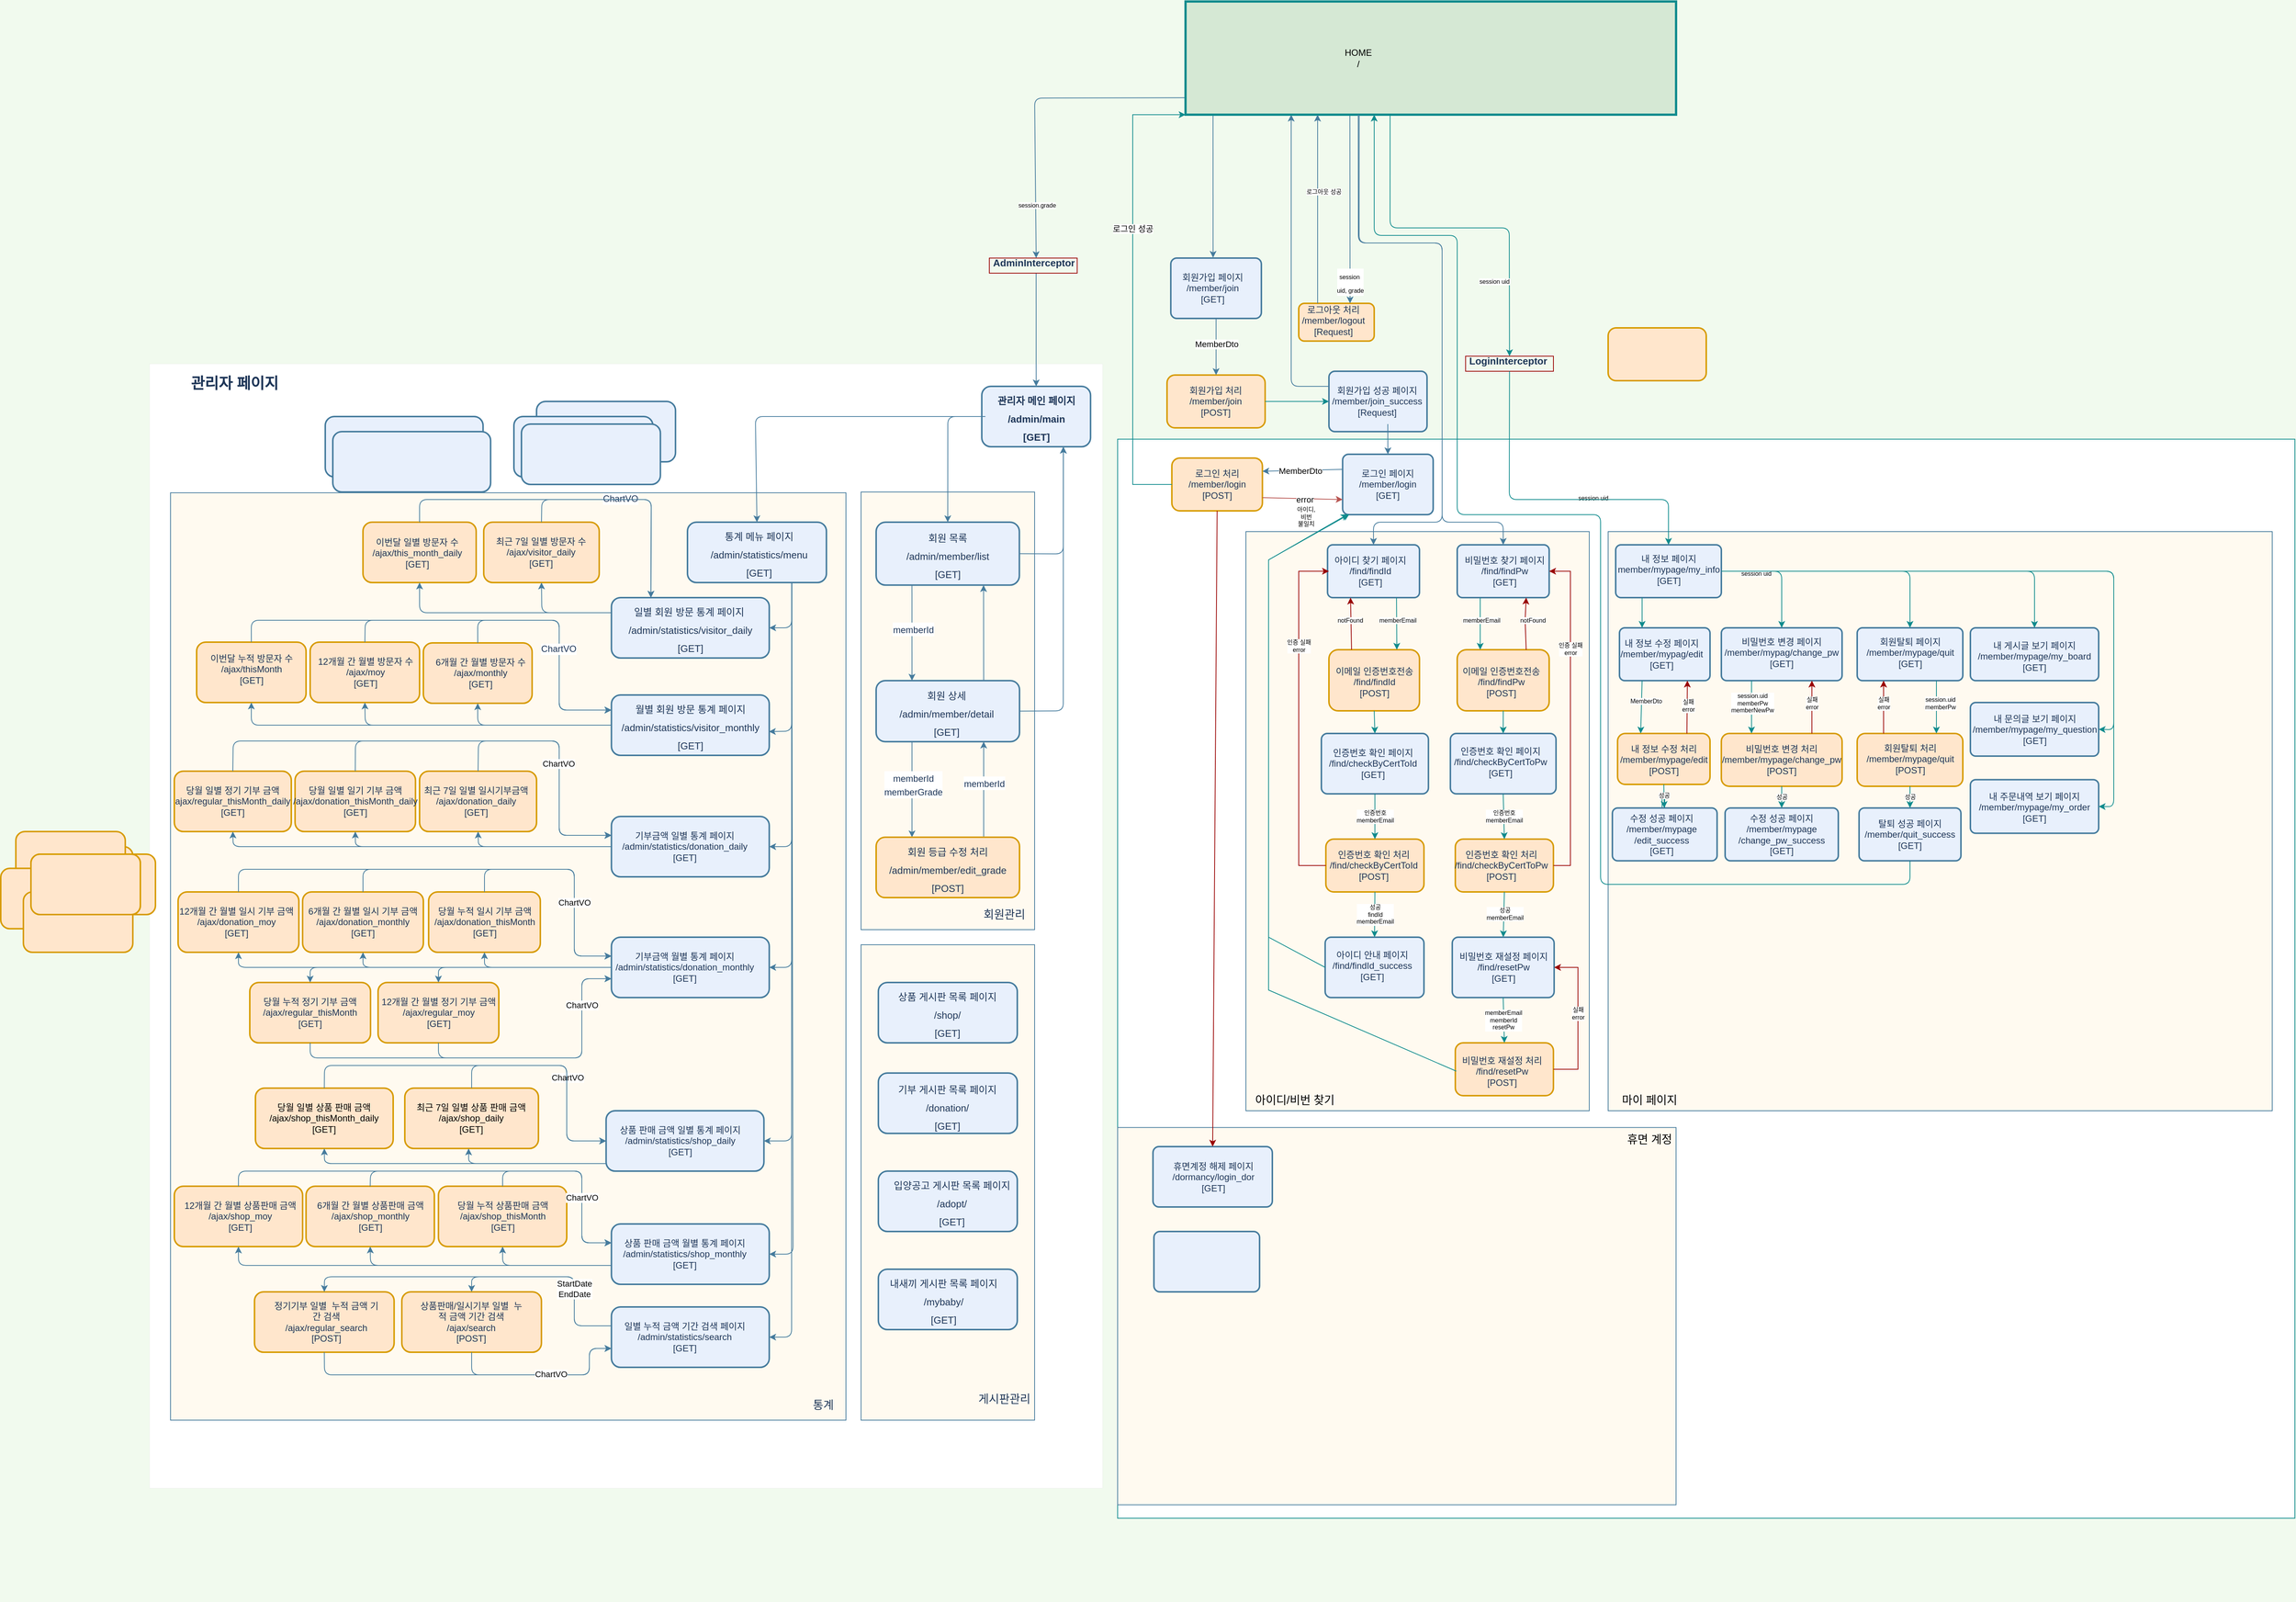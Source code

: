 <mxfile version="16.0.0" type="github">
  <diagram id="p1VaJm9dE1Vxcm2Y2X1g" name="Page-1">
    <mxGraphModel dx="3076" dy="725" grid="1" gridSize="10" guides="1" tooltips="1" connect="1" arrows="1" fold="1" page="1" pageScale="1" pageWidth="827" pageHeight="1169" background="#F1FAEE" math="0" shadow="0">
      <root>
        <mxCell id="0" />
        <mxCell id="1" parent="0" />
        <mxCell id="Rbth6d3jfj7hQg4L_n5u-322" value="" style="rounded=0;whiteSpace=wrap;html=1;fontSize=8;strokeColor=#0F8B8D;strokeWidth=1;" vertex="1" parent="1">
          <mxGeometry x="340" y="900" width="1560" height="1430" as="geometry" />
        </mxCell>
        <mxCell id="Rbth6d3jfj7hQg4L_n5u-325" value="" style="rounded=0;whiteSpace=wrap;html=1;sketch=0;fontSize=15;fontColor=#1D3557;strokeColor=#457B9D;strokeWidth=1;fillColor=#FFFAF0;" vertex="1" parent="1">
          <mxGeometry x="340" y="1812.19" width="740" height="500" as="geometry" />
        </mxCell>
        <mxCell id="Rbth6d3jfj7hQg4L_n5u-323" value="" style="rounded=0;whiteSpace=wrap;html=1;sketch=0;fontSize=15;fontColor=#1D3557;strokeColor=#457B9D;strokeWidth=1;fillColor=#FFFAF0;" vertex="1" parent="1">
          <mxGeometry x="510" y="1022.5" width="455" height="767.5" as="geometry" />
        </mxCell>
        <mxCell id="85etgImM21U0zFLn9ePR-90" value="" style="rounded=0;whiteSpace=wrap;html=1;sketch=0;fontSize=12;fontColor=#1D3557;strokeColor=#808080;strokeWidth=0;fillColor=default;" parent="1" vertex="1">
          <mxGeometry x="-943" y="800" width="1263" height="1490" as="geometry" />
        </mxCell>
        <mxCell id="85etgImM21U0zFLn9ePR-7" value="" style="group" parent="1" vertex="1" connectable="0">
          <mxGeometry x="-290" y="710" width="900" height="1730" as="geometry" />
        </mxCell>
        <mxCell id="85etgImM21U0zFLn9ePR-114" value="&lt;span style=&quot;color: rgba(0 , 0 , 0 , 0) ; font-family: monospace ; font-size: 0px&quot;&gt;%3CmxGraphModel%3E%3Croot%3E%3CmxCell%20id%3D%220%22%2F%3E%3CmxCell%20id%3D%221%22%20parent%3D%220%22%2F%3E%3CmxCell%20id%3D%222%22%20value%3D%22%26lt%3Bspan%20style%3D%26quot%3Bcolor%3A%20rgba(0%20%2C%200%20%2C%200%20%2C%200)%20%3B%20font-family%3A%20monospace%20%3B%20font-size%3A%200px%26quot%3B%26gt%3B%253CmxGraphModel%253E%253Croot%253E%253CmxCell%2520id%253D%25220%2522%252F%253E%253CmxCell%2520id%253D%25221%2522%2520parent%253D%25220%2522%252F%253E%253CmxCell%2520id%253D%25222%2522%2520value%253D%2522%2522%2520style%253D%2522rounded%253D1%253BwhiteSpace%253Dwrap%253Bhtml%253D1%253Bsketch%253D0%253BfontSize%253D20%253BfontColor%253D%25231D3557%253BstrokeColor%253D%2523457B9D%253BstrokeWidth%253D2%253BfillColor%253D%2523E8F0FC%253B%2522%2520vertex%253D%25221%2522%2520parent%253D%25221%2522%253E%253CmxGeometry%2520x%253D%2522370%2522%2520y%253D%2522860%2522%2520width%253D%2522144.13%2522%2520height%253D%252280%2522%2520as%253D%2522geometry%2522%252F%253E%253C%252FmxCell%253E%253CmxCell%2520id%253D%25223%2522%2520value%253D%2522%2526lt%253Bspan%2520style%253D%2526quot%253Bfont-size%253A%252013px%2526quot%253B%2526gt%253B%25EA%25B4%2580%25EB%25A6%25AC%25EC%259E%2590%2520%25EB%25A9%2594%25EC%259D%25B8%2520%25ED%258E%2598%25EC%259D%25B4%25EC%25A7%2580%2526lt%253Bbr%2526gt%253B%252Fadmin%252Fmain%2526lt%253Bbr%2526gt%253B%255BGET%255D%2526lt%253Bbr%2526gt%253B%2526lt%253B%252Fspan%2526gt%253B%2522%2520style%253D%2522text%253Bhtml%253D1%253BstrokeColor%253Dnone%253BfillColor%253Dnone%253Balign%253Dcenter%253BverticalAlign%253Dmiddle%253BwhiteSpace%253Dwrap%253Brounded%253D0%253Bsketch%253D0%253BfontSize%253D20%253BfontColor%253D%25231D3557%253BfontStyle%253D1%2522%2520vertex%253D%25221%2522%2520parent%253D%25221%2522%253E%253CmxGeometry%2520x%253D%2522374.79%2522%2520y%253D%2522880%2522%2520width%253D%2522134.56%2522%2520height%253D%252240%2522%2520as%253D%2522geometry%2522%252F%253E%253C%252FmxCell%253E%253C%252Froot%253E%253C%252FmxGraphModel%253E%26lt%3B%2Fspan%26gt%3B%22%20style%3D%22rounded%3D1%3BwhiteSpace%3Dwrap%3Bhtml%3D1%3Bsketch%3D0%3BfontSize%3D20%3BfontColor%3D%231D3557%3BstrokeColor%3D%23457B9D%3BstrokeWidth%3D2%3BfillColor%3D%23E8F0FC%3B%22%20vertex%3D%221%22%20parent%3D%221%22%3E%3CmxGeometry%20x%3D%22-347.06%22%20y%3D%221020%22%20width%3D%22184.13%22%20height%3D%2280%22%20as%3D%22geometry%22%2F%3E%3C%2FmxCell%3E%3C%2Froot%3E%3C%2FmxGraphModel%3E&lt;/span&gt;" style="rounded=1;whiteSpace=wrap;html=1;sketch=0;fontSize=20;fontColor=#1D3557;strokeColor=#457B9D;strokeWidth=2;fillColor=#E8F0FC;arcSize=10;" parent="85etgImM21U0zFLn9ePR-7" vertex="1">
          <mxGeometry x="700.46" y="-50" width="120" height="80" as="geometry" />
        </mxCell>
        <mxCell id="85etgImM21U0zFLn9ePR-28" value="" style="group" parent="85etgImM21U0zFLn9ePR-7" vertex="1" connectable="0">
          <mxGeometry x="-235" y="280" width="505" height="1450" as="geometry" />
        </mxCell>
        <mxCell id="85etgImM21U0zFLn9ePR-26" value="" style="rounded=0;whiteSpace=wrap;html=1;sketch=0;fontSize=15;fontColor=#1D3557;strokeColor=#457B9D;strokeWidth=1;fillColor=#FFFAF0;" parent="85etgImM21U0zFLn9ePR-28" vertex="1">
          <mxGeometry x="-390" y="-18.97" width="895" height="1228.97" as="geometry" />
        </mxCell>
        <mxCell id="85etgImM21U0zFLn9ePR-57" value="&lt;span style=&quot;color: rgba(0 , 0 , 0 , 0) ; font-family: monospace ; font-size: 0px&quot;&gt;%3CmxGraphModel%3E%3Croot%3E%3CmxCell%20id%3D%220%22%2F%3E%3CmxCell%20id%3D%221%22%20parent%3D%220%22%2F%3E%3CmxCell%20id%3D%222%22%20value%3D%22%22%20style%3D%22rounded%3D1%3BwhiteSpace%3Dwrap%3Bhtml%3D1%3Bsketch%3D0%3BfontSize%3D20%3BfontColor%3D%231D3557%3BstrokeColor%3D%23457B9D%3BstrokeWidth%3D2%3BfillColor%3D%23E8F0FC%3B%22%20vertex%3D%221%22%20parent%3D%221%22%3E%3CmxGeometry%20x%3D%22370%22%20y%3D%22860%22%20width%3D%22144.13%22%20height%3D%2280%22%20as%3D%22geometry%22%2F%3E%3C%2FmxCell%3E%3CmxCell%20id%3D%223%22%20value%3D%22%26lt%3Bspan%20style%3D%26quot%3Bfont-size%3A%2013px%26quot%3B%26gt%3B%EA%B4%80%EB%A6%AC%EC%9E%90%20%EB%A9%94%EC%9D%B8%20%ED%8E%98%EC%9D%B4%EC%A7%80%26lt%3Bbr%26gt%3B%2Fadmin%2Fmain%26lt%3Bbr%26gt%3B%5BGET%5D%26lt%3Bbr%26gt%3B%26lt%3B%2Fspan%26gt%3B%22%20style%3D%22text%3Bhtml%3D1%3BstrokeColor%3Dnone%3BfillColor%3Dnone%3Balign%3Dcenter%3BverticalAlign%3Dmiddle%3BwhiteSpace%3Dwrap%3Brounded%3D0%3Bsketch%3D0%3BfontSize%3D20%3BfontColor%3D%231D3557%3BfontStyle%3D1%22%20vertex%3D%221%22%20parent%3D%221%22%3E%3CmxGeometry%20x%3D%22374.79%22%20y%3D%22880%22%20width%3D%22134.56%22%20height%3D%2240%22%20as%3D%22geometry%22%2F%3E%3C%2FmxCell%3E%3C%2Froot%3E%3C%2FmxGraphModel%3E&lt;/span&gt;" style="rounded=1;whiteSpace=wrap;html=1;sketch=0;fontSize=20;fontColor=#1D3557;strokeColor=#457B9D;strokeWidth=2;fillColor=#E8F0FC;" parent="85etgImM21U0zFLn9ePR-28" vertex="1">
          <mxGeometry x="295" y="20" width="184.13" height="80" as="geometry" />
        </mxCell>
        <mxCell id="85etgImM21U0zFLn9ePR-73" value="&lt;span style=&quot;color: rgba(0 , 0 , 0 , 0) ; font-family: monospace ; font-size: 0px&quot;&gt;%3CmxGraphModel%3E%3Croot%3E%3CmxCell%20id%3D%220%22%2F%3E%3CmxCell%20id%3D%221%22%20parent%3D%220%22%2F%3E%3CmxCell%20id%3D%222%22%20value%3D%22%26lt%3Bspan%20style%3D%26quot%3Bcolor%3A%20rgba(0%20%2C%200%20%2C%200%20%2C%200)%20%3B%20font-family%3A%20monospace%20%3B%20font-size%3A%200px%26quot%3B%26gt%3B%253CmxGraphModel%253E%253Croot%253E%253CmxCell%2520id%253D%25220%2522%252F%253E%253CmxCell%2520id%253D%25221%2522%2520parent%253D%25220%2522%252F%253E%253CmxCell%2520id%253D%25222%2522%2520value%253D%2522%2522%2520style%253D%2522rounded%253D1%253BwhiteSpace%253Dwrap%253Bhtml%253D1%253Bsketch%253D0%253BfontSize%253D20%253BfontColor%253D%25231D3557%253BstrokeColor%253D%2523457B9D%253BstrokeWidth%253D2%253BfillColor%253D%2523E8F0FC%253B%2522%2520vertex%253D%25221%2522%2520parent%253D%25221%2522%253E%253CmxGeometry%2520x%253D%2522370%2522%2520y%253D%2522860%2522%2520width%253D%2522144.13%2522%2520height%253D%252280%2522%2520as%253D%2522geometry%2522%252F%253E%253C%252FmxCell%253E%253CmxCell%2520id%253D%25223%2522%2520value%253D%2522%2526lt%253Bspan%2520style%253D%2526quot%253Bfont-size%253A%252013px%2526quot%253B%2526gt%253B%25EA%25B4%2580%25EB%25A6%25AC%25EC%259E%2590%2520%25EB%25A9%2594%25EC%259D%25B8%2520%25ED%258E%2598%25EC%259D%25B4%25EC%25A7%2580%2526lt%253Bbr%2526gt%253B%252Fadmin%252Fmain%2526lt%253Bbr%2526gt%253B%255BGET%255D%2526lt%253Bbr%2526gt%253B%2526lt%253B%252Fspan%2526gt%253B%2522%2520style%253D%2522text%253Bhtml%253D1%253BstrokeColor%253Dnone%253BfillColor%253Dnone%253Balign%253Dcenter%253BverticalAlign%253Dmiddle%253BwhiteSpace%253Dwrap%253Brounded%253D0%253Bsketch%253D0%253BfontSize%253D20%253BfontColor%253D%25231D3557%253BfontStyle%253D1%2522%2520vertex%253D%25221%2522%2520parent%253D%25221%2522%253E%253CmxGeometry%2520x%253D%2522374.79%2522%2520y%253D%2522880%2522%2520width%253D%2522134.56%2522%2520height%253D%252240%2522%2520as%253D%2522geometry%2522%252F%253E%253C%252FmxCell%253E%253C%252Froot%253E%253C%252FmxGraphModel%253E%26lt%3B%2Fspan%26gt%3B%22%20style%3D%22rounded%3D1%3BwhiteSpace%3Dwrap%3Bhtml%3D1%3Bsketch%3D0%3BfontSize%3D20%3BfontColor%3D%231D3557%3BstrokeColor%3D%23457B9D%3BstrokeWidth%3D2%3BfillColor%3D%23E8F0FC%3B%22%20vertex%3D%221%22%20parent%3D%221%22%3E%3CmxGeometry%20x%3D%22-347.06%22%20y%3D%221020%22%20width%3D%22184.13%22%20height%3D%2280%22%20as%3D%22geometry%22%2F%3E%3C%2FmxCell%3E%3C%2Froot%3E%3C%2FmxGraphModel%3E&lt;/span&gt;" style="rounded=1;whiteSpace=wrap;html=1;sketch=0;fontSize=20;fontColor=#1D3557;strokeColor=#457B9D;strokeWidth=2;fillColor=#E8F0FC;" parent="85etgImM21U0zFLn9ePR-28" vertex="1">
          <mxGeometry x="194.24" y="120" width="209.13" height="80" as="geometry" />
        </mxCell>
        <mxCell id="85etgImM21U0zFLn9ePR-82" value="&lt;span style=&quot;font-size: 13px&quot;&gt;&lt;span style=&quot;font-weight: normal&quot;&gt;일별 회원 방문 통계 페이지&amp;nbsp;&lt;br&gt;/admin/statistics/visitor_daily&lt;br&gt;[GET]&lt;/span&gt;&lt;br&gt;&lt;/span&gt;" style="text;html=1;strokeColor=none;fillColor=none;align=center;verticalAlign=middle;whiteSpace=wrap;rounded=0;sketch=0;fontSize=20;fontColor=#1D3557;fontStyle=1" parent="85etgImM21U0zFLn9ePR-28" vertex="1">
          <mxGeometry x="215" y="140" width="167.61" height="40" as="geometry" />
        </mxCell>
        <mxCell id="85etgImM21U0zFLn9ePR-27" value="통계" style="text;html=1;strokeColor=none;fillColor=none;align=center;verticalAlign=middle;whiteSpace=wrap;rounded=0;sketch=0;fontSize=15;fontColor=#1D3557;" parent="85etgImM21U0zFLn9ePR-28" vertex="1">
          <mxGeometry x="445" y="1167.561" width="60" height="42.439" as="geometry" />
        </mxCell>
        <mxCell id="85etgImM21U0zFLn9ePR-118" value="&lt;span style=&quot;color: rgba(0 , 0 , 0 , 0) ; font-family: monospace ; font-size: 0px&quot;&gt;%3CmxGraphModel%3E%3Croot%3E%3CmxCell%20id%3D%220%22%2F%3E%3CmxCell%20id%3D%221%22%20parent%3D%220%22%2F%3E%3CmxCell%20id%3D%222%22%20value%3D%22%26lt%3Bspan%20style%3D%26quot%3Bcolor%3A%20rgba(0%20%2C%200%20%2C%200%20%2C%200)%20%3B%20font-family%3A%20monospace%20%3B%20font-size%3A%200px%26quot%3B%26gt%3B%253CmxGraphModel%253E%253Croot%253E%253CmxCell%2520id%253D%25220%2522%252F%253E%253CmxCell%2520id%253D%25221%2522%2520parent%253D%25220%2522%252F%253E%253CmxCell%2520id%253D%25222%2522%2520value%253D%2522%2522%2520style%253D%2522rounded%253D1%253BwhiteSpace%253Dwrap%253Bhtml%253D1%253Bsketch%253D0%253BfontSize%253D20%253BfontColor%253D%25231D3557%253BstrokeColor%253D%2523457B9D%253BstrokeWidth%253D2%253BfillColor%253D%2523E8F0FC%253B%2522%2520vertex%253D%25221%2522%2520parent%253D%25221%2522%253E%253CmxGeometry%2520x%253D%2522370%2522%2520y%253D%2522860%2522%2520width%253D%2522144.13%2522%2520height%253D%252280%2522%2520as%253D%2522geometry%2522%252F%253E%253C%252FmxCell%253E%253CmxCell%2520id%253D%25223%2522%2520value%253D%2522%2526lt%253Bspan%2520style%253D%2526quot%253Bfont-size%253A%252013px%2526quot%253B%2526gt%253B%25EA%25B4%2580%25EB%25A6%25AC%25EC%259E%2590%2520%25EB%25A9%2594%25EC%259D%25B8%2520%25ED%258E%2598%25EC%259D%25B4%25EC%25A7%2580%2526lt%253Bbr%2526gt%253B%252Fadmin%252Fmain%2526lt%253Bbr%2526gt%253B%255BGET%255D%2526lt%253Bbr%2526gt%253B%2526lt%253B%252Fspan%2526gt%253B%2522%2520style%253D%2522text%253Bhtml%253D1%253BstrokeColor%253Dnone%253BfillColor%253Dnone%253Balign%253Dcenter%253BverticalAlign%253Dmiddle%253BwhiteSpace%253Dwrap%253Brounded%253D0%253Bsketch%253D0%253BfontSize%253D20%253BfontColor%253D%25231D3557%253BfontStyle%253D1%2522%2520vertex%253D%25221%2522%2520parent%253D%25221%2522%253E%253CmxGeometry%2520x%253D%2522374.79%2522%2520y%253D%2522880%2522%2520width%253D%2522134.56%2522%2520height%253D%252240%2522%2520as%253D%2522geometry%2522%252F%253E%253C%252FmxCell%253E%253C%252Froot%253E%253C%252FmxGraphModel%253E%26lt%3B%2Fspan%26gt%3B%22%20style%3D%22rounded%3D1%3BwhiteSpace%3Dwrap%3Bhtml%3D1%3Bsketch%3D0%3BfontSize%3D20%3BfontColor%3D%231D3557%3BstrokeColor%3D%23457B9D%3BstrokeWidth%3D2%3BfillColor%3D%23E8F0FC%3B%22%20vertex%3D%221%22%20parent%3D%221%22%3E%3CmxGeometry%20x%3D%22-347.06%22%20y%3D%221020%22%20width%3D%22184.13%22%20height%3D%2280%22%20as%3D%22geometry%22%2F%3E%3C%2FmxCell%3E%3C%2Froot%3E%3C%2FmxGraphModel%3E&lt;/span&gt;" style="rounded=1;whiteSpace=wrap;html=1;sketch=0;fontSize=20;strokeColor=#d79b00;strokeWidth=2;fillColor=#ffe6cc;" parent="85etgImM21U0zFLn9ePR-28" vertex="1">
          <mxGeometry x="-355.43" y="179" width="145" height="80" as="geometry" />
        </mxCell>
        <mxCell id="85etgImM21U0zFLn9ePR-116" value="&lt;span style=&quot;color: rgba(0 , 0 , 0 , 0) ; font-family: monospace ; font-size: 0px&quot;&gt;%3CmxGraphModel%3E%3Croot%3E%3CmxCell%20id%3D%220%22%2F%3E%3CmxCell%20id%3D%221%22%20parent%3D%220%22%2F%3E%3CmxCell%20id%3D%222%22%20value%3D%22%26lt%3Bspan%20style%3D%26quot%3Bcolor%3A%20rgba(0%20%2C%200%20%2C%200%20%2C%200)%20%3B%20font-family%3A%20monospace%20%3B%20font-size%3A%200px%26quot%3B%26gt%3B%253CmxGraphModel%253E%253Croot%253E%253CmxCell%2520id%253D%25220%2522%252F%253E%253CmxCell%2520id%253D%25221%2522%2520parent%253D%25220%2522%252F%253E%253CmxCell%2520id%253D%25222%2522%2520value%253D%2522%2522%2520style%253D%2522rounded%253D1%253BwhiteSpace%253Dwrap%253Bhtml%253D1%253Bsketch%253D0%253BfontSize%253D20%253BfontColor%253D%25231D3557%253BstrokeColor%253D%2523457B9D%253BstrokeWidth%253D2%253BfillColor%253D%2523E8F0FC%253B%2522%2520vertex%253D%25221%2522%2520parent%253D%25221%2522%253E%253CmxGeometry%2520x%253D%2522370%2522%2520y%253D%2522860%2522%2520width%253D%2522144.13%2522%2520height%253D%252280%2522%2520as%253D%2522geometry%2522%252F%253E%253C%252FmxCell%253E%253CmxCell%2520id%253D%25223%2522%2520value%253D%2522%2526lt%253Bspan%2520style%253D%2526quot%253Bfont-size%253A%252013px%2526quot%253B%2526gt%253B%25EA%25B4%2580%25EB%25A6%25AC%25EC%259E%2590%2520%25EB%25A9%2594%25EC%259D%25B8%2520%25ED%258E%2598%25EC%259D%25B4%25EC%25A7%2580%2526lt%253Bbr%2526gt%253B%252Fadmin%252Fmain%2526lt%253Bbr%2526gt%253B%255BGET%255D%2526lt%253Bbr%2526gt%253B%2526lt%253B%252Fspan%2526gt%253B%2522%2520style%253D%2522text%253Bhtml%253D1%253BstrokeColor%253Dnone%253BfillColor%253Dnone%253Balign%253Dcenter%253BverticalAlign%253Dmiddle%253BwhiteSpace%253Dwrap%253Brounded%253D0%253Bsketch%253D0%253BfontSize%253D20%253BfontColor%253D%25231D3557%253BfontStyle%253D1%2522%2520vertex%253D%25221%2522%2520parent%253D%25221%2522%253E%253CmxGeometry%2520x%253D%2522374.79%2522%2520y%253D%2522880%2522%2520width%253D%2522134.56%2522%2520height%253D%252240%2522%2520as%253D%2522geometry%2522%252F%253E%253C%252FmxCell%253E%253C%252Froot%253E%253C%252FmxGraphModel%253E%26lt%3B%2Fspan%26gt%3B%22%20style%3D%22rounded%3D1%3BwhiteSpace%3Dwrap%3Bhtml%3D1%3Bsketch%3D0%3BfontSize%3D20%3BfontColor%3D%231D3557%3BstrokeColor%3D%23457B9D%3BstrokeWidth%3D2%3BfillColor%3D%23E8F0FC%3B%22%20vertex%3D%221%22%20parent%3D%221%22%3E%3CmxGeometry%20x%3D%22-347.06%22%20y%3D%221020%22%20width%3D%22184.13%22%20height%3D%2280%22%20as%3D%22geometry%22%2F%3E%3C%2FmxCell%3E%3C%2Froot%3E%3C%2FmxGraphModel%3E&lt;/span&gt;" style="rounded=1;whiteSpace=wrap;html=1;sketch=0;fontSize=20;strokeColor=#d79b00;strokeWidth=2;fillColor=#ffe6cc;" parent="85etgImM21U0zFLn9ePR-28" vertex="1">
          <mxGeometry x="-55" y="180" width="144.13" height="80" as="geometry" />
        </mxCell>
        <mxCell id="85etgImM21U0zFLn9ePR-119" value="6개월 간 월별 방문자 수&lt;br&gt;/ajax/monthly&lt;br&gt;[GET]" style="text;html=1;strokeColor=none;fillColor=none;align=center;verticalAlign=middle;whiteSpace=wrap;rounded=0;sketch=0;fontSize=12;fontColor=#1D3557;" parent="85etgImM21U0zFLn9ePR-28" vertex="1">
          <mxGeometry x="-48.15" y="200" width="138.15" height="40" as="geometry" />
        </mxCell>
        <mxCell id="85etgImM21U0zFLn9ePR-121" value="이번달 누적 방문자 수&lt;br&gt;/ajax/thisMonth&lt;br&gt;[GET]" style="text;html=1;strokeColor=none;fillColor=none;align=center;verticalAlign=middle;whiteSpace=wrap;rounded=0;sketch=0;fontSize=12;fontColor=#1D3557;" parent="85etgImM21U0zFLn9ePR-28" vertex="1">
          <mxGeometry x="-345" y="190" width="125" height="50" as="geometry" />
        </mxCell>
        <mxCell id="85etgImM21U0zFLn9ePR-96" value="&lt;span style=&quot;color: rgba(0 , 0 , 0 , 0) ; font-family: monospace ; font-size: 0px&quot;&gt;%3CmxGraphModel%3E%3Croot%3E%3CmxCell%20id%3D%220%22%2F%3E%3CmxCell%20id%3D%221%22%20parent%3D%220%22%2F%3E%3CmxCell%20id%3D%222%22%20value%3D%22%26lt%3Bspan%20style%3D%26quot%3Bcolor%3A%20rgba(0%20%2C%200%20%2C%200%20%2C%200)%20%3B%20font-family%3A%20monospace%20%3B%20font-size%3A%200px%26quot%3B%26gt%3B%253CmxGraphModel%253E%253Croot%253E%253CmxCell%2520id%253D%25220%2522%252F%253E%253CmxCell%2520id%253D%25221%2522%2520parent%253D%25220%2522%252F%253E%253CmxCell%2520id%253D%25222%2522%2520value%253D%2522%2522%2520style%253D%2522rounded%253D1%253BwhiteSpace%253Dwrap%253Bhtml%253D1%253Bsketch%253D0%253BfontSize%253D20%253BfontColor%253D%25231D3557%253BstrokeColor%253D%2523457B9D%253BstrokeWidth%253D2%253BfillColor%253D%2523E8F0FC%253B%2522%2520vertex%253D%25221%2522%2520parent%253D%25221%2522%253E%253CmxGeometry%2520x%253D%2522370%2522%2520y%253D%2522860%2522%2520width%253D%2522144.13%2522%2520height%253D%252280%2522%2520as%253D%2522geometry%2522%252F%253E%253C%252FmxCell%253E%253CmxCell%2520id%253D%25223%2522%2520value%253D%2522%2526lt%253Bspan%2520style%253D%2526quot%253Bfont-size%253A%252013px%2526quot%253B%2526gt%253B%25EA%25B4%2580%25EB%25A6%25AC%25EC%259E%2590%2520%25EB%25A9%2594%25EC%259D%25B8%2520%25ED%258E%2598%25EC%259D%25B4%25EC%25A7%2580%2526lt%253Bbr%2526gt%253B%252Fadmin%252Fmain%2526lt%253Bbr%2526gt%253B%255BGET%255D%2526lt%253Bbr%2526gt%253B%2526lt%253B%252Fspan%2526gt%253B%2522%2520style%253D%2522text%253Bhtml%253D1%253BstrokeColor%253Dnone%253BfillColor%253Dnone%253Balign%253Dcenter%253BverticalAlign%253Dmiddle%253BwhiteSpace%253Dwrap%253Brounded%253D0%253Bsketch%253D0%253BfontSize%253D20%253BfontColor%253D%25231D3557%253BfontStyle%253D1%2522%2520vertex%253D%25221%2522%2520parent%253D%25221%2522%253E%253CmxGeometry%2520x%253D%2522374.79%2522%2520y%253D%2522880%2522%2520width%253D%2522134.56%2522%2520height%253D%252240%2522%2520as%253D%2522geometry%2522%252F%253E%253C%252FmxCell%253E%253C%252Froot%253E%253C%252FmxGraphModel%253E%26lt%3B%2Fspan%26gt%3B%22%20style%3D%22rounded%3D1%3BwhiteSpace%3Dwrap%3Bhtml%3D1%3Bsketch%3D0%3BfontSize%3D20%3BfontColor%3D%231D3557%3BstrokeColor%3D%23457B9D%3BstrokeWidth%3D2%3BfillColor%3D%23E8F0FC%3B%22%20vertex%3D%221%22%20parent%3D%221%22%3E%3CmxGeometry%20x%3D%22-347.06%22%20y%3D%221020%22%20width%3D%22184.13%22%20height%3D%2280%22%20as%3D%22geometry%22%2F%3E%3C%2FmxCell%3E%3C%2Froot%3E%3C%2FmxGraphModel%3E&lt;/span&gt;" style="rounded=1;whiteSpace=wrap;html=1;sketch=0;fontSize=20;fontColor=#1D3557;strokeColor=#457B9D;strokeWidth=2;fillColor=#E8F0FC;" parent="85etgImM21U0zFLn9ePR-28" vertex="1">
          <mxGeometry x="194.24" y="410" width="209.13" height="80" as="geometry" />
        </mxCell>
        <mxCell id="COgYv8JIRqIL7-lJRIyB-1" value="" style="endArrow=classic;html=1;rounded=1;sketch=0;fontSize=12;fontColor=#1D3557;strokeColor=#457B9D;strokeWidth=1;fillColor=#A8DADC;curved=0;exitX=0.75;exitY=1;exitDx=0;exitDy=0;entryX=1;entryY=0.5;entryDx=0;entryDy=0;" parent="85etgImM21U0zFLn9ePR-28" source="85etgImM21U0zFLn9ePR-57" target="85etgImM21U0zFLn9ePR-96" edge="1">
          <mxGeometry width="50" height="50" relative="1" as="geometry">
            <mxPoint x="265" y="310" as="sourcePoint" />
            <mxPoint x="315" y="260" as="targetPoint" />
            <Array as="points">
              <mxPoint x="433" y="450" />
            </Array>
          </mxGeometry>
        </mxCell>
        <mxCell id="COgYv8JIRqIL7-lJRIyB-2" value="" style="endArrow=classic;html=1;rounded=1;sketch=0;fontSize=12;fontColor=#1D3557;strokeColor=#457B9D;strokeWidth=1;fillColor=#A8DADC;curved=0;exitX=0.75;exitY=1;exitDx=0;exitDy=0;entryX=1;entryY=0.5;entryDx=0;entryDy=0;" parent="85etgImM21U0zFLn9ePR-28" source="85etgImM21U0zFLn9ePR-57" target="85etgImM21U0zFLn9ePR-73" edge="1">
          <mxGeometry width="50" height="50" relative="1" as="geometry">
            <mxPoint x="265" y="310" as="sourcePoint" />
            <mxPoint x="315" y="260" as="targetPoint" />
            <Array as="points">
              <mxPoint x="433" y="160" />
            </Array>
          </mxGeometry>
        </mxCell>
        <mxCell id="COgYv8JIRqIL7-lJRIyB-31" value="&lt;span style=&quot;color: rgba(0 , 0 , 0 , 0) ; font-family: monospace ; font-size: 0px&quot;&gt;%3CmxGraphModel%3E%3Croot%3E%3CmxCell%20id%3D%220%22%2F%3E%3CmxCell%20id%3D%221%22%20parent%3D%220%22%2F%3E%3CmxCell%20id%3D%222%22%20value%3D%22%26lt%3Bspan%20style%3D%26quot%3Bcolor%3A%20rgba(0%20%2C%200%20%2C%200%20%2C%200)%20%3B%20font-family%3A%20monospace%20%3B%20font-size%3A%200px%26quot%3B%26gt%3B%253CmxGraphModel%253E%253Croot%253E%253CmxCell%2520id%253D%25220%2522%252F%253E%253CmxCell%2520id%253D%25221%2522%2520parent%253D%25220%2522%252F%253E%253CmxCell%2520id%253D%25222%2522%2520value%253D%2522%2522%2520style%253D%2522rounded%253D1%253BwhiteSpace%253Dwrap%253Bhtml%253D1%253Bsketch%253D0%253BfontSize%253D20%253BfontColor%253D%25231D3557%253BstrokeColor%253D%2523457B9D%253BstrokeWidth%253D2%253BfillColor%253D%2523E8F0FC%253B%2522%2520vertex%253D%25221%2522%2520parent%253D%25221%2522%253E%253CmxGeometry%2520x%253D%2522370%2522%2520y%253D%2522860%2522%2520width%253D%2522144.13%2522%2520height%253D%252280%2522%2520as%253D%2522geometry%2522%252F%253E%253C%252FmxCell%253E%253CmxCell%2520id%253D%25223%2522%2520value%253D%2522%2526lt%253Bspan%2520style%253D%2526quot%253Bfont-size%253A%252013px%2526quot%253B%2526gt%253B%25EA%25B4%2580%25EB%25A6%25AC%25EC%259E%2590%2520%25EB%25A9%2594%25EC%259D%25B8%2520%25ED%258E%2598%25EC%259D%25B4%25EC%25A7%2580%2526lt%253Bbr%2526gt%253B%252Fadmin%252Fmain%2526lt%253Bbr%2526gt%253B%255BGET%255D%2526lt%253Bbr%2526gt%253B%2526lt%253B%252Fspan%2526gt%253B%2522%2520style%253D%2522text%253Bhtml%253D1%253BstrokeColor%253Dnone%253BfillColor%253Dnone%253Balign%253Dcenter%253BverticalAlign%253Dmiddle%253BwhiteSpace%253Dwrap%253Brounded%253D0%253Bsketch%253D0%253BfontSize%253D20%253BfontColor%253D%25231D3557%253BfontStyle%253D1%2522%2520vertex%253D%25221%2522%2520parent%253D%25221%2522%253E%253CmxGeometry%2520x%253D%2522374.79%2522%2520y%253D%2522880%2522%2520width%253D%2522134.56%2522%2520height%253D%252240%2522%2520as%253D%2522geometry%2522%252F%253E%253C%252FmxCell%253E%253C%252Froot%253E%253C%252FmxGraphModel%253E%26lt%3B%2Fspan%26gt%3B%22%20style%3D%22rounded%3D1%3BwhiteSpace%3Dwrap%3Bhtml%3D1%3Bsketch%3D0%3BfontSize%3D20%3BfontColor%3D%231D3557%3BstrokeColor%3D%23457B9D%3BstrokeWidth%3D2%3BfillColor%3D%23E8F0FC%3B%22%20vertex%3D%221%22%20parent%3D%221%22%3E%3CmxGeometry%20x%3D%22-347.06%22%20y%3D%221020%22%20width%3D%22184.13%22%20height%3D%2280%22%20as%3D%22geometry%22%2F%3E%3C%2FmxCell%3E%3C%2Froot%3E%3C%2FmxGraphModel%3E&lt;/span&gt;" style="rounded=1;whiteSpace=wrap;html=1;sketch=0;fontSize=20;strokeColor=#d79b00;strokeWidth=2;fillColor=#ffe6cc;" parent="85etgImM21U0zFLn9ePR-28" vertex="1">
          <mxGeometry x="-385" y="350" width="155" height="80" as="geometry" />
        </mxCell>
        <mxCell id="85etgImM21U0zFLn9ePR-95" value="&lt;span style=&quot;color: rgba(0 , 0 , 0 , 0) ; font-family: monospace ; font-size: 0px&quot;&gt;%3CmxGraphModel%3E%3Croot%3E%3CmxCell%20id%3D%220%22%2F%3E%3CmxCell%20id%3D%221%22%20parent%3D%220%22%2F%3E%3CmxCell%20id%3D%222%22%20value%3D%22%26lt%3Bspan%20style%3D%26quot%3Bcolor%3A%20rgba(0%20%2C%200%20%2C%200%20%2C%200)%20%3B%20font-family%3A%20monospace%20%3B%20font-size%3A%200px%26quot%3B%26gt%3B%253CmxGraphModel%253E%253Croot%253E%253CmxCell%2520id%253D%25220%2522%252F%253E%253CmxCell%2520id%253D%25221%2522%2520parent%253D%25220%2522%252F%253E%253CmxCell%2520id%253D%25222%2522%2520value%253D%2522%2522%2520style%253D%2522rounded%253D1%253BwhiteSpace%253Dwrap%253Bhtml%253D1%253Bsketch%253D0%253BfontSize%253D20%253BfontColor%253D%25231D3557%253BstrokeColor%253D%2523457B9D%253BstrokeWidth%253D2%253BfillColor%253D%2523E8F0FC%253B%2522%2520vertex%253D%25221%2522%2520parent%253D%25221%2522%253E%253CmxGeometry%2520x%253D%2522370%2522%2520y%253D%2522860%2522%2520width%253D%2522144.13%2522%2520height%253D%252280%2522%2520as%253D%2522geometry%2522%252F%253E%253C%252FmxCell%253E%253CmxCell%2520id%253D%25223%2522%2520value%253D%2522%2526lt%253Bspan%2520style%253D%2526quot%253Bfont-size%253A%252013px%2526quot%253B%2526gt%253B%25EA%25B4%2580%25EB%25A6%25AC%25EC%259E%2590%2520%25EB%25A9%2594%25EC%259D%25B8%2520%25ED%258E%2598%25EC%259D%25B4%25EC%25A7%2580%2526lt%253Bbr%2526gt%253B%252Fadmin%252Fmain%2526lt%253Bbr%2526gt%253B%255BGET%255D%2526lt%253Bbr%2526gt%253B%2526lt%253B%252Fspan%2526gt%253B%2522%2520style%253D%2522text%253Bhtml%253D1%253BstrokeColor%253Dnone%253BfillColor%253Dnone%253Balign%253Dcenter%253BverticalAlign%253Dmiddle%253BwhiteSpace%253Dwrap%253Brounded%253D0%253Bsketch%253D0%253BfontSize%253D20%253BfontColor%253D%25231D3557%253BfontStyle%253D1%2522%2520vertex%253D%25221%2522%2520parent%253D%25221%2522%253E%253CmxGeometry%2520x%253D%2522374.79%2522%2520y%253D%2522880%2522%2520width%253D%2522134.56%2522%2520height%253D%252240%2522%2520as%253D%2522geometry%2522%252F%253E%253C%252FmxCell%253E%253C%252Froot%253E%253C%252FmxGraphModel%253E%26lt%3B%2Fspan%26gt%3B%22%20style%3D%22rounded%3D1%3BwhiteSpace%3Dwrap%3Bhtml%3D1%3Bsketch%3D0%3BfontSize%3D20%3BfontColor%3D%231D3557%3BstrokeColor%3D%23457B9D%3BstrokeWidth%3D2%3BfillColor%3D%23E8F0FC%3B%22%20vertex%3D%221%22%20parent%3D%221%22%3E%3CmxGeometry%20x%3D%22-347.06%22%20y%3D%221020%22%20width%3D%22184.13%22%20height%3D%2280%22%20as%3D%22geometry%22%2F%3E%3C%2FmxCell%3E%3C%2Froot%3E%3C%2FmxGraphModel%3E&lt;/span&gt;" style="rounded=1;whiteSpace=wrap;html=1;sketch=0;fontSize=20;fontColor=#1D3557;strokeColor=#457B9D;strokeWidth=2;fillColor=#E8F0FC;" parent="85etgImM21U0zFLn9ePR-28" vertex="1">
          <mxGeometry x="194.24" y="570" width="209.13" height="80" as="geometry" />
        </mxCell>
        <mxCell id="QMKBq2frlUEZXYPOAQRA-14" value="기부금액 월별 통계 페이지&lt;br&gt;/admin/statistics/donation_monthly&lt;br&gt;[GET]" style="text;html=1;strokeColor=none;fillColor=none;align=center;verticalAlign=middle;whiteSpace=wrap;rounded=0;sketch=0;fontSize=12;fontColor=#1D3557;" parent="85etgImM21U0zFLn9ePR-28" vertex="1">
          <mxGeometry x="194.24" y="580" width="195" height="60" as="geometry" />
        </mxCell>
        <mxCell id="COgYv8JIRqIL7-lJRIyB-30" value="&lt;span style=&quot;color: rgba(0 , 0 , 0 , 0) ; font-family: monospace ; font-size: 0px&quot;&gt;%3CmxGraphModel%3E%3Croot%3E%3CmxCell%20id%3D%220%22%2F%3E%3CmxCell%20id%3D%221%22%20parent%3D%220%22%2F%3E%3CmxCell%20id%3D%222%22%20value%3D%22%26lt%3Bspan%20style%3D%26quot%3Bcolor%3A%20rgba(0%20%2C%200%20%2C%200%20%2C%200)%20%3B%20font-family%3A%20monospace%20%3B%20font-size%3A%200px%26quot%3B%26gt%3B%253CmxGraphModel%253E%253Croot%253E%253CmxCell%2520id%253D%25220%2522%252F%253E%253CmxCell%2520id%253D%25221%2522%2520parent%253D%25220%2522%252F%253E%253CmxCell%2520id%253D%25222%2522%2520value%253D%2522%2522%2520style%253D%2522rounded%253D1%253BwhiteSpace%253Dwrap%253Bhtml%253D1%253Bsketch%253D0%253BfontSize%253D20%253BfontColor%253D%25231D3557%253BstrokeColor%253D%2523457B9D%253BstrokeWidth%253D2%253BfillColor%253D%2523E8F0FC%253B%2522%2520vertex%253D%25221%2522%2520parent%253D%25221%2522%253E%253CmxGeometry%2520x%253D%2522370%2522%2520y%253D%2522860%2522%2520width%253D%2522144.13%2522%2520height%253D%252280%2522%2520as%253D%2522geometry%2522%252F%253E%253C%252FmxCell%253E%253CmxCell%2520id%253D%25223%2522%2520value%253D%2522%2526lt%253Bspan%2520style%253D%2526quot%253Bfont-size%253A%252013px%2526quot%253B%2526gt%253B%25EA%25B4%2580%25EB%25A6%25AC%25EC%259E%2590%2520%25EB%25A9%2594%25EC%259D%25B8%2520%25ED%258E%2598%25EC%259D%25B4%25EC%25A7%2580%2526lt%253Bbr%2526gt%253B%252Fadmin%252Fmain%2526lt%253Bbr%2526gt%253B%255BGET%255D%2526lt%253Bbr%2526gt%253B%2526lt%253B%252Fspan%2526gt%253B%2522%2520style%253D%2522text%253Bhtml%253D1%253BstrokeColor%253Dnone%253BfillColor%253Dnone%253Balign%253Dcenter%253BverticalAlign%253Dmiddle%253BwhiteSpace%253Dwrap%253Brounded%253D0%253Bsketch%253D0%253BfontSize%253D20%253BfontColor%253D%25231D3557%253BfontStyle%253D1%2522%2520vertex%253D%25221%2522%2520parent%253D%25221%2522%253E%253CmxGeometry%2520x%253D%2522374.79%2522%2520y%253D%2522880%2522%2520width%253D%2522134.56%2522%2520height%253D%252240%2522%2520as%253D%2522geometry%2522%252F%253E%253C%252FmxCell%253E%253C%252Froot%253E%253C%252FmxGraphModel%253E%26lt%3B%2Fspan%26gt%3B%22%20style%3D%22rounded%3D1%3BwhiteSpace%3Dwrap%3Bhtml%3D1%3Bsketch%3D0%3BfontSize%3D20%3BfontColor%3D%231D3557%3BstrokeColor%3D%23457B9D%3BstrokeWidth%3D2%3BfillColor%3D%23E8F0FC%3B%22%20vertex%3D%221%22%20parent%3D%221%22%3E%3CmxGeometry%20x%3D%22-347.06%22%20y%3D%221020%22%20width%3D%22184.13%22%20height%3D%2280%22%20as%3D%22geometry%22%2F%3E%3C%2FmxCell%3E%3C%2Froot%3E%3C%2FmxGraphModel%3E&lt;/span&gt;" style="rounded=1;whiteSpace=wrap;html=1;sketch=0;fontSize=20;strokeColor=#d79b00;strokeWidth=2;fillColor=#ffe6cc;" parent="85etgImM21U0zFLn9ePR-28" vertex="1">
          <mxGeometry x="-48" y="510" width="148" height="80" as="geometry" />
        </mxCell>
        <mxCell id="QMKBq2frlUEZXYPOAQRA-36" value="&lt;span style=&quot;color: rgba(0 , 0 , 0 , 0) ; font-family: monospace ; font-size: 0px&quot;&gt;%3CmxGraphModel%3E%3Croot%3E%3CmxCell%20id%3D%220%22%2F%3E%3CmxCell%20id%3D%221%22%20parent%3D%220%22%2F%3E%3CmxCell%20id%3D%222%22%20value%3D%22%26lt%3Bspan%20style%3D%26quot%3Bcolor%3A%20rgba(0%20%2C%200%20%2C%200%20%2C%200)%20%3B%20font-family%3A%20monospace%20%3B%20font-size%3A%200px%26quot%3B%26gt%3B%253CmxGraphModel%253E%253Croot%253E%253CmxCell%2520id%253D%25220%2522%252F%253E%253CmxCell%2520id%253D%25221%2522%2520parent%253D%25220%2522%252F%253E%253CmxCell%2520id%253D%25222%2522%2520value%253D%2522%2522%2520style%253D%2522rounded%253D1%253BwhiteSpace%253Dwrap%253Bhtml%253D1%253Bsketch%253D0%253BfontSize%253D20%253BfontColor%253D%25231D3557%253BstrokeColor%253D%2523457B9D%253BstrokeWidth%253D2%253BfillColor%253D%2523E8F0FC%253B%2522%2520vertex%253D%25221%2522%2520parent%253D%25221%2522%253E%253CmxGeometry%2520x%253D%2522370%2522%2520y%253D%2522860%2522%2520width%253D%2522144.13%2522%2520height%253D%252280%2522%2520as%253D%2522geometry%2522%252F%253E%253C%252FmxCell%253E%253CmxCell%2520id%253D%25223%2522%2520value%253D%2522%2526lt%253Bspan%2520style%253D%2526quot%253Bfont-size%253A%252013px%2526quot%253B%2526gt%253B%25EA%25B4%2580%25EB%25A6%25AC%25EC%259E%2590%2520%25EB%25A9%2594%25EC%259D%25B8%2520%25ED%258E%2598%25EC%259D%25B4%25EC%25A7%2580%2526lt%253Bbr%2526gt%253B%252Fadmin%252Fmain%2526lt%253Bbr%2526gt%253B%255BGET%255D%2526lt%253Bbr%2526gt%253B%2526lt%253B%252Fspan%2526gt%253B%2522%2520style%253D%2522text%253Bhtml%253D1%253BstrokeColor%253Dnone%253BfillColor%253Dnone%253Balign%253Dcenter%253BverticalAlign%253Dmiddle%253BwhiteSpace%253Dwrap%253Brounded%253D0%253Bsketch%253D0%253BfontSize%253D20%253BfontColor%253D%25231D3557%253BfontStyle%253D1%2522%2520vertex%253D%25221%2522%2520parent%253D%25221%2522%253E%253CmxGeometry%2520x%253D%2522374.79%2522%2520y%253D%2522880%2522%2520width%253D%2522134.56%2522%2520height%253D%252240%2522%2520as%253D%2522geometry%2522%252F%253E%253C%252FmxCell%253E%253C%252Froot%253E%253C%252FmxGraphModel%253E%26lt%3B%2Fspan%26gt%3B%22%20style%3D%22rounded%3D1%3BwhiteSpace%3Dwrap%3Bhtml%3D1%3Bsketch%3D0%3BfontSize%3D20%3BfontColor%3D%231D3557%3BstrokeColor%3D%23457B9D%3BstrokeWidth%3D2%3BfillColor%3D%23E8F0FC%3B%22%20vertex%3D%221%22%20parent%3D%221%22%3E%3CmxGeometry%20x%3D%22-347.06%22%20y%3D%221020%22%20width%3D%22184.13%22%20height%3D%2280%22%20as%3D%22geometry%22%2F%3E%3C%2FmxCell%3E%3C%2Froot%3E%3C%2FmxGraphModel%3E&lt;/span&gt;" style="rounded=1;whiteSpace=wrap;html=1;sketch=0;fontSize=20;strokeColor=#d79b00;strokeWidth=2;fillColor=#ffe6cc;" parent="85etgImM21U0zFLn9ePR-28" vertex="1">
          <mxGeometry x="-285" y="630" width="160" height="80" as="geometry" />
        </mxCell>
        <mxCell id="QMKBq2frlUEZXYPOAQRA-37" value="&lt;span style=&quot;color: rgba(0 , 0 , 0 , 0) ; font-family: monospace ; font-size: 0px&quot;&gt;%3CmxGraphModel%3E%3Croot%3E%3CmxCell%20id%3D%220%22%2F%3E%3CmxCell%20id%3D%221%22%20parent%3D%220%22%2F%3E%3CmxCell%20id%3D%222%22%20value%3D%22%26lt%3Bspan%20style%3D%26quot%3Bcolor%3A%20rgba(0%20%2C%200%20%2C%200%20%2C%200)%20%3B%20font-family%3A%20monospace%20%3B%20font-size%3A%200px%26quot%3B%26gt%3B%253CmxGraphModel%253E%253Croot%253E%253CmxCell%2520id%253D%25220%2522%252F%253E%253CmxCell%2520id%253D%25221%2522%2520parent%253D%25220%2522%252F%253E%253CmxCell%2520id%253D%25222%2522%2520value%253D%2522%2522%2520style%253D%2522rounded%253D1%253BwhiteSpace%253Dwrap%253Bhtml%253D1%253Bsketch%253D0%253BfontSize%253D20%253BfontColor%253D%25231D3557%253BstrokeColor%253D%2523457B9D%253BstrokeWidth%253D2%253BfillColor%253D%2523E8F0FC%253B%2522%2520vertex%253D%25221%2522%2520parent%253D%25221%2522%253E%253CmxGeometry%2520x%253D%2522370%2522%2520y%253D%2522860%2522%2520width%253D%2522144.13%2522%2520height%253D%252280%2522%2520as%253D%2522geometry%2522%252F%253E%253C%252FmxCell%253E%253CmxCell%2520id%253D%25223%2522%2520value%253D%2522%2526lt%253Bspan%2520style%253D%2526quot%253Bfont-size%253A%252013px%2526quot%253B%2526gt%253B%25EA%25B4%2580%25EB%25A6%25AC%25EC%259E%2590%2520%25EB%25A9%2594%25EC%259D%25B8%2520%25ED%258E%2598%25EC%259D%25B4%25EC%25A7%2580%2526lt%253Bbr%2526gt%253B%252Fadmin%252Fmain%2526lt%253Bbr%2526gt%253B%255BGET%255D%2526lt%253Bbr%2526gt%253B%2526lt%253B%252Fspan%2526gt%253B%2522%2520style%253D%2522text%253Bhtml%253D1%253BstrokeColor%253Dnone%253BfillColor%253Dnone%253Balign%253Dcenter%253BverticalAlign%253Dmiddle%253BwhiteSpace%253Dwrap%253Brounded%253D0%253Bsketch%253D0%253BfontSize%253D20%253BfontColor%253D%25231D3557%253BfontStyle%253D1%2522%2520vertex%253D%25221%2522%2520parent%253D%25221%2522%253E%253CmxGeometry%2520x%253D%2522374.79%2522%2520y%253D%2522880%2522%2520width%253D%2522134.56%2522%2520height%253D%252240%2522%2520as%253D%2522geometry%2522%252F%253E%253C%252FmxCell%253E%253C%252Froot%253E%253C%252FmxGraphModel%253E%26lt%3B%2Fspan%26gt%3B%22%20style%3D%22rounded%3D1%3BwhiteSpace%3Dwrap%3Bhtml%3D1%3Bsketch%3D0%3BfontSize%3D20%3BfontColor%3D%231D3557%3BstrokeColor%3D%23457B9D%3BstrokeWidth%3D2%3BfillColor%3D%23E8F0FC%3B%22%20vertex%3D%221%22%20parent%3D%221%22%3E%3CmxGeometry%20x%3D%22-347.06%22%20y%3D%221020%22%20width%3D%22184.13%22%20height%3D%2280%22%20as%3D%22geometry%22%2F%3E%3C%2FmxCell%3E%3C%2Froot%3E%3C%2FmxGraphModel%3E&lt;/span&gt;" style="rounded=1;whiteSpace=wrap;html=1;sketch=0;fontSize=20;strokeColor=#d79b00;strokeWidth=2;fillColor=#ffe6cc;" parent="85etgImM21U0zFLn9ePR-28" vertex="1">
          <mxGeometry x="-115" y="630" width="160" height="80" as="geometry" />
        </mxCell>
        <mxCell id="QMKBq2frlUEZXYPOAQRA-39" value="당월 누적 일시 기부 금액&lt;br&gt;/ajax/donation_thisMonth&lt;br&gt;[GET]" style="text;html=1;strokeColor=none;fillColor=none;align=center;verticalAlign=middle;whiteSpace=wrap;rounded=0;sketch=0;fontSize=12;fontColor=#1D3557;" parent="85etgImM21U0zFLn9ePR-28" vertex="1">
          <mxGeometry x="-45.5" y="520" width="143" height="60" as="geometry" />
        </mxCell>
        <mxCell id="QMKBq2frlUEZXYPOAQRA-42" value="당월 누적 정기 기부 금액&lt;br&gt;/ajax/regular_thisMonth&lt;br&gt;[GET]" style="text;html=1;strokeColor=none;fillColor=none;align=center;verticalAlign=middle;whiteSpace=wrap;rounded=0;sketch=0;fontSize=12;fontColor=#1D3557;" parent="85etgImM21U0zFLn9ePR-28" vertex="1">
          <mxGeometry x="-285" y="640" width="160" height="60" as="geometry" />
        </mxCell>
        <mxCell id="QMKBq2frlUEZXYPOAQRA-43" value="12개월 간 월별 정기 기부 금액&lt;br&gt;/ajax/regular_moy&lt;br&gt;[GET]" style="text;html=1;strokeColor=none;fillColor=none;align=center;verticalAlign=middle;whiteSpace=wrap;rounded=0;sketch=0;fontSize=12;fontColor=#1D3557;" parent="85etgImM21U0zFLn9ePR-28" vertex="1">
          <mxGeometry x="-117.5" y="640" width="165" height="60" as="geometry" />
        </mxCell>
        <mxCell id="QMKBq2frlUEZXYPOAQRA-45" value="" style="endArrow=classic;html=1;rounded=1;sketch=0;fontSize=15;fontColor=#1D3557;strokeColor=#457B9D;strokeWidth=1;fillColor=#A8DADC;curved=0;entryX=0.5;entryY=1;entryDx=0;entryDy=0;exitX=0;exitY=0.5;exitDx=0;exitDy=0;" parent="85etgImM21U0zFLn9ePR-28" source="QMKBq2frlUEZXYPOAQRA-14" target="COgYv8JIRqIL7-lJRIyB-30" edge="1">
          <mxGeometry width="50" height="50" relative="1" as="geometry">
            <mxPoint x="112.15" y="733.3" as="sourcePoint" />
            <mxPoint x="112.002" y="606.71" as="targetPoint" />
            <Array as="points">
              <mxPoint x="26" y="610" />
            </Array>
          </mxGeometry>
        </mxCell>
        <mxCell id="QMKBq2frlUEZXYPOAQRA-48" value="" style="endArrow=classic;html=1;rounded=1;sketch=0;fontSize=15;fontColor=#1D3557;strokeColor=#457B9D;strokeWidth=1;fillColor=#A8DADC;curved=0;entryX=0.5;entryY=0;entryDx=0;entryDy=0;exitX=0;exitY=0.5;exitDx=0;exitDy=0;" parent="85etgImM21U0zFLn9ePR-28" source="QMKBq2frlUEZXYPOAQRA-14" target="QMKBq2frlUEZXYPOAQRA-37" edge="1">
          <mxGeometry width="50" height="50" relative="1" as="geometry">
            <mxPoint x="142.15" y="763.3" as="sourcePoint" />
            <mxPoint x="142.002" y="636.71" as="targetPoint" />
            <Array as="points">
              <mxPoint x="-35" y="610" />
            </Array>
          </mxGeometry>
        </mxCell>
        <mxCell id="QMKBq2frlUEZXYPOAQRA-49" value="" style="endArrow=classic;html=1;rounded=1;sketch=0;fontSize=15;fontColor=#1D3557;strokeColor=#457B9D;strokeWidth=1;fillColor=#A8DADC;curved=0;entryX=0.5;entryY=0;entryDx=0;entryDy=0;exitX=0;exitY=0.5;exitDx=0;exitDy=0;" parent="85etgImM21U0zFLn9ePR-28" source="QMKBq2frlUEZXYPOAQRA-14" target="QMKBq2frlUEZXYPOAQRA-36" edge="1">
          <mxGeometry width="50" height="50" relative="1" as="geometry">
            <mxPoint x="152.15" y="773.3" as="sourcePoint" />
            <mxPoint x="152.002" y="646.71" as="targetPoint" />
            <Array as="points">
              <mxPoint x="-205" y="610" />
            </Array>
          </mxGeometry>
        </mxCell>
        <mxCell id="QMKBq2frlUEZXYPOAQRA-50" value="" style="endArrow=classic;html=1;rounded=1;sketch=0;fontSize=15;fontColor=#1D3557;strokeColor=#457B9D;strokeWidth=1;fillColor=#A8DADC;curved=0;entryX=0;entryY=0.25;entryDx=0;entryDy=0;exitX=0.5;exitY=0;exitDx=0;exitDy=0;" parent="85etgImM21U0zFLn9ePR-28" source="COgYv8JIRqIL7-lJRIyB-30" target="QMKBq2frlUEZXYPOAQRA-14" edge="1">
          <mxGeometry width="50" height="50" relative="1" as="geometry">
            <mxPoint x="162.15" y="783.3" as="sourcePoint" />
            <mxPoint x="162.002" y="656.71" as="targetPoint" />
            <Array as="points">
              <mxPoint x="26" y="480" />
              <mxPoint x="145" y="480" />
              <mxPoint x="145" y="595" />
            </Array>
          </mxGeometry>
        </mxCell>
        <mxCell id="QMKBq2frlUEZXYPOAQRA-55" value="" style="endArrow=classic;html=1;rounded=1;sketch=0;fontSize=15;fontColor=#1D3557;strokeColor=#457B9D;strokeWidth=1;fillColor=#A8DADC;curved=0;entryX=0;entryY=0.75;entryDx=0;entryDy=0;exitX=0.5;exitY=1;exitDx=0;exitDy=0;" parent="85etgImM21U0zFLn9ePR-28" source="QMKBq2frlUEZXYPOAQRA-37" target="QMKBq2frlUEZXYPOAQRA-14" edge="1">
          <mxGeometry width="50" height="50" relative="1" as="geometry">
            <mxPoint x="192.15" y="813.3" as="sourcePoint" />
            <mxPoint x="192.002" y="686.71" as="targetPoint" />
            <Array as="points">
              <mxPoint x="-35" y="730" />
              <mxPoint x="155" y="730" />
              <mxPoint x="155" y="625" />
            </Array>
          </mxGeometry>
        </mxCell>
        <mxCell id="QMKBq2frlUEZXYPOAQRA-56" value="" style="endArrow=classic;html=1;rounded=1;sketch=0;fontSize=15;fontColor=#1D3557;strokeColor=#457B9D;strokeWidth=1;fillColor=#A8DADC;curved=0;entryX=0;entryY=0.75;entryDx=0;entryDy=0;exitX=0.5;exitY=1;exitDx=0;exitDy=0;" parent="85etgImM21U0zFLn9ePR-28" source="QMKBq2frlUEZXYPOAQRA-36" target="QMKBq2frlUEZXYPOAQRA-14" edge="1">
          <mxGeometry width="50" height="50" relative="1" as="geometry">
            <mxPoint x="202.15" y="823.3" as="sourcePoint" />
            <mxPoint x="202.002" y="696.71" as="targetPoint" />
            <Array as="points">
              <mxPoint x="-205" y="730" />
              <mxPoint x="155" y="730" />
              <mxPoint x="155" y="625" />
            </Array>
          </mxGeometry>
        </mxCell>
        <mxCell id="QMKBq2frlUEZXYPOAQRA-57" value="ChartVO" style="edgeLabel;html=1;align=center;verticalAlign=middle;resizable=0;points=[];" parent="QMKBq2frlUEZXYPOAQRA-56" vertex="1" connectable="0">
          <mxGeometry x="0.719" relative="1" as="geometry">
            <mxPoint as="offset" />
          </mxGeometry>
        </mxCell>
        <mxCell id="QMKBq2frlUEZXYPOAQRA-58" value="" style="endArrow=classic;html=1;rounded=1;sketch=0;fontSize=15;fontColor=#1D3557;strokeColor=#457B9D;strokeWidth=1;fillColor=#A8DADC;curved=0;entryX=1;entryY=0.5;entryDx=0;entryDy=0;exitX=0.75;exitY=1;exitDx=0;exitDy=0;" parent="85etgImM21U0zFLn9ePR-28" source="85etgImM21U0zFLn9ePR-57" target="85etgImM21U0zFLn9ePR-95" edge="1">
          <mxGeometry width="50" height="50" relative="1" as="geometry">
            <mxPoint x="212.15" y="833.3" as="sourcePoint" />
            <mxPoint x="212.002" y="706.71" as="targetPoint" />
            <Array as="points">
              <mxPoint x="433" y="610" />
            </Array>
          </mxGeometry>
        </mxCell>
        <mxCell id="85etgImM21U0zFLn9ePR-94" value="&lt;span style=&quot;color: rgba(0 , 0 , 0 , 0) ; font-family: monospace ; font-size: 0px&quot;&gt;%3CmxGraphModel%3E%3Croot%3E%3CmxCell%20id%3D%220%22%2F%3E%3CmxCell%20id%3D%221%22%20parent%3D%220%22%2F%3E%3CmxCell%20id%3D%222%22%20value%3D%22%26lt%3Bspan%20style%3D%26quot%3Bcolor%3A%20rgba(0%20%2C%200%20%2C%200%20%2C%200)%20%3B%20font-family%3A%20monospace%20%3B%20font-size%3A%200px%26quot%3B%26gt%3B%253CmxGraphModel%253E%253Croot%253E%253CmxCell%2520id%253D%25220%2522%252F%253E%253CmxCell%2520id%253D%25221%2522%2520parent%253D%25220%2522%252F%253E%253CmxCell%2520id%253D%25222%2522%2520value%253D%2522%2522%2520style%253D%2522rounded%253D1%253BwhiteSpace%253Dwrap%253Bhtml%253D1%253Bsketch%253D0%253BfontSize%253D20%253BfontColor%253D%25231D3557%253BstrokeColor%253D%2523457B9D%253BstrokeWidth%253D2%253BfillColor%253D%2523E8F0FC%253B%2522%2520vertex%253D%25221%2522%2520parent%253D%25221%2522%253E%253CmxGeometry%2520x%253D%2522370%2522%2520y%253D%2522860%2522%2520width%253D%2522144.13%2522%2520height%253D%252280%2522%2520as%253D%2522geometry%2522%252F%253E%253C%252FmxCell%253E%253CmxCell%2520id%253D%25223%2522%2520value%253D%2522%2526lt%253Bspan%2520style%253D%2526quot%253Bfont-size%253A%252013px%2526quot%253B%2526gt%253B%25EA%25B4%2580%25EB%25A6%25AC%25EC%259E%2590%2520%25EB%25A9%2594%25EC%259D%25B8%2520%25ED%258E%2598%25EC%259D%25B4%25EC%25A7%2580%2526lt%253Bbr%2526gt%253B%252Fadmin%252Fmain%2526lt%253Bbr%2526gt%253B%255BGET%255D%2526lt%253Bbr%2526gt%253B%2526lt%253B%252Fspan%2526gt%253B%2522%2520style%253D%2522text%253Bhtml%253D1%253BstrokeColor%253Dnone%253BfillColor%253Dnone%253Balign%253Dcenter%253BverticalAlign%253Dmiddle%253BwhiteSpace%253Dwrap%253Brounded%253D0%253Bsketch%253D0%253BfontSize%253D20%253BfontColor%253D%25231D3557%253BfontStyle%253D1%2522%2520vertex%253D%25221%2522%2520parent%253D%25221%2522%253E%253CmxGeometry%2520x%253D%2522374.79%2522%2520y%253D%2522880%2522%2520width%253D%2522134.56%2522%2520height%253D%252240%2522%2520as%253D%2522geometry%2522%252F%253E%253C%252FmxCell%253E%253C%252Froot%253E%253C%252FmxGraphModel%253E%26lt%3B%2Fspan%26gt%3B%22%20style%3D%22rounded%3D1%3BwhiteSpace%3Dwrap%3Bhtml%3D1%3Bsketch%3D0%3BfontSize%3D20%3BfontColor%3D%231D3557%3BstrokeColor%3D%23457B9D%3BstrokeWidth%3D2%3BfillColor%3D%23E8F0FC%3B%22%20vertex%3D%221%22%20parent%3D%221%22%3E%3CmxGeometry%20x%3D%22-347.06%22%20y%3D%221020%22%20width%3D%22184.13%22%20height%3D%2280%22%20as%3D%22geometry%22%2F%3E%3C%2FmxCell%3E%3C%2Froot%3E%3C%2FmxGraphModel%3E&lt;/span&gt;" style="rounded=1;whiteSpace=wrap;html=1;sketch=0;fontSize=20;fontColor=#1D3557;strokeColor=#457B9D;strokeWidth=2;fillColor=#E8F0FC;" parent="85etgImM21U0zFLn9ePR-28" vertex="1">
          <mxGeometry x="187.17" y="800" width="209.13" height="80" as="geometry" />
        </mxCell>
        <mxCell id="Rbth6d3jfj7hQg4L_n5u-1" value="상품 판매 금액 일별 통계 페이지&lt;br&gt;/admin/statistics/shop_daily&lt;br&gt;[GET]" style="text;html=1;strokeColor=none;fillColor=none;align=center;verticalAlign=middle;whiteSpace=wrap;rounded=0;sketch=0;fontSize=12;fontColor=#1D3557;" vertex="1" parent="85etgImM21U0zFLn9ePR-28">
          <mxGeometry x="187.61" y="810" width="195" height="60" as="geometry" />
        </mxCell>
        <mxCell id="Rbth6d3jfj7hQg4L_n5u-2" value="" style="endArrow=classic;html=1;rounded=1;sketch=0;fontSize=15;fontColor=#1D3557;strokeColor=#457B9D;strokeWidth=1;fillColor=#A8DADC;curved=0;exitX=0.75;exitY=1;exitDx=0;exitDy=0;entryX=1;entryY=0.5;entryDx=0;entryDy=0;" edge="1" parent="85etgImM21U0zFLn9ePR-28" source="85etgImM21U0zFLn9ePR-57" target="85etgImM21U0zFLn9ePR-94">
          <mxGeometry width="50" height="50" relative="1" as="geometry">
            <mxPoint x="160.1" y="760" as="sourcePoint" />
            <mxPoint x="115.001" y="900" as="targetPoint" />
            <Array as="points">
              <mxPoint x="433" y="840" />
            </Array>
          </mxGeometry>
        </mxCell>
        <mxCell id="COgYv8JIRqIL7-lJRIyB-29" value="&lt;span style=&quot;color: rgba(0 , 0 , 0 , 0) ; font-family: monospace ; font-size: 0px&quot;&gt;%3CmxGraphModel%3E%3Croot%3E%3CmxCell%20id%3D%220%22%2F%3E%3CmxCell%20id%3D%221%22%20parent%3D%220%22%2F%3E%3CmxCell%20id%3D%222%22%20value%3D%22%26lt%3Bspan%20style%3D%26quot%3Bcolor%3A%20rgba(0%20%2C%200%20%2C%200%20%2C%200)%20%3B%20font-family%3A%20monospace%20%3B%20font-size%3A%200px%26quot%3B%26gt%3B%253CmxGraphModel%253E%253Croot%253E%253CmxCell%2520id%253D%25220%2522%252F%253E%253CmxCell%2520id%253D%25221%2522%2520parent%253D%25220%2522%252F%253E%253CmxCell%2520id%253D%25222%2522%2520value%253D%2522%2522%2520style%253D%2522rounded%253D1%253BwhiteSpace%253Dwrap%253Bhtml%253D1%253Bsketch%253D0%253BfontSize%253D20%253BfontColor%253D%25231D3557%253BstrokeColor%253D%2523457B9D%253BstrokeWidth%253D2%253BfillColor%253D%2523E8F0FC%253B%2522%2520vertex%253D%25221%2522%2520parent%253D%25221%2522%253E%253CmxGeometry%2520x%253D%2522370%2522%2520y%253D%2522860%2522%2520width%253D%2522144.13%2522%2520height%253D%252280%2522%2520as%253D%2522geometry%2522%252F%253E%253C%252FmxCell%253E%253CmxCell%2520id%253D%25223%2522%2520value%253D%2522%2526lt%253Bspan%2520style%253D%2526quot%253Bfont-size%253A%252013px%2526quot%253B%2526gt%253B%25EA%25B4%2580%25EB%25A6%25AC%25EC%259E%2590%2520%25EB%25A9%2594%25EC%259D%25B8%2520%25ED%258E%2598%25EC%259D%25B4%25EC%25A7%2580%2526lt%253Bbr%2526gt%253B%252Fadmin%252Fmain%2526lt%253Bbr%2526gt%253B%255BGET%255D%2526lt%253Bbr%2526gt%253B%2526lt%253B%252Fspan%2526gt%253B%2522%2520style%253D%2522text%253Bhtml%253D1%253BstrokeColor%253Dnone%253BfillColor%253Dnone%253Balign%253Dcenter%253BverticalAlign%253Dmiddle%253BwhiteSpace%253Dwrap%253Brounded%253D0%253Bsketch%253D0%253BfontSize%253D20%253BfontColor%253D%25231D3557%253BfontStyle%253D1%2522%2520vertex%253D%25221%2522%2520parent%253D%25221%2522%253E%253CmxGeometry%2520x%253D%2522374.79%2522%2520y%253D%2522880%2522%2520width%253D%2522134.56%2522%2520height%253D%252240%2522%2520as%253D%2522geometry%2522%252F%253E%253C%252FmxCell%253E%253C%252Froot%253E%253C%252FmxGraphModel%253E%26lt%3B%2Fspan%26gt%3B%22%20style%3D%22rounded%3D1%3BwhiteSpace%3Dwrap%3Bhtml%3D1%3Bsketch%3D0%3BfontSize%3D20%3BfontColor%3D%231D3557%3BstrokeColor%3D%23457B9D%3BstrokeWidth%3D2%3BfillColor%3D%23E8F0FC%3B%22%20vertex%3D%221%22%20parent%3D%221%22%3E%3CmxGeometry%20x%3D%22-347.06%22%20y%3D%221020%22%20width%3D%22184.13%22%20height%3D%2280%22%20as%3D%22geometry%22%2F%3E%3C%2FmxCell%3E%3C%2Froot%3E%3C%2FmxGraphModel%3E&lt;/span&gt;" style="rounded=1;whiteSpace=wrap;html=1;sketch=0;fontSize=20;strokeColor=#d79b00;strokeWidth=2;fillColor=#ffe6cc;" parent="85etgImM21U0zFLn9ePR-28" vertex="1">
          <mxGeometry x="-79.57" y="770" width="177.07" height="80" as="geometry" />
        </mxCell>
        <mxCell id="Rbth6d3jfj7hQg4L_n5u-9" value="" style="endArrow=classic;html=1;rounded=1;sketch=0;fontSize=15;fontColor=#1D3557;strokeColor=#457B9D;strokeWidth=1;fillColor=#A8DADC;curved=0;" edge="1" parent="85etgImM21U0zFLn9ePR-28">
          <mxGeometry width="50" height="50" relative="1" as="geometry">
            <mxPoint x="185" y="870" as="sourcePoint" />
            <mxPoint x="5" y="850" as="targetPoint" />
            <Array as="points">
              <mxPoint x="5" y="870" />
            </Array>
          </mxGeometry>
        </mxCell>
        <mxCell id="85etgImM21U0zFLn9ePR-93" value="&lt;span style=&quot;color: rgba(0 , 0 , 0 , 0) ; font-family: monospace ; font-size: 0px&quot;&gt;%3CmxGraphModel%3E%3Croot%3E%3CmxCell%20id%3D%220%22%2F%3E%3CmxCell%20id%3D%221%22%20parent%3D%220%22%2F%3E%3CmxCell%20id%3D%222%22%20value%3D%22%26lt%3Bspan%20style%3D%26quot%3Bcolor%3A%20rgba(0%20%2C%200%20%2C%200%20%2C%200)%20%3B%20font-family%3A%20monospace%20%3B%20font-size%3A%200px%26quot%3B%26gt%3B%253CmxGraphModel%253E%253Croot%253E%253CmxCell%2520id%253D%25220%2522%252F%253E%253CmxCell%2520id%253D%25221%2522%2520parent%253D%25220%2522%252F%253E%253CmxCell%2520id%253D%25222%2522%2520value%253D%2522%2522%2520style%253D%2522rounded%253D1%253BwhiteSpace%253Dwrap%253Bhtml%253D1%253Bsketch%253D0%253BfontSize%253D20%253BfontColor%253D%25231D3557%253BstrokeColor%253D%2523457B9D%253BstrokeWidth%253D2%253BfillColor%253D%2523E8F0FC%253B%2522%2520vertex%253D%25221%2522%2520parent%253D%25221%2522%253E%253CmxGeometry%2520x%253D%2522370%2522%2520y%253D%2522860%2522%2520width%253D%2522144.13%2522%2520height%253D%252280%2522%2520as%253D%2522geometry%2522%252F%253E%253C%252FmxCell%253E%253CmxCell%2520id%253D%25223%2522%2520value%253D%2522%2526lt%253Bspan%2520style%253D%2526quot%253Bfont-size%253A%252013px%2526quot%253B%2526gt%253B%25EA%25B4%2580%25EB%25A6%25AC%25EC%259E%2590%2520%25EB%25A9%2594%25EC%259D%25B8%2520%25ED%258E%2598%25EC%259D%25B4%25EC%25A7%2580%2526lt%253Bbr%2526gt%253B%252Fadmin%252Fmain%2526lt%253Bbr%2526gt%253B%255BGET%255D%2526lt%253Bbr%2526gt%253B%2526lt%253B%252Fspan%2526gt%253B%2522%2520style%253D%2522text%253Bhtml%253D1%253BstrokeColor%253Dnone%253BfillColor%253Dnone%253Balign%253Dcenter%253BverticalAlign%253Dmiddle%253BwhiteSpace%253Dwrap%253Brounded%253D0%253Bsketch%253D0%253BfontSize%253D20%253BfontColor%253D%25231D3557%253BfontStyle%253D1%2522%2520vertex%253D%25221%2522%2520parent%253D%25221%2522%253E%253CmxGeometry%2520x%253D%2522374.79%2522%2520y%253D%2522880%2522%2520width%253D%2522134.56%2522%2520height%253D%252240%2522%2520as%253D%2522geometry%2522%252F%253E%253C%252FmxCell%253E%253C%252Froot%253E%253C%252FmxGraphModel%253E%26lt%3B%2Fspan%26gt%3B%22%20style%3D%22rounded%3D1%3BwhiteSpace%3Dwrap%3Bhtml%3D1%3Bsketch%3D0%3BfontSize%3D20%3BfontColor%3D%231D3557%3BstrokeColor%3D%23457B9D%3BstrokeWidth%3D2%3BfillColor%3D%23E8F0FC%3B%22%20vertex%3D%221%22%20parent%3D%221%22%3E%3CmxGeometry%20x%3D%22-347.06%22%20y%3D%221020%22%20width%3D%22184.13%22%20height%3D%2280%22%20as%3D%22geometry%22%2F%3E%3C%2FmxCell%3E%3C%2Froot%3E%3C%2FmxGraphModel%3E&lt;/span&gt;" style="rounded=1;whiteSpace=wrap;html=1;sketch=0;fontSize=20;fontColor=#1D3557;strokeColor=#457B9D;strokeWidth=2;fillColor=#E8F0FC;" parent="85etgImM21U0zFLn9ePR-28" vertex="1">
          <mxGeometry x="194.24" y="950" width="209.13" height="80" as="geometry" />
        </mxCell>
        <mxCell id="Rbth6d3jfj7hQg4L_n5u-14" value="상품 판매 금액 월별 통계 페이지&lt;br&gt;/admin/statistics/shop_monthly&lt;br&gt;[GET]" style="text;html=1;strokeColor=none;fillColor=none;align=center;verticalAlign=middle;whiteSpace=wrap;rounded=0;sketch=0;fontSize=12;fontColor=#1D3557;" vertex="1" parent="85etgImM21U0zFLn9ePR-28">
          <mxGeometry x="194.24" y="960" width="195" height="60" as="geometry" />
        </mxCell>
        <mxCell id="Rbth6d3jfj7hQg4L_n5u-18" value="&lt;span style=&quot;color: rgba(0 , 0 , 0 , 0) ; font-family: monospace ; font-size: 0px&quot;&gt;%3CmxGraphModel%3E%3Croot%3E%3CmxCell%20id%3D%220%22%2F%3E%3CmxCell%20id%3D%221%22%20parent%3D%220%22%2F%3E%3CmxCell%20id%3D%222%22%20value%3D%22%26lt%3Bspan%20style%3D%26quot%3Bcolor%3A%20rgba(0%20%2C%200%20%2C%200%20%2C%200)%20%3B%20font-family%3A%20monospace%20%3B%20font-size%3A%200px%26quot%3B%26gt%3B%253CmxGraphModel%253E%253Croot%253E%253CmxCell%2520id%253D%25220%2522%252F%253E%253CmxCell%2520id%253D%25221%2522%2520parent%253D%25220%2522%252F%253E%253CmxCell%2520id%253D%25222%2522%2520value%253D%2522%2522%2520style%253D%2522rounded%253D1%253BwhiteSpace%253Dwrap%253Bhtml%253D1%253Bsketch%253D0%253BfontSize%253D20%253BfontColor%253D%25231D3557%253BstrokeColor%253D%2523457B9D%253BstrokeWidth%253D2%253BfillColor%253D%2523E8F0FC%253B%2522%2520vertex%253D%25221%2522%2520parent%253D%25221%2522%253E%253CmxGeometry%2520x%253D%2522370%2522%2520y%253D%2522860%2522%2520width%253D%2522144.13%2522%2520height%253D%252280%2522%2520as%253D%2522geometry%2522%252F%253E%253C%252FmxCell%253E%253CmxCell%2520id%253D%25223%2522%2520value%253D%2522%2526lt%253Bspan%2520style%253D%2526quot%253Bfont-size%253A%252013px%2526quot%253B%2526gt%253B%25EA%25B4%2580%25EB%25A6%25AC%25EC%259E%2590%2520%25EB%25A9%2594%25EC%259D%25B8%2520%25ED%258E%2598%25EC%259D%25B4%25EC%25A7%2580%2526lt%253Bbr%2526gt%253B%252Fadmin%252Fmain%2526lt%253Bbr%2526gt%253B%255BGET%255D%2526lt%253Bbr%2526gt%253B%2526lt%253B%252Fspan%2526gt%253B%2522%2520style%253D%2522text%253Bhtml%253D1%253BstrokeColor%253Dnone%253BfillColor%253Dnone%253Balign%253Dcenter%253BverticalAlign%253Dmiddle%253BwhiteSpace%253Dwrap%253Brounded%253D0%253Bsketch%253D0%253BfontSize%253D20%253BfontColor%253D%25231D3557%253BfontStyle%253D1%2522%2520vertex%253D%25221%2522%2520parent%253D%25221%2522%253E%253CmxGeometry%2520x%253D%2522374.79%2522%2520y%253D%2522880%2522%2520width%253D%2522134.56%2522%2520height%253D%252240%2522%2520as%253D%2522geometry%2522%252F%253E%253C%252FmxCell%253E%253C%252Froot%253E%253C%252FmxGraphModel%253E%26lt%3B%2Fspan%26gt%3B%22%20style%3D%22rounded%3D1%3BwhiteSpace%3Dwrap%3Bhtml%3D1%3Bsketch%3D0%3BfontSize%3D20%3BfontColor%3D%231D3557%3BstrokeColor%3D%23457B9D%3BstrokeWidth%3D2%3BfillColor%3D%23E8F0FC%3B%22%20vertex%3D%221%22%20parent%3D%221%22%3E%3CmxGeometry%20x%3D%22-347.06%22%20y%3D%221020%22%20width%3D%22184.13%22%20height%3D%2280%22%20as%3D%22geometry%22%2F%3E%3C%2FmxCell%3E%3C%2Froot%3E%3C%2FmxGraphModel%3E&lt;/span&gt;" style="rounded=1;whiteSpace=wrap;html=1;sketch=0;fontSize=20;strokeColor=#d79b00;strokeWidth=2;fillColor=#ffe6cc;" vertex="1" parent="85etgImM21U0zFLn9ePR-28">
          <mxGeometry x="-35.0" y="900" width="170" height="80" as="geometry" />
        </mxCell>
        <mxCell id="Rbth6d3jfj7hQg4L_n5u-3" value="&lt;span style=&quot;color: rgba(0 , 0 , 0 , 0) ; font-family: monospace ; font-size: 0px&quot;&gt;%3CmxGraphModel%3E%3Croot%3E%3CmxCell%20id%3D%220%22%2F%3E%3CmxCell%20id%3D%221%22%20parent%3D%220%22%2F%3E%3CmxCell%20id%3D%222%22%20value%3D%22%26lt%3Bspan%20style%3D%26quot%3Bcolor%3A%20rgba(0%20%2C%200%20%2C%200%20%2C%200)%20%3B%20font-family%3A%20monospace%20%3B%20font-size%3A%200px%26quot%3B%26gt%3B%253CmxGraphModel%253E%253Croot%253E%253CmxCell%2520id%253D%25220%2522%252F%253E%253CmxCell%2520id%253D%25221%2522%2520parent%253D%25220%2522%252F%253E%253CmxCell%2520id%253D%25222%2522%2520value%253D%2522%2522%2520style%253D%2522rounded%253D1%253BwhiteSpace%253Dwrap%253Bhtml%253D1%253Bsketch%253D0%253BfontSize%253D20%253BfontColor%253D%25231D3557%253BstrokeColor%253D%2523457B9D%253BstrokeWidth%253D2%253BfillColor%253D%2523E8F0FC%253B%2522%2520vertex%253D%25221%2522%2520parent%253D%25221%2522%253E%253CmxGeometry%2520x%253D%2522370%2522%2520y%253D%2522860%2522%2520width%253D%2522144.13%2522%2520height%253D%252280%2522%2520as%253D%2522geometry%2522%252F%253E%253C%252FmxCell%253E%253CmxCell%2520id%253D%25223%2522%2520value%253D%2522%2526lt%253Bspan%2520style%253D%2526quot%253Bfont-size%253A%252013px%2526quot%253B%2526gt%253B%25EA%25B4%2580%25EB%25A6%25AC%25EC%259E%2590%2520%25EB%25A9%2594%25EC%259D%25B8%2520%25ED%258E%2598%25EC%259D%25B4%25EC%25A7%2580%2526lt%253Bbr%2526gt%253B%252Fadmin%252Fmain%2526lt%253Bbr%2526gt%253B%255BGET%255D%2526lt%253Bbr%2526gt%253B%2526lt%253B%252Fspan%2526gt%253B%2522%2520style%253D%2522text%253Bhtml%253D1%253BstrokeColor%253Dnone%253BfillColor%253Dnone%253Balign%253Dcenter%253BverticalAlign%253Dmiddle%253BwhiteSpace%253Dwrap%253Brounded%253D0%253Bsketch%253D0%253BfontSize%253D20%253BfontColor%253D%25231D3557%253BfontStyle%253D1%2522%2520vertex%253D%25221%2522%2520parent%253D%25221%2522%253E%253CmxGeometry%2520x%253D%2522374.79%2522%2520y%253D%2522880%2522%2520width%253D%2522134.56%2522%2520height%253D%252240%2522%2520as%253D%2522geometry%2522%252F%253E%253C%252FmxCell%253E%253C%252Froot%253E%253C%252FmxGraphModel%253E%26lt%3B%2Fspan%26gt%3B%22%20style%3D%22rounded%3D1%3BwhiteSpace%3Dwrap%3Bhtml%3D1%3Bsketch%3D0%3BfontSize%3D20%3BfontColor%3D%231D3557%3BstrokeColor%3D%23457B9D%3BstrokeWidth%3D2%3BfillColor%3D%23E8F0FC%3B%22%20vertex%3D%221%22%20parent%3D%221%22%3E%3CmxGeometry%20x%3D%22-347.06%22%20y%3D%221020%22%20width%3D%22184.13%22%20height%3D%2280%22%20as%3D%22geometry%22%2F%3E%3C%2FmxCell%3E%3C%2Froot%3E%3C%2FmxGraphModel%3E&lt;/span&gt;" style="rounded=1;whiteSpace=wrap;html=1;sketch=0;fontSize=20;strokeColor=#d79b00;strokeWidth=2;fillColor=#ffe6cc;" vertex="1" parent="85etgImM21U0zFLn9ePR-28">
          <mxGeometry x="-277.5" y="770" width="182.5" height="80" as="geometry" />
        </mxCell>
        <mxCell id="Rbth6d3jfj7hQg4L_n5u-11" value="" style="endArrow=classic;html=1;rounded=1;sketch=0;fontSize=15;fontColor=#1D3557;strokeColor=#457B9D;strokeWidth=1;fillColor=#A8DADC;curved=0;entryX=0.5;entryY=1;entryDx=0;entryDy=0;exitX=0;exitY=1;exitDx=0;exitDy=0;" edge="1" parent="85etgImM21U0zFLn9ePR-28" source="Rbth6d3jfj7hQg4L_n5u-1" target="Rbth6d3jfj7hQg4L_n5u-3">
          <mxGeometry width="50" height="50" relative="1" as="geometry">
            <mxPoint x="204.24" y="910" as="sourcePoint" />
            <mxPoint x="18.965" y="880" as="targetPoint" />
            <Array as="points">
              <mxPoint x="-186" y="870" />
            </Array>
          </mxGeometry>
        </mxCell>
        <mxCell id="Rbth6d3jfj7hQg4L_n5u-12" value="" style="endArrow=classic;html=1;rounded=1;sketch=0;fontSize=15;fontColor=#1D3557;strokeColor=#457B9D;strokeWidth=1;fillColor=#A8DADC;curved=0;entryX=0;entryY=0.5;entryDx=0;entryDy=0;exitX=0.5;exitY=0;exitDx=0;exitDy=0;" edge="1" parent="85etgImM21U0zFLn9ePR-28" source="Rbth6d3jfj7hQg4L_n5u-3" target="85etgImM21U0zFLn9ePR-94">
          <mxGeometry width="50" height="50" relative="1" as="geometry">
            <mxPoint x="214.24" y="920" as="sourcePoint" />
            <mxPoint x="28.965" y="890" as="targetPoint" />
            <Array as="points">
              <mxPoint x="-186" y="740" />
              <mxPoint x="135" y="740" />
              <mxPoint x="135" y="840" />
            </Array>
          </mxGeometry>
        </mxCell>
        <mxCell id="Rbth6d3jfj7hQg4L_n5u-13" value="ChartVO" style="edgeLabel;html=1;align=center;verticalAlign=middle;resizable=0;points=[];" vertex="1" connectable="0" parent="Rbth6d3jfj7hQg4L_n5u-12">
          <mxGeometry x="0.457" y="1" relative="1" as="geometry">
            <mxPoint as="offset" />
          </mxGeometry>
        </mxCell>
        <mxCell id="Rbth6d3jfj7hQg4L_n5u-4" value="최근 7일 일별 상품 판매 금액&lt;br&gt;/ajax/shop_daily&lt;br&gt;[GET]" style="text;html=1;strokeColor=none;fillColor=none;align=center;verticalAlign=middle;whiteSpace=wrap;rounded=0;" vertex="1" parent="85etgImM21U0zFLn9ePR-28">
          <mxGeometry x="-73.53" y="780" width="165" height="60" as="geometry" />
        </mxCell>
        <mxCell id="Rbth6d3jfj7hQg4L_n5u-19" value="" style="endArrow=classic;html=1;rounded=1;sketch=0;fontSize=15;fontColor=#1D3557;strokeColor=#457B9D;strokeWidth=1;fillColor=#A8DADC;curved=0;entryX=0;entryY=0.5;entryDx=0;entryDy=0;exitX=0.5;exitY=0;exitDx=0;exitDy=0;" edge="1" parent="85etgImM21U0zFLn9ePR-28" source="COgYv8JIRqIL7-lJRIyB-29" target="85etgImM21U0zFLn9ePR-94">
          <mxGeometry width="50" height="50" relative="1" as="geometry">
            <mxPoint x="265.15" y="796.59" as="sourcePoint" />
            <mxPoint x="265.002" y="670" as="targetPoint" />
            <Array as="points">
              <mxPoint x="9" y="740" />
              <mxPoint x="135" y="740" />
              <mxPoint x="135" y="840" />
            </Array>
          </mxGeometry>
        </mxCell>
        <mxCell id="Rbth6d3jfj7hQg4L_n5u-17" value="&lt;span style=&quot;color: rgba(0 , 0 , 0 , 0) ; font-family: monospace ; font-size: 0px&quot;&gt;%3CmxGraphModel%3E%3Croot%3E%3CmxCell%20id%3D%220%22%2F%3E%3CmxCell%20id%3D%221%22%20parent%3D%220%22%2F%3E%3CmxCell%20id%3D%222%22%20value%3D%22%26lt%3Bspan%20style%3D%26quot%3Bcolor%3A%20rgba(0%20%2C%200%20%2C%200%20%2C%200)%20%3B%20font-family%3A%20monospace%20%3B%20font-size%3A%200px%26quot%3B%26gt%3B%253CmxGraphModel%253E%253Croot%253E%253CmxCell%2520id%253D%25220%2522%252F%253E%253CmxCell%2520id%253D%25221%2522%2520parent%253D%25220%2522%252F%253E%253CmxCell%2520id%253D%25222%2522%2520value%253D%2522%2522%2520style%253D%2522rounded%253D1%253BwhiteSpace%253Dwrap%253Bhtml%253D1%253Bsketch%253D0%253BfontSize%253D20%253BfontColor%253D%25231D3557%253BstrokeColor%253D%2523457B9D%253BstrokeWidth%253D2%253BfillColor%253D%2523E8F0FC%253B%2522%2520vertex%253D%25221%2522%2520parent%253D%25221%2522%253E%253CmxGeometry%2520x%253D%2522370%2522%2520y%253D%2522860%2522%2520width%253D%2522144.13%2522%2520height%253D%252280%2522%2520as%253D%2522geometry%2522%252F%253E%253C%252FmxCell%253E%253CmxCell%2520id%253D%25223%2522%2520value%253D%2522%2526lt%253Bspan%2520style%253D%2526quot%253Bfont-size%253A%252013px%2526quot%253B%2526gt%253B%25EA%25B4%2580%25EB%25A6%25AC%25EC%259E%2590%2520%25EB%25A9%2594%25EC%259D%25B8%2520%25ED%258E%2598%25EC%259D%25B4%25EC%25A7%2580%2526lt%253Bbr%2526gt%253B%252Fadmin%252Fmain%2526lt%253Bbr%2526gt%253B%255BGET%255D%2526lt%253Bbr%2526gt%253B%2526lt%253B%252Fspan%2526gt%253B%2522%2520style%253D%2522text%253Bhtml%253D1%253BstrokeColor%253Dnone%253BfillColor%253Dnone%253Balign%253Dcenter%253BverticalAlign%253Dmiddle%253BwhiteSpace%253Dwrap%253Brounded%253D0%253Bsketch%253D0%253BfontSize%253D20%253BfontColor%253D%25231D3557%253BfontStyle%253D1%2522%2520vertex%253D%25221%2522%2520parent%253D%25221%2522%253E%253CmxGeometry%2520x%253D%2522374.79%2522%2520y%253D%2522880%2522%2520width%253D%2522134.56%2522%2520height%253D%252240%2522%2520as%253D%2522geometry%2522%252F%253E%253C%252FmxCell%253E%253C%252Froot%253E%253C%252FmxGraphModel%253E%26lt%3B%2Fspan%26gt%3B%22%20style%3D%22rounded%3D1%3BwhiteSpace%3Dwrap%3Bhtml%3D1%3Bsketch%3D0%3BfontSize%3D20%3BfontColor%3D%231D3557%3BstrokeColor%3D%23457B9D%3BstrokeWidth%3D2%3BfillColor%3D%23E8F0FC%3B%22%20vertex%3D%221%22%20parent%3D%221%22%3E%3CmxGeometry%20x%3D%22-347.06%22%20y%3D%221020%22%20width%3D%22184.13%22%20height%3D%2280%22%20as%3D%22geometry%22%2F%3E%3C%2FmxCell%3E%3C%2Froot%3E%3C%2FmxGraphModel%3E&lt;/span&gt;" style="rounded=1;whiteSpace=wrap;html=1;sketch=0;fontSize=20;strokeColor=#d79b00;strokeWidth=2;fillColor=#ffe6cc;" vertex="1" parent="85etgImM21U0zFLn9ePR-28">
          <mxGeometry x="-210.43" y="900" width="170" height="80" as="geometry" />
        </mxCell>
        <mxCell id="Rbth6d3jfj7hQg4L_n5u-16" value="&lt;span style=&quot;color: rgba(0 , 0 , 0 , 0) ; font-family: monospace ; font-size: 0px&quot;&gt;%3CmxGraphModel%3E%3Croot%3E%3CmxCell%20id%3D%220%22%2F%3E%3CmxCell%20id%3D%221%22%20parent%3D%220%22%2F%3E%3CmxCell%20id%3D%222%22%20value%3D%22%26lt%3Bspan%20style%3D%26quot%3Bcolor%3A%20rgba(0%20%2C%200%20%2C%200%20%2C%200)%20%3B%20font-family%3A%20monospace%20%3B%20font-size%3A%200px%26quot%3B%26gt%3B%253CmxGraphModel%253E%253Croot%253E%253CmxCell%2520id%253D%25220%2522%252F%253E%253CmxCell%2520id%253D%25221%2522%2520parent%253D%25220%2522%252F%253E%253CmxCell%2520id%253D%25222%2522%2520value%253D%2522%2522%2520style%253D%2522rounded%253D1%253BwhiteSpace%253Dwrap%253Bhtml%253D1%253Bsketch%253D0%253BfontSize%253D20%253BfontColor%253D%25231D3557%253BstrokeColor%253D%2523457B9D%253BstrokeWidth%253D2%253BfillColor%253D%2523E8F0FC%253B%2522%2520vertex%253D%25221%2522%2520parent%253D%25221%2522%253E%253CmxGeometry%2520x%253D%2522370%2522%2520y%253D%2522860%2522%2520width%253D%2522144.13%2522%2520height%253D%252280%2522%2520as%253D%2522geometry%2522%252F%253E%253C%252FmxCell%253E%253CmxCell%2520id%253D%25223%2522%2520value%253D%2522%2526lt%253Bspan%2520style%253D%2526quot%253Bfont-size%253A%252013px%2526quot%253B%2526gt%253B%25EA%25B4%2580%25EB%25A6%25AC%25EC%259E%2590%2520%25EB%25A9%2594%25EC%259D%25B8%2520%25ED%258E%2598%25EC%259D%25B4%25EC%25A7%2580%2526lt%253Bbr%2526gt%253B%252Fadmin%252Fmain%2526lt%253Bbr%2526gt%253B%255BGET%255D%2526lt%253Bbr%2526gt%253B%2526lt%253B%252Fspan%2526gt%253B%2522%2520style%253D%2522text%253Bhtml%253D1%253BstrokeColor%253Dnone%253BfillColor%253Dnone%253Balign%253Dcenter%253BverticalAlign%253Dmiddle%253BwhiteSpace%253Dwrap%253Brounded%253D0%253Bsketch%253D0%253BfontSize%253D20%253BfontColor%253D%25231D3557%253BfontStyle%253D1%2522%2520vertex%253D%25221%2522%2520parent%253D%25221%2522%253E%253CmxGeometry%2520x%253D%2522374.79%2522%2520y%253D%2522880%2522%2520width%253D%2522134.56%2522%2520height%253D%252240%2522%2520as%253D%2522geometry%2522%252F%253E%253C%252FmxCell%253E%253C%252Froot%253E%253C%252FmxGraphModel%253E%26lt%3B%2Fspan%26gt%3B%22%20style%3D%22rounded%3D1%3BwhiteSpace%3Dwrap%3Bhtml%3D1%3Bsketch%3D0%3BfontSize%3D20%3BfontColor%3D%231D3557%3BstrokeColor%3D%23457B9D%3BstrokeWidth%3D2%3BfillColor%3D%23E8F0FC%3B%22%20vertex%3D%221%22%20parent%3D%221%22%3E%3CmxGeometry%20x%3D%22-347.06%22%20y%3D%221020%22%20width%3D%22184.13%22%20height%3D%2280%22%20as%3D%22geometry%22%2F%3E%3C%2FmxCell%3E%3C%2Froot%3E%3C%2FmxGraphModel%3E&lt;/span&gt;" style="rounded=1;whiteSpace=wrap;html=1;sketch=0;fontSize=20;strokeColor=#d79b00;strokeWidth=2;fillColor=#ffe6cc;" vertex="1" parent="85etgImM21U0zFLn9ePR-28">
          <mxGeometry x="-385" y="900" width="170" height="80" as="geometry" />
        </mxCell>
        <mxCell id="Rbth6d3jfj7hQg4L_n5u-15" value="12개월 간 월별 상품판매 금액&lt;br&gt;/ajax/shop_moy&lt;br&gt;[GET]" style="text;html=1;strokeColor=none;fillColor=none;align=center;verticalAlign=middle;whiteSpace=wrap;rounded=0;sketch=0;fontSize=12;fontColor=#1D3557;" vertex="1" parent="85etgImM21U0zFLn9ePR-28">
          <mxGeometry x="-380" y="910" width="165" height="60" as="geometry" />
        </mxCell>
        <mxCell id="Rbth6d3jfj7hQg4L_n5u-20" value="6개월 간 월별 상품판매 금액&lt;br&gt;/ajax/shop_monthly&lt;br&gt;[GET]" style="text;html=1;strokeColor=none;fillColor=none;align=center;verticalAlign=middle;whiteSpace=wrap;rounded=0;sketch=0;fontSize=12;fontColor=#1D3557;" vertex="1" parent="85etgImM21U0zFLn9ePR-28">
          <mxGeometry x="-205.43" y="910" width="160" height="60" as="geometry" />
        </mxCell>
        <mxCell id="Rbth6d3jfj7hQg4L_n5u-21" value="당월 누적 상품판매 금액&lt;br&gt;/ajax/shop_thisMonth&lt;br&gt;[GET]" style="text;html=1;strokeColor=none;fillColor=none;align=center;verticalAlign=middle;whiteSpace=wrap;rounded=0;sketch=0;fontSize=12;fontColor=#1D3557;" vertex="1" parent="85etgImM21U0zFLn9ePR-28">
          <mxGeometry x="-21.5" y="910" width="143" height="60" as="geometry" />
        </mxCell>
        <mxCell id="Rbth6d3jfj7hQg4L_n5u-23" value="" style="endArrow=classic;html=1;rounded=1;sketch=0;fontSize=15;fontColor=#1D3557;strokeColor=#457B9D;strokeWidth=1;fillColor=#A8DADC;curved=0;entryX=0.5;entryY=1;entryDx=0;entryDy=0;exitX=0;exitY=0.75;exitDx=0;exitDy=0;" edge="1" parent="85etgImM21U0zFLn9ePR-28" source="Rbth6d3jfj7hQg4L_n5u-14" target="Rbth6d3jfj7hQg4L_n5u-18">
          <mxGeometry width="50" height="50" relative="1" as="geometry">
            <mxPoint x="65.15" y="1146.59" as="sourcePoint" />
            <mxPoint x="65.002" y="1020" as="targetPoint" />
            <Array as="points">
              <mxPoint x="50" y="1005" />
            </Array>
          </mxGeometry>
        </mxCell>
        <mxCell id="Rbth6d3jfj7hQg4L_n5u-24" value="" style="endArrow=classic;html=1;rounded=1;sketch=0;fontSize=15;fontColor=#1D3557;strokeColor=#457B9D;strokeWidth=1;fillColor=#A8DADC;curved=0;entryX=0.5;entryY=1;entryDx=0;entryDy=0;exitX=0;exitY=0.75;exitDx=0;exitDy=0;" edge="1" parent="85etgImM21U0zFLn9ePR-28" source="Rbth6d3jfj7hQg4L_n5u-14" target="Rbth6d3jfj7hQg4L_n5u-17">
          <mxGeometry width="50" height="50" relative="1" as="geometry">
            <mxPoint x="204.24" y="1015" as="sourcePoint" />
            <mxPoint x="60" y="990" as="targetPoint" />
            <Array as="points">
              <mxPoint x="-125" y="1005" />
            </Array>
          </mxGeometry>
        </mxCell>
        <mxCell id="Rbth6d3jfj7hQg4L_n5u-25" value="" style="endArrow=classic;html=1;rounded=1;sketch=0;fontSize=15;fontColor=#1D3557;strokeColor=#457B9D;strokeWidth=1;fillColor=#A8DADC;curved=0;entryX=0.5;entryY=1;entryDx=0;entryDy=0;exitX=0;exitY=0.75;exitDx=0;exitDy=0;" edge="1" parent="85etgImM21U0zFLn9ePR-28" source="Rbth6d3jfj7hQg4L_n5u-14" target="Rbth6d3jfj7hQg4L_n5u-16">
          <mxGeometry width="50" height="50" relative="1" as="geometry">
            <mxPoint x="204.24" y="1015" as="sourcePoint" />
            <mxPoint x="-115.43" y="990" as="targetPoint" />
            <Array as="points">
              <mxPoint x="-300" y="1005" />
            </Array>
          </mxGeometry>
        </mxCell>
        <mxCell id="Rbth6d3jfj7hQg4L_n5u-26" value="" style="endArrow=classic;html=1;rounded=1;sketch=0;fontSize=15;fontColor=#1D3557;strokeColor=#457B9D;strokeWidth=1;fillColor=#A8DADC;curved=0;entryX=0;entryY=0.25;entryDx=0;entryDy=0;exitX=0.5;exitY=0;exitDx=0;exitDy=0;" edge="1" parent="85etgImM21U0zFLn9ePR-28" source="Rbth6d3jfj7hQg4L_n5u-16" target="Rbth6d3jfj7hQg4L_n5u-14">
          <mxGeometry width="50" height="50" relative="1" as="geometry">
            <mxPoint x="204.24" y="1015" as="sourcePoint" />
            <mxPoint x="-115.43" y="990" as="targetPoint" />
            <Array as="points">
              <mxPoint x="-300" y="880" />
              <mxPoint x="155" y="880" />
              <mxPoint x="155" y="975" />
            </Array>
          </mxGeometry>
        </mxCell>
        <mxCell id="Rbth6d3jfj7hQg4L_n5u-27" value="" style="endArrow=classic;html=1;rounded=1;sketch=0;fontSize=15;fontColor=#1D3557;strokeColor=#457B9D;strokeWidth=1;fillColor=#A8DADC;curved=0;entryX=0;entryY=0.25;entryDx=0;entryDy=0;exitX=0.5;exitY=0;exitDx=0;exitDy=0;" edge="1" parent="85etgImM21U0zFLn9ePR-28" source="Rbth6d3jfj7hQg4L_n5u-17" target="Rbth6d3jfj7hQg4L_n5u-14">
          <mxGeometry width="50" height="50" relative="1" as="geometry">
            <mxPoint x="-290" y="910" as="sourcePoint" />
            <mxPoint x="204.24" y="985" as="targetPoint" />
            <Array as="points">
              <mxPoint x="-125" y="880" />
              <mxPoint x="155" y="880" />
              <mxPoint x="155" y="975" />
            </Array>
          </mxGeometry>
        </mxCell>
        <mxCell id="Rbth6d3jfj7hQg4L_n5u-28" value="" style="endArrow=classic;html=1;rounded=1;sketch=0;fontSize=15;fontColor=#1D3557;strokeColor=#457B9D;strokeWidth=1;fillColor=#A8DADC;curved=0;entryX=0;entryY=0.25;entryDx=0;entryDy=0;exitX=0.5;exitY=0;exitDx=0;exitDy=0;" edge="1" parent="85etgImM21U0zFLn9ePR-28" source="Rbth6d3jfj7hQg4L_n5u-18" target="Rbth6d3jfj7hQg4L_n5u-14">
          <mxGeometry width="50" height="50" relative="1" as="geometry">
            <mxPoint x="-115.43" y="910" as="sourcePoint" />
            <mxPoint x="204.24" y="985" as="targetPoint" />
            <Array as="points">
              <mxPoint x="50" y="880" />
              <mxPoint x="155" y="880" />
              <mxPoint x="155" y="975" />
            </Array>
          </mxGeometry>
        </mxCell>
        <mxCell id="Rbth6d3jfj7hQg4L_n5u-29" value="ChartVO" style="edgeLabel;html=1;align=center;verticalAlign=middle;resizable=0;points=[];" vertex="1" connectable="0" parent="Rbth6d3jfj7hQg4L_n5u-28">
          <mxGeometry x="0.23" relative="1" as="geometry">
            <mxPoint as="offset" />
          </mxGeometry>
        </mxCell>
        <mxCell id="Rbth6d3jfj7hQg4L_n5u-30" value="&lt;span style=&quot;color: rgba(0 , 0 , 0 , 0) ; font-family: monospace ; font-size: 0px&quot;&gt;%3CmxGraphModel%3E%3Croot%3E%3CmxCell%20id%3D%220%22%2F%3E%3CmxCell%20id%3D%221%22%20parent%3D%220%22%2F%3E%3CmxCell%20id%3D%222%22%20value%3D%22%26lt%3Bspan%20style%3D%26quot%3Bcolor%3A%20rgba(0%20%2C%200%20%2C%200%20%2C%200)%20%3B%20font-family%3A%20monospace%20%3B%20font-size%3A%200px%26quot%3B%26gt%3B%253CmxGraphModel%253E%253Croot%253E%253CmxCell%2520id%253D%25220%2522%252F%253E%253CmxCell%2520id%253D%25221%2522%2520parent%253D%25220%2522%252F%253E%253CmxCell%2520id%253D%25222%2522%2520value%253D%2522%2522%2520style%253D%2522rounded%253D1%253BwhiteSpace%253Dwrap%253Bhtml%253D1%253Bsketch%253D0%253BfontSize%253D20%253BfontColor%253D%25231D3557%253BstrokeColor%253D%2523457B9D%253BstrokeWidth%253D2%253BfillColor%253D%2523E8F0FC%253B%2522%2520vertex%253D%25221%2522%2520parent%253D%25221%2522%253E%253CmxGeometry%2520x%253D%2522370%2522%2520y%253D%2522860%2522%2520width%253D%2522144.13%2522%2520height%253D%252280%2522%2520as%253D%2522geometry%2522%252F%253E%253C%252FmxCell%253E%253CmxCell%2520id%253D%25223%2522%2520value%253D%2522%2526lt%253Bspan%2520style%253D%2526quot%253Bfont-size%253A%252013px%2526quot%253B%2526gt%253B%25EA%25B4%2580%25EB%25A6%25AC%25EC%259E%2590%2520%25EB%25A9%2594%25EC%259D%25B8%2520%25ED%258E%2598%25EC%259D%25B4%25EC%25A7%2580%2526lt%253Bbr%2526gt%253B%252Fadmin%252Fmain%2526lt%253Bbr%2526gt%253B%255BGET%255D%2526lt%253Bbr%2526gt%253B%2526lt%253B%252Fspan%2526gt%253B%2522%2520style%253D%2522text%253Bhtml%253D1%253BstrokeColor%253Dnone%253BfillColor%253Dnone%253Balign%253Dcenter%253BverticalAlign%253Dmiddle%253BwhiteSpace%253Dwrap%253Brounded%253D0%253Bsketch%253D0%253BfontSize%253D20%253BfontColor%253D%25231D3557%253BfontStyle%253D1%2522%2520vertex%253D%25221%2522%2520parent%253D%25221%2522%253E%253CmxGeometry%2520x%253D%2522374.79%2522%2520y%253D%2522880%2522%2520width%253D%2522134.56%2522%2520height%253D%252240%2522%2520as%253D%2522geometry%2522%252F%253E%253C%252FmxCell%253E%253C%252Froot%253E%253C%252FmxGraphModel%253E%26lt%3B%2Fspan%26gt%3B%22%20style%3D%22rounded%3D1%3BwhiteSpace%3Dwrap%3Bhtml%3D1%3Bsketch%3D0%3BfontSize%3D20%3BfontColor%3D%231D3557%3BstrokeColor%3D%23457B9D%3BstrokeWidth%3D2%3BfillColor%3D%23E8F0FC%3B%22%20vertex%3D%221%22%20parent%3D%221%22%3E%3CmxGeometry%20x%3D%22-347.06%22%20y%3D%221020%22%20width%3D%22184.13%22%20height%3D%2280%22%20as%3D%22geometry%22%2F%3E%3C%2FmxCell%3E%3C%2Froot%3E%3C%2FmxGraphModel%3E&lt;/span&gt;" style="rounded=1;whiteSpace=wrap;html=1;sketch=0;fontSize=20;fontColor=#1D3557;strokeColor=#457B9D;strokeWidth=2;fillColor=#E8F0FC;" vertex="1" parent="85etgImM21U0zFLn9ePR-28">
          <mxGeometry x="194.24" y="1060" width="209.13" height="80" as="geometry" />
        </mxCell>
        <mxCell id="Rbth6d3jfj7hQg4L_n5u-31" value="일별 누적 금액 기간 검색 페이지&lt;br&gt;/admin/statistics/search&lt;br&gt;[GET]" style="text;html=1;strokeColor=none;fillColor=none;align=center;verticalAlign=middle;whiteSpace=wrap;rounded=0;sketch=0;fontSize=12;fontColor=#1D3557;" vertex="1" parent="85etgImM21U0zFLn9ePR-28">
          <mxGeometry x="194.24" y="1070" width="195" height="60" as="geometry" />
        </mxCell>
        <mxCell id="Rbth6d3jfj7hQg4L_n5u-94" value="&lt;span style=&quot;color: rgba(0 , 0 , 0 , 0) ; font-family: monospace ; font-size: 0px&quot;&gt;%3CmxGraphModel%3E%3Croot%3E%3CmxCell%20id%3D%220%22%2F%3E%3CmxCell%20id%3D%221%22%20parent%3D%220%22%2F%3E%3CmxCell%20id%3D%222%22%20value%3D%22%26lt%3Bspan%20style%3D%26quot%3Bcolor%3A%20rgba(0%20%2C%200%20%2C%200%20%2C%200)%20%3B%20font-family%3A%20monospace%20%3B%20font-size%3A%200px%26quot%3B%26gt%3B%253CmxGraphModel%253E%253Croot%253E%253CmxCell%2520id%253D%25220%2522%252F%253E%253CmxCell%2520id%253D%25221%2522%2520parent%253D%25220%2522%252F%253E%253CmxCell%2520id%253D%25222%2522%2520value%253D%2522%2522%2520style%253D%2522rounded%253D1%253BwhiteSpace%253Dwrap%253Bhtml%253D1%253Bsketch%253D0%253BfontSize%253D20%253BfontColor%253D%25231D3557%253BstrokeColor%253D%2523457B9D%253BstrokeWidth%253D2%253BfillColor%253D%2523E8F0FC%253B%2522%2520vertex%253D%25221%2522%2520parent%253D%25221%2522%253E%253CmxGeometry%2520x%253D%2522370%2522%2520y%253D%2522860%2522%2520width%253D%2522144.13%2522%2520height%253D%252280%2522%2520as%253D%2522geometry%2522%252F%253E%253C%252FmxCell%253E%253CmxCell%2520id%253D%25223%2522%2520value%253D%2522%2526lt%253Bspan%2520style%253D%2526quot%253Bfont-size%253A%252013px%2526quot%253B%2526gt%253B%25EA%25B4%2580%25EB%25A6%25AC%25EC%259E%2590%2520%25EB%25A9%2594%25EC%259D%25B8%2520%25ED%258E%2598%25EC%259D%25B4%25EC%25A7%2580%2526lt%253Bbr%2526gt%253B%252Fadmin%252Fmain%2526lt%253Bbr%2526gt%253B%255BGET%255D%2526lt%253Bbr%2526gt%253B%2526lt%253B%252Fspan%2526gt%253B%2522%2520style%253D%2522text%253Bhtml%253D1%253BstrokeColor%253Dnone%253BfillColor%253Dnone%253Balign%253Dcenter%253BverticalAlign%253Dmiddle%253BwhiteSpace%253Dwrap%253Brounded%253D0%253Bsketch%253D0%253BfontSize%253D20%253BfontColor%253D%25231D3557%253BfontStyle%253D1%2522%2520vertex%253D%25221%2522%2520parent%253D%25221%2522%253E%253CmxGeometry%2520x%253D%2522374.79%2522%2520y%253D%2522880%2522%2520width%253D%2522134.56%2522%2520height%253D%252240%2522%2520as%253D%2522geometry%2522%252F%253E%253C%252FmxCell%253E%253C%252Froot%253E%253C%252FmxGraphModel%253E%26lt%3B%2Fspan%26gt%3B%22%20style%3D%22rounded%3D1%3BwhiteSpace%3Dwrap%3Bhtml%3D1%3Bsketch%3D0%3BfontSize%3D20%3BfontColor%3D%231D3557%3BstrokeColor%3D%23457B9D%3BstrokeWidth%3D2%3BfillColor%3D%23E8F0FC%3B%22%20vertex%3D%221%22%20parent%3D%221%22%3E%3CmxGeometry%20x%3D%22-347.06%22%20y%3D%221020%22%20width%3D%22184.13%22%20height%3D%2280%22%20as%3D%22geometry%22%2F%3E%3C%2FmxCell%3E%3C%2Froot%3E%3C%2FmxGraphModel%3E&lt;/span&gt;" style="rounded=1;whiteSpace=wrap;html=1;sketch=0;fontSize=20;strokeColor=#d79b00;strokeWidth=2;fillColor=#ffe6cc;" vertex="1" parent="85etgImM21U0zFLn9ePR-28">
          <mxGeometry x="-83.53" y="1040" width="185" height="80" as="geometry" />
        </mxCell>
        <mxCell id="Rbth6d3jfj7hQg4L_n5u-96" value="상품판매/일시기부 일별&amp;nbsp; 누적 금액 기간 검색&lt;br&gt;/ajax/search&lt;br&gt;[POST]" style="text;html=1;strokeColor=none;fillColor=none;align=center;verticalAlign=middle;whiteSpace=wrap;rounded=0;sketch=0;fontSize=12;fontColor=#1D3557;" vertex="1" parent="85etgImM21U0zFLn9ePR-28">
          <mxGeometry x="-62.53" y="1050" width="143" height="60" as="geometry" />
        </mxCell>
        <mxCell id="Rbth6d3jfj7hQg4L_n5u-32" value="&lt;span style=&quot;color: rgba(0 , 0 , 0 , 0) ; font-family: monospace ; font-size: 0px&quot;&gt;%3CmxGraphModel%3E%3Croot%3E%3CmxCell%20id%3D%220%22%2F%3E%3CmxCell%20id%3D%221%22%20parent%3D%220%22%2F%3E%3CmxCell%20id%3D%222%22%20value%3D%22%26lt%3Bspan%20style%3D%26quot%3Bcolor%3A%20rgba(0%20%2C%200%20%2C%200%20%2C%200)%20%3B%20font-family%3A%20monospace%20%3B%20font-size%3A%200px%26quot%3B%26gt%3B%253CmxGraphModel%253E%253Croot%253E%253CmxCell%2520id%253D%25220%2522%252F%253E%253CmxCell%2520id%253D%25221%2522%2520parent%253D%25220%2522%252F%253E%253CmxCell%2520id%253D%25222%2522%2520value%253D%2522%2522%2520style%253D%2522rounded%253D1%253BwhiteSpace%253Dwrap%253Bhtml%253D1%253Bsketch%253D0%253BfontSize%253D20%253BfontColor%253D%25231D3557%253BstrokeColor%253D%2523457B9D%253BstrokeWidth%253D2%253BfillColor%253D%2523E8F0FC%253B%2522%2520vertex%253D%25221%2522%2520parent%253D%25221%2522%253E%253CmxGeometry%2520x%253D%2522370%2522%2520y%253D%2522860%2522%2520width%253D%2522144.13%2522%2520height%253D%252280%2522%2520as%253D%2522geometry%2522%252F%253E%253C%252FmxCell%253E%253CmxCell%2520id%253D%25223%2522%2520value%253D%2522%2526lt%253Bspan%2520style%253D%2526quot%253Bfont-size%253A%252013px%2526quot%253B%2526gt%253B%25EA%25B4%2580%25EB%25A6%25AC%25EC%259E%2590%2520%25EB%25A9%2594%25EC%259D%25B8%2520%25ED%258E%2598%25EC%259D%25B4%25EC%25A7%2580%2526lt%253Bbr%2526gt%253B%252Fadmin%252Fmain%2526lt%253Bbr%2526gt%253B%255BGET%255D%2526lt%253Bbr%2526gt%253B%2526lt%253B%252Fspan%2526gt%253B%2522%2520style%253D%2522text%253Bhtml%253D1%253BstrokeColor%253Dnone%253BfillColor%253Dnone%253Balign%253Dcenter%253BverticalAlign%253Dmiddle%253BwhiteSpace%253Dwrap%253Brounded%253D0%253Bsketch%253D0%253BfontSize%253D20%253BfontColor%253D%25231D3557%253BfontStyle%253D1%2522%2520vertex%253D%25221%2522%2520parent%253D%25221%2522%253E%253CmxGeometry%2520x%253D%2522374.79%2522%2520y%253D%2522880%2522%2520width%253D%2522134.56%2522%2520height%253D%252240%2522%2520as%253D%2522geometry%2522%252F%253E%253C%252FmxCell%253E%253C%252Froot%253E%253C%252FmxGraphModel%253E%26lt%3B%2Fspan%26gt%3B%22%20style%3D%22rounded%3D1%3BwhiteSpace%3Dwrap%3Bhtml%3D1%3Bsketch%3D0%3BfontSize%3D20%3BfontColor%3D%231D3557%3BstrokeColor%3D%23457B9D%3BstrokeWidth%3D2%3BfillColor%3D%23E8F0FC%3B%22%20vertex%3D%221%22%20parent%3D%221%22%3E%3CmxGeometry%20x%3D%22-347.06%22%20y%3D%221020%22%20width%3D%22184.13%22%20height%3D%2280%22%20as%3D%22geometry%22%2F%3E%3C%2FmxCell%3E%3C%2Froot%3E%3C%2FmxGraphModel%3E&lt;/span&gt;" style="rounded=1;whiteSpace=wrap;html=1;sketch=0;fontSize=20;strokeColor=#d79b00;strokeWidth=2;fillColor=#ffe6cc;" vertex="1" parent="85etgImM21U0zFLn9ePR-28">
          <mxGeometry x="-278.75" y="1040" width="185" height="80" as="geometry" />
        </mxCell>
        <mxCell id="Rbth6d3jfj7hQg4L_n5u-97" value="정기기부 일별&amp;nbsp; 누적 금액 기간 검색&lt;br&gt;/ajax/regular_search&lt;br&gt;[POST]" style="text;html=1;strokeColor=none;fillColor=none;align=center;verticalAlign=middle;whiteSpace=wrap;rounded=0;sketch=0;fontSize=12;fontColor=#1D3557;" vertex="1" parent="85etgImM21U0zFLn9ePR-28">
          <mxGeometry x="-255" y="1050" width="143" height="60" as="geometry" />
        </mxCell>
        <mxCell id="Rbth6d3jfj7hQg4L_n5u-98" value="" style="endArrow=classic;html=1;rounded=1;sketch=0;fontSize=15;fontColor=#1D3557;strokeColor=#457B9D;strokeWidth=1;fillColor=#A8DADC;curved=0;entryX=0.5;entryY=0;entryDx=0;entryDy=0;exitX=0;exitY=0.25;exitDx=0;exitDy=0;" edge="1" parent="85etgImM21U0zFLn9ePR-28" source="Rbth6d3jfj7hQg4L_n5u-31" target="Rbth6d3jfj7hQg4L_n5u-94">
          <mxGeometry width="50" height="50" relative="1" as="geometry">
            <mxPoint x="204.24" y="1015" as="sourcePoint" />
            <mxPoint x="60" y="990" as="targetPoint" />
            <Array as="points">
              <mxPoint x="145" y="1085" />
              <mxPoint x="145" y="1020" />
              <mxPoint x="9" y="1020" />
            </Array>
          </mxGeometry>
        </mxCell>
        <mxCell id="Rbth6d3jfj7hQg4L_n5u-99" value="" style="endArrow=classic;html=1;rounded=1;sketch=0;fontSize=15;fontColor=#1D3557;strokeColor=#457B9D;strokeWidth=1;fillColor=#A8DADC;curved=0;entryX=0.5;entryY=0;entryDx=0;entryDy=0;exitX=0;exitY=0.25;exitDx=0;exitDy=0;" edge="1" parent="85etgImM21U0zFLn9ePR-28" source="Rbth6d3jfj7hQg4L_n5u-31" target="Rbth6d3jfj7hQg4L_n5u-32">
          <mxGeometry width="50" height="50" relative="1" as="geometry">
            <mxPoint x="204.24" y="1095" as="sourcePoint" />
            <mxPoint x="18.97" y="1050" as="targetPoint" />
            <Array as="points">
              <mxPoint x="145" y="1085" />
              <mxPoint x="145" y="1020" />
              <mxPoint x="-186" y="1020" />
            </Array>
          </mxGeometry>
        </mxCell>
        <mxCell id="Rbth6d3jfj7hQg4L_n5u-103" value="StartDate&lt;br&gt;EndDate" style="edgeLabel;html=1;align=center;verticalAlign=middle;resizable=0;points=[];" vertex="1" connectable="0" parent="Rbth6d3jfj7hQg4L_n5u-99">
          <mxGeometry x="-0.578" relative="1" as="geometry">
            <mxPoint as="offset" />
          </mxGeometry>
        </mxCell>
        <mxCell id="Rbth6d3jfj7hQg4L_n5u-100" value="" style="endArrow=classic;html=1;rounded=1;sketch=0;fontSize=15;fontColor=#1D3557;strokeColor=#457B9D;strokeWidth=1;fillColor=#A8DADC;curved=0;entryX=0;entryY=0.75;entryDx=0;entryDy=0;exitX=0.5;exitY=1;exitDx=0;exitDy=0;" edge="1" parent="85etgImM21U0zFLn9ePR-28" source="Rbth6d3jfj7hQg4L_n5u-94" target="Rbth6d3jfj7hQg4L_n5u-31">
          <mxGeometry width="50" height="50" relative="1" as="geometry">
            <mxPoint x="214.24" y="1105" as="sourcePoint" />
            <mxPoint x="28.97" y="1060" as="targetPoint" />
            <Array as="points">
              <mxPoint x="9" y="1150" />
              <mxPoint x="165" y="1150" />
              <mxPoint x="165" y="1115" />
            </Array>
          </mxGeometry>
        </mxCell>
        <mxCell id="Rbth6d3jfj7hQg4L_n5u-101" value="" style="endArrow=classic;html=1;rounded=1;sketch=0;fontSize=15;fontColor=#1D3557;strokeColor=#457B9D;strokeWidth=1;fillColor=#A8DADC;curved=0;entryX=0;entryY=0.75;entryDx=0;entryDy=0;exitX=0.5;exitY=1;exitDx=0;exitDy=0;" edge="1" parent="85etgImM21U0zFLn9ePR-28" source="Rbth6d3jfj7hQg4L_n5u-32" target="Rbth6d3jfj7hQg4L_n5u-31">
          <mxGeometry width="50" height="50" relative="1" as="geometry">
            <mxPoint x="18.97" y="1130" as="sourcePoint" />
            <mxPoint x="204.24" y="1125" as="targetPoint" />
            <Array as="points">
              <mxPoint x="-186" y="1150" />
              <mxPoint x="165" y="1150" />
              <mxPoint x="165" y="1115" />
            </Array>
          </mxGeometry>
        </mxCell>
        <mxCell id="Rbth6d3jfj7hQg4L_n5u-102" value="ChartVO" style="edgeLabel;html=1;align=center;verticalAlign=middle;resizable=0;points=[];" vertex="1" connectable="0" parent="Rbth6d3jfj7hQg4L_n5u-101">
          <mxGeometry x="0.481" y="1" relative="1" as="geometry">
            <mxPoint as="offset" />
          </mxGeometry>
        </mxCell>
        <mxCell id="Rbth6d3jfj7hQg4L_n5u-371" value="" style="endArrow=classic;html=1;rounded=1;sketch=0;fontSize=15;fontColor=#1D3557;strokeColor=#457B9D;strokeWidth=1;fillColor=#A8DADC;curved=0;exitX=0.75;exitY=1;exitDx=0;exitDy=0;entryX=1;entryY=0.5;entryDx=0;entryDy=0;" edge="1" parent="85etgImM21U0zFLn9ePR-28" source="85etgImM21U0zFLn9ePR-57" target="85etgImM21U0zFLn9ePR-93">
          <mxGeometry width="50" height="50" relative="1" as="geometry">
            <mxPoint x="443.097" y="110" as="sourcePoint" />
            <mxPoint x="406.3" y="850" as="targetPoint" />
            <Array as="points">
              <mxPoint x="435" y="990" />
            </Array>
          </mxGeometry>
        </mxCell>
        <mxCell id="Rbth6d3jfj7hQg4L_n5u-372" value="" style="endArrow=classic;html=1;rounded=1;sketch=0;fontSize=15;fontColor=#1D3557;strokeColor=#457B9D;strokeWidth=1;fillColor=#A8DADC;curved=0;exitX=0.75;exitY=1;exitDx=0;exitDy=0;entryX=1;entryY=0.5;entryDx=0;entryDy=0;" edge="1" parent="85etgImM21U0zFLn9ePR-28" source="85etgImM21U0zFLn9ePR-57" target="Rbth6d3jfj7hQg4L_n5u-30">
          <mxGeometry width="50" height="50" relative="1" as="geometry">
            <mxPoint x="453.097" y="120" as="sourcePoint" />
            <mxPoint x="416.3" y="860" as="targetPoint" />
            <Array as="points">
              <mxPoint x="433" y="1100" />
            </Array>
          </mxGeometry>
        </mxCell>
        <mxCell id="Rbth6d3jfj7hQg4L_n5u-111" value="&lt;span style=&quot;font-size: 13px&quot;&gt;&lt;span style=&quot;font-weight: normal&quot;&gt;입양공고 게시판 목록 페이지&lt;br&gt;/adopt/&lt;br&gt;[GET]&lt;/span&gt;&lt;br&gt;&lt;/span&gt;" style="text;html=1;strokeColor=none;fillColor=none;align=center;verticalAlign=middle;whiteSpace=wrap;rounded=0;sketch=0;fontSize=20;fontColor=#1D3557;fontStyle=1" vertex="1" parent="85etgImM21U0zFLn9ePR-7">
          <mxGeometry x="320" y="1180" width="170.1" height="38.19" as="geometry" />
        </mxCell>
        <mxCell id="Rbth6d3jfj7hQg4L_n5u-113" value="&lt;span style=&quot;font-size: 13px&quot;&gt;&lt;span style=&quot;font-weight: normal&quot;&gt;내새끼 게시판 목록 페이지&lt;br&gt;/mybaby/&lt;br&gt;[GET]&lt;/span&gt;&lt;br&gt;&lt;/span&gt;" style="text;html=1;strokeColor=none;fillColor=none;align=center;verticalAlign=middle;whiteSpace=wrap;rounded=0;sketch=0;fontSize=20;fontColor=#1D3557;fontStyle=1" vertex="1" parent="85etgImM21U0zFLn9ePR-7">
          <mxGeometry x="320" y="1310" width="170.1" height="38.19" as="geometry" />
        </mxCell>
        <mxCell id="Rbth6d3jfj7hQg4L_n5u-122" value="&lt;span style=&quot;font-weight: normal&quot;&gt;회원가입 페이지&lt;br&gt;/member/join&lt;br&gt;[GET]&lt;/span&gt;" style="text;html=1;strokeColor=none;fillColor=none;align=center;verticalAlign=middle;whiteSpace=wrap;rounded=0;sketch=0;fontSize=12;fontColor=#1D3557;fontStyle=1" vertex="1" parent="85etgImM21U0zFLn9ePR-7">
          <mxGeometry x="690" y="-37.5" width="131.85" height="55" as="geometry" />
        </mxCell>
        <mxCell id="Rbth6d3jfj7hQg4L_n5u-129" value="&lt;span style=&quot;color: rgba(0 , 0 , 0 , 0) ; font-family: monospace ; font-size: 0px&quot;&gt;%3CmxGraphModel%3E%3Croot%3E%3CmxCell%20id%3D%220%22%2F%3E%3CmxCell%20id%3D%221%22%20parent%3D%220%22%2F%3E%3CmxCell%20id%3D%222%22%20value%3D%22%26lt%3Bspan%20style%3D%26quot%3Bcolor%3A%20rgba(0%20%2C%200%20%2C%200%20%2C%200)%20%3B%20font-family%3A%20monospace%20%3B%20font-size%3A%200px%26quot%3B%26gt%3B%253CmxGraphModel%253E%253Croot%253E%253CmxCell%2520id%253D%25220%2522%252F%253E%253CmxCell%2520id%253D%25221%2522%2520parent%253D%25220%2522%252F%253E%253CmxCell%2520id%253D%25222%2522%2520value%253D%2522%2522%2520style%253D%2522rounded%253D1%253BwhiteSpace%253Dwrap%253Bhtml%253D1%253Bsketch%253D0%253BfontSize%253D20%253BfontColor%253D%25231D3557%253BstrokeColor%253D%2523457B9D%253BstrokeWidth%253D2%253BfillColor%253D%2523E8F0FC%253B%2522%2520vertex%253D%25221%2522%2520parent%253D%25221%2522%253E%253CmxGeometry%2520x%253D%2522370%2522%2520y%253D%2522860%2522%2520width%253D%2522144.13%2522%2520height%253D%252280%2522%2520as%253D%2522geometry%2522%252F%253E%253C%252FmxCell%253E%253CmxCell%2520id%253D%25223%2522%2520value%253D%2522%2526lt%253Bspan%2520style%253D%2526quot%253Bfont-size%253A%252013px%2526quot%253B%2526gt%253B%25EA%25B4%2580%25EB%25A6%25AC%25EC%259E%2590%2520%25EB%25A9%2594%25EC%259D%25B8%2520%25ED%258E%2598%25EC%259D%25B4%25EC%25A7%2580%2526lt%253Bbr%2526gt%253B%252Fadmin%252Fmain%2526lt%253Bbr%2526gt%253B%255BGET%255D%2526lt%253Bbr%2526gt%253B%2526lt%253B%252Fspan%2526gt%253B%2522%2520style%253D%2522text%253Bhtml%253D1%253BstrokeColor%253Dnone%253BfillColor%253Dnone%253Balign%253Dcenter%253BverticalAlign%253Dmiddle%253BwhiteSpace%253Dwrap%253Brounded%253D0%253Bsketch%253D0%253BfontSize%253D20%253BfontColor%253D%25231D3557%253BfontStyle%253D1%2522%2520vertex%253D%25221%2522%2520parent%253D%25221%2522%253E%253CmxGeometry%2520x%253D%2522374.79%2522%2520y%253D%2522880%2522%2520width%253D%2522134.56%2522%2520height%253D%252240%2522%2520as%253D%2522geometry%2522%252F%253E%253C%252FmxCell%253E%253C%252Froot%253E%253C%252FmxGraphModel%253E%26lt%3B%2Fspan%26gt%3B%22%20style%3D%22rounded%3D1%3BwhiteSpace%3Dwrap%3Bhtml%3D1%3Bsketch%3D0%3BfontSize%3D20%3BfontColor%3D%231D3557%3BstrokeColor%3D%23457B9D%3BstrokeWidth%3D2%3BfillColor%3D%23E8F0FC%3B%22%20vertex%3D%221%22%20parent%3D%221%22%3E%3CmxGeometry%20x%3D%22-347.06%22%20y%3D%221020%22%20width%3D%22184.13%22%20height%3D%2280%22%20as%3D%22geometry%22%2F%3E%3C%2FmxCell%3E%3C%2Froot%3E%3C%2FmxGraphModel%3E&lt;/span&gt;" style="rounded=1;whiteSpace=wrap;html=1;sketch=0;fontSize=20;strokeColor=#d79b00;strokeWidth=2;fillColor=#ffe6cc;" vertex="1" parent="85etgImM21U0zFLn9ePR-7">
          <mxGeometry x="695.46" y="105" width="130" height="70" as="geometry" />
        </mxCell>
        <mxCell id="Rbth6d3jfj7hQg4L_n5u-131" value="&lt;span style=&quot;font-weight: normal&quot;&gt;회원가입 처리&lt;br&gt;/member/join&lt;br&gt;[POST]&lt;/span&gt;" style="text;html=1;strokeColor=none;fillColor=none;align=center;verticalAlign=middle;whiteSpace=wrap;rounded=0;sketch=0;fontSize=12;fontColor=#1D3557;fontStyle=1" vertex="1" parent="85etgImM21U0zFLn9ePR-7">
          <mxGeometry x="708.36" y="112.5" width="104.21" height="55" as="geometry" />
        </mxCell>
        <mxCell id="Rbth6d3jfj7hQg4L_n5u-130" value="&lt;span style=&quot;color: rgba(0 , 0 , 0 , 0) ; font-family: monospace ; font-size: 0px&quot;&gt;%3CmxGraphModel%3E%3Croot%3E%3CmxCell%20id%3D%220%22%2F%3E%3CmxCell%20id%3D%221%22%20parent%3D%220%22%2F%3E%3CmxCell%20id%3D%222%22%20value%3D%22%26lt%3Bspan%20style%3D%26quot%3Bcolor%3A%20rgba(0%20%2C%200%20%2C%200%20%2C%200)%20%3B%20font-family%3A%20monospace%20%3B%20font-size%3A%200px%26quot%3B%26gt%3B%253CmxGraphModel%253E%253Croot%253E%253CmxCell%2520id%253D%25220%2522%252F%253E%253CmxCell%2520id%253D%25221%2522%2520parent%253D%25220%2522%252F%253E%253CmxCell%2520id%253D%25222%2522%2520value%253D%2522%2522%2520style%253D%2522rounded%253D1%253BwhiteSpace%253Dwrap%253Bhtml%253D1%253Bsketch%253D0%253BfontSize%253D20%253BfontColor%253D%25231D3557%253BstrokeColor%253D%2523457B9D%253BstrokeWidth%253D2%253BfillColor%253D%2523E8F0FC%253B%2522%2520vertex%253D%25221%2522%2520parent%253D%25221%2522%253E%253CmxGeometry%2520x%253D%2522370%2522%2520y%253D%2522860%2522%2520width%253D%2522144.13%2522%2520height%253D%252280%2522%2520as%253D%2522geometry%2522%252F%253E%253C%252FmxCell%253E%253CmxCell%2520id%253D%25223%2522%2520value%253D%2522%2526lt%253Bspan%2520style%253D%2526quot%253Bfont-size%253A%252013px%2526quot%253B%2526gt%253B%25EA%25B4%2580%25EB%25A6%25AC%25EC%259E%2590%2520%25EB%25A9%2594%25EC%259D%25B8%2520%25ED%258E%2598%25EC%259D%25B4%25EC%25A7%2580%2526lt%253Bbr%2526gt%253B%252Fadmin%252Fmain%2526lt%253Bbr%2526gt%253B%255BGET%255D%2526lt%253Bbr%2526gt%253B%2526lt%253B%252Fspan%2526gt%253B%2522%2520style%253D%2522text%253Bhtml%253D1%253BstrokeColor%253Dnone%253BfillColor%253Dnone%253Balign%253Dcenter%253BverticalAlign%253Dmiddle%253BwhiteSpace%253Dwrap%253Brounded%253D0%253Bsketch%253D0%253BfontSize%253D20%253BfontColor%253D%25231D3557%253BfontStyle%253D1%2522%2520vertex%253D%25221%2522%2520parent%253D%25221%2522%253E%253CmxGeometry%2520x%253D%2522374.79%2522%2520y%253D%2522880%2522%2520width%253D%2522134.56%2522%2520height%253D%252240%2522%2520as%253D%2522geometry%2522%252F%253E%253C%252FmxCell%253E%253C%252Froot%253E%253C%252FmxGraphModel%253E%26lt%3B%2Fspan%26gt%3B%22%20style%3D%22rounded%3D1%3BwhiteSpace%3Dwrap%3Bhtml%3D1%3Bsketch%3D0%3BfontSize%3D20%3BfontColor%3D%231D3557%3BstrokeColor%3D%23457B9D%3BstrokeWidth%3D2%3BfillColor%3D%23E8F0FC%3B%22%20vertex%3D%221%22%20parent%3D%221%22%3E%3CmxGeometry%20x%3D%22-347.06%22%20y%3D%221020%22%20width%3D%22184.13%22%20height%3D%2280%22%20as%3D%22geometry%22%2F%3E%3C%2FmxCell%3E%3C%2Froot%3E%3C%2FmxGraphModel%3E&lt;/span&gt;" style="rounded=1;whiteSpace=wrap;html=1;sketch=0;fontSize=20;strokeColor=#d79b00;strokeWidth=2;fillColor=#ffe6cc;" vertex="1" parent="85etgImM21U0zFLn9ePR-7">
          <mxGeometry x="701.85" y="215" width="120" height="70" as="geometry" />
        </mxCell>
        <mxCell id="Rbth6d3jfj7hQg4L_n5u-152" value="&lt;span style=&quot;font-weight: normal&quot;&gt;로그인 처리&lt;br&gt;/member/login&lt;br&gt;[POST]&lt;/span&gt;" style="text;html=1;strokeColor=none;fillColor=none;align=center;verticalAlign=middle;whiteSpace=wrap;rounded=0;sketch=0;fontSize=12;fontColor=#1D3557;fontStyle=1" vertex="1" parent="85etgImM21U0zFLn9ePR-7">
          <mxGeometry x="695.79" y="222.5" width="131.85" height="55" as="geometry" />
        </mxCell>
        <mxCell id="Rbth6d3jfj7hQg4L_n5u-155" value="&lt;span style=&quot;color: rgba(0 , 0 , 0 , 0) ; font-family: monospace ; font-size: 0px&quot;&gt;%3CmxGraphModel%3E%3Croot%3E%3CmxCell%20id%3D%220%22%2F%3E%3CmxCell%20id%3D%221%22%20parent%3D%220%22%2F%3E%3CmxCell%20id%3D%222%22%20value%3D%22%26lt%3Bspan%20style%3D%26quot%3Bcolor%3A%20rgba(0%20%2C%200%20%2C%200%20%2C%200)%20%3B%20font-family%3A%20monospace%20%3B%20font-size%3A%200px%26quot%3B%26gt%3B%253CmxGraphModel%253E%253Croot%253E%253CmxCell%2520id%253D%25220%2522%252F%253E%253CmxCell%2520id%253D%25221%2522%2520parent%253D%25220%2522%252F%253E%253CmxCell%2520id%253D%25222%2522%2520value%253D%2522%2522%2520style%253D%2522rounded%253D1%253BwhiteSpace%253Dwrap%253Bhtml%253D1%253Bsketch%253D0%253BfontSize%253D20%253BfontColor%253D%25231D3557%253BstrokeColor%253D%2523457B9D%253BstrokeWidth%253D2%253BfillColor%253D%2523E8F0FC%253B%2522%2520vertex%253D%25221%2522%2520parent%253D%25221%2522%253E%253CmxGeometry%2520x%253D%2522370%2522%2520y%253D%2522860%2522%2520width%253D%2522144.13%2522%2520height%253D%252280%2522%2520as%253D%2522geometry%2522%252F%253E%253C%252FmxCell%253E%253CmxCell%2520id%253D%25223%2522%2520value%253D%2522%2526lt%253Bspan%2520style%253D%2526quot%253Bfont-size%253A%252013px%2526quot%253B%2526gt%253B%25EA%25B4%2580%25EB%25A6%25AC%25EC%259E%2590%2520%25EB%25A9%2594%25EC%259D%25B8%2520%25ED%258E%2598%25EC%259D%25B4%25EC%25A7%2580%2526lt%253Bbr%2526gt%253B%252Fadmin%252Fmain%2526lt%253Bbr%2526gt%253B%255BGET%255D%2526lt%253Bbr%2526gt%253B%2526lt%253B%252Fspan%2526gt%253B%2522%2520style%253D%2522text%253Bhtml%253D1%253BstrokeColor%253Dnone%253BfillColor%253Dnone%253Balign%253Dcenter%253BverticalAlign%253Dmiddle%253BwhiteSpace%253Dwrap%253Brounded%253D0%253Bsketch%253D0%253BfontSize%253D20%253BfontColor%253D%25231D3557%253BfontStyle%253D1%2522%2520vertex%253D%25221%2522%2520parent%253D%25221%2522%253E%253CmxGeometry%2520x%253D%2522374.79%2522%2520y%253D%2522880%2522%2520width%253D%2522134.56%2522%2520height%253D%252240%2522%2520as%253D%2522geometry%2522%252F%253E%253C%252FmxCell%253E%253C%252Froot%253E%253C%252FmxGraphModel%253E%26lt%3B%2Fspan%26gt%3B%22%20style%3D%22rounded%3D1%3BwhiteSpace%3Dwrap%3Bhtml%3D1%3Bsketch%3D0%3BfontSize%3D20%3BfontColor%3D%231D3557%3BstrokeColor%3D%23457B9D%3BstrokeWidth%3D2%3BfillColor%3D%23E8F0FC%3B%22%20vertex%3D%221%22%20parent%3D%221%22%3E%3CmxGeometry%20x%3D%22-347.06%22%20y%3D%221020%22%20width%3D%22184.13%22%20height%3D%2280%22%20as%3D%22geometry%22%2F%3E%3C%2FmxCell%3E%3C%2Froot%3E%3C%2FmxGraphModel%3E&lt;/span&gt;" style="rounded=1;whiteSpace=wrap;html=1;sketch=0;fontSize=20;fontColor=#1D3557;strokeColor=#457B9D;strokeWidth=2;fillColor=#E8F0FC;arcSize=10;" vertex="1" parent="85etgImM21U0zFLn9ePR-7">
          <mxGeometry x="676.85" y="1127.5" width="158.15" height="80" as="geometry" />
        </mxCell>
        <mxCell id="Rbth6d3jfj7hQg4L_n5u-156" value="&lt;span style=&quot;color: rgba(0 , 0 , 0 , 0) ; font-family: monospace ; font-size: 0px&quot;&gt;%3CmxGraphModel%3E%3Croot%3E%3CmxCell%20id%3D%220%22%2F%3E%3CmxCell%20id%3D%221%22%20parent%3D%220%22%2F%3E%3CmxCell%20id%3D%222%22%20value%3D%22%26lt%3Bspan%20style%3D%26quot%3Bcolor%3A%20rgba(0%20%2C%200%20%2C%200%20%2C%200)%20%3B%20font-family%3A%20monospace%20%3B%20font-size%3A%200px%26quot%3B%26gt%3B%253CmxGraphModel%253E%253Croot%253E%253CmxCell%2520id%253D%25220%2522%252F%253E%253CmxCell%2520id%253D%25221%2522%2520parent%253D%25220%2522%252F%253E%253CmxCell%2520id%253D%25222%2522%2520value%253D%2522%2522%2520style%253D%2522rounded%253D1%253BwhiteSpace%253Dwrap%253Bhtml%253D1%253Bsketch%253D0%253BfontSize%253D20%253BfontColor%253D%25231D3557%253BstrokeColor%253D%2523457B9D%253BstrokeWidth%253D2%253BfillColor%253D%2523E8F0FC%253B%2522%2520vertex%253D%25221%2522%2520parent%253D%25221%2522%253E%253CmxGeometry%2520x%253D%2522370%2522%2520y%253D%2522860%2522%2520width%253D%2522144.13%2522%2520height%253D%252280%2522%2520as%253D%2522geometry%2522%252F%253E%253C%252FmxCell%253E%253CmxCell%2520id%253D%25223%2522%2520value%253D%2522%2526lt%253Bspan%2520style%253D%2526quot%253Bfont-size%253A%252013px%2526quot%253B%2526gt%253B%25EA%25B4%2580%25EB%25A6%25AC%25EC%259E%2590%2520%25EB%25A9%2594%25EC%259D%25B8%2520%25ED%258E%2598%25EC%259D%25B4%25EC%25A7%2580%2526lt%253Bbr%2526gt%253B%252Fadmin%252Fmain%2526lt%253Bbr%2526gt%253B%255BGET%255D%2526lt%253Bbr%2526gt%253B%2526lt%253B%252Fspan%2526gt%253B%2522%2520style%253D%2522text%253Bhtml%253D1%253BstrokeColor%253Dnone%253BfillColor%253Dnone%253Balign%253Dcenter%253BverticalAlign%253Dmiddle%253BwhiteSpace%253Dwrap%253Brounded%253D0%253Bsketch%253D0%253BfontSize%253D20%253BfontColor%253D%25231D3557%253BfontStyle%253D1%2522%2520vertex%253D%25221%2522%2520parent%253D%25221%2522%253E%253CmxGeometry%2520x%253D%2522374.79%2522%2520y%253D%2522880%2522%2520width%253D%2522134.56%2522%2520height%253D%252240%2522%2520as%253D%2522geometry%2522%252F%253E%253C%252FmxCell%253E%253C%252Froot%253E%253C%252FmxGraphModel%253E%26lt%3B%2Fspan%26gt%3B%22%20style%3D%22rounded%3D1%3BwhiteSpace%3Dwrap%3Bhtml%3D1%3Bsketch%3D0%3BfontSize%3D20%3BfontColor%3D%231D3557%3BstrokeColor%3D%23457B9D%3BstrokeWidth%3D2%3BfillColor%3D%23E8F0FC%3B%22%20vertex%3D%221%22%20parent%3D%221%22%3E%3CmxGeometry%20x%3D%22-347.06%22%20y%3D%221020%22%20width%3D%22184.13%22%20height%3D%2280%22%20as%3D%22geometry%22%2F%3E%3C%2FmxCell%3E%3C%2Froot%3E%3C%2FmxGraphModel%3E&lt;/span&gt;" style="rounded=1;whiteSpace=wrap;html=1;sketch=0;fontSize=20;fontColor=#1D3557;strokeColor=#457B9D;strokeWidth=2;fillColor=#E8F0FC;arcSize=10;" vertex="1" parent="85etgImM21U0zFLn9ePR-7">
          <mxGeometry x="678.1" y="1240" width="140" height="80" as="geometry" />
        </mxCell>
        <mxCell id="Rbth6d3jfj7hQg4L_n5u-163" value="" style="endArrow=classic;html=1;rounded=0;fontSize=8;strokeColor=#990000;exitX=0.5;exitY=1;exitDx=0;exitDy=0;entryX=0.5;entryY=0;entryDx=0;entryDy=0;" edge="1" parent="85etgImM21U0zFLn9ePR-7" source="Rbth6d3jfj7hQg4L_n5u-130" target="Rbth6d3jfj7hQg4L_n5u-155">
          <mxGeometry width="50" height="50" relative="1" as="geometry">
            <mxPoint x="640" y="500" as="sourcePoint" />
            <mxPoint x="690" y="450" as="targetPoint" />
          </mxGeometry>
        </mxCell>
        <mxCell id="Rbth6d3jfj7hQg4L_n5u-136" value="" style="endArrow=classic;html=1;rounded=1;sketch=0;fontSize=15;fontColor=#1D3557;strokeColor=#457B9D;strokeWidth=1;fillColor=#A8DADC;curved=0;exitX=0.5;exitY=1;exitDx=0;exitDy=0;entryX=0.5;entryY=0;entryDx=0;entryDy=0;" edge="1" parent="85etgImM21U0zFLn9ePR-7" source="85etgImM21U0zFLn9ePR-114" target="Rbth6d3jfj7hQg4L_n5u-129">
          <mxGeometry width="50" height="50" relative="1" as="geometry">
            <mxPoint x="462.5" y="520" as="sourcePoint" />
            <mxPoint x="720" y="100" as="targetPoint" />
          </mxGeometry>
        </mxCell>
        <mxCell id="Rbth6d3jfj7hQg4L_n5u-138" value="MemberDto" style="edgeLabel;html=1;align=center;verticalAlign=middle;resizable=0;points=[];" vertex="1" connectable="0" parent="Rbth6d3jfj7hQg4L_n5u-136">
          <mxGeometry x="0.657" y="1" relative="1" as="geometry">
            <mxPoint x="-1" y="-28" as="offset" />
          </mxGeometry>
        </mxCell>
        <mxCell id="Rbth6d3jfj7hQg4L_n5u-162" value="&lt;span style=&quot;font-weight: normal&quot;&gt;휴면계정 해제 페이지&lt;br&gt;/dormancy/login_dor&lt;br&gt;[GET]&lt;/span&gt;" style="text;html=1;strokeColor=none;fillColor=none;align=center;verticalAlign=middle;whiteSpace=wrap;rounded=0;sketch=0;fontSize=12;fontColor=#1D3557;fontStyle=1" vertex="1" parent="85etgImM21U0zFLn9ePR-7">
          <mxGeometry x="695.79" y="1140" width="122.31" height="55" as="geometry" />
        </mxCell>
        <mxCell id="85etgImM21U0zFLn9ePR-29" value="" style="rounded=0;whiteSpace=wrap;html=1;sketch=0;fontSize=15;fontColor=#1D3557;strokeColor=#457B9D;strokeWidth=1;fillColor=#FFFAF0;" parent="1" vertex="1">
          <mxGeometry y="1570" width="230" height="630" as="geometry" />
        </mxCell>
        <mxCell id="Rbth6d3jfj7hQg4L_n5u-112" value="&lt;span style=&quot;color: rgba(0 , 0 , 0 , 0) ; font-family: monospace ; font-size: 0px&quot;&gt;%3CmxGraphModel%3E%3Croot%3E%3CmxCell%20id%3D%220%22%2F%3E%3CmxCell%20id%3D%221%22%20parent%3D%220%22%2F%3E%3CmxCell%20id%3D%222%22%20value%3D%22%26lt%3Bspan%20style%3D%26quot%3Bcolor%3A%20rgba(0%20%2C%200%20%2C%200%20%2C%200)%20%3B%20font-family%3A%20monospace%20%3B%20font-size%3A%200px%26quot%3B%26gt%3B%253CmxGraphModel%253E%253Croot%253E%253CmxCell%2520id%253D%25220%2522%252F%253E%253CmxCell%2520id%253D%25221%2522%2520parent%253D%25220%2522%252F%253E%253CmxCell%2520id%253D%25222%2522%2520value%253D%2522%2522%2520style%253D%2522rounded%253D1%253BwhiteSpace%253Dwrap%253Bhtml%253D1%253Bsketch%253D0%253BfontSize%253D20%253BfontColor%253D%25231D3557%253BstrokeColor%253D%2523457B9D%253BstrokeWidth%253D2%253BfillColor%253D%2523E8F0FC%253B%2522%2520vertex%253D%25221%2522%2520parent%253D%25221%2522%253E%253CmxGeometry%2520x%253D%2522370%2522%2520y%253D%2522860%2522%2520width%253D%2522144.13%2522%2520height%253D%252280%2522%2520as%253D%2522geometry%2522%252F%253E%253C%252FmxCell%253E%253CmxCell%2520id%253D%25223%2522%2520value%253D%2522%2526lt%253Bspan%2520style%253D%2526quot%253Bfont-size%253A%252013px%2526quot%253B%2526gt%253B%25EA%25B4%2580%25EB%25A6%25AC%25EC%259E%2590%2520%25EB%25A9%2594%25EC%259D%25B8%2520%25ED%258E%2598%25EC%259D%25B4%25EC%25A7%2580%2526lt%253Bbr%2526gt%253B%252Fadmin%252Fmain%2526lt%253Bbr%2526gt%253B%255BGET%255D%2526lt%253Bbr%2526gt%253B%2526lt%253B%252Fspan%2526gt%253B%2522%2520style%253D%2522text%253Bhtml%253D1%253BstrokeColor%253Dnone%253BfillColor%253Dnone%253Balign%253Dcenter%253BverticalAlign%253Dmiddle%253BwhiteSpace%253Dwrap%253Brounded%253D0%253Bsketch%253D0%253BfontSize%253D20%253BfontColor%253D%25231D3557%253BfontStyle%253D1%2522%2520vertex%253D%25221%2522%2520parent%253D%25221%2522%253E%253CmxGeometry%2520x%253D%2522374.79%2522%2520y%253D%2522880%2522%2520width%253D%2522134.56%2522%2520height%253D%252240%2522%2520as%253D%2522geometry%2522%252F%253E%253C%252FmxCell%253E%253C%252Froot%253E%253C%252FmxGraphModel%253E%26lt%3B%2Fspan%26gt%3B%22%20style%3D%22rounded%3D1%3BwhiteSpace%3Dwrap%3Bhtml%3D1%3Bsketch%3D0%3BfontSize%3D20%3BfontColor%3D%231D3557%3BstrokeColor%3D%23457B9D%3BstrokeWidth%3D2%3BfillColor%3D%23E8F0FC%3B%22%20vertex%3D%221%22%20parent%3D%221%22%3E%3CmxGeometry%20x%3D%22-347.06%22%20y%3D%221020%22%20width%3D%22184.13%22%20height%3D%2280%22%20as%3D%22geometry%22%2F%3E%3C%2FmxCell%3E%3C%2Froot%3E%3C%2FmxGraphModel%3E&lt;/span&gt;" style="rounded=1;whiteSpace=wrap;html=1;sketch=0;fontSize=20;fontColor=#1D3557;strokeColor=#457B9D;strokeWidth=2;fillColor=#E8F0FC;" vertex="1" parent="1">
          <mxGeometry x="22.94" y="2000" width="184.13" height="80" as="geometry" />
        </mxCell>
        <mxCell id="Rbth6d3jfj7hQg4L_n5u-105" value="&lt;span style=&quot;color: rgba(0 , 0 , 0 , 0) ; font-family: monospace ; font-size: 0px&quot;&gt;%3CmxGraphModel%3E%3Croot%3E%3CmxCell%20id%3D%220%22%2F%3E%3CmxCell%20id%3D%221%22%20parent%3D%220%22%2F%3E%3CmxCell%20id%3D%222%22%20value%3D%22%26lt%3Bspan%20style%3D%26quot%3Bcolor%3A%20rgba(0%20%2C%200%20%2C%200%20%2C%200)%20%3B%20font-family%3A%20monospace%20%3B%20font-size%3A%200px%26quot%3B%26gt%3B%253CmxGraphModel%253E%253Croot%253E%253CmxCell%2520id%253D%25220%2522%252F%253E%253CmxCell%2520id%253D%25221%2522%2520parent%253D%25220%2522%252F%253E%253CmxCell%2520id%253D%25222%2522%2520value%253D%2522%2522%2520style%253D%2522rounded%253D1%253BwhiteSpace%253Dwrap%253Bhtml%253D1%253Bsketch%253D0%253BfontSize%253D20%253BfontColor%253D%25231D3557%253BstrokeColor%253D%2523457B9D%253BstrokeWidth%253D2%253BfillColor%253D%2523E8F0FC%253B%2522%2520vertex%253D%25221%2522%2520parent%253D%25221%2522%253E%253CmxGeometry%2520x%253D%2522370%2522%2520y%253D%2522860%2522%2520width%253D%2522144.13%2522%2520height%253D%252280%2522%2520as%253D%2522geometry%2522%252F%253E%253C%252FmxCell%253E%253CmxCell%2520id%253D%25223%2522%2520value%253D%2522%2526lt%253Bspan%2520style%253D%2526quot%253Bfont-size%253A%252013px%2526quot%253B%2526gt%253B%25EA%25B4%2580%25EB%25A6%25AC%25EC%259E%2590%2520%25EB%25A9%2594%25EC%259D%25B8%2520%25ED%258E%2598%25EC%259D%25B4%25EC%25A7%2580%2526lt%253Bbr%2526gt%253B%252Fadmin%252Fmain%2526lt%253Bbr%2526gt%253B%255BGET%255D%2526lt%253Bbr%2526gt%253B%2526lt%253B%252Fspan%2526gt%253B%2522%2520style%253D%2522text%253Bhtml%253D1%253BstrokeColor%253Dnone%253BfillColor%253Dnone%253Balign%253Dcenter%253BverticalAlign%253Dmiddle%253BwhiteSpace%253Dwrap%253Brounded%253D0%253Bsketch%253D0%253BfontSize%253D20%253BfontColor%253D%25231D3557%253BfontStyle%253D1%2522%2520vertex%253D%25221%2522%2520parent%253D%25221%2522%253E%253CmxGeometry%2520x%253D%2522374.79%2522%2520y%253D%2522880%2522%2520width%253D%2522134.56%2522%2520height%253D%252240%2522%2520as%253D%2522geometry%2522%252F%253E%253C%252FmxCell%253E%253C%252Froot%253E%253C%252FmxGraphModel%253E%26lt%3B%2Fspan%26gt%3B%22%20style%3D%22rounded%3D1%3BwhiteSpace%3Dwrap%3Bhtml%3D1%3Bsketch%3D0%3BfontSize%3D20%3BfontColor%3D%231D3557%3BstrokeColor%3D%23457B9D%3BstrokeWidth%3D2%3BfillColor%3D%23E8F0FC%3B%22%20vertex%3D%221%22%20parent%3D%221%22%3E%3CmxGeometry%20x%3D%22-347.06%22%20y%3D%221020%22%20width%3D%22184.13%22%20height%3D%2280%22%20as%3D%22geometry%22%2F%3E%3C%2FmxCell%3E%3C%2Froot%3E%3C%2FmxGraphModel%3E&lt;/span&gt;" style="rounded=1;whiteSpace=wrap;html=1;sketch=0;fontSize=20;fontColor=#1D3557;strokeColor=#457B9D;strokeWidth=2;fillColor=#E8F0FC;" vertex="1" parent="1">
          <mxGeometry x="22.94" y="1870" width="184.13" height="80" as="geometry" />
        </mxCell>
        <mxCell id="85etgImM21U0zFLn9ePR-13" value="" style="endArrow=classic;html=1;rounded=1;sketch=0;fontSize=15;fontColor=#1D3557;strokeColor=#457B9D;fillColor=#A8DADC;curved=0;exitX=0;exitY=0.85;exitDx=0;exitDy=0;fontStyle=0;strokeWidth=1;entryX=0.5;entryY=0;entryDx=0;entryDy=0;exitPerimeter=0;" parent="1" source="Rbth6d3jfj7hQg4L_n5u-150" edge="1">
          <mxGeometry width="50" height="50" relative="1" as="geometry">
            <mxPoint x="430" y="445" as="sourcePoint" />
            <mxPoint x="232.065" y="660" as="targetPoint" />
            <Array as="points">
              <mxPoint x="230" y="448" />
            </Array>
          </mxGeometry>
        </mxCell>
        <mxCell id="Rbth6d3jfj7hQg4L_n5u-368" value="session.grade" style="edgeLabel;html=1;align=center;verticalAlign=middle;resizable=0;points=[];fontSize=8;" vertex="1" connectable="0" parent="85etgImM21U0zFLn9ePR-13">
          <mxGeometry x="0.657" y="1" relative="1" as="geometry">
            <mxPoint as="offset" />
          </mxGeometry>
        </mxCell>
        <mxCell id="85etgImM21U0zFLn9ePR-55" value="" style="endArrow=classic;html=1;rounded=1;sketch=0;fontSize=15;fontColor=#1D3557;strokeColor=#457B9D;fillColor=#A8DADC;curved=0;fontStyle=0;strokeWidth=1;entryX=0.5;entryY=0;entryDx=0;entryDy=0;" parent="1" target="85etgImM21U0zFLn9ePR-8" edge="1">
          <mxGeometry width="50" height="50" relative="1" as="geometry">
            <mxPoint x="232" y="680" as="sourcePoint" />
            <mxPoint x="452.07" y="680" as="targetPoint" />
            <Array as="points" />
          </mxGeometry>
        </mxCell>
        <mxCell id="85etgImM21U0zFLn9ePR-30" value="게시판관리" style="text;html=1;strokeColor=none;fillColor=none;align=center;verticalAlign=middle;whiteSpace=wrap;rounded=0;sketch=0;fontSize=15;fontColor=#1D3557;" parent="1" vertex="1">
          <mxGeometry x="150" y="2150.001" width="80" height="42.439" as="geometry" />
        </mxCell>
        <mxCell id="85etgImM21U0zFLn9ePR-19" value="" style="group" parent="1" vertex="1" connectable="0">
          <mxGeometry x="-510" y="770" width="827" height="940" as="geometry" />
        </mxCell>
        <mxCell id="85etgImM21U0zFLn9ePR-78" value="&lt;span style=&quot;color: rgba(0 , 0 , 0 , 0) ; font-family: monospace ; font-size: 0px&quot;&gt;%3CmxGraphModel%3E%3Croot%3E%3CmxCell%20id%3D%220%22%2F%3E%3CmxCell%20id%3D%221%22%20parent%3D%220%22%2F%3E%3CmxCell%20id%3D%222%22%20value%3D%22%26lt%3Bspan%20style%3D%26quot%3Bcolor%3A%20rgba(0%20%2C%200%20%2C%200%20%2C%200)%20%3B%20font-family%3A%20monospace%20%3B%20font-size%3A%200px%26quot%3B%26gt%3B%253CmxGraphModel%253E%253Croot%253E%253CmxCell%2520id%253D%25220%2522%252F%253E%253CmxCell%2520id%253D%25221%2522%2520parent%253D%25220%2522%252F%253E%253CmxCell%2520id%253D%25222%2522%2520value%253D%2522%2522%2520style%253D%2522rounded%253D1%253BwhiteSpace%253Dwrap%253Bhtml%253D1%253Bsketch%253D0%253BfontSize%253D20%253BfontColor%253D%25231D3557%253BstrokeColor%253D%2523457B9D%253BstrokeWidth%253D2%253BfillColor%253D%2523E8F0FC%253B%2522%2520vertex%253D%25221%2522%2520parent%253D%25221%2522%253E%253CmxGeometry%2520x%253D%2522370%2522%2520y%253D%2522860%2522%2520width%253D%2522144.13%2522%2520height%253D%252280%2522%2520as%253D%2522geometry%2522%252F%253E%253C%252FmxCell%253E%253CmxCell%2520id%253D%25223%2522%2520value%253D%2522%2526lt%253Bspan%2520style%253D%2526quot%253Bfont-size%253A%252013px%2526quot%253B%2526gt%253B%25EA%25B4%2580%25EB%25A6%25AC%25EC%259E%2590%2520%25EB%25A9%2594%25EC%259D%25B8%2520%25ED%258E%2598%25EC%259D%25B4%25EC%25A7%2580%2526lt%253Bbr%2526gt%253B%252Fadmin%252Fmain%2526lt%253Bbr%2526gt%253B%255BGET%255D%2526lt%253Bbr%2526gt%253B%2526lt%253B%252Fspan%2526gt%253B%2522%2520style%253D%2522text%253Bhtml%253D1%253BstrokeColor%253Dnone%253BfillColor%253Dnone%253Balign%253Dcenter%253BverticalAlign%253Dmiddle%253BwhiteSpace%253Dwrap%253Brounded%253D0%253Bsketch%253D0%253BfontSize%253D20%253BfontColor%253D%25231D3557%253BfontStyle%253D1%2522%2520vertex%253D%25221%2522%2520parent%253D%25221%2522%253E%253CmxGeometry%2520x%253D%2522374.79%2522%2520y%253D%2522880%2522%2520width%253D%2522134.56%2522%2520height%253D%252240%2522%2520as%253D%2522geometry%2522%252F%253E%253C%252FmxCell%253E%253C%252Froot%253E%253C%252FmxGraphModel%253E%26lt%3B%2Fspan%26gt%3B%22%20style%3D%22rounded%3D1%3BwhiteSpace%3Dwrap%3Bhtml%3D1%3Bsketch%3D0%3BfontSize%3D20%3BfontColor%3D%231D3557%3BstrokeColor%3D%23457B9D%3BstrokeWidth%3D2%3BfillColor%3D%23E8F0FC%3B%22%20vertex%3D%221%22%20parent%3D%221%22%3E%3CmxGeometry%20x%3D%22-347.06%22%20y%3D%221020%22%20width%3D%22184.13%22%20height%3D%2280%22%20as%3D%22geometry%22%2F%3E%3C%2FmxCell%3E%3C%2Froot%3E%3C%2FmxGraphModel%3E&lt;/span&gt;" style="rounded=1;whiteSpace=wrap;html=1;sketch=0;fontSize=20;strokeColor=#d79b00;strokeWidth=2;fillColor=#ffe6cc;" parent="85etgImM21U0zFLn9ePR-19" vertex="1">
          <mxGeometry x="10" y="240" width="153.05" height="80" as="geometry" />
        </mxCell>
        <mxCell id="85etgImM21U0zFLn9ePR-12" value="" style="group;fillColor=default;" parent="85etgImM21U0zFLn9ePR-19" vertex="1" connectable="0">
          <mxGeometry x="670" y="60" width="150" height="80" as="geometry" />
        </mxCell>
        <mxCell id="85etgImM21U0zFLn9ePR-8" value="" style="rounded=1;whiteSpace=wrap;html=1;sketch=0;fontSize=20;fontColor=#1D3557;strokeColor=#457B9D;strokeWidth=2;fillColor=#E8F0FC;" parent="85etgImM21U0zFLn9ePR-12" vertex="1">
          <mxGeometry width="144.13" height="80" as="geometry" />
        </mxCell>
        <mxCell id="85etgImM21U0zFLn9ePR-11" value="&lt;span style=&quot;font-size: 13px&quot;&gt;관리자 메인 페이지&lt;br&gt;/admin/main&lt;br&gt;[GET]&lt;br&gt;&lt;/span&gt;" style="text;html=1;strokeColor=none;fillColor=none;align=center;verticalAlign=middle;whiteSpace=wrap;rounded=0;sketch=0;fontSize=20;fontColor=#1D3557;fontStyle=1" parent="85etgImM21U0zFLn9ePR-12" vertex="1">
          <mxGeometry x="4.79" y="20" width="134.56" height="40" as="geometry" />
        </mxCell>
        <mxCell id="85etgImM21U0zFLn9ePR-25" value="" style="group" parent="85etgImM21U0zFLn9ePR-19" vertex="1" connectable="0">
          <mxGeometry x="250" y="220" width="250" height="610" as="geometry" />
        </mxCell>
        <mxCell id="85etgImM21U0zFLn9ePR-58" value="&lt;span style=&quot;font-size: 13px&quot;&gt;&lt;span style=&quot;font-weight: normal&quot;&gt;통계 메뉴 페이지&lt;br&gt;/admin/statistics/menu&lt;br&gt;[GET]&lt;/span&gt;&lt;br&gt;&lt;/span&gt;" style="text;html=1;strokeColor=none;fillColor=none;align=center;verticalAlign=middle;whiteSpace=wrap;rounded=0;sketch=0;fontSize=20;fontColor=#1D3557;fontStyle=1" parent="85etgImM21U0zFLn9ePR-25" vertex="1">
          <mxGeometry x="51.2" y="40" width="147.61" height="40" as="geometry" />
        </mxCell>
        <mxCell id="85etgImM21U0zFLn9ePR-77" value="&lt;span style=&quot;color: rgba(0 , 0 , 0 , 0) ; font-family: monospace ; font-size: 0px&quot;&gt;%3CmxGraphModel%3E%3Croot%3E%3CmxCell%20id%3D%220%22%2F%3E%3CmxCell%20id%3D%221%22%20parent%3D%220%22%2F%3E%3CmxCell%20id%3D%222%22%20value%3D%22%26lt%3Bspan%20style%3D%26quot%3Bcolor%3A%20rgba(0%20%2C%200%20%2C%200%20%2C%200)%20%3B%20font-family%3A%20monospace%20%3B%20font-size%3A%200px%26quot%3B%26gt%3B%253CmxGraphModel%253E%253Croot%253E%253CmxCell%2520id%253D%25220%2522%252F%253E%253CmxCell%2520id%253D%25221%2522%2520parent%253D%25220%2522%252F%253E%253CmxCell%2520id%253D%25222%2522%2520value%253D%2522%2522%2520style%253D%2522rounded%253D1%253BwhiteSpace%253Dwrap%253Bhtml%253D1%253Bsketch%253D0%253BfontSize%253D20%253BfontColor%253D%25231D3557%253BstrokeColor%253D%2523457B9D%253BstrokeWidth%253D2%253BfillColor%253D%2523E8F0FC%253B%2522%2520vertex%253D%25221%2522%2520parent%253D%25221%2522%253E%253CmxGeometry%2520x%253D%2522370%2522%2520y%253D%2522860%2522%2520width%253D%2522144.13%2522%2520height%253D%252280%2522%2520as%253D%2522geometry%2522%252F%253E%253C%252FmxCell%253E%253CmxCell%2520id%253D%25223%2522%2520value%253D%2522%2526lt%253Bspan%2520style%253D%2526quot%253Bfont-size%253A%252013px%2526quot%253B%2526gt%253B%25EA%25B4%2580%25EB%25A6%25AC%25EC%259E%2590%2520%25EB%25A9%2594%25EC%259D%25B8%2520%25ED%258E%2598%25EC%259D%25B4%25EC%25A7%2580%2526lt%253Bbr%2526gt%253B%252Fadmin%252Fmain%2526lt%253Bbr%2526gt%253B%255BGET%255D%2526lt%253Bbr%2526gt%253B%2526lt%253B%252Fspan%2526gt%253B%2522%2520style%253D%2522text%253Bhtml%253D1%253BstrokeColor%253Dnone%253BfillColor%253Dnone%253Balign%253Dcenter%253BverticalAlign%253Dmiddle%253BwhiteSpace%253Dwrap%253Brounded%253D0%253Bsketch%253D0%253BfontSize%253D20%253BfontColor%253D%25231D3557%253BfontStyle%253D1%2522%2520vertex%253D%25221%2522%2520parent%253D%25221%2522%253E%253CmxGeometry%2520x%253D%2522374.79%2522%2520y%253D%2522880%2522%2520width%253D%2522134.56%2522%2520height%253D%252240%2522%2520as%253D%2522geometry%2522%252F%253E%253C%252FmxCell%253E%253C%252Froot%253E%253C%252FmxGraphModel%253E%26lt%3B%2Fspan%26gt%3B%22%20style%3D%22rounded%3D1%3BwhiteSpace%3Dwrap%3Bhtml%3D1%3Bsketch%3D0%3BfontSize%3D20%3BfontColor%3D%231D3557%3BstrokeColor%3D%23457B9D%3BstrokeWidth%3D2%3BfillColor%3D%23E8F0FC%3B%22%20vertex%3D%221%22%20parent%3D%221%22%3E%3CmxGeometry%20x%3D%22-347.06%22%20y%3D%221020%22%20width%3D%22184.13%22%20height%3D%2280%22%20as%3D%22geometry%22%2F%3E%3C%2FmxCell%3E%3C%2Froot%3E%3C%2FmxGraphModel%3E&lt;/span&gt;" style="rounded=1;whiteSpace=wrap;html=1;sketch=0;fontSize=20;fontColor=#1D3557;strokeColor=#457B9D;strokeWidth=2;fillColor=#E8F0FC;" parent="85etgImM21U0zFLn9ePR-25" vertex="1">
          <mxGeometry x="-70.76" y="249.0" width="209.13" height="80" as="geometry" />
        </mxCell>
        <mxCell id="85etgImM21U0zFLn9ePR-83" value="&lt;span style=&quot;font-size: 13px&quot;&gt;&lt;span style=&quot;font-weight: normal&quot;&gt;월별 회원 방문 통계&amp;nbsp;페이지&lt;br&gt;/admin/statistics/visitor_monthly&lt;br&gt;[GET]&lt;/span&gt;&lt;br&gt;&lt;/span&gt;" style="text;html=1;strokeColor=none;fillColor=none;align=center;verticalAlign=middle;whiteSpace=wrap;rounded=0;sketch=0;fontSize=20;fontColor=#1D3557;fontStyle=1" parent="85etgImM21U0zFLn9ePR-25" vertex="1">
          <mxGeometry x="-46.2" y="270" width="160" height="38" as="geometry" />
        </mxCell>
        <mxCell id="85etgImM21U0zFLn9ePR-133" value="기부금액 일별 통계 페이지&lt;br&gt;/admin/statistics/donation_daily&lt;br&gt;[GET]" style="text;html=1;strokeColor=none;fillColor=none;align=center;verticalAlign=middle;whiteSpace=wrap;rounded=0;sketch=0;fontSize=12;fontColor=#1D3557;" parent="85etgImM21U0zFLn9ePR-25" vertex="1">
          <mxGeometry x="-70.76" y="420" width="195" height="60" as="geometry" />
        </mxCell>
        <mxCell id="85etgImM21U0zFLn9ePR-24" value="" style="group" parent="85etgImM21U0zFLn9ePR-19" vertex="1" connectable="0">
          <mxGeometry x="510" y="220" width="230" height="580" as="geometry" />
        </mxCell>
        <mxCell id="85etgImM21U0zFLn9ePR-22" value="" style="rounded=0;whiteSpace=wrap;html=1;sketch=0;fontSize=15;fontColor=#1D3557;strokeColor=#457B9D;strokeWidth=1;fillColor=#FFFAF0;" parent="85etgImM21U0zFLn9ePR-24" vertex="1">
          <mxGeometry y="-20" width="230" height="580" as="geometry" />
        </mxCell>
        <mxCell id="85etgImM21U0zFLn9ePR-16" value="" style="rounded=1;whiteSpace=wrap;html=1;sketch=0;fontSize=20;fontColor=#1D3557;strokeColor=#457B9D;strokeWidth=2;fillColor=#E8F0FC;" parent="85etgImM21U0zFLn9ePR-24" vertex="1">
          <mxGeometry x="20" y="20" width="189.802" height="83.41" as="geometry" />
        </mxCell>
        <mxCell id="85etgImM21U0zFLn9ePR-23" value="회원관리" style="text;html=1;strokeColor=none;fillColor=none;align=center;verticalAlign=middle;whiteSpace=wrap;rounded=0;sketch=0;fontSize=15;fontColor=#1D3557;" parent="85etgImM21U0zFLn9ePR-24" vertex="1">
          <mxGeometry x="150" y="517.561" width="80" height="42.439" as="geometry" />
        </mxCell>
        <mxCell id="85etgImM21U0zFLn9ePR-45" value="" style="endArrow=classic;html=1;rounded=1;sketch=0;fontSize=15;fontColor=#1D3557;strokeColor=#457B9D;strokeWidth=1;fillColor=#A8DADC;curved=0;exitX=0.25;exitY=1;exitDx=0;exitDy=0;entryX=0.25;entryY=0;entryDx=0;entryDy=0;" parent="85etgImM21U0zFLn9ePR-24" source="85etgImM21U0zFLn9ePR-16" target="85etgImM21U0zFLn9ePR-40" edge="1">
          <mxGeometry width="50" height="50" relative="1" as="geometry">
            <mxPoint x="-130" y="190" as="sourcePoint" />
            <mxPoint x="67" y="160" as="targetPoint" />
          </mxGeometry>
        </mxCell>
        <mxCell id="85etgImM21U0zFLn9ePR-64" value="&lt;font style=&quot;font-size: 12px&quot;&gt;memberId&lt;/font&gt;" style="edgeLabel;html=1;align=center;verticalAlign=middle;resizable=0;points=[];fontSize=15;fontColor=#1D3557;" parent="85etgImM21U0zFLn9ePR-45" vertex="1" connectable="0">
          <mxGeometry x="-0.096" y="1" relative="1" as="geometry">
            <mxPoint as="offset" />
          </mxGeometry>
        </mxCell>
        <mxCell id="85etgImM21U0zFLn9ePR-46" value="" style="endArrow=classic;html=1;rounded=1;sketch=0;fontSize=15;fontColor=#1D3557;strokeColor=#457B9D;strokeWidth=1;fillColor=#A8DADC;curved=0;exitX=0.25;exitY=1;exitDx=0;exitDy=0;entryX=0.25;entryY=0;entryDx=0;entryDy=0;" parent="85etgImM21U0zFLn9ePR-24" source="85etgImM21U0zFLn9ePR-40" target="85etgImM21U0zFLn9ePR-43" edge="1">
          <mxGeometry width="50" height="50" relative="1" as="geometry">
            <mxPoint x="-130" y="190" as="sourcePoint" />
            <mxPoint x="-80" y="140" as="targetPoint" />
          </mxGeometry>
        </mxCell>
        <mxCell id="85etgImM21U0zFLn9ePR-71" value="&lt;font style=&quot;font-size: 12px&quot;&gt;memberId&lt;br&gt;memberGrade&lt;/font&gt;" style="edgeLabel;html=1;align=center;verticalAlign=middle;resizable=0;points=[];fontSize=15;fontColor=#1D3557;" parent="85etgImM21U0zFLn9ePR-46" vertex="1" connectable="0">
          <mxGeometry x="-0.114" y="1" relative="1" as="geometry">
            <mxPoint as="offset" />
          </mxGeometry>
        </mxCell>
        <mxCell id="85etgImM21U0zFLn9ePR-47" value="" style="endArrow=classic;html=1;rounded=1;sketch=0;fontSize=15;fontColor=#1D3557;strokeColor=#457B9D;strokeWidth=1;fillColor=#A8DADC;curved=0;exitX=0.75;exitY=0;exitDx=0;exitDy=0;entryX=0.75;entryY=1;entryDx=0;entryDy=0;" parent="85etgImM21U0zFLn9ePR-24" source="85etgImM21U0zFLn9ePR-43" target="85etgImM21U0zFLn9ePR-40" edge="1">
          <mxGeometry width="50" height="50" relative="1" as="geometry">
            <mxPoint x="-130" y="190" as="sourcePoint" />
            <mxPoint x="-80" y="140" as="targetPoint" />
          </mxGeometry>
        </mxCell>
        <mxCell id="85etgImM21U0zFLn9ePR-72" value="&lt;font style=&quot;font-size: 12px&quot;&gt;memberId&lt;/font&gt;" style="edgeLabel;html=1;align=center;verticalAlign=middle;resizable=0;points=[];fontSize=15;fontColor=#1D3557;" parent="85etgImM21U0zFLn9ePR-47" vertex="1" connectable="0">
          <mxGeometry x="0.145" y="1" relative="1" as="geometry">
            <mxPoint x="1" as="offset" />
          </mxGeometry>
        </mxCell>
        <mxCell id="85etgImM21U0zFLn9ePR-48" value="" style="endArrow=classic;html=1;rounded=1;sketch=0;fontSize=15;fontColor=#1D3557;strokeColor=#457B9D;strokeWidth=1;fillColor=#A8DADC;curved=0;entryX=0.75;entryY=1;entryDx=0;entryDy=0;exitX=0.75;exitY=0;exitDx=0;exitDy=0;" parent="85etgImM21U0zFLn9ePR-24" source="85etgImM21U0zFLn9ePR-40" target="85etgImM21U0zFLn9ePR-16" edge="1">
          <mxGeometry width="50" height="50" relative="1" as="geometry">
            <mxPoint x="162" y="160" as="sourcePoint" />
            <mxPoint x="-80" y="140" as="targetPoint" />
          </mxGeometry>
        </mxCell>
        <mxCell id="85etgImM21U0zFLn9ePR-17" value="&lt;span style=&quot;font-size: 13px&quot;&gt;&lt;span style=&quot;font-weight: normal&quot;&gt;회원 목록&lt;br&gt;/admin/member/list&lt;br&gt;[GET]&lt;/span&gt;&lt;br&gt;&lt;/span&gt;" style="text;html=1;strokeColor=none;fillColor=none;align=center;verticalAlign=middle;whiteSpace=wrap;rounded=0;sketch=0;fontSize=20;fontColor=#1D3557;fontStyle=1" parent="85etgImM21U0zFLn9ePR-24" vertex="1">
          <mxGeometry x="44.95" y="32.61" width="140.1" height="58.19" as="geometry" />
        </mxCell>
        <mxCell id="85etgImM21U0zFLn9ePR-43" value="" style="rounded=1;whiteSpace=wrap;html=1;sketch=0;fontSize=20;strokeColor=#d79b00;strokeWidth=2;fillColor=#ffe6cc;" parent="85etgImM21U0zFLn9ePR-24" vertex="1">
          <mxGeometry x="20" y="437.56" width="190" height="80" as="geometry" />
        </mxCell>
        <mxCell id="85etgImM21U0zFLn9ePR-39" value="" style="group" parent="85etgImM21U0zFLn9ePR-24" vertex="1" connectable="0">
          <mxGeometry x="33" y="250.85" width="177" height="65.12" as="geometry" />
        </mxCell>
        <mxCell id="85etgImM21U0zFLn9ePR-40" value="" style="rounded=1;whiteSpace=wrap;html=1;sketch=0;fontSize=20;fontColor=#1D3557;strokeColor=#457B9D;strokeWidth=2;fillColor=#E8F0FC;" parent="85etgImM21U0zFLn9ePR-39" vertex="1">
          <mxGeometry x="-13" y="-20.85" width="190" height="80.85" as="geometry" />
        </mxCell>
        <mxCell id="85etgImM21U0zFLn9ePR-41" value="&lt;span style=&quot;font-size: 13px&quot;&gt;&lt;span style=&quot;font-weight: normal&quot;&gt;회원 상세&lt;br&gt;/admin/member/detail&lt;br&gt;[GET]&lt;/span&gt;&lt;br&gt;&lt;/span&gt;" style="text;html=1;strokeColor=none;fillColor=none;align=center;verticalAlign=middle;whiteSpace=wrap;rounded=0;sketch=0;fontSize=20;fontColor=#1D3557;fontStyle=1" parent="85etgImM21U0zFLn9ePR-39" vertex="1">
          <mxGeometry x="0.003" y="-0.003" width="161.242" height="40.363" as="geometry" />
        </mxCell>
        <mxCell id="85etgImM21U0zFLn9ePR-44" value="&lt;span style=&quot;font-size: 13px&quot;&gt;회원 등급 수정 처리&lt;br&gt;/admin/member/edit_grade&lt;br&gt;[POST]&lt;br&gt;&lt;/span&gt;" style="text;html=1;strokeColor=none;fillColor=none;align=center;verticalAlign=middle;whiteSpace=wrap;rounded=0;sketch=0;fontSize=20;fontColor=#1D3557;fontStyle=0" parent="85etgImM21U0zFLn9ePR-24" vertex="1">
          <mxGeometry x="29.9" y="452.56" width="170" height="50" as="geometry" />
        </mxCell>
        <mxCell id="85etgImM21U0zFLn9ePR-32" value="" style="endArrow=classic;html=1;rounded=1;sketch=0;fontSize=15;fontColor=#1D3557;strokeColor=#457B9D;strokeWidth=1;fillColor=#A8DADC;curved=0;exitX=0;exitY=0.5;exitDx=0;exitDy=0;entryX=0.5;entryY=0;entryDx=0;entryDy=0;" parent="85etgImM21U0zFLn9ePR-19" source="85etgImM21U0zFLn9ePR-8" target="85etgImM21U0zFLn9ePR-16" edge="1">
          <mxGeometry width="50" height="50" relative="1" as="geometry">
            <mxPoint x="380" y="310" as="sourcePoint" />
            <mxPoint x="625" y="250" as="targetPoint" />
            <Array as="points">
              <mxPoint x="625" y="100" />
            </Array>
          </mxGeometry>
        </mxCell>
        <mxCell id="85etgImM21U0zFLn9ePR-49" value="" style="endArrow=classic;html=1;rounded=1;sketch=0;fontSize=13;fontColor=#1D3557;strokeColor=#457B9D;strokeWidth=1;fillColor=#A8DADC;curved=0;exitX=1;exitY=0.5;exitDx=0;exitDy=0;entryX=0.75;entryY=1;entryDx=0;entryDy=0;" parent="85etgImM21U0zFLn9ePR-19" source="85etgImM21U0zFLn9ePR-40" target="85etgImM21U0zFLn9ePR-8" edge="1">
          <mxGeometry width="50" height="50" relative="1" as="geometry">
            <mxPoint x="380" y="390" as="sourcePoint" />
            <mxPoint x="430" y="340" as="targetPoint" />
            <Array as="points">
              <mxPoint x="778" y="490" />
            </Array>
          </mxGeometry>
        </mxCell>
        <mxCell id="85etgImM21U0zFLn9ePR-50" value="" style="endArrow=classic;html=1;rounded=1;sketch=0;fontSize=13;fontColor=#1D3557;strokeColor=#457B9D;strokeWidth=1;fillColor=#A8DADC;curved=0;exitX=1;exitY=0.5;exitDx=0;exitDy=0;entryX=0.75;entryY=1;entryDx=0;entryDy=0;" parent="85etgImM21U0zFLn9ePR-19" source="85etgImM21U0zFLn9ePR-16" target="85etgImM21U0zFLn9ePR-8" edge="1">
          <mxGeometry width="50" height="50" relative="1" as="geometry">
            <mxPoint x="380" y="390" as="sourcePoint" />
            <mxPoint x="430" y="340" as="targetPoint" />
            <Array as="points">
              <mxPoint x="778" y="282" />
            </Array>
          </mxGeometry>
        </mxCell>
        <mxCell id="85etgImM21U0zFLn9ePR-89" value="&lt;span style=&quot;font-weight: normal&quot;&gt;최근 7일 일별 방문자 수&lt;br&gt;/ajax/visitor_daily&lt;br&gt;[GET]&lt;/span&gt;" style="text;html=1;strokeColor=none;fillColor=none;align=center;verticalAlign=middle;whiteSpace=wrap;rounded=0;sketch=0;fontSize=12;fontColor=#1D3557;fontStyle=1" parent="85etgImM21U0zFLn9ePR-19" vertex="1">
          <mxGeometry x="20.0" y="252.5" width="131.85" height="55" as="geometry" />
        </mxCell>
        <mxCell id="85etgImM21U0zFLn9ePR-74" value="&lt;span style=&quot;color: rgba(0 , 0 , 0 , 0) ; font-family: monospace ; font-size: 0px&quot;&gt;%3CmxGraphModel%3E%3Croot%3E%3CmxCell%20id%3D%220%22%2F%3E%3CmxCell%20id%3D%221%22%20parent%3D%220%22%2F%3E%3CmxCell%20id%3D%222%22%20value%3D%22%26lt%3Bspan%20style%3D%26quot%3Bcolor%3A%20rgba(0%20%2C%200%20%2C%200%20%2C%200)%20%3B%20font-family%3A%20monospace%20%3B%20font-size%3A%200px%26quot%3B%26gt%3B%253CmxGraphModel%253E%253Croot%253E%253CmxCell%2520id%253D%25220%2522%252F%253E%253CmxCell%2520id%253D%25221%2522%2520parent%253D%25220%2522%252F%253E%253CmxCell%2520id%253D%25222%2522%2520value%253D%2522%2522%2520style%253D%2522rounded%253D1%253BwhiteSpace%253Dwrap%253Bhtml%253D1%253Bsketch%253D0%253BfontSize%253D20%253BfontColor%253D%25231D3557%253BstrokeColor%253D%2523457B9D%253BstrokeWidth%253D2%253BfillColor%253D%2523E8F0FC%253B%2522%2520vertex%253D%25221%2522%2520parent%253D%25221%2522%253E%253CmxGeometry%2520x%253D%2522370%2522%2520y%253D%2522860%2522%2520width%253D%2522144.13%2522%2520height%253D%252280%2522%2520as%253D%2522geometry%2522%252F%253E%253C%252FmxCell%253E%253CmxCell%2520id%253D%25223%2522%2520value%253D%2522%2526lt%253Bspan%2520style%253D%2526quot%253Bfont-size%253A%252013px%2526quot%253B%2526gt%253B%25EA%25B4%2580%25EB%25A6%25AC%25EC%259E%2590%2520%25EB%25A9%2594%25EC%259D%25B8%2520%25ED%258E%2598%25EC%259D%25B4%25EC%25A7%2580%2526lt%253Bbr%2526gt%253B%252Fadmin%252Fmain%2526lt%253Bbr%2526gt%253B%255BGET%255D%2526lt%253Bbr%2526gt%253B%2526lt%253B%252Fspan%2526gt%253B%2522%2520style%253D%2522text%253Bhtml%253D1%253BstrokeColor%253Dnone%253BfillColor%253Dnone%253Balign%253Dcenter%253BverticalAlign%253Dmiddle%253BwhiteSpace%253Dwrap%253Brounded%253D0%253Bsketch%253D0%253BfontSize%253D20%253BfontColor%253D%25231D3557%253BfontStyle%253D1%2522%2520vertex%253D%25221%2522%2520parent%253D%25221%2522%253E%253CmxGeometry%2520x%253D%2522374.79%2522%2520y%253D%2522880%2522%2520width%253D%2522134.56%2522%2520height%253D%252240%2522%2520as%253D%2522geometry%2522%252F%253E%253C%252FmxCell%253E%253C%252Froot%253E%253C%252FmxGraphModel%253E%26lt%3B%2Fspan%26gt%3B%22%20style%3D%22rounded%3D1%3BwhiteSpace%3Dwrap%3Bhtml%3D1%3Bsketch%3D0%3BfontSize%3D20%3BfontColor%3D%231D3557%3BstrokeColor%3D%23457B9D%3BstrokeWidth%3D2%3BfillColor%3D%23E8F0FC%3B%22%20vertex%3D%221%22%20parent%3D%221%22%3E%3CmxGeometry%20x%3D%22-347.06%22%20y%3D%221020%22%20width%3D%22184.13%22%20height%3D%2280%22%20as%3D%22geometry%22%2F%3E%3C%2FmxCell%3E%3C%2Froot%3E%3C%2FmxGraphModel%3E&lt;/span&gt;" style="rounded=1;whiteSpace=wrap;html=1;sketch=0;fontSize=20;fontColor=#1D3557;strokeColor=#457B9D;strokeWidth=2;fillColor=#E8F0FC;" parent="85etgImM21U0zFLn9ePR-19" vertex="1">
          <mxGeometry x="80" y="80" width="184.13" height="80" as="geometry" />
        </mxCell>
        <mxCell id="85etgImM21U0zFLn9ePR-112" value="&lt;span style=&quot;color: rgba(0 , 0 , 0 , 0) ; font-family: monospace ; font-size: 0px&quot;&gt;%3CmxGraphModel%3E%3Croot%3E%3CmxCell%20id%3D%220%22%2F%3E%3CmxCell%20id%3D%221%22%20parent%3D%220%22%2F%3E%3CmxCell%20id%3D%222%22%20value%3D%22%26lt%3Bspan%20style%3D%26quot%3Bcolor%3A%20rgba(0%20%2C%200%20%2C%200%20%2C%200)%20%3B%20font-family%3A%20monospace%20%3B%20font-size%3A%200px%26quot%3B%26gt%3B%253CmxGraphModel%253E%253Croot%253E%253CmxCell%2520id%253D%25220%2522%252F%253E%253CmxCell%2520id%253D%25221%2522%2520parent%253D%25220%2522%252F%253E%253CmxCell%2520id%253D%25222%2522%2520value%253D%2522%2522%2520style%253D%2522rounded%253D1%253BwhiteSpace%253Dwrap%253Bhtml%253D1%253Bsketch%253D0%253BfontSize%253D20%253BfontColor%253D%25231D3557%253BstrokeColor%253D%2523457B9D%253BstrokeWidth%253D2%253BfillColor%253D%2523E8F0FC%253B%2522%2520vertex%253D%25221%2522%2520parent%253D%25221%2522%253E%253CmxGeometry%2520x%253D%2522370%2522%2520y%253D%2522860%2522%2520width%253D%2522144.13%2522%2520height%253D%252280%2522%2520as%253D%2522geometry%2522%252F%253E%253C%252FmxCell%253E%253CmxCell%2520id%253D%25223%2522%2520value%253D%2522%2526lt%253Bspan%2520style%253D%2526quot%253Bfont-size%253A%252013px%2526quot%253B%2526gt%253B%25EA%25B4%2580%25EB%25A6%25AC%25EC%259E%2590%2520%25EB%25A9%2594%25EC%259D%25B8%2520%25ED%258E%2598%25EC%259D%25B4%25EC%25A7%2580%2526lt%253Bbr%2526gt%253B%252Fadmin%252Fmain%2526lt%253Bbr%2526gt%253B%255BGET%255D%2526lt%253Bbr%2526gt%253B%2526lt%253B%252Fspan%2526gt%253B%2522%2520style%253D%2522text%253Bhtml%253D1%253BstrokeColor%253Dnone%253BfillColor%253Dnone%253Balign%253Dcenter%253BverticalAlign%253Dmiddle%253BwhiteSpace%253Dwrap%253Brounded%253D0%253Bsketch%253D0%253BfontSize%253D20%253BfontColor%253D%25231D3557%253BfontStyle%253D1%2522%2520vertex%253D%25221%2522%2520parent%253D%25221%2522%253E%253CmxGeometry%2520x%253D%2522374.79%2522%2520y%253D%2522880%2522%2520width%253D%2522134.56%2522%2520height%253D%252240%2522%2520as%253D%2522geometry%2522%252F%253E%253C%252FmxCell%253E%253C%252Froot%253E%253C%252FmxGraphModel%253E%26lt%3B%2Fspan%26gt%3B%22%20style%3D%22rounded%3D1%3BwhiteSpace%3Dwrap%3Bhtml%3D1%3Bsketch%3D0%3BfontSize%3D20%3BfontColor%3D%231D3557%3BstrokeColor%3D%23457B9D%3BstrokeWidth%3D2%3BfillColor%3D%23E8F0FC%3B%22%20vertex%3D%221%22%20parent%3D%221%22%3E%3CmxGeometry%20x%3D%22-347.06%22%20y%3D%221020%22%20width%3D%22184.13%22%20height%3D%2280%22%20as%3D%22geometry%22%2F%3E%3C%2FmxCell%3E%3C%2Froot%3E%3C%2FmxGraphModel%3E&lt;/span&gt;" style="rounded=1;whiteSpace=wrap;html=1;sketch=0;fontSize=20;strokeColor=#d79b00;strokeWidth=2;fillColor=#ffe6cc;" parent="85etgImM21U0zFLn9ePR-19" vertex="1">
          <mxGeometry x="-75" y="570" width="155" height="80" as="geometry" />
        </mxCell>
        <mxCell id="COgYv8JIRqIL7-lJRIyB-32" value="최근 7일 일별 일시기부금액&lt;br&gt;/ajax/donation_daily&lt;br&gt;[GET]" style="text;html=1;strokeColor=none;fillColor=none;align=center;verticalAlign=middle;whiteSpace=wrap;rounded=0;sketch=0;fontSize=12;fontColor=#1D3557;" parent="85etgImM21U0zFLn9ePR-19" vertex="1">
          <mxGeometry x="-80" y="580" width="160" height="60" as="geometry" />
        </mxCell>
        <mxCell id="QMKBq2frlUEZXYPOAQRA-6" value="" style="endArrow=classic;html=1;rounded=1;sketch=0;fontSize=15;fontColor=#1D3557;strokeColor=#457B9D;strokeWidth=1;fillColor=#A8DADC;curved=0;entryX=0.5;entryY=1;entryDx=0;entryDy=0;exitX=0;exitY=0.5;exitDx=0;exitDy=0;" parent="85etgImM21U0zFLn9ePR-19" source="85etgImM21U0zFLn9ePR-133" target="85etgImM21U0zFLn9ePR-112" edge="1">
          <mxGeometry width="50" height="50" relative="1" as="geometry">
            <mxPoint x="40.15" y="796.59" as="sourcePoint" />
            <mxPoint x="40.002" y="670" as="targetPoint" />
            <Array as="points">
              <mxPoint x="3" y="670" />
            </Array>
          </mxGeometry>
        </mxCell>
        <mxCell id="QMKBq2frlUEZXYPOAQRA-12" value="" style="endArrow=classic;html=1;rounded=1;sketch=0;fontSize=15;fontColor=#1D3557;strokeColor=#457B9D;strokeWidth=1;fillColor=#A8DADC;curved=0;entryX=0;entryY=0.25;entryDx=0;entryDy=0;exitX=0.5;exitY=0;exitDx=0;exitDy=0;" parent="85etgImM21U0zFLn9ePR-19" source="85etgImM21U0zFLn9ePR-112" target="85etgImM21U0zFLn9ePR-133" edge="1">
          <mxGeometry width="50" height="50" relative="1" as="geometry">
            <mxPoint x="90.15" y="846.59" as="sourcePoint" />
            <mxPoint x="90.002" y="720" as="targetPoint" />
            <Array as="points">
              <mxPoint x="3" y="530" />
              <mxPoint x="110" y="530" />
              <mxPoint x="110" y="655" />
            </Array>
          </mxGeometry>
        </mxCell>
        <mxCell id="85etgImM21U0zFLn9ePR-115" value="&lt;span style=&quot;color: rgba(0 , 0 , 0 , 0) ; font-family: monospace ; font-size: 0px&quot;&gt;%3CmxGraphModel%3E%3Croot%3E%3CmxCell%20id%3D%220%22%2F%3E%3CmxCell%20id%3D%221%22%20parent%3D%220%22%2F%3E%3CmxCell%20id%3D%222%22%20value%3D%22%26lt%3Bspan%20style%3D%26quot%3Bcolor%3A%20rgba(0%20%2C%200%20%2C%200%20%2C%200)%20%3B%20font-family%3A%20monospace%20%3B%20font-size%3A%200px%26quot%3B%26gt%3B%253CmxGraphModel%253E%253Croot%253E%253CmxCell%2520id%253D%25220%2522%252F%253E%253CmxCell%2520id%253D%25221%2522%2520parent%253D%25220%2522%252F%253E%253CmxCell%2520id%253D%25222%2522%2520value%253D%2522%2522%2520style%253D%2522rounded%253D1%253BwhiteSpace%253Dwrap%253Bhtml%253D1%253Bsketch%253D0%253BfontSize%253D20%253BfontColor%253D%25231D3557%253BstrokeColor%253D%2523457B9D%253BstrokeWidth%253D2%253BfillColor%253D%2523E8F0FC%253B%2522%2520vertex%253D%25221%2522%2520parent%253D%25221%2522%253E%253CmxGeometry%2520x%253D%2522370%2522%2520y%253D%2522860%2522%2520width%253D%2522144.13%2522%2520height%253D%252280%2522%2520as%253D%2522geometry%2522%252F%253E%253C%252FmxCell%253E%253CmxCell%2520id%253D%25223%2522%2520value%253D%2522%2526lt%253Bspan%2520style%253D%2526quot%253Bfont-size%253A%252013px%2526quot%253B%2526gt%253B%25EA%25B4%2580%25EB%25A6%25AC%25EC%259E%2590%2520%25EB%25A9%2594%25EC%259D%25B8%2520%25ED%258E%2598%25EC%259D%25B4%25EC%25A7%2580%2526lt%253Bbr%2526gt%253B%252Fadmin%252Fmain%2526lt%253Bbr%2526gt%253B%255BGET%255D%2526lt%253Bbr%2526gt%253B%2526lt%253B%252Fspan%2526gt%253B%2522%2520style%253D%2522text%253Bhtml%253D1%253BstrokeColor%253Dnone%253BfillColor%253Dnone%253Balign%253Dcenter%253BverticalAlign%253Dmiddle%253BwhiteSpace%253Dwrap%253Brounded%253D0%253Bsketch%253D0%253BfontSize%253D20%253BfontColor%253D%25231D3557%253BfontStyle%253D1%2522%2520vertex%253D%25221%2522%2520parent%253D%25221%2522%253E%253CmxGeometry%2520x%253D%2522374.79%2522%2520y%253D%2522880%2522%2520width%253D%2522134.56%2522%2520height%253D%252240%2522%2520as%253D%2522geometry%2522%252F%253E%253C%252FmxCell%253E%253C%252Froot%253E%253C%252FmxGraphModel%253E%26lt%3B%2Fspan%26gt%3B%22%20style%3D%22rounded%3D1%3BwhiteSpace%3Dwrap%3Bhtml%3D1%3Bsketch%3D0%3BfontSize%3D20%3BfontColor%3D%231D3557%3BstrokeColor%3D%23457B9D%3BstrokeWidth%3D2%3BfillColor%3D%23E8F0FC%3B%22%20vertex%3D%221%22%20parent%3D%221%22%3E%3CmxGeometry%20x%3D%22-347.06%22%20y%3D%221020%22%20width%3D%22184.13%22%20height%3D%2280%22%20as%3D%22geometry%22%2F%3E%3C%2FmxCell%3E%3C%2Froot%3E%3C%2FmxGraphModel%3E&lt;/span&gt;" style="rounded=1;whiteSpace=wrap;html=1;sketch=0;fontSize=20;fontColor=#1D3557;strokeColor=#457B9D;strokeWidth=2;fillColor=#E8F0FC;" parent="85etgImM21U0zFLn9ePR-19" vertex="1">
          <mxGeometry x="532.93" y="850" width="184.13" height="80" as="geometry" />
        </mxCell>
        <mxCell id="Rbth6d3jfj7hQg4L_n5u-109" value="&lt;span style=&quot;font-size: 13px&quot;&gt;&lt;span style=&quot;font-weight: normal&quot;&gt;상품 게시판 목록 페이지&lt;br&gt;/shop/&lt;br&gt;[GET]&lt;/span&gt;&lt;br&gt;&lt;/span&gt;" style="text;html=1;strokeColor=none;fillColor=none;align=center;verticalAlign=middle;whiteSpace=wrap;rounded=0;sketch=0;fontSize=20;fontColor=#1D3557;fontStyle=1" vertex="1" parent="85etgImM21U0zFLn9ePR-19">
          <mxGeometry x="541.46" y="870" width="167.07" height="40" as="geometry" />
        </mxCell>
        <mxCell id="85etgImM21U0zFLn9ePR-59" value="" style="endArrow=classic;html=1;rounded=1;sketch=0;fontSize=15;fontColor=#1D3557;strokeColor=#457B9D;strokeWidth=1;fillColor=#A8DADC;curved=0;entryX=0.5;entryY=0;entryDx=0;entryDy=0;exitX=0;exitY=0.5;exitDx=0;exitDy=0;" parent="1" source="85etgImM21U0zFLn9ePR-11" target="85etgImM21U0zFLn9ePR-57" edge="1">
          <mxGeometry width="50" height="50" relative="1" as="geometry">
            <mxPoint x="160" y="870" as="sourcePoint" />
            <mxPoint x="-80" y="1110" as="targetPoint" />
            <Array as="points">
              <mxPoint x="-140" y="870" />
            </Array>
          </mxGeometry>
        </mxCell>
        <mxCell id="85etgImM21U0zFLn9ePR-91" value="&lt;span style=&quot;color: rgba(0 , 0 , 0 , 0) ; font-family: monospace ; font-size: 0px&quot;&gt;%3CmxGraphModel%3E%3Croot%3E%3CmxCell%20id%3D%220%22%2F%3E%3CmxCell%20id%3D%221%22%20parent%3D%220%22%2F%3E%3CmxCell%20id%3D%222%22%20value%3D%22%26lt%3Bspan%20style%3D%26quot%3Bcolor%3A%20rgba(0%20%2C%200%20%2C%200%20%2C%200)%20%3B%20font-family%3A%20monospace%20%3B%20font-size%3A%200px%26quot%3B%26gt%3B%253CmxGraphModel%253E%253Croot%253E%253CmxCell%2520id%253D%25220%2522%252F%253E%253CmxCell%2520id%253D%25221%2522%2520parent%253D%25220%2522%252F%253E%253CmxCell%2520id%253D%25222%2522%2520value%253D%2522%2522%2520style%253D%2522rounded%253D1%253BwhiteSpace%253Dwrap%253Bhtml%253D1%253Bsketch%253D0%253BfontSize%253D20%253BfontColor%253D%25231D3557%253BstrokeColor%253D%2523457B9D%253BstrokeWidth%253D2%253BfillColor%253D%2523E8F0FC%253B%2522%2520vertex%253D%25221%2522%2520parent%253D%25221%2522%253E%253CmxGeometry%2520x%253D%2522370%2522%2520y%253D%2522860%2522%2520width%253D%2522144.13%2522%2520height%253D%252280%2522%2520as%253D%2522geometry%2522%252F%253E%253C%252FmxCell%253E%253CmxCell%2520id%253D%25223%2522%2520value%253D%2522%2526lt%253Bspan%2520style%253D%2526quot%253Bfont-size%253A%252013px%2526quot%253B%2526gt%253B%25EA%25B4%2580%25EB%25A6%25AC%25EC%259E%2590%2520%25EB%25A9%2594%25EC%259D%25B8%2520%25ED%258E%2598%25EC%259D%25B4%25EC%25A7%2580%2526lt%253Bbr%2526gt%253B%252Fadmin%252Fmain%2526lt%253Bbr%2526gt%253B%255BGET%255D%2526lt%253Bbr%2526gt%253B%2526lt%253B%252Fspan%2526gt%253B%2522%2520style%253D%2522text%253Bhtml%253D1%253BstrokeColor%253Dnone%253BfillColor%253Dnone%253Balign%253Dcenter%253BverticalAlign%253Dmiddle%253BwhiteSpace%253Dwrap%253Brounded%253D0%253Bsketch%253D0%253BfontSize%253D20%253BfontColor%253D%25231D3557%253BfontStyle%253D1%2522%2520vertex%253D%25221%2522%2520parent%253D%25221%2522%253E%253CmxGeometry%2520x%253D%2522374.79%2522%2520y%253D%2522880%2522%2520width%253D%2522134.56%2522%2520height%253D%252240%2522%2520as%253D%2522geometry%2522%252F%253E%253C%252FmxCell%253E%253C%252Froot%253E%253C%252FmxGraphModel%253E%26lt%3B%2Fspan%26gt%3B%22%20style%3D%22rounded%3D1%3BwhiteSpace%3Dwrap%3Bhtml%3D1%3Bsketch%3D0%3BfontSize%3D20%3BfontColor%3D%231D3557%3BstrokeColor%3D%23457B9D%3BstrokeWidth%3D2%3BfillColor%3D%23E8F0FC%3B%22%20vertex%3D%221%22%20parent%3D%221%22%3E%3CmxGeometry%20x%3D%22-347.06%22%20y%3D%221020%22%20width%3D%22184.13%22%20height%3D%2280%22%20as%3D%22geometry%22%2F%3E%3C%2FmxCell%3E%3C%2Froot%3E%3C%2FmxGraphModel%3E&lt;/span&gt;" style="rounded=1;whiteSpace=wrap;html=1;sketch=0;fontSize=20;fontColor=#1D3557;strokeColor=#457B9D;strokeWidth=2;fillColor=#E8F0FC;" parent="1" vertex="1">
          <mxGeometry x="-710" y="870" width="209.13" height="80" as="geometry" />
        </mxCell>
        <mxCell id="85etgImM21U0zFLn9ePR-92" value="&lt;span style=&quot;color: rgba(0 , 0 , 0 , 0) ; font-family: monospace ; font-size: 0px&quot;&gt;%3CmxGraphModel%3E%3Croot%3E%3CmxCell%20id%3D%220%22%2F%3E%3CmxCell%20id%3D%221%22%20parent%3D%220%22%2F%3E%3CmxCell%20id%3D%222%22%20value%3D%22%26lt%3Bspan%20style%3D%26quot%3Bcolor%3A%20rgba(0%20%2C%200%20%2C%200%20%2C%200)%20%3B%20font-family%3A%20monospace%20%3B%20font-size%3A%200px%26quot%3B%26gt%3B%253CmxGraphModel%253E%253Croot%253E%253CmxCell%2520id%253D%25220%2522%252F%253E%253CmxCell%2520id%253D%25221%2522%2520parent%253D%25220%2522%252F%253E%253CmxCell%2520id%253D%25222%2522%2520value%253D%2522%2522%2520style%253D%2522rounded%253D1%253BwhiteSpace%253Dwrap%253Bhtml%253D1%253Bsketch%253D0%253BfontSize%253D20%253BfontColor%253D%25231D3557%253BstrokeColor%253D%2523457B9D%253BstrokeWidth%253D2%253BfillColor%253D%2523E8F0FC%253B%2522%2520vertex%253D%25221%2522%2520parent%253D%25221%2522%253E%253CmxGeometry%2520x%253D%2522370%2522%2520y%253D%2522860%2522%2520width%253D%2522144.13%2522%2520height%253D%252280%2522%2520as%253D%2522geometry%2522%252F%253E%253C%252FmxCell%253E%253CmxCell%2520id%253D%25223%2522%2520value%253D%2522%2526lt%253Bspan%2520style%253D%2526quot%253Bfont-size%253A%252013px%2526quot%253B%2526gt%253B%25EA%25B4%2580%25EB%25A6%25AC%25EC%259E%2590%2520%25EB%25A9%2594%25EC%259D%25B8%2520%25ED%258E%2598%25EC%259D%25B4%25EC%25A7%2580%2526lt%253Bbr%2526gt%253B%252Fadmin%252Fmain%2526lt%253Bbr%2526gt%253B%255BGET%255D%2526lt%253Bbr%2526gt%253B%2526lt%253B%252Fspan%2526gt%253B%2522%2520style%253D%2522text%253Bhtml%253D1%253BstrokeColor%253Dnone%253BfillColor%253Dnone%253Balign%253Dcenter%253BverticalAlign%253Dmiddle%253BwhiteSpace%253Dwrap%253Brounded%253D0%253Bsketch%253D0%253BfontSize%253D20%253BfontColor%253D%25231D3557%253BfontStyle%253D1%2522%2520vertex%253D%25221%2522%2520parent%253D%25221%2522%253E%253CmxGeometry%2520x%253D%2522374.79%2522%2520y%253D%2522880%2522%2520width%253D%2522134.56%2522%2520height%253D%252240%2522%2520as%253D%2522geometry%2522%252F%253E%253C%252FmxCell%253E%253C%252Froot%253E%253C%252FmxGraphModel%253E%26lt%3B%2Fspan%26gt%3B%22%20style%3D%22rounded%3D1%3BwhiteSpace%3Dwrap%3Bhtml%3D1%3Bsketch%3D0%3BfontSize%3D20%3BfontColor%3D%231D3557%3BstrokeColor%3D%23457B9D%3BstrokeWidth%3D2%3BfillColor%3D%23E8F0FC%3B%22%20vertex%3D%221%22%20parent%3D%221%22%3E%3CmxGeometry%20x%3D%22-347.06%22%20y%3D%221020%22%20width%3D%22184.13%22%20height%3D%2280%22%20as%3D%22geometry%22%2F%3E%3C%2FmxCell%3E%3C%2Froot%3E%3C%2FmxGraphModel%3E&lt;/span&gt;" style="rounded=1;whiteSpace=wrap;html=1;sketch=0;fontSize=20;fontColor=#1D3557;strokeColor=#457B9D;strokeWidth=2;fillColor=#E8F0FC;" parent="1" vertex="1">
          <mxGeometry x="-700" y="890" width="209.13" height="80" as="geometry" />
        </mxCell>
        <mxCell id="85etgImM21U0zFLn9ePR-102" value="" style="endArrow=classic;html=1;rounded=1;sketch=0;fontSize=12;fontColor=#1D3557;strokeColor=#457B9D;strokeWidth=1;fillColor=#A8DADC;curved=0;exitX=0.5;exitY=0;exitDx=0;exitDy=0;entryX=0.25;entryY=0;entryDx=0;entryDy=0;" parent="1" source="85etgImM21U0zFLn9ePR-78" target="85etgImM21U0zFLn9ePR-73" edge="1">
          <mxGeometry width="50" height="50" relative="1" as="geometry">
            <mxPoint x="-510" y="1110" as="sourcePoint" />
            <mxPoint x="-460" y="1060" as="targetPoint" />
            <Array as="points">
              <mxPoint x="-423" y="980" />
              <mxPoint x="-278" y="980" />
            </Array>
          </mxGeometry>
        </mxCell>
        <mxCell id="85etgImM21U0zFLn9ePR-103" value="ChartVO" style="edgeLabel;html=1;align=center;verticalAlign=middle;resizable=0;points=[];fontSize=12;fontColor=#1D3557;" parent="85etgImM21U0zFLn9ePR-102" vertex="1" connectable="0">
          <mxGeometry x="-0.124" y="1" relative="1" as="geometry">
            <mxPoint as="offset" />
          </mxGeometry>
        </mxCell>
        <mxCell id="85etgImM21U0zFLn9ePR-99" value="" style="endArrow=classic;html=1;rounded=1;sketch=0;fontSize=12;fontColor=#1D3557;strokeColor=#457B9D;strokeWidth=1;fillColor=#A8DADC;curved=0;exitX=0;exitY=0.25;exitDx=0;exitDy=0;entryX=0.5;entryY=1;entryDx=0;entryDy=0;" parent="1" source="85etgImM21U0zFLn9ePR-73" target="85etgImM21U0zFLn9ePR-78" edge="1">
          <mxGeometry width="50" height="50" relative="1" as="geometry">
            <mxPoint x="-510" y="1260" as="sourcePoint" />
            <mxPoint x="-460" y="1210" as="targetPoint" />
            <Array as="points">
              <mxPoint x="-423" y="1130" />
            </Array>
          </mxGeometry>
        </mxCell>
        <mxCell id="85etgImM21U0zFLn9ePR-79" value="&lt;span style=&quot;color: rgba(0 , 0 , 0 , 0) ; font-family: monospace ; font-size: 0px&quot;&gt;%3CmxGraphModel%3E%3Croot%3E%3CmxCell%20id%3D%220%22%2F%3E%3CmxCell%20id%3D%221%22%20parent%3D%220%22%2F%3E%3CmxCell%20id%3D%222%22%20value%3D%22%26lt%3Bspan%20style%3D%26quot%3Bcolor%3A%20rgba(0%20%2C%200%20%2C%200%20%2C%200)%20%3B%20font-family%3A%20monospace%20%3B%20font-size%3A%200px%26quot%3B%26gt%3B%253CmxGraphModel%253E%253Croot%253E%253CmxCell%2520id%253D%25220%2522%252F%253E%253CmxCell%2520id%253D%25221%2522%2520parent%253D%25220%2522%252F%253E%253CmxCell%2520id%253D%25222%2522%2520value%253D%2522%2522%2520style%253D%2522rounded%253D1%253BwhiteSpace%253Dwrap%253Bhtml%253D1%253Bsketch%253D0%253BfontSize%253D20%253BfontColor%253D%25231D3557%253BstrokeColor%253D%2523457B9D%253BstrokeWidth%253D2%253BfillColor%253D%2523E8F0FC%253B%2522%2520vertex%253D%25221%2522%2520parent%253D%25221%2522%253E%253CmxGeometry%2520x%253D%2522370%2522%2520y%253D%2522860%2522%2520width%253D%2522144.13%2522%2520height%253D%252280%2522%2520as%253D%2522geometry%2522%252F%253E%253C%252FmxCell%253E%253CmxCell%2520id%253D%25223%2522%2520value%253D%2522%2526lt%253Bspan%2520style%253D%2526quot%253Bfont-size%253A%252013px%2526quot%253B%2526gt%253B%25EA%25B4%2580%25EB%25A6%25AC%25EC%259E%2590%2520%25EB%25A9%2594%25EC%259D%25B8%2520%25ED%258E%2598%25EC%259D%25B4%25EC%25A7%2580%2526lt%253Bbr%2526gt%253B%252Fadmin%252Fmain%2526lt%253Bbr%2526gt%253B%255BGET%255D%2526lt%253Bbr%2526gt%253B%2526lt%253B%252Fspan%2526gt%253B%2522%2520style%253D%2522text%253Bhtml%253D1%253BstrokeColor%253Dnone%253BfillColor%253Dnone%253Balign%253Dcenter%253BverticalAlign%253Dmiddle%253BwhiteSpace%253Dwrap%253Brounded%253D0%253Bsketch%253D0%253BfontSize%253D20%253BfontColor%253D%25231D3557%253BfontStyle%253D1%2522%2520vertex%253D%25221%2522%2520parent%253D%25221%2522%253E%253CmxGeometry%2520x%253D%2522374.79%2522%2520y%253D%2522880%2522%2520width%253D%2522134.56%2522%2520height%253D%252240%2522%2520as%253D%2522geometry%2522%252F%253E%253C%252FmxCell%253E%253C%252Froot%253E%253C%252FmxGraphModel%253E%26lt%3B%2Fspan%26gt%3B%22%20style%3D%22rounded%3D1%3BwhiteSpace%3Dwrap%3Bhtml%3D1%3Bsketch%3D0%3BfontSize%3D20%3BfontColor%3D%231D3557%3BstrokeColor%3D%23457B9D%3BstrokeWidth%3D2%3BfillColor%3D%23E8F0FC%3B%22%20vertex%3D%221%22%20parent%3D%221%22%3E%3CmxGeometry%20x%3D%22-347.06%22%20y%3D%221020%22%20width%3D%22184.13%22%20height%3D%2280%22%20as%3D%22geometry%22%2F%3E%3C%2FmxCell%3E%3C%2Froot%3E%3C%2FmxGraphModel%3E&lt;/span&gt;" style="rounded=1;whiteSpace=wrap;html=1;sketch=0;fontSize=20;strokeColor=#d79b00;strokeWidth=2;fillColor=#ffe6cc;" parent="1" vertex="1">
          <mxGeometry x="-660" y="1010" width="150" height="80" as="geometry" />
        </mxCell>
        <mxCell id="85etgImM21U0zFLn9ePR-100" value="" style="endArrow=classic;html=1;rounded=1;sketch=0;fontSize=12;fontColor=#1D3557;strokeColor=#457B9D;strokeWidth=1;fillColor=#A8DADC;curved=0;exitX=0;exitY=0.25;exitDx=0;exitDy=0;entryX=0.5;entryY=1;entryDx=0;entryDy=0;" parent="1" source="85etgImM21U0zFLn9ePR-73" target="85etgImM21U0zFLn9ePR-79" edge="1">
          <mxGeometry width="50" height="50" relative="1" as="geometry">
            <mxPoint x="-510" y="1260" as="sourcePoint" />
            <mxPoint x="-460" y="1210" as="targetPoint" />
            <Array as="points">
              <mxPoint x="-585" y="1130" />
            </Array>
          </mxGeometry>
        </mxCell>
        <mxCell id="85etgImM21U0zFLn9ePR-101" value="" style="endArrow=classic;html=1;rounded=1;sketch=0;fontSize=12;fontColor=#1D3557;strokeColor=#457B9D;strokeWidth=1;fillColor=#A8DADC;curved=0;exitX=0.5;exitY=0;exitDx=0;exitDy=0;entryX=0.25;entryY=0;entryDx=0;entryDy=0;" parent="1" source="85etgImM21U0zFLn9ePR-79" target="85etgImM21U0zFLn9ePR-73" edge="1">
          <mxGeometry width="50" height="50" relative="1" as="geometry">
            <mxPoint x="-510" y="1110" as="sourcePoint" />
            <mxPoint x="-460" y="1060" as="targetPoint" />
            <Array as="points">
              <mxPoint x="-585" y="980" />
              <mxPoint x="-278" y="980" />
            </Array>
          </mxGeometry>
        </mxCell>
        <mxCell id="85etgImM21U0zFLn9ePR-98" value="&lt;span style=&quot;font-weight: normal&quot;&gt;이번달 일별 방문자 수&lt;br&gt;/ajax/this_month_daily&lt;br&gt;[GET]&lt;/span&gt;" style="text;html=1;strokeColor=none;fillColor=none;align=center;verticalAlign=middle;whiteSpace=wrap;rounded=0;sketch=0;fontSize=12;fontColor=#1D3557;fontStyle=1" parent="1" vertex="1">
          <mxGeometry x="-655.87" y="1022.5" width="135.87" height="57.5" as="geometry" />
        </mxCell>
        <mxCell id="85etgImM21U0zFLn9ePR-76" value="&lt;span style=&quot;color: rgba(0 , 0 , 0 , 0) ; font-family: monospace ; font-size: 0px&quot;&gt;%3CmxGraphModel%3E%3Croot%3E%3CmxCell%20id%3D%220%22%2F%3E%3CmxCell%20id%3D%221%22%20parent%3D%220%22%2F%3E%3CmxCell%20id%3D%222%22%20value%3D%22%26lt%3Bspan%20style%3D%26quot%3Bcolor%3A%20rgba(0%20%2C%200%20%2C%200%20%2C%200)%20%3B%20font-family%3A%20monospace%20%3B%20font-size%3A%200px%26quot%3B%26gt%3B%253CmxGraphModel%253E%253Croot%253E%253CmxCell%2520id%253D%25220%2522%252F%253E%253CmxCell%2520id%253D%25221%2522%2520parent%253D%25220%2522%252F%253E%253CmxCell%2520id%253D%25222%2522%2520value%253D%2522%2522%2520style%253D%2522rounded%253D1%253BwhiteSpace%253Dwrap%253Bhtml%253D1%253Bsketch%253D0%253BfontSize%253D20%253BfontColor%253D%25231D3557%253BstrokeColor%253D%2523457B9D%253BstrokeWidth%253D2%253BfillColor%253D%2523E8F0FC%253B%2522%2520vertex%253D%25221%2522%2520parent%253D%25221%2522%253E%253CmxGeometry%2520x%253D%2522370%2522%2520y%253D%2522860%2522%2520width%253D%2522144.13%2522%2520height%253D%252280%2522%2520as%253D%2522geometry%2522%252F%253E%253C%252FmxCell%253E%253CmxCell%2520id%253D%25223%2522%2520value%253D%2522%2526lt%253Bspan%2520style%253D%2526quot%253Bfont-size%253A%252013px%2526quot%253B%2526gt%253B%25EA%25B4%2580%25EB%25A6%25AC%25EC%259E%2590%2520%25EB%25A9%2594%25EC%259D%25B8%2520%25ED%258E%2598%25EC%259D%25B4%25EC%25A7%2580%2526lt%253Bbr%2526gt%253B%252Fadmin%252Fmain%2526lt%253Bbr%2526gt%253B%255BGET%255D%2526lt%253Bbr%2526gt%253B%2526lt%253B%252Fspan%2526gt%253B%2522%2520style%253D%2522text%253Bhtml%253D1%253BstrokeColor%253Dnone%253BfillColor%253Dnone%253Balign%253Dcenter%253BverticalAlign%253Dmiddle%253BwhiteSpace%253Dwrap%253Brounded%253D0%253Bsketch%253D0%253BfontSize%253D20%253BfontColor%253D%25231D3557%253BfontStyle%253D1%2522%2520vertex%253D%25221%2522%2520parent%253D%25221%2522%253E%253CmxGeometry%2520x%253D%2522374.79%2522%2520y%253D%2522880%2522%2520width%253D%2522134.56%2522%2520height%253D%252240%2522%2520as%253D%2522geometry%2522%252F%253E%253C%252FmxCell%253E%253C%252Froot%253E%253C%252FmxGraphModel%253E%26lt%3B%2Fspan%26gt%3B%22%20style%3D%22rounded%3D1%3BwhiteSpace%3Dwrap%3Bhtml%3D1%3Bsketch%3D0%3BfontSize%3D20%3BfontColor%3D%231D3557%3BstrokeColor%3D%23457B9D%3BstrokeWidth%3D2%3BfillColor%3D%23E8F0FC%3B%22%20vertex%3D%221%22%20parent%3D%221%22%3E%3CmxGeometry%20x%3D%22-347.06%22%20y%3D%221020%22%20width%3D%22184.13%22%20height%3D%2280%22%20as%3D%22geometry%22%2F%3E%3C%2FmxCell%3E%3C%2Froot%3E%3C%2FmxGraphModel%3E&lt;/span&gt;" style="rounded=1;whiteSpace=wrap;html=1;sketch=0;fontSize=20;strokeColor=#d79b00;strokeWidth=2;fillColor=#ffe6cc;" parent="1" vertex="1">
          <mxGeometry x="-730" y="1169" width="145" height="80" as="geometry" />
        </mxCell>
        <mxCell id="85etgImM21U0zFLn9ePR-120" value="12개월 간 월별 방문자 수&lt;br&gt;/ajax/moy&lt;br&gt;[GET]" style="text;html=1;strokeColor=none;fillColor=none;align=center;verticalAlign=middle;whiteSpace=wrap;rounded=0;sketch=0;fontSize=12;fontColor=#1D3557;" parent="1" vertex="1">
          <mxGeometry x="-733.15" y="1194" width="153.15" height="30" as="geometry" />
        </mxCell>
        <mxCell id="85etgImM21U0zFLn9ePR-122" value="" style="endArrow=classic;html=1;rounded=1;sketch=0;fontSize=12;fontColor=#1D3557;strokeColor=#457B9D;strokeWidth=1;fillColor=#A8DADC;curved=0;exitX=0;exitY=0.5;exitDx=0;exitDy=0;entryX=0.5;entryY=1;entryDx=0;entryDy=0;" parent="1" source="85etgImM21U0zFLn9ePR-77" target="85etgImM21U0zFLn9ePR-118" edge="1">
          <mxGeometry width="50" height="50" relative="1" as="geometry">
            <mxPoint x="-510" y="1340" as="sourcePoint" />
            <mxPoint x="-460" y="1290" as="targetPoint" />
            <Array as="points">
              <mxPoint x="-808" y="1279" />
            </Array>
          </mxGeometry>
        </mxCell>
        <mxCell id="85etgImM21U0zFLn9ePR-123" value="" style="endArrow=classic;html=1;rounded=1;sketch=0;fontSize=12;fontColor=#1D3557;strokeColor=#457B9D;strokeWidth=1;fillColor=#A8DADC;curved=0;exitX=0;exitY=0.5;exitDx=0;exitDy=0;entryX=0.5;entryY=1;entryDx=0;entryDy=0;" parent="1" source="85etgImM21U0zFLn9ePR-77" target="85etgImM21U0zFLn9ePR-76" edge="1">
          <mxGeometry width="50" height="50" relative="1" as="geometry">
            <mxPoint x="-510" y="1340" as="sourcePoint" />
            <mxPoint x="-460" y="1290" as="targetPoint" />
            <Array as="points">
              <mxPoint x="-657" y="1279" />
            </Array>
          </mxGeometry>
        </mxCell>
        <mxCell id="85etgImM21U0zFLn9ePR-124" value="" style="endArrow=classic;html=1;rounded=1;sketch=0;fontSize=12;fontColor=#1D3557;strokeColor=#457B9D;strokeWidth=1;fillColor=#A8DADC;curved=0;exitX=0;exitY=0.5;exitDx=0;exitDy=0;entryX=0.5;entryY=1;entryDx=0;entryDy=0;" parent="1" source="85etgImM21U0zFLn9ePR-77" target="85etgImM21U0zFLn9ePR-116" edge="1">
          <mxGeometry width="50" height="50" relative="1" as="geometry">
            <mxPoint x="-510" y="1340" as="sourcePoint" />
            <mxPoint x="-460" y="1290" as="targetPoint" />
            <Array as="points">
              <mxPoint x="-508" y="1279" />
            </Array>
          </mxGeometry>
        </mxCell>
        <mxCell id="85etgImM21U0zFLn9ePR-125" value="" style="endArrow=classic;html=1;rounded=1;sketch=0;fontSize=12;fontColor=#1D3557;strokeColor=#457B9D;strokeWidth=1;fillColor=#A8DADC;curved=0;exitX=0.5;exitY=0;exitDx=0;exitDy=0;entryX=0;entryY=0.25;entryDx=0;entryDy=0;" parent="1" source="85etgImM21U0zFLn9ePR-118" target="85etgImM21U0zFLn9ePR-77" edge="1">
          <mxGeometry width="50" height="50" relative="1" as="geometry">
            <mxPoint x="-510" y="1340" as="sourcePoint" />
            <mxPoint x="-460" y="1290" as="targetPoint" />
            <Array as="points">
              <mxPoint x="-808" y="1140" />
              <mxPoint x="-400" y="1140" />
              <mxPoint x="-400" y="1259" />
            </Array>
          </mxGeometry>
        </mxCell>
        <mxCell id="85etgImM21U0zFLn9ePR-130" value="" style="endArrow=classic;html=1;rounded=1;sketch=0;fontSize=12;fontColor=#1D3557;strokeColor=#457B9D;strokeWidth=1;fillColor=#A8DADC;curved=0;exitX=0.5;exitY=0;exitDx=0;exitDy=0;entryX=0;entryY=0.25;entryDx=0;entryDy=0;" parent="1" source="85etgImM21U0zFLn9ePR-76" target="85etgImM21U0zFLn9ePR-77" edge="1">
          <mxGeometry width="50" height="50" relative="1" as="geometry">
            <mxPoint x="-510" y="1340" as="sourcePoint" />
            <mxPoint x="-460" y="1290" as="targetPoint" />
            <Array as="points">
              <mxPoint x="-657" y="1140" />
              <mxPoint x="-400" y="1140" />
              <mxPoint x="-400" y="1259" />
            </Array>
          </mxGeometry>
        </mxCell>
        <mxCell id="85etgImM21U0zFLn9ePR-131" value="" style="endArrow=classic;html=1;rounded=1;sketch=0;fontSize=12;fontColor=#1D3557;strokeColor=#457B9D;strokeWidth=1;fillColor=#A8DADC;curved=0;exitX=0.5;exitY=0;exitDx=0;exitDy=0;entryX=0;entryY=0.25;entryDx=0;entryDy=0;" parent="1" source="85etgImM21U0zFLn9ePR-116" target="85etgImM21U0zFLn9ePR-77" edge="1">
          <mxGeometry width="50" height="50" relative="1" as="geometry">
            <mxPoint x="-620" y="1270" as="sourcePoint" />
            <mxPoint x="-570" y="1220" as="targetPoint" />
            <Array as="points">
              <mxPoint x="-508" y="1140" />
              <mxPoint x="-400" y="1140" />
              <mxPoint x="-400" y="1259" />
            </Array>
          </mxGeometry>
        </mxCell>
        <mxCell id="85etgImM21U0zFLn9ePR-132" value="ChartVO" style="edgeLabel;html=1;align=center;verticalAlign=middle;resizable=0;points=[];fontSize=12;fontColor=#1D3557;" parent="85etgImM21U0zFLn9ePR-131" vertex="1" connectable="0">
          <mxGeometry x="0.075" y="-1" relative="1" as="geometry">
            <mxPoint as="offset" />
          </mxGeometry>
        </mxCell>
        <mxCell id="COgYv8JIRqIL7-lJRIyB-3" value="" style="endArrow=classic;html=1;rounded=1;sketch=0;fontSize=12;fontColor=#1D3557;strokeColor=#457B9D;strokeWidth=1;fillColor=#A8DADC;curved=0;exitX=0.75;exitY=1;exitDx=0;exitDy=0;entryX=0.998;entryY=0.606;entryDx=0;entryDy=0;entryPerimeter=0;" parent="1" source="85etgImM21U0zFLn9ePR-57" target="85etgImM21U0zFLn9ePR-77" edge="1">
          <mxGeometry width="50" height="50" relative="1" as="geometry">
            <mxPoint x="-260" y="1300" as="sourcePoint" />
            <mxPoint x="-210" y="1250" as="targetPoint" />
            <Array as="points">
              <mxPoint x="-92" y="1287" />
            </Array>
          </mxGeometry>
        </mxCell>
        <mxCell id="85etgImM21U0zFLn9ePR-113" value="&lt;span style=&quot;color: rgba(0 , 0 , 0 , 0) ; font-family: monospace ; font-size: 0px&quot;&gt;%3CmxGraphModel%3E%3Croot%3E%3CmxCell%20id%3D%220%22%2F%3E%3CmxCell%20id%3D%221%22%20parent%3D%220%22%2F%3E%3CmxCell%20id%3D%222%22%20value%3D%22%26lt%3Bspan%20style%3D%26quot%3Bcolor%3A%20rgba(0%20%2C%200%20%2C%200%20%2C%200)%20%3B%20font-family%3A%20monospace%20%3B%20font-size%3A%200px%26quot%3B%26gt%3B%253CmxGraphModel%253E%253Croot%253E%253CmxCell%2520id%253D%25220%2522%252F%253E%253CmxCell%2520id%253D%25221%2522%2520parent%253D%25220%2522%252F%253E%253CmxCell%2520id%253D%25222%2522%2520value%253D%2522%2522%2520style%253D%2522rounded%253D1%253BwhiteSpace%253Dwrap%253Bhtml%253D1%253Bsketch%253D0%253BfontSize%253D20%253BfontColor%253D%25231D3557%253BstrokeColor%253D%2523457B9D%253BstrokeWidth%253D2%253BfillColor%253D%2523E8F0FC%253B%2522%2520vertex%253D%25221%2522%2520parent%253D%25221%2522%253E%253CmxGeometry%2520x%253D%2522370%2522%2520y%253D%2522860%2522%2520width%253D%2522144.13%2522%2520height%253D%252280%2522%2520as%253D%2522geometry%2522%252F%253E%253C%252FmxCell%253E%253CmxCell%2520id%253D%25223%2522%2520value%253D%2522%2526lt%253Bspan%2520style%253D%2526quot%253Bfont-size%253A%252013px%2526quot%253B%2526gt%253B%25EA%25B4%2580%25EB%25A6%25AC%25EC%259E%2590%2520%25EB%25A9%2594%25EC%259D%25B8%2520%25ED%258E%2598%25EC%259D%25B4%25EC%25A7%2580%2526lt%253Bbr%2526gt%253B%252Fadmin%252Fmain%2526lt%253Bbr%2526gt%253B%255BGET%255D%2526lt%253Bbr%2526gt%253B%2526lt%253B%252Fspan%2526gt%253B%2522%2520style%253D%2522text%253Bhtml%253D1%253BstrokeColor%253Dnone%253BfillColor%253Dnone%253Balign%253Dcenter%253BverticalAlign%253Dmiddle%253BwhiteSpace%253Dwrap%253Brounded%253D0%253Bsketch%253D0%253BfontSize%253D20%253BfontColor%253D%25231D3557%253BfontStyle%253D1%2522%2520vertex%253D%25221%2522%2520parent%253D%25221%2522%253E%253CmxGeometry%2520x%253D%2522374.79%2522%2520y%253D%2522880%2522%2520width%253D%2522134.56%2522%2520height%253D%252240%2522%2520as%253D%2522geometry%2522%252F%253E%253C%252FmxCell%253E%253C%252Froot%253E%253C%252FmxGraphModel%253E%26lt%3B%2Fspan%26gt%3B%22%20style%3D%22rounded%3D1%3BwhiteSpace%3Dwrap%3Bhtml%3D1%3Bsketch%3D0%3BfontSize%3D20%3BfontColor%3D%231D3557%3BstrokeColor%3D%23457B9D%3BstrokeWidth%3D2%3BfillColor%3D%23E8F0FC%3B%22%20vertex%3D%221%22%20parent%3D%221%22%3E%3CmxGeometry%20x%3D%22-347.06%22%20y%3D%221020%22%20width%3D%22184.13%22%20height%3D%2280%22%20as%3D%22geometry%22%2F%3E%3C%2FmxCell%3E%3C%2Froot%3E%3C%2FmxGraphModel%3E&lt;/span&gt;" style="rounded=1;whiteSpace=wrap;html=1;sketch=0;fontSize=20;fontColor=#1D3557;strokeColor=#457B9D;strokeWidth=2;fillColor=#E8F0FC;" parent="1" vertex="1">
          <mxGeometry x="-460" y="870" width="184.13" height="80" as="geometry" />
        </mxCell>
        <mxCell id="COgYv8JIRqIL7-lJRIyB-22" value="&lt;span style=&quot;color: rgba(0 , 0 , 0 , 0) ; font-family: monospace ; font-size: 0px&quot;&gt;%3CmxGraphModel%3E%3Croot%3E%3CmxCell%20id%3D%220%22%2F%3E%3CmxCell%20id%3D%221%22%20parent%3D%220%22%2F%3E%3CmxCell%20id%3D%222%22%20value%3D%22%26lt%3Bspan%20style%3D%26quot%3Bcolor%3A%20rgba(0%20%2C%200%20%2C%200%20%2C%200)%20%3B%20font-family%3A%20monospace%20%3B%20font-size%3A%200px%26quot%3B%26gt%3B%253CmxGraphModel%253E%253Croot%253E%253CmxCell%2520id%253D%25220%2522%252F%253E%253CmxCell%2520id%253D%25221%2522%2520parent%253D%25220%2522%252F%253E%253CmxCell%2520id%253D%25222%2522%2520value%253D%2522%2522%2520style%253D%2522rounded%253D1%253BwhiteSpace%253Dwrap%253Bhtml%253D1%253Bsketch%253D0%253BfontSize%253D20%253BfontColor%253D%25231D3557%253BstrokeColor%253D%2523457B9D%253BstrokeWidth%253D2%253BfillColor%253D%2523E8F0FC%253B%2522%2520vertex%253D%25221%2522%2520parent%253D%25221%2522%253E%253CmxGeometry%2520x%253D%2522370%2522%2520y%253D%2522860%2522%2520width%253D%2522144.13%2522%2520height%253D%252280%2522%2520as%253D%2522geometry%2522%252F%253E%253C%252FmxCell%253E%253CmxCell%2520id%253D%25223%2522%2520value%253D%2522%2526lt%253Bspan%2520style%253D%2526quot%253Bfont-size%253A%252013px%2526quot%253B%2526gt%253B%25EA%25B4%2580%25EB%25A6%25AC%25EC%259E%2590%2520%25EB%25A9%2594%25EC%259D%25B8%2520%25ED%258E%2598%25EC%259D%25B4%25EC%25A7%2580%2526lt%253Bbr%2526gt%253B%252Fadmin%252Fmain%2526lt%253Bbr%2526gt%253B%255BGET%255D%2526lt%253Bbr%2526gt%253B%2526lt%253B%252Fspan%2526gt%253B%2522%2520style%253D%2522text%253Bhtml%253D1%253BstrokeColor%253Dnone%253BfillColor%253Dnone%253Balign%253Dcenter%253BverticalAlign%253Dmiddle%253BwhiteSpace%253Dwrap%253Brounded%253D0%253Bsketch%253D0%253BfontSize%253D20%253BfontColor%253D%25231D3557%253BfontStyle%253D1%2522%2520vertex%253D%25221%2522%2520parent%253D%25221%2522%253E%253CmxGeometry%2520x%253D%2522374.79%2522%2520y%253D%2522880%2522%2520width%253D%2522134.56%2522%2520height%253D%252240%2522%2520as%253D%2522geometry%2522%252F%253E%253C%252FmxCell%253E%253C%252Froot%253E%253C%252FmxGraphModel%253E%26lt%3B%2Fspan%26gt%3B%22%20style%3D%22rounded%3D1%3BwhiteSpace%3Dwrap%3Bhtml%3D1%3Bsketch%3D0%3BfontSize%3D20%3BfontColor%3D%231D3557%3BstrokeColor%3D%23457B9D%3BstrokeWidth%3D2%3BfillColor%3D%23E8F0FC%3B%22%20vertex%3D%221%22%20parent%3D%221%22%3E%3CmxGeometry%20x%3D%22-347.06%22%20y%3D%221020%22%20width%3D%22184.13%22%20height%3D%2280%22%20as%3D%22geometry%22%2F%3E%3C%2FmxCell%3E%3C%2Froot%3E%3C%2FmxGraphModel%3E&lt;/span&gt;" style="rounded=1;whiteSpace=wrap;html=1;sketch=0;fontSize=20;strokeColor=#d79b00;strokeWidth=2;fillColor=#ffe6cc;" parent="1" vertex="1">
          <mxGeometry x="-1110" y="1440" width="145" height="80" as="geometry" />
        </mxCell>
        <mxCell id="COgYv8JIRqIL7-lJRIyB-23" value="&lt;span style=&quot;color: rgba(0 , 0 , 0 , 0) ; font-family: monospace ; font-size: 0px&quot;&gt;%3CmxGraphModel%3E%3Croot%3E%3CmxCell%20id%3D%220%22%2F%3E%3CmxCell%20id%3D%221%22%20parent%3D%220%22%2F%3E%3CmxCell%20id%3D%222%22%20value%3D%22%26lt%3Bspan%20style%3D%26quot%3Bcolor%3A%20rgba(0%20%2C%200%20%2C%200%20%2C%200)%20%3B%20font-family%3A%20monospace%20%3B%20font-size%3A%200px%26quot%3B%26gt%3B%253CmxGraphModel%253E%253Croot%253E%253CmxCell%2520id%253D%25220%2522%252F%253E%253CmxCell%2520id%253D%25221%2522%2520parent%253D%25220%2522%252F%253E%253CmxCell%2520id%253D%25222%2522%2520value%253D%2522%2522%2520style%253D%2522rounded%253D1%253BwhiteSpace%253Dwrap%253Bhtml%253D1%253Bsketch%253D0%253BfontSize%253D20%253BfontColor%253D%25231D3557%253BstrokeColor%253D%2523457B9D%253BstrokeWidth%253D2%253BfillColor%253D%2523E8F0FC%253B%2522%2520vertex%253D%25221%2522%2520parent%253D%25221%2522%253E%253CmxGeometry%2520x%253D%2522370%2522%2520y%253D%2522860%2522%2520width%253D%2522144.13%2522%2520height%253D%252280%2522%2520as%253D%2522geometry%2522%252F%253E%253C%252FmxCell%253E%253CmxCell%2520id%253D%25223%2522%2520value%253D%2522%2526lt%253Bspan%2520style%253D%2526quot%253Bfont-size%253A%252013px%2526quot%253B%2526gt%253B%25EA%25B4%2580%25EB%25A6%25AC%25EC%259E%2590%2520%25EB%25A9%2594%25EC%259D%25B8%2520%25ED%258E%2598%25EC%259D%25B4%25EC%25A7%2580%2526lt%253Bbr%2526gt%253B%252Fadmin%252Fmain%2526lt%253Bbr%2526gt%253B%255BGET%255D%2526lt%253Bbr%2526gt%253B%2526lt%253B%252Fspan%2526gt%253B%2522%2520style%253D%2522text%253Bhtml%253D1%253BstrokeColor%253Dnone%253BfillColor%253Dnone%253Balign%253Dcenter%253BverticalAlign%253Dmiddle%253BwhiteSpace%253Dwrap%253Brounded%253D0%253Bsketch%253D0%253BfontSize%253D20%253BfontColor%253D%25231D3557%253BfontStyle%253D1%2522%2520vertex%253D%25221%2522%2520parent%253D%25221%2522%253E%253CmxGeometry%2520x%253D%2522374.79%2522%2520y%253D%2522880%2522%2520width%253D%2522134.56%2522%2520height%253D%252240%2522%2520as%253D%2522geometry%2522%252F%253E%253C%252FmxCell%253E%253C%252Froot%253E%253C%252FmxGraphModel%253E%26lt%3B%2Fspan%26gt%3B%22%20style%3D%22rounded%3D1%3BwhiteSpace%3Dwrap%3Bhtml%3D1%3Bsketch%3D0%3BfontSize%3D20%3BfontColor%3D%231D3557%3BstrokeColor%3D%23457B9D%3BstrokeWidth%3D2%3BfillColor%3D%23E8F0FC%3B%22%20vertex%3D%221%22%20parent%3D%221%22%3E%3CmxGeometry%20x%3D%22-347.06%22%20y%3D%221020%22%20width%3D%22184.13%22%20height%3D%2280%22%20as%3D%22geometry%22%2F%3E%3C%2FmxCell%3E%3C%2Froot%3E%3C%2FmxGraphModel%3E&lt;/span&gt;" style="rounded=1;whiteSpace=wrap;html=1;sketch=0;fontSize=20;strokeColor=#d79b00;strokeWidth=2;fillColor=#ffe6cc;" parent="1" vertex="1">
          <mxGeometry x="-1080" y="1450" width="145" height="80" as="geometry" />
        </mxCell>
        <mxCell id="COgYv8JIRqIL7-lJRIyB-24" value="&lt;span style=&quot;color: rgba(0 , 0 , 0 , 0) ; font-family: monospace ; font-size: 0px&quot;&gt;%3CmxGraphModel%3E%3Croot%3E%3CmxCell%20id%3D%220%22%2F%3E%3CmxCell%20id%3D%221%22%20parent%3D%220%22%2F%3E%3CmxCell%20id%3D%222%22%20value%3D%22%26lt%3Bspan%20style%3D%26quot%3Bcolor%3A%20rgba(0%20%2C%200%20%2C%200%20%2C%200)%20%3B%20font-family%3A%20monospace%20%3B%20font-size%3A%200px%26quot%3B%26gt%3B%253CmxGraphModel%253E%253Croot%253E%253CmxCell%2520id%253D%25220%2522%252F%253E%253CmxCell%2520id%253D%25221%2522%2520parent%253D%25220%2522%252F%253E%253CmxCell%2520id%253D%25222%2522%2520value%253D%2522%2522%2520style%253D%2522rounded%253D1%253BwhiteSpace%253Dwrap%253Bhtml%253D1%253Bsketch%253D0%253BfontSize%253D20%253BfontColor%253D%25231D3557%253BstrokeColor%253D%2523457B9D%253BstrokeWidth%253D2%253BfillColor%253D%2523E8F0FC%253B%2522%2520vertex%253D%25221%2522%2520parent%253D%25221%2522%253E%253CmxGeometry%2520x%253D%2522370%2522%2520y%253D%2522860%2522%2520width%253D%2522144.13%2522%2520height%253D%252280%2522%2520as%253D%2522geometry%2522%252F%253E%253C%252FmxCell%253E%253CmxCell%2520id%253D%25223%2522%2520value%253D%2522%2526lt%253Bspan%2520style%253D%2526quot%253Bfont-size%253A%252013px%2526quot%253B%2526gt%253B%25EA%25B4%2580%25EB%25A6%25AC%25EC%259E%2590%2520%25EB%25A9%2594%25EC%259D%25B8%2520%25ED%258E%2598%25EC%259D%25B4%25EC%25A7%2580%2526lt%253Bbr%2526gt%253B%252Fadmin%252Fmain%2526lt%253Bbr%2526gt%253B%255BGET%255D%2526lt%253Bbr%2526gt%253B%2526lt%253B%252Fspan%2526gt%253B%2522%2520style%253D%2522text%253Bhtml%253D1%253BstrokeColor%253Dnone%253BfillColor%253Dnone%253Balign%253Dcenter%253BverticalAlign%253Dmiddle%253BwhiteSpace%253Dwrap%253Brounded%253D0%253Bsketch%253D0%253BfontSize%253D20%253BfontColor%253D%25231D3557%253BfontStyle%253D1%2522%2520vertex%253D%25221%2522%2520parent%253D%25221%2522%253E%253CmxGeometry%2520x%253D%2522374.79%2522%2520y%253D%2522880%2522%2520width%253D%2522134.56%2522%2520height%253D%252240%2522%2520as%253D%2522geometry%2522%252F%253E%253C%252FmxCell%253E%253C%252Froot%253E%253C%252FmxGraphModel%253E%26lt%3B%2Fspan%26gt%3B%22%20style%3D%22rounded%3D1%3BwhiteSpace%3Dwrap%3Bhtml%3D1%3Bsketch%3D0%3BfontSize%3D20%3BfontColor%3D%231D3557%3BstrokeColor%3D%23457B9D%3BstrokeWidth%3D2%3BfillColor%3D%23E8F0FC%3B%22%20vertex%3D%221%22%20parent%3D%221%22%3E%3CmxGeometry%20x%3D%22-347.06%22%20y%3D%221020%22%20width%3D%22184.13%22%20height%3D%2280%22%20as%3D%22geometry%22%2F%3E%3C%2FmxCell%3E%3C%2Froot%3E%3C%2FmxGraphModel%3E&lt;/span&gt;" style="rounded=1;whiteSpace=wrap;html=1;sketch=0;fontSize=20;strokeColor=#d79b00;strokeWidth=2;fillColor=#ffe6cc;" parent="1" vertex="1">
          <mxGeometry x="-1120" y="1420" width="145" height="80" as="geometry" />
        </mxCell>
        <mxCell id="COgYv8JIRqIL7-lJRIyB-25" value="&lt;span style=&quot;color: rgba(0 , 0 , 0 , 0) ; font-family: monospace ; font-size: 0px&quot;&gt;%3CmxGraphModel%3E%3Croot%3E%3CmxCell%20id%3D%220%22%2F%3E%3CmxCell%20id%3D%221%22%20parent%3D%220%22%2F%3E%3CmxCell%20id%3D%222%22%20value%3D%22%26lt%3Bspan%20style%3D%26quot%3Bcolor%3A%20rgba(0%20%2C%200%20%2C%200%20%2C%200)%20%3B%20font-family%3A%20monospace%20%3B%20font-size%3A%200px%26quot%3B%26gt%3B%253CmxGraphModel%253E%253Croot%253E%253CmxCell%2520id%253D%25220%2522%252F%253E%253CmxCell%2520id%253D%25221%2522%2520parent%253D%25220%2522%252F%253E%253CmxCell%2520id%253D%25222%2522%2520value%253D%2522%2522%2520style%253D%2522rounded%253D1%253BwhiteSpace%253Dwrap%253Bhtml%253D1%253Bsketch%253D0%253BfontSize%253D20%253BfontColor%253D%25231D3557%253BstrokeColor%253D%2523457B9D%253BstrokeWidth%253D2%253BfillColor%253D%2523E8F0FC%253B%2522%2520vertex%253D%25221%2522%2520parent%253D%25221%2522%253E%253CmxGeometry%2520x%253D%2522370%2522%2520y%253D%2522860%2522%2520width%253D%2522144.13%2522%2520height%253D%252280%2522%2520as%253D%2522geometry%2522%252F%253E%253C%252FmxCell%253E%253CmxCell%2520id%253D%25223%2522%2520value%253D%2522%2526lt%253Bspan%2520style%253D%2526quot%253Bfont-size%253A%252013px%2526quot%253B%2526gt%253B%25EA%25B4%2580%25EB%25A6%25AC%25EC%259E%2590%2520%25EB%25A9%2594%25EC%259D%25B8%2520%25ED%258E%2598%25EC%259D%25B4%25EC%25A7%2580%2526lt%253Bbr%2526gt%253B%252Fadmin%252Fmain%2526lt%253Bbr%2526gt%253B%255BGET%255D%2526lt%253Bbr%2526gt%253B%2526lt%253B%252Fspan%2526gt%253B%2522%2520style%253D%2522text%253Bhtml%253D1%253BstrokeColor%253Dnone%253BfillColor%253Dnone%253Balign%253Dcenter%253BverticalAlign%253Dmiddle%253BwhiteSpace%253Dwrap%253Brounded%253D0%253Bsketch%253D0%253BfontSize%253D20%253BfontColor%253D%25231D3557%253BfontStyle%253D1%2522%2520vertex%253D%25221%2522%2520parent%253D%25221%2522%253E%253CmxGeometry%2520x%253D%2522374.79%2522%2520y%253D%2522880%2522%2520width%253D%2522134.56%2522%2520height%253D%252240%2522%2520as%253D%2522geometry%2522%252F%253E%253C%252FmxCell%253E%253C%252Froot%253E%253C%252FmxGraphModel%253E%26lt%3B%2Fspan%26gt%3B%22%20style%3D%22rounded%3D1%3BwhiteSpace%3Dwrap%3Bhtml%3D1%3Bsketch%3D0%3BfontSize%3D20%3BfontColor%3D%231D3557%3BstrokeColor%3D%23457B9D%3BstrokeWidth%3D2%3BfillColor%3D%23E8F0FC%3B%22%20vertex%3D%221%22%20parent%3D%221%22%3E%3CmxGeometry%20x%3D%22-347.06%22%20y%3D%221020%22%20width%3D%22184.13%22%20height%3D%2280%22%20as%3D%22geometry%22%2F%3E%3C%2FmxCell%3E%3C%2Froot%3E%3C%2FmxGraphModel%3E&lt;/span&gt;" style="rounded=1;whiteSpace=wrap;html=1;sketch=0;fontSize=20;strokeColor=#d79b00;strokeWidth=2;fillColor=#ffe6cc;" parent="1" vertex="1">
          <mxGeometry x="-1100" y="1450" width="145" height="80" as="geometry" />
        </mxCell>
        <mxCell id="COgYv8JIRqIL7-lJRIyB-26" value="&lt;span style=&quot;color: rgba(0 , 0 , 0 , 0) ; font-family: monospace ; font-size: 0px&quot;&gt;%3CmxGraphModel%3E%3Croot%3E%3CmxCell%20id%3D%220%22%2F%3E%3CmxCell%20id%3D%221%22%20parent%3D%220%22%2F%3E%3CmxCell%20id%3D%222%22%20value%3D%22%26lt%3Bspan%20style%3D%26quot%3Bcolor%3A%20rgba(0%20%2C%200%20%2C%200%20%2C%200)%20%3B%20font-family%3A%20monospace%20%3B%20font-size%3A%200px%26quot%3B%26gt%3B%253CmxGraphModel%253E%253Croot%253E%253CmxCell%2520id%253D%25220%2522%252F%253E%253CmxCell%2520id%253D%25221%2522%2520parent%253D%25220%2522%252F%253E%253CmxCell%2520id%253D%25222%2522%2520value%253D%2522%2522%2520style%253D%2522rounded%253D1%253BwhiteSpace%253Dwrap%253Bhtml%253D1%253Bsketch%253D0%253BfontSize%253D20%253BfontColor%253D%25231D3557%253BstrokeColor%253D%2523457B9D%253BstrokeWidth%253D2%253BfillColor%253D%2523E8F0FC%253B%2522%2520vertex%253D%25221%2522%2520parent%253D%25221%2522%253E%253CmxGeometry%2520x%253D%2522370%2522%2520y%253D%2522860%2522%2520width%253D%2522144.13%2522%2520height%253D%252280%2522%2520as%253D%2522geometry%2522%252F%253E%253C%252FmxCell%253E%253CmxCell%2520id%253D%25223%2522%2520value%253D%2522%2526lt%253Bspan%2520style%253D%2526quot%253Bfont-size%253A%252013px%2526quot%253B%2526gt%253B%25EA%25B4%2580%25EB%25A6%25AC%25EC%259E%2590%2520%25EB%25A9%2594%25EC%259D%25B8%2520%25ED%258E%2598%25EC%259D%25B4%25EC%25A7%2580%2526lt%253Bbr%2526gt%253B%252Fadmin%252Fmain%2526lt%253Bbr%2526gt%253B%255BGET%255D%2526lt%253Bbr%2526gt%253B%2526lt%253B%252Fspan%2526gt%253B%2522%2520style%253D%2522text%253Bhtml%253D1%253BstrokeColor%253Dnone%253BfillColor%253Dnone%253Balign%253Dcenter%253BverticalAlign%253Dmiddle%253BwhiteSpace%253Dwrap%253Brounded%253D0%253Bsketch%253D0%253BfontSize%253D20%253BfontColor%253D%25231D3557%253BfontStyle%253D1%2522%2520vertex%253D%25221%2522%2520parent%253D%25221%2522%253E%253CmxGeometry%2520x%253D%2522374.79%2522%2520y%253D%2522880%2522%2520width%253D%2522134.56%2522%2520height%253D%252240%2522%2520as%253D%2522geometry%2522%252F%253E%253C%252FmxCell%253E%253C%252Froot%253E%253C%252FmxGraphModel%253E%26lt%3B%2Fspan%26gt%3B%22%20style%3D%22rounded%3D1%3BwhiteSpace%3Dwrap%3Bhtml%3D1%3Bsketch%3D0%3BfontSize%3D20%3BfontColor%3D%231D3557%3BstrokeColor%3D%23457B9D%3BstrokeWidth%3D2%3BfillColor%3D%23E8F0FC%3B%22%20vertex%3D%221%22%20parent%3D%221%22%3E%3CmxGeometry%20x%3D%22-347.06%22%20y%3D%221020%22%20width%3D%22184.13%22%20height%3D%2280%22%20as%3D%22geometry%22%2F%3E%3C%2FmxCell%3E%3C%2Froot%3E%3C%2FmxGraphModel%3E&lt;/span&gt;" style="rounded=1;whiteSpace=wrap;html=1;sketch=0;fontSize=20;strokeColor=#d79b00;strokeWidth=2;fillColor=#ffe6cc;" parent="1" vertex="1">
          <mxGeometry x="-1140" y="1468.78" width="145" height="80" as="geometry" />
        </mxCell>
        <mxCell id="COgYv8JIRqIL7-lJRIyB-27" value="&lt;span style=&quot;color: rgba(0 , 0 , 0 , 0) ; font-family: monospace ; font-size: 0px&quot;&gt;%3CmxGraphModel%3E%3Croot%3E%3CmxCell%20id%3D%220%22%2F%3E%3CmxCell%20id%3D%221%22%20parent%3D%220%22%2F%3E%3CmxCell%20id%3D%222%22%20value%3D%22%26lt%3Bspan%20style%3D%26quot%3Bcolor%3A%20rgba(0%20%2C%200%20%2C%200%20%2C%200)%20%3B%20font-family%3A%20monospace%20%3B%20font-size%3A%200px%26quot%3B%26gt%3B%253CmxGraphModel%253E%253Croot%253E%253CmxCell%2520id%253D%25220%2522%252F%253E%253CmxCell%2520id%253D%25221%2522%2520parent%253D%25220%2522%252F%253E%253CmxCell%2520id%253D%25222%2522%2520value%253D%2522%2522%2520style%253D%2522rounded%253D1%253BwhiteSpace%253Dwrap%253Bhtml%253D1%253Bsketch%253D0%253BfontSize%253D20%253BfontColor%253D%25231D3557%253BstrokeColor%253D%2523457B9D%253BstrokeWidth%253D2%253BfillColor%253D%2523E8F0FC%253B%2522%2520vertex%253D%25221%2522%2520parent%253D%25221%2522%253E%253CmxGeometry%2520x%253D%2522370%2522%2520y%253D%2522860%2522%2520width%253D%2522144.13%2522%2520height%253D%252280%2522%2520as%253D%2522geometry%2522%252F%253E%253C%252FmxCell%253E%253CmxCell%2520id%253D%25223%2522%2520value%253D%2522%2526lt%253Bspan%2520style%253D%2526quot%253Bfont-size%253A%252013px%2526quot%253B%2526gt%253B%25EA%25B4%2580%25EB%25A6%25AC%25EC%259E%2590%2520%25EB%25A9%2594%25EC%259D%25B8%2520%25ED%258E%2598%25EC%259D%25B4%25EC%25A7%2580%2526lt%253Bbr%2526gt%253B%252Fadmin%252Fmain%2526lt%253Bbr%2526gt%253B%255BGET%255D%2526lt%253Bbr%2526gt%253B%2526lt%253B%252Fspan%2526gt%253B%2522%2520style%253D%2522text%253Bhtml%253D1%253BstrokeColor%253Dnone%253BfillColor%253Dnone%253Balign%253Dcenter%253BverticalAlign%253Dmiddle%253BwhiteSpace%253Dwrap%253Brounded%253D0%253Bsketch%253D0%253BfontSize%253D20%253BfontColor%253D%25231D3557%253BfontStyle%253D1%2522%2520vertex%253D%25221%2522%2520parent%253D%25221%2522%253E%253CmxGeometry%2520x%253D%2522374.79%2522%2520y%253D%2522880%2522%2520width%253D%2522134.56%2522%2520height%253D%252240%2522%2520as%253D%2522geometry%2522%252F%253E%253C%252FmxCell%253E%253C%252Froot%253E%253C%252FmxGraphModel%253E%26lt%3B%2Fspan%26gt%3B%22%20style%3D%22rounded%3D1%3BwhiteSpace%3Dwrap%3Bhtml%3D1%3Bsketch%3D0%3BfontSize%3D20%3BfontColor%3D%231D3557%3BstrokeColor%3D%23457B9D%3BstrokeWidth%3D2%3BfillColor%3D%23E8F0FC%3B%22%20vertex%3D%221%22%20parent%3D%221%22%3E%3CmxGeometry%20x%3D%22-347.06%22%20y%3D%221020%22%20width%3D%22184.13%22%20height%3D%2280%22%20as%3D%22geometry%22%2F%3E%3C%2FmxCell%3E%3C%2Froot%3E%3C%2FmxGraphModel%3E&lt;/span&gt;" style="rounded=1;whiteSpace=wrap;html=1;sketch=0;fontSize=20;strokeColor=#d79b00;strokeWidth=2;fillColor=#ffe6cc;" parent="1" vertex="1">
          <mxGeometry x="-1110" y="1500" width="145" height="80" as="geometry" />
        </mxCell>
        <mxCell id="COgYv8JIRqIL7-lJRIyB-28" value="&lt;span style=&quot;color: rgba(0 , 0 , 0 , 0) ; font-family: monospace ; font-size: 0px&quot;&gt;%3CmxGraphModel%3E%3Croot%3E%3CmxCell%20id%3D%220%22%2F%3E%3CmxCell%20id%3D%221%22%20parent%3D%220%22%2F%3E%3CmxCell%20id%3D%222%22%20value%3D%22%26lt%3Bspan%20style%3D%26quot%3Bcolor%3A%20rgba(0%20%2C%200%20%2C%200%20%2C%200)%20%3B%20font-family%3A%20monospace%20%3B%20font-size%3A%200px%26quot%3B%26gt%3B%253CmxGraphModel%253E%253Croot%253E%253CmxCell%2520id%253D%25220%2522%252F%253E%253CmxCell%2520id%253D%25221%2522%2520parent%253D%25220%2522%252F%253E%253CmxCell%2520id%253D%25222%2522%2520value%253D%2522%2522%2520style%253D%2522rounded%253D1%253BwhiteSpace%253Dwrap%253Bhtml%253D1%253Bsketch%253D0%253BfontSize%253D20%253BfontColor%253D%25231D3557%253BstrokeColor%253D%2523457B9D%253BstrokeWidth%253D2%253BfillColor%253D%2523E8F0FC%253B%2522%2520vertex%253D%25221%2522%2520parent%253D%25221%2522%253E%253CmxGeometry%2520x%253D%2522370%2522%2520y%253D%2522860%2522%2520width%253D%2522144.13%2522%2520height%253D%252280%2522%2520as%253D%2522geometry%2522%252F%253E%253C%252FmxCell%253E%253CmxCell%2520id%253D%25223%2522%2520value%253D%2522%2526lt%253Bspan%2520style%253D%2526quot%253Bfont-size%253A%252013px%2526quot%253B%2526gt%253B%25EA%25B4%2580%25EB%25A6%25AC%25EC%259E%2590%2520%25EB%25A9%2594%25EC%259D%25B8%2520%25ED%258E%2598%25EC%259D%25B4%25EC%25A7%2580%2526lt%253Bbr%2526gt%253B%252Fadmin%252Fmain%2526lt%253Bbr%2526gt%253B%255BGET%255D%2526lt%253Bbr%2526gt%253B%2526lt%253B%252Fspan%2526gt%253B%2522%2520style%253D%2522text%253Bhtml%253D1%253BstrokeColor%253Dnone%253BfillColor%253Dnone%253Balign%253Dcenter%253BverticalAlign%253Dmiddle%253BwhiteSpace%253Dwrap%253Brounded%253D0%253Bsketch%253D0%253BfontSize%253D20%253BfontColor%253D%25231D3557%253BfontStyle%253D1%2522%2520vertex%253D%25221%2522%2520parent%253D%25221%2522%253E%253CmxGeometry%2520x%253D%2522374.79%2522%2520y%253D%2522880%2522%2520width%253D%2522134.56%2522%2520height%253D%252240%2522%2520as%253D%2522geometry%2522%252F%253E%253C%252FmxCell%253E%253C%252Froot%253E%253C%252FmxGraphModel%253E%26lt%3B%2Fspan%26gt%3B%22%20style%3D%22rounded%3D1%3BwhiteSpace%3Dwrap%3Bhtml%3D1%3Bsketch%3D0%3BfontSize%3D20%3BfontColor%3D%231D3557%3BstrokeColor%3D%23457B9D%3BstrokeWidth%3D2%3BfillColor%3D%23E8F0FC%3B%22%20vertex%3D%221%22%20parent%3D%221%22%3E%3CmxGeometry%20x%3D%22-347.06%22%20y%3D%221020%22%20width%3D%22184.13%22%20height%3D%2280%22%20as%3D%22geometry%22%2F%3E%3C%2FmxCell%3E%3C%2Froot%3E%3C%2FmxGraphModel%3E&lt;/span&gt;" style="rounded=1;whiteSpace=wrap;html=1;sketch=0;fontSize=20;strokeColor=#d79b00;strokeWidth=2;fillColor=#ffe6cc;" parent="1" vertex="1">
          <mxGeometry x="-1100" y="1450" width="145" height="80" as="geometry" />
        </mxCell>
        <mxCell id="COgYv8JIRqIL7-lJRIyB-21" value="&lt;span style=&quot;color: rgba(0 , 0 , 0 , 0) ; font-family: monospace ; font-size: 0px&quot;&gt;%3CmxGraphModel%3E%3Croot%3E%3CmxCell%20id%3D%220%22%2F%3E%3CmxCell%20id%3D%221%22%20parent%3D%220%22%2F%3E%3CmxCell%20id%3D%222%22%20value%3D%22%26lt%3Bspan%20style%3D%26quot%3Bcolor%3A%20rgba(0%20%2C%200%20%2C%200%20%2C%200)%20%3B%20font-family%3A%20monospace%20%3B%20font-size%3A%200px%26quot%3B%26gt%3B%253CmxGraphModel%253E%253Croot%253E%253CmxCell%2520id%253D%25220%2522%252F%253E%253CmxCell%2520id%253D%25221%2522%2520parent%253D%25220%2522%252F%253E%253CmxCell%2520id%253D%25222%2522%2520value%253D%2522%2522%2520style%253D%2522rounded%253D1%253BwhiteSpace%253Dwrap%253Bhtml%253D1%253Bsketch%253D0%253BfontSize%253D20%253BfontColor%253D%25231D3557%253BstrokeColor%253D%2523457B9D%253BstrokeWidth%253D2%253BfillColor%253D%2523E8F0FC%253B%2522%2520vertex%253D%25221%2522%2520parent%253D%25221%2522%253E%253CmxGeometry%2520x%253D%2522370%2522%2520y%253D%2522860%2522%2520width%253D%2522144.13%2522%2520height%253D%252280%2522%2520as%253D%2522geometry%2522%252F%253E%253C%252FmxCell%253E%253CmxCell%2520id%253D%25223%2522%2520value%253D%2522%2526lt%253Bspan%2520style%253D%2526quot%253Bfont-size%253A%252013px%2526quot%253B%2526gt%253B%25EA%25B4%2580%25EB%25A6%25AC%25EC%259E%2590%2520%25EB%25A9%2594%25EC%259D%25B8%2520%25ED%258E%2598%25EC%259D%25B4%25EC%25A7%2580%2526lt%253Bbr%2526gt%253B%252Fadmin%252Fmain%2526lt%253Bbr%2526gt%253B%255BGET%255D%2526lt%253Bbr%2526gt%253B%2526lt%253B%252Fspan%2526gt%253B%2522%2520style%253D%2522text%253Bhtml%253D1%253BstrokeColor%253Dnone%253BfillColor%253Dnone%253Balign%253Dcenter%253BverticalAlign%253Dmiddle%253BwhiteSpace%253Dwrap%253Brounded%253D0%253Bsketch%253D0%253BfontSize%253D20%253BfontColor%253D%25231D3557%253BfontStyle%253D1%2522%2520vertex%253D%25221%2522%2520parent%253D%25221%2522%253E%253CmxGeometry%2520x%253D%2522374.79%2522%2520y%253D%2522880%2522%2520width%253D%2522134.56%2522%2520height%253D%252240%2522%2520as%253D%2522geometry%2522%252F%253E%253C%252FmxCell%253E%253C%252Froot%253E%253C%252FmxGraphModel%253E%26lt%3B%2Fspan%26gt%3B%22%20style%3D%22rounded%3D1%3BwhiteSpace%3Dwrap%3Bhtml%3D1%3Bsketch%3D0%3BfontSize%3D20%3BfontColor%3D%231D3557%3BstrokeColor%3D%23457B9D%3BstrokeWidth%3D2%3BfillColor%3D%23E8F0FC%3B%22%20vertex%3D%221%22%20parent%3D%221%22%3E%3CmxGeometry%20x%3D%22-347.06%22%20y%3D%221020%22%20width%3D%22184.13%22%20height%3D%2280%22%20as%3D%22geometry%22%2F%3E%3C%2FmxCell%3E%3C%2Froot%3E%3C%2FmxGraphModel%3E&lt;/span&gt;" style="rounded=1;whiteSpace=wrap;html=1;sketch=0;fontSize=20;strokeColor=#d79b00;strokeWidth=2;fillColor=#ffe6cc;" parent="1" vertex="1">
          <mxGeometry x="-750" y="1340" width="159.57" height="80" as="geometry" />
        </mxCell>
        <mxCell id="COgYv8JIRqIL7-lJRIyB-34" value="당월 일별 정기 기부 금액&lt;br&gt;ajax/regular_thisMonth_daily&lt;br&gt;[GET]" style="text;html=1;strokeColor=none;fillColor=none;align=center;verticalAlign=middle;whiteSpace=wrap;rounded=0;sketch=0;fontSize=12;fontColor=#1D3557;" parent="1" vertex="1">
          <mxGeometry x="-896" y="1350" width="127" height="60" as="geometry" />
        </mxCell>
        <mxCell id="COgYv8JIRqIL7-lJRIyB-33" value="당월 일별 일기 기부 금액&lt;br&gt;/ajax/donation_thisMonth_daily&lt;br&gt;[GET]" style="text;html=1;strokeColor=none;fillColor=none;align=center;verticalAlign=middle;whiteSpace=wrap;rounded=0;sketch=0;fontSize=12;fontColor=#1D3557;" parent="1" vertex="1">
          <mxGeometry x="-750" y="1355" width="160" height="50" as="geometry" />
        </mxCell>
        <mxCell id="QMKBq2frlUEZXYPOAQRA-7" value="" style="endArrow=classic;html=1;rounded=1;sketch=0;fontSize=15;fontColor=#1D3557;strokeColor=#457B9D;strokeWidth=1;fillColor=#A8DADC;curved=0;entryX=0.5;entryY=1;entryDx=0;entryDy=0;exitX=0;exitY=0.5;exitDx=0;exitDy=0;" parent="1" source="85etgImM21U0zFLn9ePR-133" target="COgYv8JIRqIL7-lJRIyB-21" edge="1">
          <mxGeometry width="50" height="50" relative="1" as="geometry">
            <mxPoint x="-459.85" y="1576.59" as="sourcePoint" />
            <mxPoint x="-459.998" y="1450" as="targetPoint" />
            <Array as="points">
              <mxPoint x="-670" y="1440" />
            </Array>
          </mxGeometry>
        </mxCell>
        <mxCell id="QMKBq2frlUEZXYPOAQRA-8" value="" style="endArrow=classic;html=1;rounded=1;sketch=0;fontSize=15;fontColor=#1D3557;strokeColor=#457B9D;strokeWidth=1;fillColor=#A8DADC;curved=0;entryX=0.5;entryY=1;entryDx=0;entryDy=0;exitX=0;exitY=0.5;exitDx=0;exitDy=0;" parent="1" source="85etgImM21U0zFLn9ePR-133" target="COgYv8JIRqIL7-lJRIyB-31" edge="1">
          <mxGeometry width="50" height="50" relative="1" as="geometry">
            <mxPoint x="-449.85" y="1586.59" as="sourcePoint" />
            <mxPoint x="-449.998" y="1460" as="targetPoint" />
            <Array as="points">
              <mxPoint x="-832" y="1440" />
            </Array>
          </mxGeometry>
        </mxCell>
        <mxCell id="QMKBq2frlUEZXYPOAQRA-9" value="" style="endArrow=classic;html=1;rounded=1;sketch=0;fontSize=15;fontColor=#1D3557;strokeColor=#457B9D;strokeWidth=1;fillColor=#A8DADC;curved=0;entryX=0;entryY=0.25;entryDx=0;entryDy=0;exitX=0.5;exitY=0;exitDx=0;exitDy=0;" parent="1" source="COgYv8JIRqIL7-lJRIyB-31" target="85etgImM21U0zFLn9ePR-133" edge="1">
          <mxGeometry width="50" height="50" relative="1" as="geometry">
            <mxPoint x="-439.85" y="1596.59" as="sourcePoint" />
            <mxPoint x="-439.998" y="1470" as="targetPoint" />
            <Array as="points">
              <mxPoint x="-832" y="1300" />
              <mxPoint x="-400" y="1300" />
              <mxPoint x="-400" y="1425" />
            </Array>
          </mxGeometry>
        </mxCell>
        <mxCell id="QMKBq2frlUEZXYPOAQRA-11" value="" style="endArrow=classic;html=1;rounded=1;sketch=0;fontSize=15;fontColor=#1D3557;strokeColor=#457B9D;strokeWidth=1;fillColor=#A8DADC;curved=0;entryX=0;entryY=0.25;entryDx=0;entryDy=0;exitX=0.5;exitY=0;exitDx=0;exitDy=0;" parent="1" source="COgYv8JIRqIL7-lJRIyB-21" target="85etgImM21U0zFLn9ePR-133" edge="1">
          <mxGeometry width="50" height="50" relative="1" as="geometry">
            <mxPoint x="-429.85" y="1606.59" as="sourcePoint" />
            <mxPoint x="-429.998" y="1480" as="targetPoint" />
            <Array as="points">
              <mxPoint x="-670" y="1300" />
              <mxPoint x="-400" y="1300" />
              <mxPoint x="-400" y="1425" />
            </Array>
          </mxGeometry>
        </mxCell>
        <mxCell id="QMKBq2frlUEZXYPOAQRA-13" value="ChartVO" style="edgeLabel;html=1;align=center;verticalAlign=middle;resizable=0;points=[];" parent="QMKBq2frlUEZXYPOAQRA-11" vertex="1" connectable="0">
          <mxGeometry x="0.347" y="-1" relative="1" as="geometry">
            <mxPoint as="offset" />
          </mxGeometry>
        </mxCell>
        <mxCell id="QMKBq2frlUEZXYPOAQRA-34" value="&lt;span style=&quot;color: rgba(0 , 0 , 0 , 0) ; font-family: monospace ; font-size: 0px&quot;&gt;%3CmxGraphModel%3E%3Croot%3E%3CmxCell%20id%3D%220%22%2F%3E%3CmxCell%20id%3D%221%22%20parent%3D%220%22%2F%3E%3CmxCell%20id%3D%222%22%20value%3D%22%26lt%3Bspan%20style%3D%26quot%3Bcolor%3A%20rgba(0%20%2C%200%20%2C%200%20%2C%200)%20%3B%20font-family%3A%20monospace%20%3B%20font-size%3A%200px%26quot%3B%26gt%3B%253CmxGraphModel%253E%253Croot%253E%253CmxCell%2520id%253D%25220%2522%252F%253E%253CmxCell%2520id%253D%25221%2522%2520parent%253D%25220%2522%252F%253E%253CmxCell%2520id%253D%25222%2522%2520value%253D%2522%2522%2520style%253D%2522rounded%253D1%253BwhiteSpace%253Dwrap%253Bhtml%253D1%253Bsketch%253D0%253BfontSize%253D20%253BfontColor%253D%25231D3557%253BstrokeColor%253D%2523457B9D%253BstrokeWidth%253D2%253BfillColor%253D%2523E8F0FC%253B%2522%2520vertex%253D%25221%2522%2520parent%253D%25221%2522%253E%253CmxGeometry%2520x%253D%2522370%2522%2520y%253D%2522860%2522%2520width%253D%2522144.13%2522%2520height%253D%252280%2522%2520as%253D%2522geometry%2522%252F%253E%253C%252FmxCell%253E%253CmxCell%2520id%253D%25223%2522%2520value%253D%2522%2526lt%253Bspan%2520style%253D%2526quot%253Bfont-size%253A%252013px%2526quot%253B%2526gt%253B%25EA%25B4%2580%25EB%25A6%25AC%25EC%259E%2590%2520%25EB%25A9%2594%25EC%259D%25B8%2520%25ED%258E%2598%25EC%259D%25B4%25EC%25A7%2580%2526lt%253Bbr%2526gt%253B%252Fadmin%252Fmain%2526lt%253Bbr%2526gt%253B%255BGET%255D%2526lt%253Bbr%2526gt%253B%2526lt%253B%252Fspan%2526gt%253B%2522%2520style%253D%2522text%253Bhtml%253D1%253BstrokeColor%253Dnone%253BfillColor%253Dnone%253Balign%253Dcenter%253BverticalAlign%253Dmiddle%253BwhiteSpace%253Dwrap%253Brounded%253D0%253Bsketch%253D0%253BfontSize%253D20%253BfontColor%253D%25231D3557%253BfontStyle%253D1%2522%2520vertex%253D%25221%2522%2520parent%253D%25221%2522%253E%253CmxGeometry%2520x%253D%2522374.79%2522%2520y%253D%2522880%2522%2520width%253D%2522134.56%2522%2520height%253D%252240%2522%2520as%253D%2522geometry%2522%252F%253E%253C%252FmxCell%253E%253C%252Froot%253E%253C%252FmxGraphModel%253E%26lt%3B%2Fspan%26gt%3B%22%20style%3D%22rounded%3D1%3BwhiteSpace%3Dwrap%3Bhtml%3D1%3Bsketch%3D0%3BfontSize%3D20%3BfontColor%3D%231D3557%3BstrokeColor%3D%23457B9D%3BstrokeWidth%3D2%3BfillColor%3D%23E8F0FC%3B%22%20vertex%3D%221%22%20parent%3D%221%22%3E%3CmxGeometry%20x%3D%22-347.06%22%20y%3D%221020%22%20width%3D%22184.13%22%20height%3D%2280%22%20as%3D%22geometry%22%2F%3E%3C%2FmxCell%3E%3C%2Froot%3E%3C%2FmxGraphModel%3E&lt;/span&gt;" style="rounded=1;whiteSpace=wrap;html=1;sketch=0;fontSize=20;strokeColor=#d79b00;strokeWidth=2;fillColor=#ffe6cc;" parent="1" vertex="1">
          <mxGeometry x="-740" y="1500" width="160" height="80" as="geometry" />
        </mxCell>
        <mxCell id="QMKBq2frlUEZXYPOAQRA-35" value="&lt;span style=&quot;color: rgba(0 , 0 , 0 , 0) ; font-family: monospace ; font-size: 0px&quot;&gt;%3CmxGraphModel%3E%3Croot%3E%3CmxCell%20id%3D%220%22%2F%3E%3CmxCell%20id%3D%221%22%20parent%3D%220%22%2F%3E%3CmxCell%20id%3D%222%22%20value%3D%22%26lt%3Bspan%20style%3D%26quot%3Bcolor%3A%20rgba(0%20%2C%200%20%2C%200%20%2C%200)%20%3B%20font-family%3A%20monospace%20%3B%20font-size%3A%200px%26quot%3B%26gt%3B%253CmxGraphModel%253E%253Croot%253E%253CmxCell%2520id%253D%25220%2522%252F%253E%253CmxCell%2520id%253D%25221%2522%2520parent%253D%25220%2522%252F%253E%253CmxCell%2520id%253D%25222%2522%2520value%253D%2522%2522%2520style%253D%2522rounded%253D1%253BwhiteSpace%253Dwrap%253Bhtml%253D1%253Bsketch%253D0%253BfontSize%253D20%253BfontColor%253D%25231D3557%253BstrokeColor%253D%2523457B9D%253BstrokeWidth%253D2%253BfillColor%253D%2523E8F0FC%253B%2522%2520vertex%253D%25221%2522%2520parent%253D%25221%2522%253E%253CmxGeometry%2520x%253D%2522370%2522%2520y%253D%2522860%2522%2520width%253D%2522144.13%2522%2520height%253D%252280%2522%2520as%253D%2522geometry%2522%252F%253E%253C%252FmxCell%253E%253CmxCell%2520id%253D%25223%2522%2520value%253D%2522%2526lt%253Bspan%2520style%253D%2526quot%253Bfont-size%253A%252013px%2526quot%253B%2526gt%253B%25EA%25B4%2580%25EB%25A6%25AC%25EC%259E%2590%2520%25EB%25A9%2594%25EC%259D%25B8%2520%25ED%258E%2598%25EC%259D%25B4%25EC%25A7%2580%2526lt%253Bbr%2526gt%253B%252Fadmin%252Fmain%2526lt%253Bbr%2526gt%253B%255BGET%255D%2526lt%253Bbr%2526gt%253B%2526lt%253B%252Fspan%2526gt%253B%2522%2520style%253D%2522text%253Bhtml%253D1%253BstrokeColor%253Dnone%253BfillColor%253Dnone%253Balign%253Dcenter%253BverticalAlign%253Dmiddle%253BwhiteSpace%253Dwrap%253Brounded%253D0%253Bsketch%253D0%253BfontSize%253D20%253BfontColor%253D%25231D3557%253BfontStyle%253D1%2522%2520vertex%253D%25221%2522%2520parent%253D%25221%2522%253E%253CmxGeometry%2520x%253D%2522374.79%2522%2520y%253D%2522880%2522%2520width%253D%2522134.56%2522%2520height%253D%252240%2522%2520as%253D%2522geometry%2522%252F%253E%253C%252FmxCell%253E%253C%252Froot%253E%253C%252FmxGraphModel%253E%26lt%3B%2Fspan%26gt%3B%22%20style%3D%22rounded%3D1%3BwhiteSpace%3Dwrap%3Bhtml%3D1%3Bsketch%3D0%3BfontSize%3D20%3BfontColor%3D%231D3557%3BstrokeColor%3D%23457B9D%3BstrokeWidth%3D2%3BfillColor%3D%23E8F0FC%3B%22%20vertex%3D%221%22%20parent%3D%221%22%3E%3CmxGeometry%20x%3D%22-347.06%22%20y%3D%221020%22%20width%3D%22184.13%22%20height%3D%2280%22%20as%3D%22geometry%22%2F%3E%3C%2FmxCell%3E%3C%2Froot%3E%3C%2FmxGraphModel%3E&lt;/span&gt;" style="rounded=1;whiteSpace=wrap;html=1;sketch=0;fontSize=20;strokeColor=#d79b00;strokeWidth=2;fillColor=#ffe6cc;" parent="1" vertex="1">
          <mxGeometry x="-905" y="1500" width="160" height="80" as="geometry" />
        </mxCell>
        <mxCell id="QMKBq2frlUEZXYPOAQRA-40" value="6개월 간 월별 일시 기부 금액&lt;br&gt;/ajax/donation_monthly&lt;br&gt;[GET]" style="text;html=1;strokeColor=none;fillColor=none;align=center;verticalAlign=middle;whiteSpace=wrap;rounded=0;sketch=0;fontSize=12;fontColor=#1D3557;" parent="1" vertex="1">
          <mxGeometry x="-740" y="1510" width="160" height="60" as="geometry" />
        </mxCell>
        <mxCell id="QMKBq2frlUEZXYPOAQRA-41" value="12개월 간 월별 일시 기부 금액&lt;br&gt;/ajax/donation_moy&lt;br&gt;[GET]" style="text;html=1;strokeColor=none;fillColor=none;align=center;verticalAlign=middle;whiteSpace=wrap;rounded=0;sketch=0;fontSize=12;fontColor=#1D3557;" parent="1" vertex="1">
          <mxGeometry x="-910" y="1510" width="165" height="60" as="geometry" />
        </mxCell>
        <mxCell id="QMKBq2frlUEZXYPOAQRA-46" value="" style="endArrow=classic;html=1;rounded=1;sketch=0;fontSize=15;fontColor=#1D3557;strokeColor=#457B9D;strokeWidth=1;fillColor=#A8DADC;curved=0;entryX=0.5;entryY=1;entryDx=0;entryDy=0;exitX=0;exitY=0.5;exitDx=0;exitDy=0;" parent="1" source="QMKBq2frlUEZXYPOAQRA-14" target="QMKBq2frlUEZXYPOAQRA-34" edge="1">
          <mxGeometry width="50" height="50" relative="1" as="geometry">
            <mxPoint x="-402.85" y="1733.3" as="sourcePoint" />
            <mxPoint x="-402.998" y="1606.71" as="targetPoint" />
            <Array as="points">
              <mxPoint x="-660" y="1600" />
            </Array>
          </mxGeometry>
        </mxCell>
        <mxCell id="QMKBq2frlUEZXYPOAQRA-47" value="" style="endArrow=classic;html=1;rounded=1;sketch=0;fontSize=15;fontColor=#1D3557;strokeColor=#457B9D;strokeWidth=1;fillColor=#A8DADC;curved=0;entryX=0.5;entryY=1;entryDx=0;entryDy=0;exitX=0;exitY=0.5;exitDx=0;exitDy=0;" parent="1" source="QMKBq2frlUEZXYPOAQRA-14" target="QMKBq2frlUEZXYPOAQRA-35" edge="1">
          <mxGeometry width="50" height="50" relative="1" as="geometry">
            <mxPoint x="-392.85" y="1743.3" as="sourcePoint" />
            <mxPoint x="-392.998" y="1616.71" as="targetPoint" />
            <Array as="points">
              <mxPoint x="-825" y="1600" />
            </Array>
          </mxGeometry>
        </mxCell>
        <mxCell id="QMKBq2frlUEZXYPOAQRA-51" value="" style="endArrow=classic;html=1;rounded=1;sketch=0;fontSize=15;fontColor=#1D3557;strokeColor=#457B9D;strokeWidth=1;fillColor=#A8DADC;curved=0;entryX=0;entryY=0.25;entryDx=0;entryDy=0;exitX=0.5;exitY=0;exitDx=0;exitDy=0;" parent="1" source="QMKBq2frlUEZXYPOAQRA-34" target="QMKBq2frlUEZXYPOAQRA-14" edge="1">
          <mxGeometry width="50" height="50" relative="1" as="geometry">
            <mxPoint x="-352.85" y="1783.3" as="sourcePoint" />
            <mxPoint x="-352.998" y="1656.71" as="targetPoint" />
            <Array as="points">
              <mxPoint x="-660" y="1470" />
              <mxPoint x="-380" y="1470" />
              <mxPoint x="-380" y="1585" />
            </Array>
          </mxGeometry>
        </mxCell>
        <mxCell id="QMKBq2frlUEZXYPOAQRA-52" value="" style="endArrow=classic;html=1;rounded=1;sketch=0;fontSize=15;fontColor=#1D3557;strokeColor=#457B9D;strokeWidth=1;fillColor=#A8DADC;curved=0;entryX=0;entryY=0.25;entryDx=0;entryDy=0;exitX=0.5;exitY=0;exitDx=0;exitDy=0;" parent="1" source="QMKBq2frlUEZXYPOAQRA-35" target="QMKBq2frlUEZXYPOAQRA-14" edge="1">
          <mxGeometry width="50" height="50" relative="1" as="geometry">
            <mxPoint x="-342.85" y="1793.3" as="sourcePoint" />
            <mxPoint x="-342.998" y="1666.71" as="targetPoint" />
            <Array as="points">
              <mxPoint x="-825" y="1470" />
              <mxPoint x="-380" y="1470" />
              <mxPoint x="-380" y="1585" />
            </Array>
          </mxGeometry>
        </mxCell>
        <mxCell id="QMKBq2frlUEZXYPOAQRA-54" value="ChartVO" style="edgeLabel;html=1;align=center;verticalAlign=middle;resizable=0;points=[];" parent="QMKBq2frlUEZXYPOAQRA-52" vertex="1" connectable="0">
          <mxGeometry x="0.622" relative="1" as="geometry">
            <mxPoint as="offset" />
          </mxGeometry>
        </mxCell>
        <mxCell id="Rbth6d3jfj7hQg4L_n5u-5" value="당월 일별 상품 판매 금액&lt;br&gt;/ajax/shop_thisMonth_daily&lt;br&gt;[GET]" style="text;html=1;strokeColor=none;fillColor=none;align=center;verticalAlign=middle;whiteSpace=wrap;rounded=0;" vertex="1" parent="1">
          <mxGeometry x="-793.75" y="1770" width="165" height="60" as="geometry" />
        </mxCell>
        <mxCell id="Rbth6d3jfj7hQg4L_n5u-104" value="&lt;span style=&quot;color: rgba(0 , 0 , 0 , 0) ; font-family: monospace ; font-size: 0px&quot;&gt;%3CmxGraphModel%3E%3Croot%3E%3CmxCell%20id%3D%220%22%2F%3E%3CmxCell%20id%3D%221%22%20parent%3D%220%22%2F%3E%3CmxCell%20id%3D%222%22%20value%3D%22%26lt%3Bspan%20style%3D%26quot%3Bcolor%3A%20rgba(0%20%2C%200%20%2C%200%20%2C%200)%20%3B%20font-family%3A%20monospace%20%3B%20font-size%3A%200px%26quot%3B%26gt%3B%253CmxGraphModel%253E%253Croot%253E%253CmxCell%2520id%253D%25220%2522%252F%253E%253CmxCell%2520id%253D%25221%2522%2520parent%253D%25220%2522%252F%253E%253CmxCell%2520id%253D%25222%2522%2520value%253D%2522%2522%2520style%253D%2522rounded%253D1%253BwhiteSpace%253Dwrap%253Bhtml%253D1%253Bsketch%253D0%253BfontSize%253D20%253BfontColor%253D%25231D3557%253BstrokeColor%253D%2523457B9D%253BstrokeWidth%253D2%253BfillColor%253D%2523E8F0FC%253B%2522%2520vertex%253D%25221%2522%2520parent%253D%25221%2522%253E%253CmxGeometry%2520x%253D%2522370%2522%2520y%253D%2522860%2522%2520width%253D%2522144.13%2522%2520height%253D%252280%2522%2520as%253D%2522geometry%2522%252F%253E%253C%252FmxCell%253E%253CmxCell%2520id%253D%25223%2522%2520value%253D%2522%2526lt%253Bspan%2520style%253D%2526quot%253Bfont-size%253A%252013px%2526quot%253B%2526gt%253B%25EA%25B4%2580%25EB%25A6%25AC%25EC%259E%2590%2520%25EB%25A9%2594%25EC%259D%25B8%2520%25ED%258E%2598%25EC%259D%25B4%25EC%25A7%2580%2526lt%253Bbr%2526gt%253B%252Fadmin%252Fmain%2526lt%253Bbr%2526gt%253B%255BGET%255D%2526lt%253Bbr%2526gt%253B%2526lt%253B%252Fspan%2526gt%253B%2522%2520style%253D%2522text%253Bhtml%253D1%253BstrokeColor%253Dnone%253BfillColor%253Dnone%253Balign%253Dcenter%253BverticalAlign%253Dmiddle%253BwhiteSpace%253Dwrap%253Brounded%253D0%253Bsketch%253D0%253BfontSize%253D20%253BfontColor%253D%25231D3557%253BfontStyle%253D1%2522%2520vertex%253D%25221%2522%2520parent%253D%25221%2522%253E%253CmxGeometry%2520x%253D%2522374.79%2522%2520y%253D%2522880%2522%2520width%253D%2522134.56%2522%2520height%253D%252240%2522%2520as%253D%2522geometry%2522%252F%253E%253C%252FmxCell%253E%253C%252Froot%253E%253C%252FmxGraphModel%253E%26lt%3B%2Fspan%26gt%3B%22%20style%3D%22rounded%3D1%3BwhiteSpace%3Dwrap%3Bhtml%3D1%3Bsketch%3D0%3BfontSize%3D20%3BfontColor%3D%231D3557%3BstrokeColor%3D%23457B9D%3BstrokeWidth%3D2%3BfillColor%3D%23E8F0FC%3B%22%20vertex%3D%221%22%20parent%3D%221%22%3E%3CmxGeometry%20x%3D%22-347.06%22%20y%3D%221020%22%20width%3D%22184.13%22%20height%3D%2280%22%20as%3D%22geometry%22%2F%3E%3C%2FmxCell%3E%3C%2Froot%3E%3C%2FmxGraphModel%3E&lt;/span&gt;" style="rounded=1;whiteSpace=wrap;html=1;sketch=0;fontSize=20;fontColor=#1D3557;strokeColor=#457B9D;strokeWidth=2;fillColor=#E8F0FC;" vertex="1" parent="1">
          <mxGeometry x="22.94" y="1740" width="184.13" height="80" as="geometry" />
        </mxCell>
        <mxCell id="Rbth6d3jfj7hQg4L_n5u-110" value="&lt;span style=&quot;font-size: 13px&quot;&gt;&lt;span style=&quot;font-weight: normal&quot;&gt;기부 게시판 목록 페이지&lt;br&gt;/donation/&lt;br&gt;[GET]&lt;/span&gt;&lt;br&gt;&lt;/span&gt;" style="text;html=1;strokeColor=none;fillColor=none;align=center;verticalAlign=middle;whiteSpace=wrap;rounded=0;sketch=0;fontSize=20;fontColor=#1D3557;fontStyle=1" vertex="1" parent="1">
          <mxGeometry x="36.47" y="1754" width="157.06" height="58.19" as="geometry" />
        </mxCell>
        <mxCell id="85etgImM21U0zFLn9ePR-6" value="관리자 페이지" style="text;html=1;strokeColor=none;fillColor=none;align=center;verticalAlign=middle;whiteSpace=wrap;rounded=0;sketch=0;fontSize=20;fontColor=#1D3557;fontStyle=1" parent="1" vertex="1">
          <mxGeometry x="-930" y="810" width="200" height="30" as="geometry" />
        </mxCell>
        <mxCell id="Rbth6d3jfj7hQg4L_n5u-125" value="" style="endArrow=classic;html=1;rounded=1;sketch=0;fontSize=15;fontColor=#1D3557;strokeColor=#457B9D;fillColor=#A8DADC;curved=0;exitX=0.056;exitY=1;exitDx=0;exitDy=0;fontStyle=0;strokeWidth=1;entryX=0.467;entryY=-0.006;entryDx=0;entryDy=0;entryPerimeter=0;exitPerimeter=0;" edge="1" parent="1" source="Rbth6d3jfj7hQg4L_n5u-150" target="85etgImM21U0zFLn9ePR-114">
          <mxGeometry width="50" height="50" relative="1" as="geometry">
            <mxPoint x="465" y="480" as="sourcePoint" />
            <mxPoint x="242.065" y="840" as="targetPoint" />
            <Array as="points" />
          </mxGeometry>
        </mxCell>
        <mxCell id="Rbth6d3jfj7hQg4L_n5u-137" value="" style="endArrow=classic;html=1;rounded=1;sketch=0;fontSize=15;fontColor=#1D3557;strokeColor=#0F8B8D;strokeWidth=1;fillColor=#A8DADC;curved=0;exitX=1;exitY=0.5;exitDx=0;exitDy=0;entryX=0;entryY=0.5;entryDx=0;entryDy=0;" edge="1" parent="1" source="Rbth6d3jfj7hQg4L_n5u-129" target="Rbth6d3jfj7hQg4L_n5u-141">
          <mxGeometry width="50" height="50" relative="1" as="geometry">
            <mxPoint x="440" y="750" as="sourcePoint" />
            <mxPoint x="640" y="870" as="targetPoint" />
          </mxGeometry>
        </mxCell>
        <mxCell id="Rbth6d3jfj7hQg4L_n5u-141" value="&lt;span style=&quot;color: rgba(0 , 0 , 0 , 0) ; font-family: monospace ; font-size: 0px&quot;&gt;%3CmxGraphModel%3E%3Croot%3E%3CmxCell%20id%3D%220%22%2F%3E%3CmxCell%20id%3D%221%22%20parent%3D%220%22%2F%3E%3CmxCell%20id%3D%222%22%20value%3D%22%26lt%3Bspan%20style%3D%26quot%3Bcolor%3A%20rgba(0%20%2C%200%20%2C%200%20%2C%200)%20%3B%20font-family%3A%20monospace%20%3B%20font-size%3A%200px%26quot%3B%26gt%3B%253CmxGraphModel%253E%253Croot%253E%253CmxCell%2520id%253D%25220%2522%252F%253E%253CmxCell%2520id%253D%25221%2522%2520parent%253D%25220%2522%252F%253E%253CmxCell%2520id%253D%25222%2522%2520value%253D%2522%2522%2520style%253D%2522rounded%253D1%253BwhiteSpace%253Dwrap%253Bhtml%253D1%253Bsketch%253D0%253BfontSize%253D20%253BfontColor%253D%25231D3557%253BstrokeColor%253D%2523457B9D%253BstrokeWidth%253D2%253BfillColor%253D%2523E8F0FC%253B%2522%2520vertex%253D%25221%2522%2520parent%253D%25221%2522%253E%253CmxGeometry%2520x%253D%2522370%2522%2520y%253D%2522860%2522%2520width%253D%2522144.13%2522%2520height%253D%252280%2522%2520as%253D%2522geometry%2522%252F%253E%253C%252FmxCell%253E%253CmxCell%2520id%253D%25223%2522%2520value%253D%2522%2526lt%253Bspan%2520style%253D%2526quot%253Bfont-size%253A%252013px%2526quot%253B%2526gt%253B%25EA%25B4%2580%25EB%25A6%25AC%25EC%259E%2590%2520%25EB%25A9%2594%25EC%259D%25B8%2520%25ED%258E%2598%25EC%259D%25B4%25EC%25A7%2580%2526lt%253Bbr%2526gt%253B%252Fadmin%252Fmain%2526lt%253Bbr%2526gt%253B%255BGET%255D%2526lt%253Bbr%2526gt%253B%2526lt%253B%252Fspan%2526gt%253B%2522%2520style%253D%2522text%253Bhtml%253D1%253BstrokeColor%253Dnone%253BfillColor%253Dnone%253Balign%253Dcenter%253BverticalAlign%253Dmiddle%253BwhiteSpace%253Dwrap%253Brounded%253D0%253Bsketch%253D0%253BfontSize%253D20%253BfontColor%253D%25231D3557%253BfontStyle%253D1%2522%2520vertex%253D%25221%2522%2520parent%253D%25221%2522%253E%253CmxGeometry%2520x%253D%2522374.79%2522%2520y%253D%2522880%2522%2520width%253D%2522134.56%2522%2520height%253D%252240%2522%2520as%253D%2522geometry%2522%252F%253E%253C%252FmxCell%253E%253C%252Froot%253E%253C%252FmxGraphModel%253E%26lt%3B%2Fspan%26gt%3B%22%20style%3D%22rounded%3D1%3BwhiteSpace%3Dwrap%3Bhtml%3D1%3Bsketch%3D0%3BfontSize%3D20%3BfontColor%3D%231D3557%3BstrokeColor%3D%23457B9D%3BstrokeWidth%3D2%3BfillColor%3D%23E8F0FC%3B%22%20vertex%3D%221%22%20parent%3D%221%22%3E%3CmxGeometry%20x%3D%22-347.06%22%20y%3D%221020%22%20width%3D%22184.13%22%20height%3D%2280%22%20as%3D%22geometry%22%2F%3E%3C%2FmxCell%3E%3C%2Froot%3E%3C%2FmxGraphModel%3E&lt;/span&gt;" style="rounded=1;whiteSpace=wrap;html=1;sketch=0;fontSize=20;fontColor=#1D3557;strokeColor=#457B9D;strokeWidth=2;fillColor=#E8F0FC;arcSize=10;" vertex="1" parent="1">
          <mxGeometry x="620" y="810" width="130" height="80" as="geometry" />
        </mxCell>
        <mxCell id="Rbth6d3jfj7hQg4L_n5u-142" value="&lt;span style=&quot;font-weight: normal&quot;&gt;회원가입 성공 페이지&lt;br&gt;/member/join_success&lt;br&gt;[Request]&lt;/span&gt;" style="text;html=1;strokeColor=none;fillColor=none;align=center;verticalAlign=middle;whiteSpace=wrap;rounded=0;sketch=0;fontSize=12;fontColor=#1D3557;fontStyle=1" vertex="1" parent="1">
          <mxGeometry x="618.15" y="822.5" width="131.85" height="55" as="geometry" />
        </mxCell>
        <mxCell id="Rbth6d3jfj7hQg4L_n5u-143" value="&lt;span style=&quot;color: rgba(0 , 0 , 0 , 0) ; font-family: monospace ; font-size: 0px&quot;&gt;%3CmxGraphModel%3E%3Croot%3E%3CmxCell%20id%3D%220%22%2F%3E%3CmxCell%20id%3D%221%22%20parent%3D%220%22%2F%3E%3CmxCell%20id%3D%222%22%20value%3D%22%26lt%3Bspan%20style%3D%26quot%3Bcolor%3A%20rgba(0%20%2C%200%20%2C%200%20%2C%200)%20%3B%20font-family%3A%20monospace%20%3B%20font-size%3A%200px%26quot%3B%26gt%3B%253CmxGraphModel%253E%253Croot%253E%253CmxCell%2520id%253D%25220%2522%252F%253E%253CmxCell%2520id%253D%25221%2522%2520parent%253D%25220%2522%252F%253E%253CmxCell%2520id%253D%25222%2522%2520value%253D%2522%2522%2520style%253D%2522rounded%253D1%253BwhiteSpace%253Dwrap%253Bhtml%253D1%253Bsketch%253D0%253BfontSize%253D20%253BfontColor%253D%25231D3557%253BstrokeColor%253D%2523457B9D%253BstrokeWidth%253D2%253BfillColor%253D%2523E8F0FC%253B%2522%2520vertex%253D%25221%2522%2520parent%253D%25221%2522%253E%253CmxGeometry%2520x%253D%2522370%2522%2520y%253D%2522860%2522%2520width%253D%2522144.13%2522%2520height%253D%252280%2522%2520as%253D%2522geometry%2522%252F%253E%253C%252FmxCell%253E%253CmxCell%2520id%253D%25223%2522%2520value%253D%2522%2526lt%253Bspan%2520style%253D%2526quot%253Bfont-size%253A%252013px%2526quot%253B%2526gt%253B%25EA%25B4%2580%25EB%25A6%25AC%25EC%259E%2590%2520%25EB%25A9%2594%25EC%259D%25B8%2520%25ED%258E%2598%25EC%259D%25B4%25EC%25A7%2580%2526lt%253Bbr%2526gt%253B%252Fadmin%252Fmain%2526lt%253Bbr%2526gt%253B%255BGET%255D%2526lt%253Bbr%2526gt%253B%2526lt%253B%252Fspan%2526gt%253B%2522%2520style%253D%2522text%253Bhtml%253D1%253BstrokeColor%253Dnone%253BfillColor%253Dnone%253Balign%253Dcenter%253BverticalAlign%253Dmiddle%253BwhiteSpace%253Dwrap%253Brounded%253D0%253Bsketch%253D0%253BfontSize%253D20%253BfontColor%253D%25231D3557%253BfontStyle%253D1%2522%2520vertex%253D%25221%2522%2520parent%253D%25221%2522%253E%253CmxGeometry%2520x%253D%2522374.79%2522%2520y%253D%2522880%2522%2520width%253D%2522134.56%2522%2520height%253D%252240%2522%2520as%253D%2522geometry%2522%252F%253E%253C%252FmxCell%253E%253C%252Froot%253E%253C%252FmxGraphModel%253E%26lt%3B%2Fspan%26gt%3B%22%20style%3D%22rounded%3D1%3BwhiteSpace%3Dwrap%3Bhtml%3D1%3Bsketch%3D0%3BfontSize%3D20%3BfontColor%3D%231D3557%3BstrokeColor%3D%23457B9D%3BstrokeWidth%3D2%3BfillColor%3D%23E8F0FC%3B%22%20vertex%3D%221%22%20parent%3D%221%22%3E%3CmxGeometry%20x%3D%22-347.06%22%20y%3D%221020%22%20width%3D%22184.13%22%20height%3D%2280%22%20as%3D%22geometry%22%2F%3E%3C%2FmxCell%3E%3C%2Froot%3E%3C%2FmxGraphModel%3E&lt;/span&gt;" style="rounded=1;whiteSpace=wrap;html=1;sketch=0;fontSize=20;fontColor=#1D3557;strokeColor=#457B9D;strokeWidth=2;fillColor=#E8F0FC;arcSize=10;" vertex="1" parent="1">
          <mxGeometry x="638.15" y="920" width="120" height="80" as="geometry" />
        </mxCell>
        <mxCell id="Rbth6d3jfj7hQg4L_n5u-144" value="&lt;span style=&quot;font-weight: normal&quot;&gt;로그인 페이지&lt;br&gt;/member/login&lt;br&gt;[GET]&lt;/span&gt;" style="text;html=1;strokeColor=none;fillColor=none;align=center;verticalAlign=middle;whiteSpace=wrap;rounded=0;sketch=0;fontSize=12;fontColor=#1D3557;fontStyle=1" vertex="1" parent="1">
          <mxGeometry x="655.19" y="932.5" width="85.92" height="55" as="geometry" />
        </mxCell>
        <mxCell id="Rbth6d3jfj7hQg4L_n5u-148" value="" style="endArrow=classic;html=1;rounded=1;sketch=0;fontSize=15;fontColor=#1D3557;strokeColor=#457B9D;strokeWidth=1;fillColor=#A8DADC;curved=0;entryX=0.5;entryY=0;entryDx=0;entryDy=0;" edge="1" parent="1" target="Rbth6d3jfj7hQg4L_n5u-143">
          <mxGeometry width="50" height="50" relative="1" as="geometry">
            <mxPoint x="698" y="880" as="sourcePoint" />
            <mxPoint x="820.002" y="1060" as="targetPoint" />
          </mxGeometry>
        </mxCell>
        <mxCell id="Rbth6d3jfj7hQg4L_n5u-149" value="" style="endArrow=classic;html=1;rounded=1;sketch=0;fontSize=15;fontColor=#1D3557;strokeColor=#457B9D;strokeWidth=1;fillColor=#A8DADC;curved=0;exitX=0;exitY=0.25;exitDx=0;exitDy=0;" edge="1" parent="1" source="Rbth6d3jfj7hQg4L_n5u-141">
          <mxGeometry width="50" height="50" relative="1" as="geometry">
            <mxPoint x="710" y="900" as="sourcePoint" />
            <mxPoint x="570" y="470" as="targetPoint" />
            <Array as="points">
              <mxPoint x="570" y="830" />
              <mxPoint x="570" y="500" />
            </Array>
          </mxGeometry>
        </mxCell>
        <mxCell id="Rbth6d3jfj7hQg4L_n5u-150" value="" style="rounded=0;whiteSpace=wrap;html=1;fillColor=#d5e8d4;strokeColor=#0F8B8D;strokeWidth=3;" vertex="1" parent="1">
          <mxGeometry x="430" y="320" width="650" height="150" as="geometry" />
        </mxCell>
        <mxCell id="Rbth6d3jfj7hQg4L_n5u-151" value="HOME&lt;br&gt;/" style="text;html=1;strokeColor=none;fillColor=none;align=center;verticalAlign=middle;whiteSpace=wrap;rounded=0;" vertex="1" parent="1">
          <mxGeometry x="584.07" y="365" width="150" height="60" as="geometry" />
        </mxCell>
        <mxCell id="Rbth6d3jfj7hQg4L_n5u-153" value="" style="endArrow=classic;html=1;rounded=1;sketch=0;fontSize=15;fontColor=#1D3557;strokeColor=#457B9D;strokeWidth=1;fillColor=#A8DADC;curved=0;entryX=1;entryY=0.25;entryDx=0;entryDy=0;exitX=0;exitY=0.25;exitDx=0;exitDy=0;" edge="1" parent="1" source="Rbth6d3jfj7hQg4L_n5u-143" target="Rbth6d3jfj7hQg4L_n5u-130">
          <mxGeometry width="50" height="50" relative="1" as="geometry">
            <mxPoint x="710" y="900" as="sourcePoint" />
            <mxPoint x="710" y="960" as="targetPoint" />
          </mxGeometry>
        </mxCell>
        <mxCell id="Rbth6d3jfj7hQg4L_n5u-154" value="MemberDto" style="edgeLabel;html=1;align=center;verticalAlign=middle;resizable=0;points=[];" vertex="1" connectable="0" parent="Rbth6d3jfj7hQg4L_n5u-153">
          <mxGeometry x="0.25" y="-1" relative="1" as="geometry">
            <mxPoint x="10" y="1" as="offset" />
          </mxGeometry>
        </mxCell>
        <mxCell id="Rbth6d3jfj7hQg4L_n5u-157" value="" style="endArrow=classic;html=1;rounded=0;strokeColor=#0F8B8D;exitX=0;exitY=0.5;exitDx=0;exitDy=0;entryX=0;entryY=1;entryDx=0;entryDy=0;" edge="1" parent="1" source="Rbth6d3jfj7hQg4L_n5u-130" target="Rbth6d3jfj7hQg4L_n5u-150">
          <mxGeometry width="50" height="50" relative="1" as="geometry">
            <mxPoint x="350" y="1080" as="sourcePoint" />
            <mxPoint x="460" y="1110" as="targetPoint" />
            <Array as="points">
              <mxPoint x="360" y="960" />
              <mxPoint x="360" y="470" />
            </Array>
          </mxGeometry>
        </mxCell>
        <mxCell id="Rbth6d3jfj7hQg4L_n5u-158" value="로그인 성공" style="edgeLabel;html=1;align=center;verticalAlign=middle;resizable=0;points=[];" vertex="1" connectable="0" parent="Rbth6d3jfj7hQg4L_n5u-157">
          <mxGeometry x="0.278" relative="1" as="geometry">
            <mxPoint as="offset" />
          </mxGeometry>
        </mxCell>
        <mxCell id="Rbth6d3jfj7hQg4L_n5u-159" value="" style="endArrow=classic;html=1;rounded=0;strokeColor=#b85450;fillColor=#f8cecc;entryX=0;entryY=0.75;entryDx=0;entryDy=0;exitX=1;exitY=0.75;exitDx=0;exitDy=0;" edge="1" parent="1" source="Rbth6d3jfj7hQg4L_n5u-130" target="Rbth6d3jfj7hQg4L_n5u-143">
          <mxGeometry width="50" height="50" relative="1" as="geometry">
            <mxPoint x="550" y="974" as="sourcePoint" />
            <mxPoint x="400" y="870" as="targetPoint" />
            <Array as="points" />
          </mxGeometry>
        </mxCell>
        <mxCell id="Rbth6d3jfj7hQg4L_n5u-160" value="error" style="edgeLabel;html=1;align=center;verticalAlign=middle;resizable=0;points=[];" vertex="1" connectable="0" parent="Rbth6d3jfj7hQg4L_n5u-159">
          <mxGeometry x="0.588" relative="1" as="geometry">
            <mxPoint x="-29" as="offset" />
          </mxGeometry>
        </mxCell>
        <mxCell id="Rbth6d3jfj7hQg4L_n5u-161" value="아이디, &lt;br style=&quot;font-size: 8px;&quot;&gt;비번 &lt;br style=&quot;font-size: 8px;&quot;&gt;불일치" style="text;html=1;strokeColor=none;fillColor=none;align=center;verticalAlign=middle;whiteSpace=wrap;rounded=0;fontSize=8;" vertex="1" parent="1">
          <mxGeometry x="560" y="987.5" width="60" height="30" as="geometry" />
        </mxCell>
        <mxCell id="Rbth6d3jfj7hQg4L_n5u-165" value="&lt;span style=&quot;color: rgba(0 , 0 , 0 , 0) ; font-family: monospace ; font-size: 0px&quot;&gt;%3CmxGraphModel%3E%3Croot%3E%3CmxCell%20id%3D%220%22%2F%3E%3CmxCell%20id%3D%221%22%20parent%3D%220%22%2F%3E%3CmxCell%20id%3D%222%22%20value%3D%22%26lt%3Bspan%20style%3D%26quot%3Bcolor%3A%20rgba(0%20%2C%200%20%2C%200%20%2C%200)%20%3B%20font-family%3A%20monospace%20%3B%20font-size%3A%200px%26quot%3B%26gt%3B%253CmxGraphModel%253E%253Croot%253E%253CmxCell%2520id%253D%25220%2522%252F%253E%253CmxCell%2520id%253D%25221%2522%2520parent%253D%25220%2522%252F%253E%253CmxCell%2520id%253D%25222%2522%2520value%253D%2522%2522%2520style%253D%2522rounded%253D1%253BwhiteSpace%253Dwrap%253Bhtml%253D1%253Bsketch%253D0%253BfontSize%253D20%253BfontColor%253D%25231D3557%253BstrokeColor%253D%2523457B9D%253BstrokeWidth%253D2%253BfillColor%253D%2523E8F0FC%253B%2522%2520vertex%253D%25221%2522%2520parent%253D%25221%2522%253E%253CmxGeometry%2520x%253D%2522370%2522%2520y%253D%2522860%2522%2520width%253D%2522144.13%2522%2520height%253D%252280%2522%2520as%253D%2522geometry%2522%252F%253E%253C%252FmxCell%253E%253CmxCell%2520id%253D%25223%2522%2520value%253D%2522%2526lt%253Bspan%2520style%253D%2526quot%253Bfont-size%253A%252013px%2526quot%253B%2526gt%253B%25EA%25B4%2580%25EB%25A6%25AC%25EC%259E%2590%2520%25EB%25A9%2594%25EC%259D%25B8%2520%25ED%258E%2598%25EC%259D%25B4%25EC%25A7%2580%2526lt%253Bbr%2526gt%253B%252Fadmin%252Fmain%2526lt%253Bbr%2526gt%253B%255BGET%255D%2526lt%253Bbr%2526gt%253B%2526lt%253B%252Fspan%2526gt%253B%2522%2520style%253D%2522text%253Bhtml%253D1%253BstrokeColor%253Dnone%253BfillColor%253Dnone%253Balign%253Dcenter%253BverticalAlign%253Dmiddle%253BwhiteSpace%253Dwrap%253Brounded%253D0%253Bsketch%253D0%253BfontSize%253D20%253BfontColor%253D%25231D3557%253BfontStyle%253D1%2522%2520vertex%253D%25221%2522%2520parent%253D%25221%2522%253E%253CmxGeometry%2520x%253D%2522374.79%2522%2520y%253D%2522880%2522%2520width%253D%2522134.56%2522%2520height%253D%252240%2522%2520as%253D%2522geometry%2522%252F%253E%253C%252FmxCell%253E%253C%252Froot%253E%253C%252FmxGraphModel%253E%26lt%3B%2Fspan%26gt%3B%22%20style%3D%22rounded%3D1%3BwhiteSpace%3Dwrap%3Bhtml%3D1%3Bsketch%3D0%3BfontSize%3D20%3BfontColor%3D%231D3557%3BstrokeColor%3D%23457B9D%3BstrokeWidth%3D2%3BfillColor%3D%23E8F0FC%3B%22%20vertex%3D%221%22%20parent%3D%221%22%3E%3CmxGeometry%20x%3D%22-347.06%22%20y%3D%221020%22%20width%3D%22184.13%22%20height%3D%2280%22%20as%3D%22geometry%22%2F%3E%3C%2FmxCell%3E%3C%2Froot%3E%3C%2FmxGraphModel%3E&lt;/span&gt;" style="rounded=1;whiteSpace=wrap;html=1;sketch=0;fontSize=20;strokeColor=#d79b00;strokeWidth=2;fillColor=#ffe6cc;" vertex="1" parent="1">
          <mxGeometry x="580" y="720" width="100" height="50" as="geometry" />
        </mxCell>
        <mxCell id="Rbth6d3jfj7hQg4L_n5u-166" value="&lt;span style=&quot;font-weight: normal&quot;&gt;로그아웃 처리&lt;br&gt;/member/logout&lt;br&gt;[Request]&lt;/span&gt;" style="text;html=1;strokeColor=none;fillColor=none;align=center;verticalAlign=middle;whiteSpace=wrap;rounded=0;sketch=0;fontSize=12;fontColor=#1D3557;fontStyle=1" vertex="1" parent="1">
          <mxGeometry x="560.0" y="715" width="131.85" height="55" as="geometry" />
        </mxCell>
        <mxCell id="Rbth6d3jfj7hQg4L_n5u-168" value="" style="endArrow=classic;html=1;rounded=1;sketch=0;fontSize=15;fontColor=#1D3557;strokeColor=#457B9D;strokeWidth=1;fillColor=#A8DADC;curved=0;exitX=0.335;exitY=1.01;exitDx=0;exitDy=0;exitPerimeter=0;" edge="1" parent="1" source="Rbth6d3jfj7hQg4L_n5u-150">
          <mxGeometry width="50" height="50" relative="1" as="geometry">
            <mxPoint x="655" y="470" as="sourcePoint" />
            <mxPoint x="648" y="720" as="targetPoint" />
            <Array as="points" />
          </mxGeometry>
        </mxCell>
        <mxCell id="Rbth6d3jfj7hQg4L_n5u-326" value="&lt;span style=&quot;font-size: 8px&quot;&gt;session&amp;nbsp;&lt;br&gt;uid, grade&lt;br&gt;&lt;/span&gt;" style="edgeLabel;html=1;align=center;verticalAlign=middle;resizable=0;points=[];fontSize=15;" vertex="1" connectable="0" parent="Rbth6d3jfj7hQg4L_n5u-168">
          <mxGeometry x="0.718" relative="1" as="geometry">
            <mxPoint y="6" as="offset" />
          </mxGeometry>
        </mxCell>
        <mxCell id="Rbth6d3jfj7hQg4L_n5u-169" value="" style="endArrow=classic;html=1;rounded=1;sketch=0;fontSize=15;fontColor=#1D3557;strokeColor=#457B9D;strokeWidth=1;fillColor=#A8DADC;curved=0;exitX=0.25;exitY=0;exitDx=0;exitDy=0;" edge="1" parent="1" source="Rbth6d3jfj7hQg4L_n5u-165">
          <mxGeometry width="50" height="50" relative="1" as="geometry">
            <mxPoint x="669.075" y="480" as="sourcePoint" />
            <mxPoint x="605" y="470" as="targetPoint" />
            <Array as="points" />
          </mxGeometry>
        </mxCell>
        <mxCell id="Rbth6d3jfj7hQg4L_n5u-170" value="로그아웃 성공" style="edgeLabel;html=1;align=center;verticalAlign=middle;resizable=0;points=[];fontSize=8;" vertex="1" connectable="0" parent="Rbth6d3jfj7hQg4L_n5u-169">
          <mxGeometry x="0.213" y="-1" relative="1" as="geometry">
            <mxPoint x="7" y="3" as="offset" />
          </mxGeometry>
        </mxCell>
        <mxCell id="Rbth6d3jfj7hQg4L_n5u-256" value="&lt;span style=&quot;color: rgba(0 , 0 , 0 , 0) ; font-family: monospace ; font-size: 0px&quot;&gt;%3CmxGraphModel%3E%3Croot%3E%3CmxCell%20id%3D%220%22%2F%3E%3CmxCell%20id%3D%221%22%20parent%3D%220%22%2F%3E%3CmxCell%20id%3D%222%22%20value%3D%22%26lt%3Bspan%20style%3D%26quot%3Bcolor%3A%20rgba(0%20%2C%200%20%2C%200%20%2C%200)%20%3B%20font-family%3A%20monospace%20%3B%20font-size%3A%200px%26quot%3B%26gt%3B%253CmxGraphModel%253E%253Croot%253E%253CmxCell%2520id%253D%25220%2522%252F%253E%253CmxCell%2520id%253D%25221%2522%2520parent%253D%25220%2522%252F%253E%253CmxCell%2520id%253D%25222%2522%2520value%253D%2522%2522%2520style%253D%2522rounded%253D1%253BwhiteSpace%253Dwrap%253Bhtml%253D1%253Bsketch%253D0%253BfontSize%253D20%253BfontColor%253D%25231D3557%253BstrokeColor%253D%2523457B9D%253BstrokeWidth%253D2%253BfillColor%253D%2523E8F0FC%253B%2522%2520vertex%253D%25221%2522%2520parent%253D%25221%2522%253E%253CmxGeometry%2520x%253D%2522370%2522%2520y%253D%2522860%2522%2520width%253D%2522144.13%2522%2520height%253D%252280%2522%2520as%253D%2522geometry%2522%252F%253E%253C%252FmxCell%253E%253CmxCell%2520id%253D%25223%2522%2520value%253D%2522%2526lt%253Bspan%2520style%253D%2526quot%253Bfont-size%253A%252013px%2526quot%253B%2526gt%253B%25EA%25B4%2580%25EB%25A6%25AC%25EC%259E%2590%2520%25EB%25A9%2594%25EC%259D%25B8%2520%25ED%258E%2598%25EC%259D%25B4%25EC%25A7%2580%2526lt%253Bbr%2526gt%253B%252Fadmin%252Fmain%2526lt%253Bbr%2526gt%253B%255BGET%255D%2526lt%253Bbr%2526gt%253B%2526lt%253B%252Fspan%2526gt%253B%2522%2520style%253D%2522text%253Bhtml%253D1%253BstrokeColor%253Dnone%253BfillColor%253Dnone%253Balign%253Dcenter%253BverticalAlign%253Dmiddle%253BwhiteSpace%253Dwrap%253Brounded%253D0%253Bsketch%253D0%253BfontSize%253D20%253BfontColor%253D%25231D3557%253BfontStyle%253D1%2522%2520vertex%253D%25221%2522%2520parent%253D%25221%2522%253E%253CmxGeometry%2520x%253D%2522374.79%2522%2520y%253D%2522880%2522%2520width%253D%2522134.56%2522%2520height%253D%252240%2522%2520as%253D%2522geometry%2522%252F%253E%253C%252FmxCell%253E%253C%252Froot%253E%253C%252FmxGraphModel%253E%26lt%3B%2Fspan%26gt%3B%22%20style%3D%22rounded%3D1%3BwhiteSpace%3Dwrap%3Bhtml%3D1%3Bsketch%3D0%3BfontSize%3D20%3BfontColor%3D%231D3557%3BstrokeColor%3D%23457B9D%3BstrokeWidth%3D2%3BfillColor%3D%23E8F0FC%3B%22%20vertex%3D%221%22%20parent%3D%221%22%3E%3CmxGeometry%20x%3D%22-347.06%22%20y%3D%221020%22%20width%3D%22184.13%22%20height%3D%2280%22%20as%3D%22geometry%22%2F%3E%3C%2FmxCell%3E%3C%2Froot%3E%3C%2FmxGraphModel%3E&lt;/span&gt;" style="rounded=1;whiteSpace=wrap;html=1;sketch=0;fontSize=20;fontColor=#1D3557;strokeColor=#457B9D;strokeWidth=2;fillColor=#E8F0FC;arcSize=10;" vertex="1" parent="1">
          <mxGeometry x="618.15" y="1040" width="121.85" height="70" as="geometry" />
        </mxCell>
        <mxCell id="Rbth6d3jfj7hQg4L_n5u-257" value="&lt;span style=&quot;color: rgba(0 , 0 , 0 , 0) ; font-family: monospace ; font-size: 0px&quot;&gt;%3CmxGraphModel%3E%3Croot%3E%3CmxCell%20id%3D%220%22%2F%3E%3CmxCell%20id%3D%221%22%20parent%3D%220%22%2F%3E%3CmxCell%20id%3D%222%22%20value%3D%22%26lt%3Bspan%20style%3D%26quot%3Bcolor%3A%20rgba(0%20%2C%200%20%2C%200%20%2C%200)%20%3B%20font-family%3A%20monospace%20%3B%20font-size%3A%200px%26quot%3B%26gt%3B%253CmxGraphModel%253E%253Croot%253E%253CmxCell%2520id%253D%25220%2522%252F%253E%253CmxCell%2520id%253D%25221%2522%2520parent%253D%25220%2522%252F%253E%253CmxCell%2520id%253D%25222%2522%2520value%253D%2522%2522%2520style%253D%2522rounded%253D1%253BwhiteSpace%253Dwrap%253Bhtml%253D1%253Bsketch%253D0%253BfontSize%253D20%253BfontColor%253D%25231D3557%253BstrokeColor%253D%2523457B9D%253BstrokeWidth%253D2%253BfillColor%253D%2523E8F0FC%253B%2522%2520vertex%253D%25221%2522%2520parent%253D%25221%2522%253E%253CmxGeometry%2520x%253D%2522370%2522%2520y%253D%2522860%2522%2520width%253D%2522144.13%2522%2520height%253D%252280%2522%2520as%253D%2522geometry%2522%252F%253E%253C%252FmxCell%253E%253CmxCell%2520id%253D%25223%2522%2520value%253D%2522%2526lt%253Bspan%2520style%253D%2526quot%253Bfont-size%253A%252013px%2526quot%253B%2526gt%253B%25EA%25B4%2580%25EB%25A6%25AC%25EC%259E%2590%2520%25EB%25A9%2594%25EC%259D%25B8%2520%25ED%258E%2598%25EC%259D%25B4%25EC%25A7%2580%2526lt%253Bbr%2526gt%253B%252Fadmin%252Fmain%2526lt%253Bbr%2526gt%253B%255BGET%255D%2526lt%253Bbr%2526gt%253B%2526lt%253B%252Fspan%2526gt%253B%2522%2520style%253D%2522text%253Bhtml%253D1%253BstrokeColor%253Dnone%253BfillColor%253Dnone%253Balign%253Dcenter%253BverticalAlign%253Dmiddle%253BwhiteSpace%253Dwrap%253Brounded%253D0%253Bsketch%253D0%253BfontSize%253D20%253BfontColor%253D%25231D3557%253BfontStyle%253D1%2522%2520vertex%253D%25221%2522%2520parent%253D%25221%2522%253E%253CmxGeometry%2520x%253D%2522374.79%2522%2520y%253D%2522880%2522%2520width%253D%2522134.56%2522%2520height%253D%252240%2522%2520as%253D%2522geometry%2522%252F%253E%253C%252FmxCell%253E%253C%252Froot%253E%253C%252FmxGraphModel%253E%26lt%3B%2Fspan%26gt%3B%22%20style%3D%22rounded%3D1%3BwhiteSpace%3Dwrap%3Bhtml%3D1%3Bsketch%3D0%3BfontSize%3D20%3BfontColor%3D%231D3557%3BstrokeColor%3D%23457B9D%3BstrokeWidth%3D2%3BfillColor%3D%23E8F0FC%3B%22%20vertex%3D%221%22%20parent%3D%221%22%3E%3CmxGeometry%20x%3D%22-347.06%22%20y%3D%221020%22%20width%3D%22184.13%22%20height%3D%2280%22%20as%3D%22geometry%22%2F%3E%3C%2FmxCell%3E%3C%2Froot%3E%3C%2FmxGraphModel%3E&lt;/span&gt;" style="rounded=1;whiteSpace=wrap;html=1;sketch=0;fontSize=20;fontColor=#1D3557;strokeColor=#457B9D;strokeWidth=2;fillColor=#E8F0FC;arcSize=10;" vertex="1" parent="1">
          <mxGeometry x="790" y="1040" width="121.85" height="70" as="geometry" />
        </mxCell>
        <mxCell id="Rbth6d3jfj7hQg4L_n5u-258" value="&lt;span style=&quot;font-weight: normal&quot;&gt;아이디 찾기 페이지&lt;br&gt;/find/findId&lt;br&gt;[GET]&lt;/span&gt;" style="text;html=1;strokeColor=none;fillColor=none;align=center;verticalAlign=middle;whiteSpace=wrap;rounded=0;sketch=0;fontSize=12;fontColor=#1D3557;fontStyle=1" vertex="1" parent="1">
          <mxGeometry x="620" y="1047.5" width="110" height="55" as="geometry" />
        </mxCell>
        <mxCell id="Rbth6d3jfj7hQg4L_n5u-259" value="&lt;span style=&quot;font-weight: normal&quot;&gt;비밀번호 찾기 페이지&lt;br&gt;/find/findPw&lt;br&gt;[GET]&lt;/span&gt;" style="text;html=1;strokeColor=none;fillColor=none;align=center;verticalAlign=middle;whiteSpace=wrap;rounded=0;sketch=0;fontSize=12;fontColor=#1D3557;fontStyle=1" vertex="1" parent="1">
          <mxGeometry x="792.5" y="1047.5" width="120" height="55" as="geometry" />
        </mxCell>
        <mxCell id="Rbth6d3jfj7hQg4L_n5u-260" value="" style="endArrow=classic;html=1;rounded=1;sketch=0;fontSize=15;fontColor=#1D3557;strokeColor=#457B9D;strokeWidth=1;fillColor=#A8DADC;curved=0;entryX=0.5;entryY=0;entryDx=0;entryDy=0;exitX=0.354;exitY=1.003;exitDx=0;exitDy=0;exitPerimeter=0;" edge="1" parent="1" source="Rbth6d3jfj7hQg4L_n5u-150" target="Rbth6d3jfj7hQg4L_n5u-256">
          <mxGeometry width="50" height="50" relative="1" as="geometry">
            <mxPoint x="650" y="470" as="sourcePoint" />
            <mxPoint x="770" y="1068" as="targetPoint" />
            <Array as="points">
              <mxPoint x="660" y="640" />
              <mxPoint x="770" y="640" />
              <mxPoint x="770" y="1010" />
              <mxPoint x="679" y="1010" />
            </Array>
          </mxGeometry>
        </mxCell>
        <mxCell id="Rbth6d3jfj7hQg4L_n5u-261" value="" style="endArrow=classic;html=1;rounded=1;sketch=0;fontSize=15;fontColor=#1D3557;strokeColor=#457B9D;strokeWidth=1;fillColor=#A8DADC;curved=0;entryX=0.5;entryY=0;entryDx=0;entryDy=0;exitX=0.352;exitY=0.997;exitDx=0;exitDy=0;exitPerimeter=0;" edge="1" parent="1" source="Rbth6d3jfj7hQg4L_n5u-150" target="Rbth6d3jfj7hQg4L_n5u-257">
          <mxGeometry width="50" height="50" relative="1" as="geometry">
            <mxPoint x="650" y="470" as="sourcePoint" />
            <mxPoint x="870" y="960" as="targetPoint" />
            <Array as="points">
              <mxPoint x="659" y="640" />
              <mxPoint x="710" y="640" />
              <mxPoint x="770" y="640" />
              <mxPoint x="770" y="1010" />
              <mxPoint x="851" y="1010" />
            </Array>
          </mxGeometry>
        </mxCell>
        <mxCell id="Rbth6d3jfj7hQg4L_n5u-265" value="&lt;span style=&quot;color: rgba(0 , 0 , 0 , 0) ; font-family: monospace ; font-size: 0px&quot;&gt;%3CmxGraphModel%3E%3Croot%3E%3CmxCell%20id%3D%220%22%2F%3E%3CmxCell%20id%3D%221%22%20parent%3D%220%22%2F%3E%3CmxCell%20id%3D%222%22%20value%3D%22%26lt%3Bspan%20style%3D%26quot%3Bcolor%3A%20rgba(0%20%2C%200%20%2C%200%20%2C%200)%20%3B%20font-family%3A%20monospace%20%3B%20font-size%3A%200px%26quot%3B%26gt%3B%253CmxGraphModel%253E%253Croot%253E%253CmxCell%2520id%253D%25220%2522%252F%253E%253CmxCell%2520id%253D%25221%2522%2520parent%253D%25220%2522%252F%253E%253CmxCell%2520id%253D%25222%2522%2520value%253D%2522%2522%2520style%253D%2522rounded%253D1%253BwhiteSpace%253Dwrap%253Bhtml%253D1%253Bsketch%253D0%253BfontSize%253D20%253BfontColor%253D%25231D3557%253BstrokeColor%253D%2523457B9D%253BstrokeWidth%253D2%253BfillColor%253D%2523E8F0FC%253B%2522%2520vertex%253D%25221%2522%2520parent%253D%25221%2522%253E%253CmxGeometry%2520x%253D%2522370%2522%2520y%253D%2522860%2522%2520width%253D%2522144.13%2522%2520height%253D%252280%2522%2520as%253D%2522geometry%2522%252F%253E%253C%252FmxCell%253E%253CmxCell%2520id%253D%25223%2522%2520value%253D%2522%2526lt%253Bspan%2520style%253D%2526quot%253Bfont-size%253A%252013px%2526quot%253B%2526gt%253B%25EA%25B4%2580%25EB%25A6%25AC%25EC%259E%2590%2520%25EB%25A9%2594%25EC%259D%25B8%2520%25ED%258E%2598%25EC%259D%25B4%25EC%25A7%2580%2526lt%253Bbr%2526gt%253B%252Fadmin%252Fmain%2526lt%253Bbr%2526gt%253B%255BGET%255D%2526lt%253Bbr%2526gt%253B%2526lt%253B%252Fspan%2526gt%253B%2522%2520style%253D%2522text%253Bhtml%253D1%253BstrokeColor%253Dnone%253BfillColor%253Dnone%253Balign%253Dcenter%253BverticalAlign%253Dmiddle%253BwhiteSpace%253Dwrap%253Brounded%253D0%253Bsketch%253D0%253BfontSize%253D20%253BfontColor%253D%25231D3557%253BfontStyle%253D1%2522%2520vertex%253D%25221%2522%2520parent%253D%25221%2522%253E%253CmxGeometry%2520x%253D%2522374.79%2522%2520y%253D%2522880%2522%2520width%253D%2522134.56%2522%2520height%253D%252240%2522%2520as%253D%2522geometry%2522%252F%253E%253C%252FmxCell%253E%253C%252Froot%253E%253C%252FmxGraphModel%253E%26lt%3B%2Fspan%26gt%3B%22%20style%3D%22rounded%3D1%3BwhiteSpace%3Dwrap%3Bhtml%3D1%3Bsketch%3D0%3BfontSize%3D20%3BfontColor%3D%231D3557%3BstrokeColor%3D%23457B9D%3BstrokeWidth%3D2%3BfillColor%3D%23E8F0FC%3B%22%20vertex%3D%221%22%20parent%3D%221%22%3E%3CmxGeometry%20x%3D%22-347.06%22%20y%3D%221020%22%20width%3D%22184.13%22%20height%3D%2280%22%20as%3D%22geometry%22%2F%3E%3C%2FmxCell%3E%3C%2Froot%3E%3C%2FmxGraphModel%3E&lt;/span&gt;" style="rounded=1;whiteSpace=wrap;html=1;sketch=0;fontSize=20;strokeColor=#d79b00;strokeWidth=2;fillColor=#ffe6cc;" vertex="1" parent="1">
          <mxGeometry x="790" y="1179" width="121.85" height="81" as="geometry" />
        </mxCell>
        <mxCell id="Rbth6d3jfj7hQg4L_n5u-262" value="&lt;span style=&quot;color: rgba(0 , 0 , 0 , 0) ; font-family: monospace ; font-size: 0px&quot;&gt;%3CmxGraphModel%3E%3Croot%3E%3CmxCell%20id%3D%220%22%2F%3E%3CmxCell%20id%3D%221%22%20parent%3D%220%22%2F%3E%3CmxCell%20id%3D%222%22%20value%3D%22%26lt%3Bspan%20style%3D%26quot%3Bcolor%3A%20rgba(0%20%2C%200%20%2C%200%20%2C%200)%20%3B%20font-family%3A%20monospace%20%3B%20font-size%3A%200px%26quot%3B%26gt%3B%253CmxGraphModel%253E%253Croot%253E%253CmxCell%2520id%253D%25220%2522%252F%253E%253CmxCell%2520id%253D%25221%2522%2520parent%253D%25220%2522%252F%253E%253CmxCell%2520id%253D%25222%2522%2520value%253D%2522%2522%2520style%253D%2522rounded%253D1%253BwhiteSpace%253Dwrap%253Bhtml%253D1%253Bsketch%253D0%253BfontSize%253D20%253BfontColor%253D%25231D3557%253BstrokeColor%253D%2523457B9D%253BstrokeWidth%253D2%253BfillColor%253D%2523E8F0FC%253B%2522%2520vertex%253D%25221%2522%2520parent%253D%25221%2522%253E%253CmxGeometry%2520x%253D%2522370%2522%2520y%253D%2522860%2522%2520width%253D%2522144.13%2522%2520height%253D%252280%2522%2520as%253D%2522geometry%2522%252F%253E%253C%252FmxCell%253E%253CmxCell%2520id%253D%25223%2522%2520value%253D%2522%2526lt%253Bspan%2520style%253D%2526quot%253Bfont-size%253A%252013px%2526quot%253B%2526gt%253B%25EA%25B4%2580%25EB%25A6%25AC%25EC%259E%2590%2520%25EB%25A9%2594%25EC%259D%25B8%2520%25ED%258E%2598%25EC%259D%25B4%25EC%25A7%2580%2526lt%253Bbr%2526gt%253B%252Fadmin%252Fmain%2526lt%253Bbr%2526gt%253B%255BGET%255D%2526lt%253Bbr%2526gt%253B%2526lt%253B%252Fspan%2526gt%253B%2522%2520style%253D%2522text%253Bhtml%253D1%253BstrokeColor%253Dnone%253BfillColor%253Dnone%253Balign%253Dcenter%253BverticalAlign%253Dmiddle%253BwhiteSpace%253Dwrap%253Brounded%253D0%253Bsketch%253D0%253BfontSize%253D20%253BfontColor%253D%25231D3557%253BfontStyle%253D1%2522%2520vertex%253D%25221%2522%2520parent%253D%25221%2522%253E%253CmxGeometry%2520x%253D%2522374.79%2522%2520y%253D%2522880%2522%2520width%253D%2522134.56%2522%2520height%253D%252240%2522%2520as%253D%2522geometry%2522%252F%253E%253C%252FmxCell%253E%253C%252Froot%253E%253C%252FmxGraphModel%253E%26lt%3B%2Fspan%26gt%3B%22%20style%3D%22rounded%3D1%3BwhiteSpace%3Dwrap%3Bhtml%3D1%3Bsketch%3D0%3BfontSize%3D20%3BfontColor%3D%231D3557%3BstrokeColor%3D%23457B9D%3BstrokeWidth%3D2%3BfillColor%3D%23E8F0FC%3B%22%20vertex%3D%221%22%20parent%3D%221%22%3E%3CmxGeometry%20x%3D%22-347.06%22%20y%3D%221020%22%20width%3D%22184.13%22%20height%3D%2280%22%20as%3D%22geometry%22%2F%3E%3C%2FmxCell%3E%3C%2Froot%3E%3C%2FmxGraphModel%3E&lt;/span&gt;" style="rounded=1;whiteSpace=wrap;html=1;sketch=0;fontSize=20;strokeColor=#d79b00;strokeWidth=2;fillColor=#ffe6cc;" vertex="1" parent="1">
          <mxGeometry x="620" y="1179" width="120" height="81" as="geometry" />
        </mxCell>
        <mxCell id="Rbth6d3jfj7hQg4L_n5u-266" value="" style="endArrow=classic;html=1;rounded=0;fontSize=8;strokeColor=#0F8B8D;entryX=0.75;entryY=0;entryDx=0;entryDy=0;exitX=0.75;exitY=1;exitDx=0;exitDy=0;" edge="1" parent="1" source="Rbth6d3jfj7hQg4L_n5u-256" target="Rbth6d3jfj7hQg4L_n5u-262">
          <mxGeometry width="50" height="50" relative="1" as="geometry">
            <mxPoint x="630" y="1120" as="sourcePoint" />
            <mxPoint x="680" y="1070" as="targetPoint" />
          </mxGeometry>
        </mxCell>
        <mxCell id="Rbth6d3jfj7hQg4L_n5u-268" value="memberEmail" style="edgeLabel;html=1;align=center;verticalAlign=middle;resizable=0;points=[];fontSize=8;" vertex="1" connectable="0" parent="Rbth6d3jfj7hQg4L_n5u-266">
          <mxGeometry x="0.45" y="1" relative="1" as="geometry">
            <mxPoint y="-20" as="offset" />
          </mxGeometry>
        </mxCell>
        <mxCell id="Rbth6d3jfj7hQg4L_n5u-269" value="&lt;span style=&quot;font-weight: normal&quot;&gt;이메일 인증번호전송&lt;br&gt;/find/findId&lt;br&gt;[POST]&lt;/span&gt;" style="text;html=1;strokeColor=none;fillColor=none;align=center;verticalAlign=middle;whiteSpace=wrap;rounded=0;sketch=0;fontSize=12;fontColor=#1D3557;fontStyle=1" vertex="1" parent="1">
          <mxGeometry x="621.57" y="1194" width="116.85" height="55" as="geometry" />
        </mxCell>
        <mxCell id="Rbth6d3jfj7hQg4L_n5u-270" value="&lt;span style=&quot;font-weight: normal&quot;&gt;이메일 인증번호전송&lt;br&gt;/find/findPw&lt;br&gt;[POST]&lt;/span&gt;" style="text;html=1;strokeColor=none;fillColor=none;align=center;verticalAlign=middle;whiteSpace=wrap;rounded=0;sketch=0;fontSize=12;fontColor=#1D3557;fontStyle=1" vertex="1" parent="1">
          <mxGeometry x="790" y="1194" width="116.85" height="55" as="geometry" />
        </mxCell>
        <mxCell id="Rbth6d3jfj7hQg4L_n5u-273" value="" style="endArrow=classic;html=1;rounded=0;fontSize=8;strokeColor=#990000;exitX=0.25;exitY=0;exitDx=0;exitDy=0;entryX=0.25;entryY=1;entryDx=0;entryDy=0;" edge="1" parent="1" source="Rbth6d3jfj7hQg4L_n5u-262" target="Rbth6d3jfj7hQg4L_n5u-256">
          <mxGeometry width="50" height="50" relative="1" as="geometry">
            <mxPoint x="630" y="1120" as="sourcePoint" />
            <mxPoint x="680" y="1070" as="targetPoint" />
          </mxGeometry>
        </mxCell>
        <mxCell id="Rbth6d3jfj7hQg4L_n5u-275" value="notFound" style="edgeLabel;html=1;align=center;verticalAlign=middle;resizable=0;points=[];fontSize=8;" vertex="1" connectable="0" parent="Rbth6d3jfj7hQg4L_n5u-273">
          <mxGeometry x="-0.477" y="2" relative="1" as="geometry">
            <mxPoint y="-21" as="offset" />
          </mxGeometry>
        </mxCell>
        <mxCell id="Rbth6d3jfj7hQg4L_n5u-276" value="" style="endArrow=classic;html=1;rounded=0;fontSize=8;strokeColor=#990000;exitX=0.75;exitY=0;exitDx=0;exitDy=0;entryX=0.75;entryY=1;entryDx=0;entryDy=0;" edge="1" parent="1" source="Rbth6d3jfj7hQg4L_n5u-265" target="Rbth6d3jfj7hQg4L_n5u-257">
          <mxGeometry width="50" height="50" relative="1" as="geometry">
            <mxPoint x="660" y="1189" as="sourcePoint" />
            <mxPoint x="658.613" y="1120" as="targetPoint" />
            <Array as="points">
              <mxPoint x="880" y="1140" />
            </Array>
          </mxGeometry>
        </mxCell>
        <mxCell id="Rbth6d3jfj7hQg4L_n5u-277" value="notFound" style="edgeLabel;html=1;align=center;verticalAlign=middle;resizable=0;points=[];fontSize=8;" vertex="1" connectable="0" parent="Rbth6d3jfj7hQg4L_n5u-276">
          <mxGeometry x="-0.477" y="2" relative="1" as="geometry">
            <mxPoint x="11" y="-21" as="offset" />
          </mxGeometry>
        </mxCell>
        <mxCell id="Rbth6d3jfj7hQg4L_n5u-281" value="&lt;span style=&quot;color: rgba(0 , 0 , 0 , 0) ; font-family: monospace ; font-size: 0px&quot;&gt;%3CmxGraphModel%3E%3Croot%3E%3CmxCell%20id%3D%220%22%2F%3E%3CmxCell%20id%3D%221%22%20parent%3D%220%22%2F%3E%3CmxCell%20id%3D%222%22%20value%3D%22%26lt%3Bspan%20style%3D%26quot%3Bcolor%3A%20rgba(0%20%2C%200%20%2C%200%20%2C%200)%20%3B%20font-family%3A%20monospace%20%3B%20font-size%3A%200px%26quot%3B%26gt%3B%253CmxGraphModel%253E%253Croot%253E%253CmxCell%2520id%253D%25220%2522%252F%253E%253CmxCell%2520id%253D%25221%2522%2520parent%253D%25220%2522%252F%253E%253CmxCell%2520id%253D%25222%2522%2520value%253D%2522%2522%2520style%253D%2522rounded%253D1%253BwhiteSpace%253Dwrap%253Bhtml%253D1%253Bsketch%253D0%253BfontSize%253D20%253BfontColor%253D%25231D3557%253BstrokeColor%253D%2523457B9D%253BstrokeWidth%253D2%253BfillColor%253D%2523E8F0FC%253B%2522%2520vertex%253D%25221%2522%2520parent%253D%25221%2522%253E%253CmxGeometry%2520x%253D%2522370%2522%2520y%253D%2522860%2522%2520width%253D%2522144.13%2522%2520height%253D%252280%2522%2520as%253D%2522geometry%2522%252F%253E%253C%252FmxCell%253E%253CmxCell%2520id%253D%25223%2522%2520value%253D%2522%2526lt%253Bspan%2520style%253D%2526quot%253Bfont-size%253A%252013px%2526quot%253B%2526gt%253B%25EA%25B4%2580%25EB%25A6%25AC%25EC%259E%2590%2520%25EB%25A9%2594%25EC%259D%25B8%2520%25ED%258E%2598%25EC%259D%25B4%25EC%25A7%2580%2526lt%253Bbr%2526gt%253B%252Fadmin%252Fmain%2526lt%253Bbr%2526gt%253B%255BGET%255D%2526lt%253Bbr%2526gt%253B%2526lt%253B%252Fspan%2526gt%253B%2522%2520style%253D%2522text%253Bhtml%253D1%253BstrokeColor%253Dnone%253BfillColor%253Dnone%253Balign%253Dcenter%253BverticalAlign%253Dmiddle%253BwhiteSpace%253Dwrap%253Brounded%253D0%253Bsketch%253D0%253BfontSize%253D20%253BfontColor%253D%25231D3557%253BfontStyle%253D1%2522%2520vertex%253D%25221%2522%2520parent%253D%25221%2522%253E%253CmxGeometry%2520x%253D%2522374.79%2522%2520y%253D%2522880%2522%2520width%253D%2522134.56%2522%2520height%253D%252240%2522%2520as%253D%2522geometry%2522%252F%253E%253C%252FmxCell%253E%253C%252Froot%253E%253C%252FmxGraphModel%253E%26lt%3B%2Fspan%26gt%3B%22%20style%3D%22rounded%3D1%3BwhiteSpace%3Dwrap%3Bhtml%3D1%3Bsketch%3D0%3BfontSize%3D20%3BfontColor%3D%231D3557%3BstrokeColor%3D%23457B9D%3BstrokeWidth%3D2%3BfillColor%3D%23E8F0FC%3B%22%20vertex%3D%221%22%20parent%3D%221%22%3E%3CmxGeometry%20x%3D%22-347.06%22%20y%3D%221020%22%20width%3D%22184.13%22%20height%3D%2280%22%20as%3D%22geometry%22%2F%3E%3C%2FmxCell%3E%3C%2Froot%3E%3C%2FmxGraphModel%3E&lt;/span&gt;" style="rounded=1;whiteSpace=wrap;html=1;sketch=0;fontSize=20;fontColor=#1D3557;strokeColor=#457B9D;strokeWidth=2;fillColor=#E8F0FC;" vertex="1" parent="1">
          <mxGeometry x="-450" y="880" width="184.13" height="80" as="geometry" />
        </mxCell>
        <mxCell id="Rbth6d3jfj7hQg4L_n5u-282" value="&lt;span style=&quot;color: rgba(0 , 0 , 0 , 0) ; font-family: monospace ; font-size: 0px&quot;&gt;%3CmxGraphModel%3E%3Croot%3E%3CmxCell%20id%3D%220%22%2F%3E%3CmxCell%20id%3D%221%22%20parent%3D%220%22%2F%3E%3CmxCell%20id%3D%222%22%20value%3D%22%26lt%3Bspan%20style%3D%26quot%3Bcolor%3A%20rgba(0%20%2C%200%20%2C%200%20%2C%200)%20%3B%20font-family%3A%20monospace%20%3B%20font-size%3A%200px%26quot%3B%26gt%3B%253CmxGraphModel%253E%253Croot%253E%253CmxCell%2520id%253D%25220%2522%252F%253E%253CmxCell%2520id%253D%25221%2522%2520parent%253D%25220%2522%252F%253E%253CmxCell%2520id%253D%25222%2522%2520value%253D%2522%2522%2520style%253D%2522rounded%253D1%253BwhiteSpace%253Dwrap%253Bhtml%253D1%253Bsketch%253D0%253BfontSize%253D20%253BfontColor%253D%25231D3557%253BstrokeColor%253D%2523457B9D%253BstrokeWidth%253D2%253BfillColor%253D%2523E8F0FC%253B%2522%2520vertex%253D%25221%2522%2520parent%253D%25221%2522%253E%253CmxGeometry%2520x%253D%2522370%2522%2520y%253D%2522860%2522%2520width%253D%2522144.13%2522%2520height%253D%252280%2522%2520as%253D%2522geometry%2522%252F%253E%253C%252FmxCell%253E%253CmxCell%2520id%253D%25223%2522%2520value%253D%2522%2526lt%253Bspan%2520style%253D%2526quot%253Bfont-size%253A%252013px%2526quot%253B%2526gt%253B%25EA%25B4%2580%25EB%25A6%25AC%25EC%259E%2590%2520%25EB%25A9%2594%25EC%259D%25B8%2520%25ED%258E%2598%25EC%259D%25B4%25EC%25A7%2580%2526lt%253Bbr%2526gt%253B%252Fadmin%252Fmain%2526lt%253Bbr%2526gt%253B%255BGET%255D%2526lt%253Bbr%2526gt%253B%2526lt%253B%252Fspan%2526gt%253B%2522%2520style%253D%2522text%253Bhtml%253D1%253BstrokeColor%253Dnone%253BfillColor%253Dnone%253Balign%253Dcenter%253BverticalAlign%253Dmiddle%253BwhiteSpace%253Dwrap%253Brounded%253D0%253Bsketch%253D0%253BfontSize%253D20%253BfontColor%253D%25231D3557%253BfontStyle%253D1%2522%2520vertex%253D%25221%2522%2520parent%253D%25221%2522%253E%253CmxGeometry%2520x%253D%2522374.79%2522%2520y%253D%2522880%2522%2520width%253D%2522134.56%2522%2520height%253D%252240%2522%2520as%253D%2522geometry%2522%252F%253E%253C%252FmxCell%253E%253C%252Froot%253E%253C%252FmxGraphModel%253E%26lt%3B%2Fspan%26gt%3B%22%20style%3D%22rounded%3D1%3BwhiteSpace%3Dwrap%3Bhtml%3D1%3Bsketch%3D0%3BfontSize%3D20%3BfontColor%3D%231D3557%3BstrokeColor%3D%23457B9D%3BstrokeWidth%3D2%3BfillColor%3D%23E8F0FC%3B%22%20vertex%3D%221%22%20parent%3D%221%22%3E%3CmxGeometry%20x%3D%22-347.06%22%20y%3D%221020%22%20width%3D%22184.13%22%20height%3D%2280%22%20as%3D%22geometry%22%2F%3E%3C%2FmxCell%3E%3C%2Froot%3E%3C%2FmxGraphModel%3E&lt;/span&gt;" style="rounded=1;whiteSpace=wrap;html=1;sketch=0;fontSize=20;fontColor=#1D3557;strokeColor=#457B9D;strokeWidth=2;fillColor=#E8F0FC;arcSize=10;" vertex="1" parent="1">
          <mxGeometry x="610" y="1290" width="141.85" height="80" as="geometry" />
        </mxCell>
        <mxCell id="Rbth6d3jfj7hQg4L_n5u-263" value="&lt;span style=&quot;color: rgba(0 , 0 , 0 , 0) ; font-family: monospace ; font-size: 0px&quot;&gt;%3CmxGraphModel%3E%3Croot%3E%3CmxCell%20id%3D%220%22%2F%3E%3CmxCell%20id%3D%221%22%20parent%3D%220%22%2F%3E%3CmxCell%20id%3D%222%22%20value%3D%22%26lt%3Bspan%20style%3D%26quot%3Bcolor%3A%20rgba(0%20%2C%200%20%2C%200%20%2C%200)%20%3B%20font-family%3A%20monospace%20%3B%20font-size%3A%200px%26quot%3B%26gt%3B%253CmxGraphModel%253E%253Croot%253E%253CmxCell%2520id%253D%25220%2522%252F%253E%253CmxCell%2520id%253D%25221%2522%2520parent%253D%25220%2522%252F%253E%253CmxCell%2520id%253D%25222%2522%2520value%253D%2522%2522%2520style%253D%2522rounded%253D1%253BwhiteSpace%253Dwrap%253Bhtml%253D1%253Bsketch%253D0%253BfontSize%253D20%253BfontColor%253D%25231D3557%253BstrokeColor%253D%2523457B9D%253BstrokeWidth%253D2%253BfillColor%253D%2523E8F0FC%253B%2522%2520vertex%253D%25221%2522%2520parent%253D%25221%2522%253E%253CmxGeometry%2520x%253D%2522370%2522%2520y%253D%2522860%2522%2520width%253D%2522144.13%2522%2520height%253D%252280%2522%2520as%253D%2522geometry%2522%252F%253E%253C%252FmxCell%253E%253CmxCell%2520id%253D%25223%2522%2520value%253D%2522%2526lt%253Bspan%2520style%253D%2526quot%253Bfont-size%253A%252013px%2526quot%253B%2526gt%253B%25EA%25B4%2580%25EB%25A6%25AC%25EC%259E%2590%2520%25EB%25A9%2594%25EC%259D%25B8%2520%25ED%258E%2598%25EC%259D%25B4%25EC%25A7%2580%2526lt%253Bbr%2526gt%253B%252Fadmin%252Fmain%2526lt%253Bbr%2526gt%253B%255BGET%255D%2526lt%253Bbr%2526gt%253B%2526lt%253B%252Fspan%2526gt%253B%2522%2520style%253D%2522text%253Bhtml%253D1%253BstrokeColor%253Dnone%253BfillColor%253Dnone%253Balign%253Dcenter%253BverticalAlign%253Dmiddle%253BwhiteSpace%253Dwrap%253Brounded%253D0%253Bsketch%253D0%253BfontSize%253D20%253BfontColor%253D%25231D3557%253BfontStyle%253D1%2522%2520vertex%253D%25221%2522%2520parent%253D%25221%2522%253E%253CmxGeometry%2520x%253D%2522374.79%2522%2520y%253D%2522880%2522%2520width%253D%2522134.56%2522%2520height%253D%252240%2522%2520as%253D%2522geometry%2522%252F%253E%253C%252FmxCell%253E%253C%252Froot%253E%253C%252FmxGraphModel%253E%26lt%3B%2Fspan%26gt%3B%22%20style%3D%22rounded%3D1%3BwhiteSpace%3Dwrap%3Bhtml%3D1%3Bsketch%3D0%3BfontSize%3D20%3BfontColor%3D%231D3557%3BstrokeColor%3D%23457B9D%3BstrokeWidth%3D2%3BfillColor%3D%23E8F0FC%3B%22%20vertex%3D%221%22%20parent%3D%221%22%3E%3CmxGeometry%20x%3D%22-347.06%22%20y%3D%221020%22%20width%3D%22184.13%22%20height%3D%2280%22%20as%3D%22geometry%22%2F%3E%3C%2FmxCell%3E%3C%2Froot%3E%3C%2FmxGraphModel%3E&lt;/span&gt;" style="rounded=1;whiteSpace=wrap;html=1;sketch=0;fontSize=20;strokeColor=#d79b00;strokeWidth=2;fillColor=#ffe6cc;" vertex="1" parent="1">
          <mxGeometry x="990" y="752.5" width="130" height="70" as="geometry" />
        </mxCell>
        <mxCell id="Rbth6d3jfj7hQg4L_n5u-264" value="&lt;span style=&quot;color: rgba(0 , 0 , 0 , 0) ; font-family: monospace ; font-size: 0px&quot;&gt;%3CmxGraphModel%3E%3Croot%3E%3CmxCell%20id%3D%220%22%2F%3E%3CmxCell%20id%3D%221%22%20parent%3D%220%22%2F%3E%3CmxCell%20id%3D%222%22%20value%3D%22%26lt%3Bspan%20style%3D%26quot%3Bcolor%3A%20rgba(0%20%2C%200%20%2C%200%20%2C%200)%20%3B%20font-family%3A%20monospace%20%3B%20font-size%3A%200px%26quot%3B%26gt%3B%253CmxGraphModel%253E%253Croot%253E%253CmxCell%2520id%253D%25220%2522%252F%253E%253CmxCell%2520id%253D%25221%2522%2520parent%253D%25220%2522%252F%253E%253CmxCell%2520id%253D%25222%2522%2520value%253D%2522%2522%2520style%253D%2522rounded%253D1%253BwhiteSpace%253Dwrap%253Bhtml%253D1%253Bsketch%253D0%253BfontSize%253D20%253BfontColor%253D%25231D3557%253BstrokeColor%253D%2523457B9D%253BstrokeWidth%253D2%253BfillColor%253D%2523E8F0FC%253B%2522%2520vertex%253D%25221%2522%2520parent%253D%25221%2522%253E%253CmxGeometry%2520x%253D%2522370%2522%2520y%253D%2522860%2522%2520width%253D%2522144.13%2522%2520height%253D%252280%2522%2520as%253D%2522geometry%2522%252F%253E%253C%252FmxCell%253E%253CmxCell%2520id%253D%25223%2522%2520value%253D%2522%2526lt%253Bspan%2520style%253D%2526quot%253Bfont-size%253A%252013px%2526quot%253B%2526gt%253B%25EA%25B4%2580%25EB%25A6%25AC%25EC%259E%2590%2520%25EB%25A9%2594%25EC%259D%25B8%2520%25ED%258E%2598%25EC%259D%25B4%25EC%25A7%2580%2526lt%253Bbr%2526gt%253B%252Fadmin%252Fmain%2526lt%253Bbr%2526gt%253B%255BGET%255D%2526lt%253Bbr%2526gt%253B%2526lt%253B%252Fspan%2526gt%253B%2522%2520style%253D%2522text%253Bhtml%253D1%253BstrokeColor%253Dnone%253BfillColor%253Dnone%253Balign%253Dcenter%253BverticalAlign%253Dmiddle%253BwhiteSpace%253Dwrap%253Brounded%253D0%253Bsketch%253D0%253BfontSize%253D20%253BfontColor%253D%25231D3557%253BfontStyle%253D1%2522%2520vertex%253D%25221%2522%2520parent%253D%25221%2522%253E%253CmxGeometry%2520x%253D%2522374.79%2522%2520y%253D%2522880%2522%2520width%253D%2522134.56%2522%2520height%253D%252240%2522%2520as%253D%2522geometry%2522%252F%253E%253C%252FmxCell%253E%253C%252Froot%253E%253C%252FmxGraphModel%253E%26lt%3B%2Fspan%26gt%3B%22%20style%3D%22rounded%3D1%3BwhiteSpace%3Dwrap%3Bhtml%3D1%3Bsketch%3D0%3BfontSize%3D20%3BfontColor%3D%231D3557%3BstrokeColor%3D%23457B9D%3BstrokeWidth%3D2%3BfillColor%3D%23E8F0FC%3B%22%20vertex%3D%221%22%20parent%3D%221%22%3E%3CmxGeometry%20x%3D%22-347.06%22%20y%3D%221020%22%20width%3D%22184.13%22%20height%3D%2280%22%20as%3D%22geometry%22%2F%3E%3C%2FmxCell%3E%3C%2Froot%3E%3C%2FmxGraphModel%3E&lt;/span&gt;" style="rounded=1;whiteSpace=wrap;html=1;sketch=0;fontSize=20;strokeColor=#d79b00;strokeWidth=2;fillColor=#ffe6cc;" vertex="1" parent="1">
          <mxGeometry x="787.5" y="1700" width="130" height="70" as="geometry" />
        </mxCell>
        <mxCell id="Rbth6d3jfj7hQg4L_n5u-284" value="" style="endArrow=classic;html=1;rounded=0;fontSize=8;strokeColor=#0F8B8D;entryX=0.25;entryY=0;entryDx=0;entryDy=0;exitX=0.25;exitY=1;exitDx=0;exitDy=0;" edge="1" parent="1" source="Rbth6d3jfj7hQg4L_n5u-257" target="Rbth6d3jfj7hQg4L_n5u-265">
          <mxGeometry width="50" height="50" relative="1" as="geometry">
            <mxPoint x="809.997" y="1115.5" as="sourcePoint" />
            <mxPoint x="810.46" y="1184.5" as="targetPoint" />
          </mxGeometry>
        </mxCell>
        <mxCell id="Rbth6d3jfj7hQg4L_n5u-285" value="memberEmail" style="edgeLabel;html=1;align=center;verticalAlign=middle;resizable=0;points=[];fontSize=8;" vertex="1" connectable="0" parent="Rbth6d3jfj7hQg4L_n5u-284">
          <mxGeometry x="0.45" y="1" relative="1" as="geometry">
            <mxPoint y="-20" as="offset" />
          </mxGeometry>
        </mxCell>
        <mxCell id="Rbth6d3jfj7hQg4L_n5u-286" value="" style="endArrow=classic;html=1;rounded=0;fontSize=8;strokeColor=#0F8B8D;entryX=0.5;entryY=0;entryDx=0;entryDy=0;exitX=0.5;exitY=1;exitDx=0;exitDy=0;" edge="1" parent="1" source="Rbth6d3jfj7hQg4L_n5u-262" target="Rbth6d3jfj7hQg4L_n5u-282">
          <mxGeometry width="50" height="50" relative="1" as="geometry">
            <mxPoint x="650" y="1270" as="sourcePoint" />
            <mxPoint x="700" y="1220" as="targetPoint" />
          </mxGeometry>
        </mxCell>
        <mxCell id="Rbth6d3jfj7hQg4L_n5u-287" value="&lt;span style=&quot;color: rgba(0 , 0 , 0 , 0) ; font-family: monospace ; font-size: 0px&quot;&gt;%3CmxGraphModel%3E%3Croot%3E%3CmxCell%20id%3D%220%22%2F%3E%3CmxCell%20id%3D%221%22%20parent%3D%220%22%2F%3E%3CmxCell%20id%3D%222%22%20value%3D%22%26lt%3Bspan%20style%3D%26quot%3Bcolor%3A%20rgba(0%20%2C%200%20%2C%200%20%2C%200)%20%3B%20font-family%3A%20monospace%20%3B%20font-size%3A%200px%26quot%3B%26gt%3B%253CmxGraphModel%253E%253Croot%253E%253CmxCell%2520id%253D%25220%2522%252F%253E%253CmxCell%2520id%253D%25221%2522%2520parent%253D%25220%2522%252F%253E%253CmxCell%2520id%253D%25222%2522%2520value%253D%2522%2522%2520style%253D%2522rounded%253D1%253BwhiteSpace%253Dwrap%253Bhtml%253D1%253Bsketch%253D0%253BfontSize%253D20%253BfontColor%253D%25231D3557%253BstrokeColor%253D%2523457B9D%253BstrokeWidth%253D2%253BfillColor%253D%2523E8F0FC%253B%2522%2520vertex%253D%25221%2522%2520parent%253D%25221%2522%253E%253CmxGeometry%2520x%253D%2522370%2522%2520y%253D%2522860%2522%2520width%253D%2522144.13%2522%2520height%253D%252280%2522%2520as%253D%2522geometry%2522%252F%253E%253C%252FmxCell%253E%253CmxCell%2520id%253D%25223%2522%2520value%253D%2522%2526lt%253Bspan%2520style%253D%2526quot%253Bfont-size%253A%252013px%2526quot%253B%2526gt%253B%25EA%25B4%2580%25EB%25A6%25AC%25EC%259E%2590%2520%25EB%25A9%2594%25EC%259D%25B8%2520%25ED%258E%2598%25EC%259D%25B4%25EC%25A7%2580%2526lt%253Bbr%2526gt%253B%252Fadmin%252Fmain%2526lt%253Bbr%2526gt%253B%255BGET%255D%2526lt%253Bbr%2526gt%253B%2526lt%253B%252Fspan%2526gt%253B%2522%2520style%253D%2522text%253Bhtml%253D1%253BstrokeColor%253Dnone%253BfillColor%253Dnone%253Balign%253Dcenter%253BverticalAlign%253Dmiddle%253BwhiteSpace%253Dwrap%253Brounded%253D0%253Bsketch%253D0%253BfontSize%253D20%253BfontColor%253D%25231D3557%253BfontStyle%253D1%2522%2520vertex%253D%25221%2522%2520parent%253D%25221%2522%253E%253CmxGeometry%2520x%253D%2522374.79%2522%2520y%253D%2522880%2522%2520width%253D%2522134.56%2522%2520height%253D%252240%2522%2520as%253D%2522geometry%2522%252F%253E%253C%252FmxCell%253E%253C%252Froot%253E%253C%252FmxGraphModel%253E%26lt%3B%2Fspan%26gt%3B%22%20style%3D%22rounded%3D1%3BwhiteSpace%3Dwrap%3Bhtml%3D1%3Bsketch%3D0%3BfontSize%3D20%3BfontColor%3D%231D3557%3BstrokeColor%3D%23457B9D%3BstrokeWidth%3D2%3BfillColor%3D%23E8F0FC%3B%22%20vertex%3D%221%22%20parent%3D%221%22%3E%3CmxGeometry%20x%3D%22-347.06%22%20y%3D%221020%22%20width%3D%22184.13%22%20height%3D%2280%22%20as%3D%22geometry%22%2F%3E%3C%2FmxCell%3E%3C%2Froot%3E%3C%2FmxGraphModel%3E&lt;/span&gt;" style="rounded=1;whiteSpace=wrap;html=1;sketch=0;fontSize=20;fontColor=#1D3557;strokeColor=#457B9D;strokeWidth=2;fillColor=#E8F0FC;arcSize=10;" vertex="1" parent="1">
          <mxGeometry x="780.93" y="1290" width="140" height="80" as="geometry" />
        </mxCell>
        <mxCell id="Rbth6d3jfj7hQg4L_n5u-288" value="" style="endArrow=classic;html=1;rounded=0;fontSize=8;strokeColor=#0F8B8D;entryX=0.5;entryY=0;entryDx=0;entryDy=0;" edge="1" parent="1" target="Rbth6d3jfj7hQg4L_n5u-287">
          <mxGeometry width="50" height="50" relative="1" as="geometry">
            <mxPoint x="851" y="1260" as="sourcePoint" />
            <mxPoint x="690.925" y="1320" as="targetPoint" />
          </mxGeometry>
        </mxCell>
        <mxCell id="Rbth6d3jfj7hQg4L_n5u-289" value="&lt;span style=&quot;font-weight: normal&quot;&gt;인증번호 확인 페이지&lt;/span&gt;&lt;br&gt;&lt;span style=&quot;font-weight: normal&quot;&gt;/find&lt;/span&gt;&lt;span style=&quot;font-weight: 400&quot;&gt;/checkByCertToId&lt;/span&gt;&lt;br&gt;&lt;span style=&quot;font-weight: normal&quot;&gt;[GET]&lt;/span&gt;" style="text;html=1;strokeColor=none;fillColor=none;align=center;verticalAlign=middle;whiteSpace=wrap;rounded=0;sketch=0;fontSize=12;fontColor=#1D3557;fontStyle=1" vertex="1" parent="1">
          <mxGeometry x="619.4" y="1302.5" width="119.35" height="55" as="geometry" />
        </mxCell>
        <mxCell id="Rbth6d3jfj7hQg4L_n5u-290" value="&lt;span style=&quot;font-weight: normal&quot;&gt;인증번호 확인 페이지&lt;/span&gt;&lt;br&gt;&lt;span style=&quot;font-weight: normal&quot;&gt;/find&lt;/span&gt;&lt;span style=&quot;font-weight: 400&quot;&gt;/checkByCertToPw&lt;/span&gt;&lt;br&gt;&lt;span style=&quot;font-weight: normal&quot;&gt;[GET]&lt;/span&gt;" style="text;html=1;strokeColor=none;fillColor=none;align=center;verticalAlign=middle;whiteSpace=wrap;rounded=0;sketch=0;fontSize=12;fontColor=#1D3557;fontStyle=1" vertex="1" parent="1">
          <mxGeometry x="787.5" y="1300" width="119.35" height="55" as="geometry" />
        </mxCell>
        <mxCell id="Rbth6d3jfj7hQg4L_n5u-291" value="&lt;span style=&quot;color: rgba(0 , 0 , 0 , 0) ; font-family: monospace ; font-size: 0px&quot;&gt;%3CmxGraphModel%3E%3Croot%3E%3CmxCell%20id%3D%220%22%2F%3E%3CmxCell%20id%3D%221%22%20parent%3D%220%22%2F%3E%3CmxCell%20id%3D%222%22%20value%3D%22%26lt%3Bspan%20style%3D%26quot%3Bcolor%3A%20rgba(0%20%2C%200%20%2C%200%20%2C%200)%20%3B%20font-family%3A%20monospace%20%3B%20font-size%3A%200px%26quot%3B%26gt%3B%253CmxGraphModel%253E%253Croot%253E%253CmxCell%2520id%253D%25220%2522%252F%253E%253CmxCell%2520id%253D%25221%2522%2520parent%253D%25220%2522%252F%253E%253CmxCell%2520id%253D%25222%2522%2520value%253D%2522%2522%2520style%253D%2522rounded%253D1%253BwhiteSpace%253Dwrap%253Bhtml%253D1%253Bsketch%253D0%253BfontSize%253D20%253BfontColor%253D%25231D3557%253BstrokeColor%253D%2523457B9D%253BstrokeWidth%253D2%253BfillColor%253D%2523E8F0FC%253B%2522%2520vertex%253D%25221%2522%2520parent%253D%25221%2522%253E%253CmxGeometry%2520x%253D%2522370%2522%2520y%253D%2522860%2522%2520width%253D%2522144.13%2522%2520height%253D%252280%2522%2520as%253D%2522geometry%2522%252F%253E%253C%252FmxCell%253E%253CmxCell%2520id%253D%25223%2522%2520value%253D%2522%2526lt%253Bspan%2520style%253D%2526quot%253Bfont-size%253A%252013px%2526quot%253B%2526gt%253B%25EA%25B4%2580%25EB%25A6%25AC%25EC%259E%2590%2520%25EB%25A9%2594%25EC%259D%25B8%2520%25ED%258E%2598%25EC%259D%25B4%25EC%25A7%2580%2526lt%253Bbr%2526gt%253B%252Fadmin%252Fmain%2526lt%253Bbr%2526gt%253B%255BGET%255D%2526lt%253Bbr%2526gt%253B%2526lt%253B%252Fspan%2526gt%253B%2522%2520style%253D%2522text%253Bhtml%253D1%253BstrokeColor%253Dnone%253BfillColor%253Dnone%253Balign%253Dcenter%253BverticalAlign%253Dmiddle%253BwhiteSpace%253Dwrap%253Brounded%253D0%253Bsketch%253D0%253BfontSize%253D20%253BfontColor%253D%25231D3557%253BfontStyle%253D1%2522%2520vertex%253D%25221%2522%2520parent%253D%25221%2522%253E%253CmxGeometry%2520x%253D%2522374.79%2522%2520y%253D%2522880%2522%2520width%253D%2522134.56%2522%2520height%253D%252240%2522%2520as%253D%2522geometry%2522%252F%253E%253C%252FmxCell%253E%253C%252Froot%253E%253C%252FmxGraphModel%253E%26lt%3B%2Fspan%26gt%3B%22%20style%3D%22rounded%3D1%3BwhiteSpace%3Dwrap%3Bhtml%3D1%3Bsketch%3D0%3BfontSize%3D20%3BfontColor%3D%231D3557%3BstrokeColor%3D%23457B9D%3BstrokeWidth%3D2%3BfillColor%3D%23E8F0FC%3B%22%20vertex%3D%221%22%20parent%3D%221%22%3E%3CmxGeometry%20x%3D%22-347.06%22%20y%3D%221020%22%20width%3D%22184.13%22%20height%3D%2280%22%20as%3D%22geometry%22%2F%3E%3C%2FmxCell%3E%3C%2Froot%3E%3C%2FmxGraphModel%3E&lt;/span&gt;" style="rounded=1;whiteSpace=wrap;html=1;sketch=0;fontSize=20;strokeColor=#d79b00;strokeWidth=2;fillColor=#ffe6cc;" vertex="1" parent="1">
          <mxGeometry x="615.93" y="1430" width="130" height="70" as="geometry" />
        </mxCell>
        <mxCell id="Rbth6d3jfj7hQg4L_n5u-292" value="&lt;span style=&quot;color: rgba(0 , 0 , 0 , 0) ; font-family: monospace ; font-size: 0px&quot;&gt;%3CmxGraphModel%3E%3Croot%3E%3CmxCell%20id%3D%220%22%2F%3E%3CmxCell%20id%3D%221%22%20parent%3D%220%22%2F%3E%3CmxCell%20id%3D%222%22%20value%3D%22%26lt%3Bspan%20style%3D%26quot%3Bcolor%3A%20rgba(0%20%2C%200%20%2C%200%20%2C%200)%20%3B%20font-family%3A%20monospace%20%3B%20font-size%3A%200px%26quot%3B%26gt%3B%253CmxGraphModel%253E%253Croot%253E%253CmxCell%2520id%253D%25220%2522%252F%253E%253CmxCell%2520id%253D%25221%2522%2520parent%253D%25220%2522%252F%253E%253CmxCell%2520id%253D%25222%2522%2520value%253D%2522%2522%2520style%253D%2522rounded%253D1%253BwhiteSpace%253Dwrap%253Bhtml%253D1%253Bsketch%253D0%253BfontSize%253D20%253BfontColor%253D%25231D3557%253BstrokeColor%253D%2523457B9D%253BstrokeWidth%253D2%253BfillColor%253D%2523E8F0FC%253B%2522%2520vertex%253D%25221%2522%2520parent%253D%25221%2522%253E%253CmxGeometry%2520x%253D%2522370%2522%2520y%253D%2522860%2522%2520width%253D%2522144.13%2522%2520height%253D%252280%2522%2520as%253D%2522geometry%2522%252F%253E%253C%252FmxCell%253E%253CmxCell%2520id%253D%25223%2522%2520value%253D%2522%2526lt%253Bspan%2520style%253D%2526quot%253Bfont-size%253A%252013px%2526quot%253B%2526gt%253B%25EA%25B4%2580%25EB%25A6%25AC%25EC%259E%2590%2520%25EB%25A9%2594%25EC%259D%25B8%2520%25ED%258E%2598%25EC%259D%25B4%25EC%25A7%2580%2526lt%253Bbr%2526gt%253B%252Fadmin%252Fmain%2526lt%253Bbr%2526gt%253B%255BGET%255D%2526lt%253Bbr%2526gt%253B%2526lt%253B%252Fspan%2526gt%253B%2522%2520style%253D%2522text%253Bhtml%253D1%253BstrokeColor%253Dnone%253BfillColor%253Dnone%253Balign%253Dcenter%253BverticalAlign%253Dmiddle%253BwhiteSpace%253Dwrap%253Brounded%253D0%253Bsketch%253D0%253BfontSize%253D20%253BfontColor%253D%25231D3557%253BfontStyle%253D1%2522%2520vertex%253D%25221%2522%2520parent%253D%25221%2522%253E%253CmxGeometry%2520x%253D%2522374.79%2522%2520y%253D%2522880%2522%2520width%253D%2522134.56%2522%2520height%253D%252240%2522%2520as%253D%2522geometry%2522%252F%253E%253C%252FmxCell%253E%253C%252Froot%253E%253C%252FmxGraphModel%253E%26lt%3B%2Fspan%26gt%3B%22%20style%3D%22rounded%3D1%3BwhiteSpace%3Dwrap%3Bhtml%3D1%3Bsketch%3D0%3BfontSize%3D20%3BfontColor%3D%231D3557%3BstrokeColor%3D%23457B9D%3BstrokeWidth%3D2%3BfillColor%3D%23E8F0FC%3B%22%20vertex%3D%221%22%20parent%3D%221%22%3E%3CmxGeometry%20x%3D%22-347.06%22%20y%3D%221020%22%20width%3D%22184.13%22%20height%3D%2280%22%20as%3D%22geometry%22%2F%3E%3C%2FmxCell%3E%3C%2Froot%3E%3C%2FmxGraphModel%3E&lt;/span&gt;" style="rounded=1;whiteSpace=wrap;html=1;sketch=0;fontSize=20;strokeColor=#d79b00;strokeWidth=2;fillColor=#ffe6cc;" vertex="1" parent="1">
          <mxGeometry x="787.5" y="1430" width="130" height="70" as="geometry" />
        </mxCell>
        <mxCell id="Rbth6d3jfj7hQg4L_n5u-293" value="" style="endArrow=classic;html=1;rounded=0;fontSize=8;strokeColor=#0F8B8D;entryX=0.5;entryY=0;entryDx=0;entryDy=0;exitX=0.5;exitY=1;exitDx=0;exitDy=0;" edge="1" parent="1" source="Rbth6d3jfj7hQg4L_n5u-282" target="Rbth6d3jfj7hQg4L_n5u-291">
          <mxGeometry width="50" height="50" relative="1" as="geometry">
            <mxPoint x="650" y="1410" as="sourcePoint" />
            <mxPoint x="700" y="1360" as="targetPoint" />
          </mxGeometry>
        </mxCell>
        <mxCell id="Rbth6d3jfj7hQg4L_n5u-295" value="인증번호&lt;br&gt;memberEmail" style="edgeLabel;html=1;align=center;verticalAlign=middle;resizable=0;points=[];fontSize=8;" vertex="1" connectable="0" parent="Rbth6d3jfj7hQg4L_n5u-293">
          <mxGeometry x="-0.4" y="1" relative="1" as="geometry">
            <mxPoint x="-1" y="12" as="offset" />
          </mxGeometry>
        </mxCell>
        <mxCell id="Rbth6d3jfj7hQg4L_n5u-298" value="" style="endArrow=classic;html=1;rounded=0;fontSize=8;strokeColor=#0F8B8D;entryX=0.5;entryY=0;entryDx=0;entryDy=0;exitX=0.5;exitY=1;exitDx=0;exitDy=0;" edge="1" parent="1" source="Rbth6d3jfj7hQg4L_n5u-287" target="Rbth6d3jfj7hQg4L_n5u-292">
          <mxGeometry width="50" height="50" relative="1" as="geometry">
            <mxPoint x="700.925" y="1390" as="sourcePoint" />
            <mxPoint x="700.93" y="1450" as="targetPoint" />
            <Array as="points" />
          </mxGeometry>
        </mxCell>
        <mxCell id="Rbth6d3jfj7hQg4L_n5u-299" value="인증번호&lt;br&gt;memberEmail" style="edgeLabel;html=1;align=center;verticalAlign=middle;resizable=0;points=[];fontSize=8;" vertex="1" connectable="0" parent="Rbth6d3jfj7hQg4L_n5u-298">
          <mxGeometry x="-0.4" y="1" relative="1" as="geometry">
            <mxPoint x="-1" y="12" as="offset" />
          </mxGeometry>
        </mxCell>
        <mxCell id="Rbth6d3jfj7hQg4L_n5u-300" value="&lt;span style=&quot;font-weight: normal&quot;&gt;인증번호 확인 처리&lt;/span&gt;&lt;br&gt;&lt;span style=&quot;font-weight: normal&quot;&gt;/find/&lt;/span&gt;&lt;span style=&quot;font-weight: 400&quot;&gt;checkByCertToId&lt;/span&gt;&lt;br&gt;&lt;span style=&quot;font-weight: normal&quot;&gt;[POST]&lt;/span&gt;" style="text;html=1;strokeColor=none;fillColor=none;align=center;verticalAlign=middle;whiteSpace=wrap;rounded=0;sketch=0;fontSize=12;fontColor=#1D3557;fontStyle=1" vertex="1" parent="1">
          <mxGeometry x="620.32" y="1437.5" width="119.35" height="55" as="geometry" />
        </mxCell>
        <mxCell id="Rbth6d3jfj7hQg4L_n5u-301" value="&lt;span style=&quot;font-weight: normal&quot;&gt;인증번호 확인 처리&lt;/span&gt;&lt;br&gt;&lt;span style=&quot;font-weight: normal&quot;&gt;/find&lt;/span&gt;&lt;span style=&quot;font-weight: 400&quot;&gt;/checkByCertToPw&lt;/span&gt;&lt;br&gt;&lt;span style=&quot;font-weight: normal&quot;&gt;[POST]&lt;/span&gt;" style="text;html=1;strokeColor=none;fillColor=none;align=center;verticalAlign=middle;whiteSpace=wrap;rounded=0;sketch=0;fontSize=12;fontColor=#1D3557;fontStyle=1" vertex="1" parent="1">
          <mxGeometry x="788.75" y="1437.5" width="119.35" height="55" as="geometry" />
        </mxCell>
        <mxCell id="Rbth6d3jfj7hQg4L_n5u-302" value="&lt;span style=&quot;color: rgba(0 , 0 , 0 , 0) ; font-family: monospace ; font-size: 0px&quot;&gt;%3CmxGraphModel%3E%3Croot%3E%3CmxCell%20id%3D%220%22%2F%3E%3CmxCell%20id%3D%221%22%20parent%3D%220%22%2F%3E%3CmxCell%20id%3D%222%22%20value%3D%22%26lt%3Bspan%20style%3D%26quot%3Bcolor%3A%20rgba(0%20%2C%200%20%2C%200%20%2C%200)%20%3B%20font-family%3A%20monospace%20%3B%20font-size%3A%200px%26quot%3B%26gt%3B%253CmxGraphModel%253E%253Croot%253E%253CmxCell%2520id%253D%25220%2522%252F%253E%253CmxCell%2520id%253D%25221%2522%2520parent%253D%25220%2522%252F%253E%253CmxCell%2520id%253D%25222%2522%2520value%253D%2522%2522%2520style%253D%2522rounded%253D1%253BwhiteSpace%253Dwrap%253Bhtml%253D1%253Bsketch%253D0%253BfontSize%253D20%253BfontColor%253D%25231D3557%253BstrokeColor%253D%2523457B9D%253BstrokeWidth%253D2%253BfillColor%253D%2523E8F0FC%253B%2522%2520vertex%253D%25221%2522%2520parent%253D%25221%2522%253E%253CmxGeometry%2520x%253D%2522370%2522%2520y%253D%2522860%2522%2520width%253D%2522144.13%2522%2520height%253D%252280%2522%2520as%253D%2522geometry%2522%252F%253E%253C%252FmxCell%253E%253CmxCell%2520id%253D%25223%2522%2520value%253D%2522%2526lt%253Bspan%2520style%253D%2526quot%253Bfont-size%253A%252013px%2526quot%253B%2526gt%253B%25EA%25B4%2580%25EB%25A6%25AC%25EC%259E%2590%2520%25EB%25A9%2594%25EC%259D%25B8%2520%25ED%258E%2598%25EC%259D%25B4%25EC%25A7%2580%2526lt%253Bbr%2526gt%253B%252Fadmin%252Fmain%2526lt%253Bbr%2526gt%253B%255BGET%255D%2526lt%253Bbr%2526gt%253B%2526lt%253B%252Fspan%2526gt%253B%2522%2520style%253D%2522text%253Bhtml%253D1%253BstrokeColor%253Dnone%253BfillColor%253Dnone%253Balign%253Dcenter%253BverticalAlign%253Dmiddle%253BwhiteSpace%253Dwrap%253Brounded%253D0%253Bsketch%253D0%253BfontSize%253D20%253BfontColor%253D%25231D3557%253BfontStyle%253D1%2522%2520vertex%253D%25221%2522%2520parent%253D%25221%2522%253E%253CmxGeometry%2520x%253D%2522374.79%2522%2520y%253D%2522880%2522%2520width%253D%2522134.56%2522%2520height%253D%252240%2522%2520as%253D%2522geometry%2522%252F%253E%253C%252FmxCell%253E%253C%252Froot%253E%253C%252FmxGraphModel%253E%26lt%3B%2Fspan%26gt%3B%22%20style%3D%22rounded%3D1%3BwhiteSpace%3Dwrap%3Bhtml%3D1%3Bsketch%3D0%3BfontSize%3D20%3BfontColor%3D%231D3557%3BstrokeColor%3D%23457B9D%3BstrokeWidth%3D2%3BfillColor%3D%23E8F0FC%3B%22%20vertex%3D%221%22%20parent%3D%221%22%3E%3CmxGeometry%20x%3D%22-347.06%22%20y%3D%221020%22%20width%3D%22184.13%22%20height%3D%2280%22%20as%3D%22geometry%22%2F%3E%3C%2FmxCell%3E%3C%2Froot%3E%3C%2FmxGraphModel%3E&lt;/span&gt;" style="rounded=1;whiteSpace=wrap;html=1;sketch=0;fontSize=20;fontColor=#1D3557;strokeColor=#457B9D;strokeWidth=2;fillColor=#E8F0FC;arcSize=10;" vertex="1" parent="1">
          <mxGeometry x="615" y="1560" width="130.93" height="80" as="geometry" />
        </mxCell>
        <mxCell id="Rbth6d3jfj7hQg4L_n5u-303" value="&lt;span style=&quot;color: rgba(0 , 0 , 0 , 0) ; font-family: monospace ; font-size: 0px&quot;&gt;%3CmxGraphModel%3E%3Croot%3E%3CmxCell%20id%3D%220%22%2F%3E%3CmxCell%20id%3D%221%22%20parent%3D%220%22%2F%3E%3CmxCell%20id%3D%222%22%20value%3D%22%26lt%3Bspan%20style%3D%26quot%3Bcolor%3A%20rgba(0%20%2C%200%20%2C%200%20%2C%200)%20%3B%20font-family%3A%20monospace%20%3B%20font-size%3A%200px%26quot%3B%26gt%3B%253CmxGraphModel%253E%253Croot%253E%253CmxCell%2520id%253D%25220%2522%252F%253E%253CmxCell%2520id%253D%25221%2522%2520parent%253D%25220%2522%252F%253E%253CmxCell%2520id%253D%25222%2522%2520value%253D%2522%2522%2520style%253D%2522rounded%253D1%253BwhiteSpace%253Dwrap%253Bhtml%253D1%253Bsketch%253D0%253BfontSize%253D20%253BfontColor%253D%25231D3557%253BstrokeColor%253D%2523457B9D%253BstrokeWidth%253D2%253BfillColor%253D%2523E8F0FC%253B%2522%2520vertex%253D%25221%2522%2520parent%253D%25221%2522%253E%253CmxGeometry%2520x%253D%2522370%2522%2520y%253D%2522860%2522%2520width%253D%2522144.13%2522%2520height%253D%252280%2522%2520as%253D%2522geometry%2522%252F%253E%253C%252FmxCell%253E%253CmxCell%2520id%253D%25223%2522%2520value%253D%2522%2526lt%253Bspan%2520style%253D%2526quot%253Bfont-size%253A%252013px%2526quot%253B%2526gt%253B%25EA%25B4%2580%25EB%25A6%25AC%25EC%259E%2590%2520%25EB%25A9%2594%25EC%259D%25B8%2520%25ED%258E%2598%25EC%259D%25B4%25EC%25A7%2580%2526lt%253Bbr%2526gt%253B%252Fadmin%252Fmain%2526lt%253Bbr%2526gt%253B%255BGET%255D%2526lt%253Bbr%2526gt%253B%2526lt%253B%252Fspan%2526gt%253B%2522%2520style%253D%2522text%253Bhtml%253D1%253BstrokeColor%253Dnone%253BfillColor%253Dnone%253Balign%253Dcenter%253BverticalAlign%253Dmiddle%253BwhiteSpace%253Dwrap%253Brounded%253D0%253Bsketch%253D0%253BfontSize%253D20%253BfontColor%253D%25231D3557%253BfontStyle%253D1%2522%2520vertex%253D%25221%2522%2520parent%253D%25221%2522%253E%253CmxGeometry%2520x%253D%2522374.79%2522%2520y%253D%2522880%2522%2520width%253D%2522134.56%2522%2520height%253D%252240%2522%2520as%253D%2522geometry%2522%252F%253E%253C%252FmxCell%253E%253C%252Froot%253E%253C%252FmxGraphModel%253E%26lt%3B%2Fspan%26gt%3B%22%20style%3D%22rounded%3D1%3BwhiteSpace%3Dwrap%3Bhtml%3D1%3Bsketch%3D0%3BfontSize%3D20%3BfontColor%3D%231D3557%3BstrokeColor%3D%23457B9D%3BstrokeWidth%3D2%3BfillColor%3D%23E8F0FC%3B%22%20vertex%3D%221%22%20parent%3D%221%22%3E%3CmxGeometry%20x%3D%22-347.06%22%20y%3D%221020%22%20width%3D%22184.13%22%20height%3D%2280%22%20as%3D%22geometry%22%2F%3E%3C%2FmxCell%3E%3C%2Froot%3E%3C%2FmxGraphModel%3E&lt;/span&gt;" style="rounded=1;whiteSpace=wrap;html=1;sketch=0;fontSize=20;fontColor=#1D3557;strokeColor=#457B9D;strokeWidth=2;fillColor=#E8F0FC;arcSize=10;" vertex="1" parent="1">
          <mxGeometry x="783.43" y="1560" width="135" height="80" as="geometry" />
        </mxCell>
        <mxCell id="Rbth6d3jfj7hQg4L_n5u-304" value="" style="endArrow=classic;html=1;rounded=0;fontSize=8;strokeColor=#0F8B8D;exitX=0.5;exitY=1;exitDx=0;exitDy=0;entryX=0.5;entryY=0;entryDx=0;entryDy=0;" edge="1" parent="1" source="Rbth6d3jfj7hQg4L_n5u-291" target="Rbth6d3jfj7hQg4L_n5u-302">
          <mxGeometry width="50" height="50" relative="1" as="geometry">
            <mxPoint x="650" y="1570" as="sourcePoint" />
            <mxPoint x="700" y="1520" as="targetPoint" />
          </mxGeometry>
        </mxCell>
        <mxCell id="Rbth6d3jfj7hQg4L_n5u-305" value="성공&lt;br&gt;findId&lt;br&gt;memberEmail" style="edgeLabel;html=1;align=center;verticalAlign=middle;resizable=0;points=[];fontSize=8;" vertex="1" connectable="0" parent="Rbth6d3jfj7hQg4L_n5u-304">
          <mxGeometry x="0.433" y="1" relative="1" as="geometry">
            <mxPoint x="-1" y="-13" as="offset" />
          </mxGeometry>
        </mxCell>
        <mxCell id="Rbth6d3jfj7hQg4L_n5u-306" value="&lt;span style=&quot;font-weight: normal&quot;&gt;아이디 안내 페이지 /find/findId_success&lt;br&gt;&lt;/span&gt;&lt;span style=&quot;font-weight: normal&quot;&gt;[GET]&lt;/span&gt;" style="text;html=1;strokeColor=none;fillColor=none;align=center;verticalAlign=middle;whiteSpace=wrap;rounded=0;sketch=0;fontSize=12;fontColor=#1D3557;fontStyle=1" vertex="1" parent="1">
          <mxGeometry x="618.15" y="1570" width="119.35" height="55" as="geometry" />
        </mxCell>
        <mxCell id="Rbth6d3jfj7hQg4L_n5u-307" value="&lt;span style=&quot;font-weight: normal&quot;&gt;비밀번호 재설정 페이지 /find/resetPw&lt;br&gt;&lt;/span&gt;&lt;span style=&quot;font-weight: normal&quot;&gt;[GET]&lt;/span&gt;" style="text;html=1;strokeColor=none;fillColor=none;align=center;verticalAlign=middle;whiteSpace=wrap;rounded=0;sketch=0;fontSize=12;fontColor=#1D3557;fontStyle=1" vertex="1" parent="1">
          <mxGeometry x="783.59" y="1572.5" width="134.84" height="55" as="geometry" />
        </mxCell>
        <mxCell id="Rbth6d3jfj7hQg4L_n5u-308" value="" style="endArrow=classic;html=1;rounded=0;fontSize=8;strokeColor=#0F8B8D;exitX=0.5;exitY=1;exitDx=0;exitDy=0;" edge="1" parent="1" source="Rbth6d3jfj7hQg4L_n5u-292">
          <mxGeometry width="50" height="50" relative="1" as="geometry">
            <mxPoint x="650" y="1550" as="sourcePoint" />
            <mxPoint x="851" y="1560" as="targetPoint" />
          </mxGeometry>
        </mxCell>
        <mxCell id="Rbth6d3jfj7hQg4L_n5u-309" value="성공&lt;br&gt;memberEmail" style="edgeLabel;html=1;align=center;verticalAlign=middle;resizable=0;points=[];fontSize=8;" vertex="1" connectable="0" parent="Rbth6d3jfj7hQg4L_n5u-308">
          <mxGeometry x="0.365" y="2" relative="1" as="geometry">
            <mxPoint x="-1" y="-12" as="offset" />
          </mxGeometry>
        </mxCell>
        <mxCell id="Rbth6d3jfj7hQg4L_n5u-310" value="" style="endArrow=classic;html=1;rounded=0;fontSize=8;strokeColor=#990000;exitX=0;exitY=0.5;exitDx=0;exitDy=0;entryX=0;entryY=0.5;entryDx=0;entryDy=0;" edge="1" parent="1" source="Rbth6d3jfj7hQg4L_n5u-291" target="Rbth6d3jfj7hQg4L_n5u-258">
          <mxGeometry width="50" height="50" relative="1" as="geometry">
            <mxPoint x="650" y="1540" as="sourcePoint" />
            <mxPoint x="700" y="1490" as="targetPoint" />
            <Array as="points">
              <mxPoint x="580" y="1465" />
              <mxPoint x="580" y="1075" />
            </Array>
          </mxGeometry>
        </mxCell>
        <mxCell id="Rbth6d3jfj7hQg4L_n5u-311" value="인증 실패&lt;br&gt;error" style="edgeLabel;html=1;align=center;verticalAlign=middle;resizable=0;points=[];fontSize=8;" vertex="1" connectable="0" parent="Rbth6d3jfj7hQg4L_n5u-310">
          <mxGeometry x="0.406" relative="1" as="geometry">
            <mxPoint as="offset" />
          </mxGeometry>
        </mxCell>
        <mxCell id="Rbth6d3jfj7hQg4L_n5u-312" value="" style="endArrow=classic;html=1;rounded=0;fontSize=8;strokeColor=#990000;exitX=1;exitY=0.5;exitDx=0;exitDy=0;entryX=1;entryY=0.5;entryDx=0;entryDy=0;" edge="1" parent="1" source="Rbth6d3jfj7hQg4L_n5u-292" target="Rbth6d3jfj7hQg4L_n5u-257">
          <mxGeometry width="50" height="50" relative="1" as="geometry">
            <mxPoint x="625.93" y="1475" as="sourcePoint" />
            <mxPoint x="930" y="1060" as="targetPoint" />
            <Array as="points">
              <mxPoint x="940" y="1465" />
              <mxPoint x="940" y="1075" />
            </Array>
          </mxGeometry>
        </mxCell>
        <mxCell id="Rbth6d3jfj7hQg4L_n5u-313" value="인증 실패&lt;br&gt;error" style="edgeLabel;html=1;align=center;verticalAlign=middle;resizable=0;points=[];fontSize=8;" vertex="1" connectable="0" parent="Rbth6d3jfj7hQg4L_n5u-312">
          <mxGeometry x="0.406" relative="1" as="geometry">
            <mxPoint as="offset" />
          </mxGeometry>
        </mxCell>
        <mxCell id="Rbth6d3jfj7hQg4L_n5u-314" value="" style="endArrow=classic;html=1;rounded=0;fontSize=8;strokeColor=#0F8B8D;exitX=0;exitY=0.5;exitDx=0;exitDy=0;entryX=0.074;entryY=0.994;entryDx=0;entryDy=0;entryPerimeter=0;" edge="1" parent="1" source="Rbth6d3jfj7hQg4L_n5u-302" target="Rbth6d3jfj7hQg4L_n5u-143">
          <mxGeometry width="50" height="50" relative="1" as="geometry">
            <mxPoint x="650" y="1380" as="sourcePoint" />
            <mxPoint x="700" y="1330" as="targetPoint" />
            <Array as="points">
              <mxPoint x="540" y="1560" />
              <mxPoint x="540" y="1060" />
            </Array>
          </mxGeometry>
        </mxCell>
        <mxCell id="Rbth6d3jfj7hQg4L_n5u-316" value="&lt;span style=&quot;font-weight: normal&quot;&gt;비밀번호 재설정 처리 /find/resetPw&lt;br&gt;&lt;/span&gt;&lt;span style=&quot;font-weight: normal&quot;&gt;[POST]&lt;/span&gt;" style="text;html=1;strokeColor=none;fillColor=none;align=center;verticalAlign=middle;whiteSpace=wrap;rounded=0;sketch=0;fontSize=12;fontColor=#1D3557;fontStyle=1" vertex="1" parent="1">
          <mxGeometry x="788.75" y="1710" width="121.25" height="55" as="geometry" />
        </mxCell>
        <mxCell id="Rbth6d3jfj7hQg4L_n5u-317" value="" style="endArrow=classic;html=1;rounded=0;fontSize=8;strokeColor=#0F8B8D;entryX=0.5;entryY=0;entryDx=0;entryDy=0;exitX=0.5;exitY=1;exitDx=0;exitDy=0;" edge="1" parent="1" source="Rbth6d3jfj7hQg4L_n5u-303" target="Rbth6d3jfj7hQg4L_n5u-264">
          <mxGeometry width="50" height="50" relative="1" as="geometry">
            <mxPoint x="650" y="1600" as="sourcePoint" />
            <mxPoint x="700" y="1550" as="targetPoint" />
          </mxGeometry>
        </mxCell>
        <mxCell id="Rbth6d3jfj7hQg4L_n5u-318" value="memberEmail&lt;br&gt;memberId&lt;br&gt;resetPw" style="edgeLabel;html=1;align=center;verticalAlign=middle;resizable=0;points=[];fontSize=8;" vertex="1" connectable="0" parent="Rbth6d3jfj7hQg4L_n5u-317">
          <mxGeometry x="0.468" y="1" relative="1" as="geometry">
            <mxPoint x="-2" y="-14" as="offset" />
          </mxGeometry>
        </mxCell>
        <mxCell id="Rbth6d3jfj7hQg4L_n5u-319" value="" style="endArrow=classic;html=1;rounded=0;fontSize=8;strokeColor=#990000;exitX=1;exitY=0.5;exitDx=0;exitDy=0;entryX=1;entryY=0.5;entryDx=0;entryDy=0;" edge="1" parent="1" source="Rbth6d3jfj7hQg4L_n5u-264" target="Rbth6d3jfj7hQg4L_n5u-303">
          <mxGeometry width="50" height="50" relative="1" as="geometry">
            <mxPoint x="990" y="1730" as="sourcePoint" />
            <mxPoint x="940" y="1600" as="targetPoint" />
            <Array as="points">
              <mxPoint x="950" y="1735" />
              <mxPoint x="950" y="1600" />
            </Array>
          </mxGeometry>
        </mxCell>
        <mxCell id="Rbth6d3jfj7hQg4L_n5u-320" value="실패&lt;br&gt;error" style="edgeLabel;html=1;align=center;verticalAlign=middle;resizable=0;points=[];fontSize=8;" vertex="1" connectable="0" parent="Rbth6d3jfj7hQg4L_n5u-319">
          <mxGeometry x="0.406" relative="1" as="geometry">
            <mxPoint y="33" as="offset" />
          </mxGeometry>
        </mxCell>
        <mxCell id="Rbth6d3jfj7hQg4L_n5u-321" value="" style="endArrow=classic;html=1;rounded=0;fontSize=8;strokeColor=#0F8B8D;exitX=0;exitY=0.5;exitDx=0;exitDy=0;entryX=0.057;entryY=0.994;entryDx=0;entryDy=0;entryPerimeter=0;" edge="1" parent="1" source="Rbth6d3jfj7hQg4L_n5u-316" target="Rbth6d3jfj7hQg4L_n5u-143">
          <mxGeometry width="50" height="50" relative="1" as="geometry">
            <mxPoint x="650" y="1630" as="sourcePoint" />
            <mxPoint x="700" y="1580" as="targetPoint" />
            <Array as="points">
              <mxPoint x="540" y="1630" />
              <mxPoint x="540" y="1060" />
            </Array>
          </mxGeometry>
        </mxCell>
        <mxCell id="Rbth6d3jfj7hQg4L_n5u-324" value="&lt;span style=&quot;font-size: 15px&quot;&gt;아이디/비번 찾기&lt;/span&gt;" style="text;html=1;strokeColor=none;fillColor=none;align=center;verticalAlign=middle;whiteSpace=wrap;rounded=0;fontSize=8;" vertex="1" parent="1">
          <mxGeometry x="510" y="1760" width="130" height="30" as="geometry" />
        </mxCell>
        <mxCell id="Rbth6d3jfj7hQg4L_n5u-327" value="&lt;span style=&quot;font-size: 13px&quot;&gt;&lt;span style=&quot;font-weight: normal&quot;&gt;입양공고 게시판 목록 페이지&lt;br&gt;/adopt/&lt;br&gt;[GET]&lt;/span&gt;&lt;br&gt;&lt;/span&gt;" style="text;html=1;strokeColor=none;fillColor=none;align=center;verticalAlign=middle;whiteSpace=wrap;rounded=0;sketch=0;fontSize=20;fontColor=#1D3557;fontStyle=1" vertex="1" parent="1">
          <mxGeometry x="31.47" y="1890" width="178.53" height="40" as="geometry" />
        </mxCell>
        <mxCell id="Rbth6d3jfj7hQg4L_n5u-328" value="&lt;span style=&quot;font-size: 13px&quot;&gt;&lt;span style=&quot;font-weight: normal&quot;&gt;내새끼 게시판 목록 페이지&lt;br&gt;/mybaby/&lt;br&gt;[GET]&lt;/span&gt;&lt;br&gt;&lt;/span&gt;" style="text;html=1;strokeColor=none;fillColor=none;align=center;verticalAlign=middle;whiteSpace=wrap;rounded=0;sketch=0;fontSize=20;fontColor=#1D3557;fontStyle=1" vertex="1" parent="1">
          <mxGeometry x="26.46" y="2020" width="167.07" height="40" as="geometry" />
        </mxCell>
        <mxCell id="Rbth6d3jfj7hQg4L_n5u-329" value="&lt;font style=&quot;font-size: 15px&quot;&gt;휴면 계정&lt;/font&gt;" style="text;html=1;strokeColor=none;fillColor=none;align=center;verticalAlign=middle;whiteSpace=wrap;rounded=0;fontSize=8;" vertex="1" parent="1">
          <mxGeometry x="1010" y="1812.19" width="70" height="30" as="geometry" />
        </mxCell>
        <mxCell id="Rbth6d3jfj7hQg4L_n5u-330" value="" style="rounded=0;whiteSpace=wrap;html=1;sketch=0;fontSize=15;fontColor=#1D3557;strokeColor=#457B9D;strokeWidth=1;fillColor=#FFFAF0;" vertex="1" parent="1">
          <mxGeometry x="990" y="1022.5" width="880" height="767.5" as="geometry" />
        </mxCell>
        <mxCell id="Rbth6d3jfj7hQg4L_n5u-331" value="&lt;span style=&quot;font-size: 15px&quot;&gt;마이 페이지&lt;/span&gt;" style="text;html=1;strokeColor=none;fillColor=none;align=center;verticalAlign=middle;whiteSpace=wrap;rounded=0;fontSize=8;" vertex="1" parent="1">
          <mxGeometry x="980" y="1760" width="130" height="30" as="geometry" />
        </mxCell>
        <mxCell id="Rbth6d3jfj7hQg4L_n5u-333" value="&lt;span style=&quot;color: rgba(0 , 0 , 0 , 0) ; font-family: monospace ; font-size: 0px&quot;&gt;%3CmxGraphModel%3E%3Croot%3E%3CmxCell%20id%3D%220%22%2F%3E%3CmxCell%20id%3D%221%22%20parent%3D%220%22%2F%3E%3CmxCell%20id%3D%222%22%20value%3D%22%26lt%3Bspan%20style%3D%26quot%3Bcolor%3A%20rgba(0%20%2C%200%20%2C%200%20%2C%200)%20%3B%20font-family%3A%20monospace%20%3B%20font-size%3A%200px%26quot%3B%26gt%3B%253CmxGraphModel%253E%253Croot%253E%253CmxCell%2520id%253D%25220%2522%252F%253E%253CmxCell%2520id%253D%25221%2522%2520parent%253D%25220%2522%252F%253E%253CmxCell%2520id%253D%25222%2522%2520value%253D%2522%2522%2520style%253D%2522rounded%253D1%253BwhiteSpace%253Dwrap%253Bhtml%253D1%253Bsketch%253D0%253BfontSize%253D20%253BfontColor%253D%25231D3557%253BstrokeColor%253D%2523457B9D%253BstrokeWidth%253D2%253BfillColor%253D%2523E8F0FC%253B%2522%2520vertex%253D%25221%2522%2520parent%253D%25221%2522%253E%253CmxGeometry%2520x%253D%2522370%2522%2520y%253D%2522860%2522%2520width%253D%2522144.13%2522%2520height%253D%252280%2522%2520as%253D%2522geometry%2522%252F%253E%253C%252FmxCell%253E%253CmxCell%2520id%253D%25223%2522%2520value%253D%2522%2526lt%253Bspan%2520style%253D%2526quot%253Bfont-size%253A%252013px%2526quot%253B%2526gt%253B%25EA%25B4%2580%25EB%25A6%25AC%25EC%259E%2590%2520%25EB%25A9%2594%25EC%259D%25B8%2520%25ED%258E%2598%25EC%259D%25B4%25EC%25A7%2580%2526lt%253Bbr%2526gt%253B%252Fadmin%252Fmain%2526lt%253Bbr%2526gt%253B%255BGET%255D%2526lt%253Bbr%2526gt%253B%2526lt%253B%252Fspan%2526gt%253B%2522%2520style%253D%2522text%253Bhtml%253D1%253BstrokeColor%253Dnone%253BfillColor%253Dnone%253Balign%253Dcenter%253BverticalAlign%253Dmiddle%253BwhiteSpace%253Dwrap%253Brounded%253D0%253Bsketch%253D0%253BfontSize%253D20%253BfontColor%253D%25231D3557%253BfontStyle%253D1%2522%2520vertex%253D%25221%2522%2520parent%253D%25221%2522%253E%253CmxGeometry%2520x%253D%2522374.79%2522%2520y%253D%2522880%2522%2520width%253D%2522134.56%2522%2520height%253D%252240%2522%2520as%253D%2522geometry%2522%252F%253E%253C%252FmxCell%253E%253C%252Froot%253E%253C%252FmxGraphModel%253E%26lt%3B%2Fspan%26gt%3B%22%20style%3D%22rounded%3D1%3BwhiteSpace%3Dwrap%3Bhtml%3D1%3Bsketch%3D0%3BfontSize%3D20%3BfontColor%3D%231D3557%3BstrokeColor%3D%23457B9D%3BstrokeWidth%3D2%3BfillColor%3D%23E8F0FC%3B%22%20vertex%3D%221%22%20parent%3D%221%22%3E%3CmxGeometry%20x%3D%22-347.06%22%20y%3D%221020%22%20width%3D%22184.13%22%20height%3D%2280%22%20as%3D%22geometry%22%2F%3E%3C%2FmxCell%3E%3C%2Froot%3E%3C%2FmxGraphModel%3E&lt;/span&gt;" style="rounded=1;whiteSpace=wrap;html=1;sketch=0;fontSize=20;fontColor=#1D3557;strokeColor=#457B9D;strokeWidth=2;fillColor=#E8F0FC;arcSize=10;" vertex="1" parent="1">
          <mxGeometry x="1000" y="1040" width="140" height="70" as="geometry" />
        </mxCell>
        <mxCell id="Rbth6d3jfj7hQg4L_n5u-332" value="&lt;span style=&quot;font-weight: normal&quot;&gt;내 정보 페이지&lt;br&gt;member/mypage/my_info&lt;br&gt;[GET]&lt;/span&gt;" style="text;html=1;strokeColor=none;fillColor=none;align=center;verticalAlign=middle;whiteSpace=wrap;rounded=0;sketch=0;fontSize=12;fontColor=#1D3557;fontStyle=1" vertex="1" parent="1">
          <mxGeometry x="1023.52" y="1045" width="92.96" height="55" as="geometry" />
        </mxCell>
        <mxCell id="Rbth6d3jfj7hQg4L_n5u-335" value="" style="endArrow=classic;html=1;rounded=1;fontSize=15;strokeColor=#0F8B8D;exitX=0.417;exitY=0.997;exitDx=0;exitDy=0;exitPerimeter=0;entryX=0.5;entryY=0;entryDx=0;entryDy=0;" edge="1" parent="1" source="Rbth6d3jfj7hQg4L_n5u-150" target="Rbth6d3jfj7hQg4L_n5u-367">
          <mxGeometry width="50" height="50" relative="1" as="geometry">
            <mxPoint x="960" y="690" as="sourcePoint" />
            <mxPoint x="1010" y="640" as="targetPoint" />
            <Array as="points">
              <mxPoint x="701" y="620" />
              <mxPoint x="790" y="620" />
              <mxPoint x="859" y="620" />
            </Array>
          </mxGeometry>
        </mxCell>
        <mxCell id="Rbth6d3jfj7hQg4L_n5u-336" value="session uid" style="edgeLabel;html=1;align=center;verticalAlign=middle;resizable=0;points=[];fontSize=8;" vertex="1" connectable="0" parent="Rbth6d3jfj7hQg4L_n5u-335">
          <mxGeometry x="0.534" relative="1" as="geometry">
            <mxPoint x="111" y="299" as="offset" />
          </mxGeometry>
        </mxCell>
        <mxCell id="Rbth6d3jfj7hQg4L_n5u-337" value="&lt;span style=&quot;color: rgba(0 , 0 , 0 , 0) ; font-family: monospace ; font-size: 0px&quot;&gt;%3CmxGraphModel%3E%3Croot%3E%3CmxCell%20id%3D%220%22%2F%3E%3CmxCell%20id%3D%221%22%20parent%3D%220%22%2F%3E%3CmxCell%20id%3D%222%22%20value%3D%22%26lt%3Bspan%20style%3D%26quot%3Bcolor%3A%20rgba(0%20%2C%200%20%2C%200%20%2C%200)%20%3B%20font-family%3A%20monospace%20%3B%20font-size%3A%200px%26quot%3B%26gt%3B%253CmxGraphModel%253E%253Croot%253E%253CmxCell%2520id%253D%25220%2522%252F%253E%253CmxCell%2520id%253D%25221%2522%2520parent%253D%25220%2522%252F%253E%253CmxCell%2520id%253D%25222%2522%2520value%253D%2522%2522%2520style%253D%2522rounded%253D1%253BwhiteSpace%253Dwrap%253Bhtml%253D1%253Bsketch%253D0%253BfontSize%253D20%253BfontColor%253D%25231D3557%253BstrokeColor%253D%2523457B9D%253BstrokeWidth%253D2%253BfillColor%253D%2523E8F0FC%253B%2522%2520vertex%253D%25221%2522%2520parent%253D%25221%2522%253E%253CmxGeometry%2520x%253D%2522370%2522%2520y%253D%2522860%2522%2520width%253D%2522144.13%2522%2520height%253D%252280%2522%2520as%253D%2522geometry%2522%252F%253E%253C%252FmxCell%253E%253CmxCell%2520id%253D%25223%2522%2520value%253D%2522%2526lt%253Bspan%2520style%253D%2526quot%253Bfont-size%253A%252013px%2526quot%253B%2526gt%253B%25EA%25B4%2580%25EB%25A6%25AC%25EC%259E%2590%2520%25EB%25A9%2594%25EC%259D%25B8%2520%25ED%258E%2598%25EC%259D%25B4%25EC%25A7%2580%2526lt%253Bbr%2526gt%253B%252Fadmin%252Fmain%2526lt%253Bbr%2526gt%253B%255BGET%255D%2526lt%253Bbr%2526gt%253B%2526lt%253B%252Fspan%2526gt%253B%2522%2520style%253D%2522text%253Bhtml%253D1%253BstrokeColor%253Dnone%253BfillColor%253Dnone%253Balign%253Dcenter%253BverticalAlign%253Dmiddle%253BwhiteSpace%253Dwrap%253Brounded%253D0%253Bsketch%253D0%253BfontSize%253D20%253BfontColor%253D%25231D3557%253BfontStyle%253D1%2522%2520vertex%253D%25221%2522%2520parent%253D%25221%2522%253E%253CmxGeometry%2520x%253D%2522374.79%2522%2520y%253D%2522880%2522%2520width%253D%2522134.56%2522%2520height%253D%252240%2522%2520as%253D%2522geometry%2522%252F%253E%253C%252FmxCell%253E%253C%252Froot%253E%253C%252FmxGraphModel%253E%26lt%3B%2Fspan%26gt%3B%22%20style%3D%22rounded%3D1%3BwhiteSpace%3Dwrap%3Bhtml%3D1%3Bsketch%3D0%3BfontSize%3D20%3BfontColor%3D%231D3557%3BstrokeColor%3D%23457B9D%3BstrokeWidth%3D2%3BfillColor%3D%23E8F0FC%3B%22%20vertex%3D%221%22%20parent%3D%221%22%3E%3CmxGeometry%20x%3D%22-347.06%22%20y%3D%221020%22%20width%3D%22184.13%22%20height%3D%2280%22%20as%3D%22geometry%22%2F%3E%3C%2FmxCell%3E%3C%2Froot%3E%3C%2FmxGraphModel%3E&lt;/span&gt;" style="rounded=1;whiteSpace=wrap;html=1;sketch=0;fontSize=20;fontColor=#1D3557;strokeColor=#457B9D;strokeWidth=2;fillColor=#E8F0FC;arcSize=10;" vertex="1" parent="1">
          <mxGeometry x="1005" y="1150" width="120" height="70" as="geometry" />
        </mxCell>
        <mxCell id="Rbth6d3jfj7hQg4L_n5u-338" value="&lt;span style=&quot;font-weight: normal&quot;&gt;내 정보 수정 페이지&lt;br&gt;/member/mypag/edit&lt;br&gt;[GET]&lt;/span&gt;" style="text;html=1;strokeColor=none;fillColor=none;align=center;verticalAlign=middle;whiteSpace=wrap;rounded=0;sketch=0;fontSize=12;fontColor=#1D3557;fontStyle=1" vertex="1" parent="1">
          <mxGeometry x="1006.48" y="1163.75" width="110" height="42.5" as="geometry" />
        </mxCell>
        <mxCell id="Rbth6d3jfj7hQg4L_n5u-339" value="" style="endArrow=classic;html=1;rounded=0;fontSize=8;strokeColor=#0F8B8D;exitX=0.25;exitY=1;exitDx=0;exitDy=0;entryX=0.25;entryY=0;entryDx=0;entryDy=0;" edge="1" parent="1" source="Rbth6d3jfj7hQg4L_n5u-333" target="Rbth6d3jfj7hQg4L_n5u-337">
          <mxGeometry width="50" height="50" relative="1" as="geometry">
            <mxPoint x="960" y="1040" as="sourcePoint" />
            <mxPoint x="1010" y="990" as="targetPoint" />
          </mxGeometry>
        </mxCell>
        <mxCell id="Rbth6d3jfj7hQg4L_n5u-340" value="&lt;span style=&quot;color: rgba(0 , 0 , 0 , 0) ; font-family: monospace ; font-size: 0px&quot;&gt;%3CmxGraphModel%3E%3Croot%3E%3CmxCell%20id%3D%220%22%2F%3E%3CmxCell%20id%3D%221%22%20parent%3D%220%22%2F%3E%3CmxCell%20id%3D%222%22%20value%3D%22%26lt%3Bspan%20style%3D%26quot%3Bcolor%3A%20rgba(0%20%2C%200%20%2C%200%20%2C%200)%20%3B%20font-family%3A%20monospace%20%3B%20font-size%3A%200px%26quot%3B%26gt%3B%253CmxGraphModel%253E%253Croot%253E%253CmxCell%2520id%253D%25220%2522%252F%253E%253CmxCell%2520id%253D%25221%2522%2520parent%253D%25220%2522%252F%253E%253CmxCell%2520id%253D%25222%2522%2520value%253D%2522%2522%2520style%253D%2522rounded%253D1%253BwhiteSpace%253Dwrap%253Bhtml%253D1%253Bsketch%253D0%253BfontSize%253D20%253BfontColor%253D%25231D3557%253BstrokeColor%253D%2523457B9D%253BstrokeWidth%253D2%253BfillColor%253D%2523E8F0FC%253B%2522%2520vertex%253D%25221%2522%2520parent%253D%25221%2522%253E%253CmxGeometry%2520x%253D%2522370%2522%2520y%253D%2522860%2522%2520width%253D%2522144.13%2522%2520height%253D%252280%2522%2520as%253D%2522geometry%2522%252F%253E%253C%252FmxCell%253E%253CmxCell%2520id%253D%25223%2522%2520value%253D%2522%2526lt%253Bspan%2520style%253D%2526quot%253Bfont-size%253A%252013px%2526quot%253B%2526gt%253B%25EA%25B4%2580%25EB%25A6%25AC%25EC%259E%2590%2520%25EB%25A9%2594%25EC%259D%25B8%2520%25ED%258E%2598%25EC%259D%25B4%25EC%25A7%2580%2526lt%253Bbr%2526gt%253B%252Fadmin%252Fmain%2526lt%253Bbr%2526gt%253B%255BGET%255D%2526lt%253Bbr%2526gt%253B%2526lt%253B%252Fspan%2526gt%253B%2522%2520style%253D%2522text%253Bhtml%253D1%253BstrokeColor%253Dnone%253BfillColor%253Dnone%253Balign%253Dcenter%253BverticalAlign%253Dmiddle%253BwhiteSpace%253Dwrap%253Brounded%253D0%253Bsketch%253D0%253BfontSize%253D20%253BfontColor%253D%25231D3557%253BfontStyle%253D1%2522%2520vertex%253D%25221%2522%2520parent%253D%25221%2522%253E%253CmxGeometry%2520x%253D%2522374.79%2522%2520y%253D%2522880%2522%2520width%253D%2522134.56%2522%2520height%253D%252240%2522%2520as%253D%2522geometry%2522%252F%253E%253C%252FmxCell%253E%253C%252Froot%253E%253C%252FmxGraphModel%253E%26lt%3B%2Fspan%26gt%3B%22%20style%3D%22rounded%3D1%3BwhiteSpace%3Dwrap%3Bhtml%3D1%3Bsketch%3D0%3BfontSize%3D20%3BfontColor%3D%231D3557%3BstrokeColor%3D%23457B9D%3BstrokeWidth%3D2%3BfillColor%3D%23E8F0FC%3B%22%20vertex%3D%221%22%20parent%3D%221%22%3E%3CmxGeometry%20x%3D%22-347.06%22%20y%3D%221020%22%20width%3D%22184.13%22%20height%3D%2280%22%20as%3D%22geometry%22%2F%3E%3C%2FmxCell%3E%3C%2Froot%3E%3C%2FmxGraphModel%3E&lt;/span&gt;" style="rounded=1;whiteSpace=wrap;html=1;sketch=0;fontSize=20;strokeColor=#d79b00;strokeWidth=2;fillColor=#ffe6cc;" vertex="1" parent="1">
          <mxGeometry x="1002.5" y="1290" width="122.5" height="67.5" as="geometry" />
        </mxCell>
        <mxCell id="Rbth6d3jfj7hQg4L_n5u-341" value="&lt;span style=&quot;font-weight: normal&quot;&gt;내 정보 수정 처리&lt;br&gt;/member/mypage/edit&lt;br&gt;[POST]&lt;/span&gt;" style="text;html=1;strokeColor=none;fillColor=none;align=center;verticalAlign=middle;whiteSpace=wrap;rounded=0;sketch=0;fontSize=12;fontColor=#1D3557;fontStyle=1" vertex="1" parent="1">
          <mxGeometry x="1008.75" y="1297.5" width="110" height="55" as="geometry" />
        </mxCell>
        <mxCell id="Rbth6d3jfj7hQg4L_n5u-342" value="" style="endArrow=classic;html=1;rounded=0;fontSize=8;strokeColor=#0F8B8D;entryX=0.25;entryY=0;entryDx=0;entryDy=0;exitX=0.25;exitY=1;exitDx=0;exitDy=0;" edge="1" parent="1" source="Rbth6d3jfj7hQg4L_n5u-337" target="Rbth6d3jfj7hQg4L_n5u-340">
          <mxGeometry width="50" height="50" relative="1" as="geometry">
            <mxPoint x="960" y="1190" as="sourcePoint" />
            <mxPoint x="1010" y="1140" as="targetPoint" />
          </mxGeometry>
        </mxCell>
        <mxCell id="Rbth6d3jfj7hQg4L_n5u-343" value="MemberDto" style="edgeLabel;html=1;align=center;verticalAlign=middle;resizable=0;points=[];fontSize=8;" vertex="1" connectable="0" parent="Rbth6d3jfj7hQg4L_n5u-342">
          <mxGeometry x="-0.396" y="4" relative="1" as="geometry">
            <mxPoint x="1" y="6" as="offset" />
          </mxGeometry>
        </mxCell>
        <mxCell id="Rbth6d3jfj7hQg4L_n5u-346" value="" style="endArrow=classic;html=1;rounded=0;fontSize=8;strokeColor=#990000;entryX=0.75;entryY=1;entryDx=0;entryDy=0;exitX=0.75;exitY=0;exitDx=0;exitDy=0;" edge="1" parent="1" source="Rbth6d3jfj7hQg4L_n5u-340" target="Rbth6d3jfj7hQg4L_n5u-337">
          <mxGeometry width="50" height="50" relative="1" as="geometry">
            <mxPoint x="1100" y="1260" as="sourcePoint" />
            <mxPoint x="1010" y="1290" as="targetPoint" />
          </mxGeometry>
        </mxCell>
        <mxCell id="Rbth6d3jfj7hQg4L_n5u-347" value="실패&lt;br&gt;error" style="edgeLabel;html=1;align=center;verticalAlign=middle;resizable=0;points=[];fontSize=8;" vertex="1" connectable="0" parent="1">
          <mxGeometry x="1109.999" y="1249.0" as="geometry">
            <mxPoint x="-14" y="4" as="offset" />
          </mxGeometry>
        </mxCell>
        <mxCell id="Rbth6d3jfj7hQg4L_n5u-362" value="" style="edgeStyle=orthogonalEdgeStyle;rounded=1;orthogonalLoop=1;jettySize=auto;html=1;fontSize=8;strokeColor=#0F8B8D;" edge="1" parent="1" source="Rbth6d3jfj7hQg4L_n5u-348" target="Rbth6d3jfj7hQg4L_n5u-349">
          <mxGeometry relative="1" as="geometry" />
        </mxCell>
        <mxCell id="Rbth6d3jfj7hQg4L_n5u-348" value="&lt;span style=&quot;color: rgba(0 , 0 , 0 , 0) ; font-family: monospace ; font-size: 0px&quot;&gt;%3CmxGraphModel%3E%3Croot%3E%3CmxCell%20id%3D%220%22%2F%3E%3CmxCell%20id%3D%221%22%20parent%3D%220%22%2F%3E%3CmxCell%20id%3D%222%22%20value%3D%22%26lt%3Bspan%20style%3D%26quot%3Bcolor%3A%20rgba(0%20%2C%200%20%2C%200%20%2C%200)%20%3B%20font-family%3A%20monospace%20%3B%20font-size%3A%200px%26quot%3B%26gt%3B%253CmxGraphModel%253E%253Croot%253E%253CmxCell%2520id%253D%25220%2522%252F%253E%253CmxCell%2520id%253D%25221%2522%2520parent%253D%25220%2522%252F%253E%253CmxCell%2520id%253D%25222%2522%2520value%253D%2522%2522%2520style%253D%2522rounded%253D1%253BwhiteSpace%253Dwrap%253Bhtml%253D1%253Bsketch%253D0%253BfontSize%253D20%253BfontColor%253D%25231D3557%253BstrokeColor%253D%2523457B9D%253BstrokeWidth%253D2%253BfillColor%253D%2523E8F0FC%253B%2522%2520vertex%253D%25221%2522%2520parent%253D%25221%2522%253E%253CmxGeometry%2520x%253D%2522370%2522%2520y%253D%2522860%2522%2520width%253D%2522144.13%2522%2520height%253D%252280%2522%2520as%253D%2522geometry%2522%252F%253E%253C%252FmxCell%253E%253CmxCell%2520id%253D%25223%2522%2520value%253D%2522%2526lt%253Bspan%2520style%253D%2526quot%253Bfont-size%253A%252013px%2526quot%253B%2526gt%253B%25EA%25B4%2580%25EB%25A6%25AC%25EC%259E%2590%2520%25EB%25A9%2594%25EC%259D%25B8%2520%25ED%258E%2598%25EC%259D%25B4%25EC%25A7%2580%2526lt%253Bbr%2526gt%253B%252Fadmin%252Fmain%2526lt%253Bbr%2526gt%253B%255BGET%255D%2526lt%253Bbr%2526gt%253B%2526lt%253B%252Fspan%2526gt%253B%2522%2520style%253D%2522text%253Bhtml%253D1%253BstrokeColor%253Dnone%253BfillColor%253Dnone%253Balign%253Dcenter%253BverticalAlign%253Dmiddle%253BwhiteSpace%253Dwrap%253Brounded%253D0%253Bsketch%253D0%253BfontSize%253D20%253BfontColor%253D%25231D3557%253BfontStyle%253D1%2522%2520vertex%253D%25221%2522%2520parent%253D%25221%2522%253E%253CmxGeometry%2520x%253D%2522374.79%2522%2520y%253D%2522880%2522%2520width%253D%2522134.56%2522%2520height%253D%252240%2522%2520as%253D%2522geometry%2522%252F%253E%253C%252FmxCell%253E%253C%252Froot%253E%253C%252FmxGraphModel%253E%26lt%3B%2Fspan%26gt%3B%22%20style%3D%22rounded%3D1%3BwhiteSpace%3Dwrap%3Bhtml%3D1%3Bsketch%3D0%3BfontSize%3D20%3BfontColor%3D%231D3557%3BstrokeColor%3D%23457B9D%3BstrokeWidth%3D2%3BfillColor%3D%23E8F0FC%3B%22%20vertex%3D%221%22%20parent%3D%221%22%3E%3CmxGeometry%20x%3D%22-347.06%22%20y%3D%221020%22%20width%3D%22184.13%22%20height%3D%2280%22%20as%3D%22geometry%22%2F%3E%3C%2FmxCell%3E%3C%2Froot%3E%3C%2FmxGraphModel%3E&lt;/span&gt;" style="rounded=1;whiteSpace=wrap;html=1;sketch=0;fontSize=20;fontColor=#1D3557;strokeColor=#457B9D;strokeWidth=2;fillColor=#E8F0FC;arcSize=10;" vertex="1" parent="1">
          <mxGeometry x="995.62" y="1388.75" width="138.75" height="70" as="geometry" />
        </mxCell>
        <mxCell id="Rbth6d3jfj7hQg4L_n5u-349" value="&lt;span style=&quot;font-weight: normal&quot;&gt;수정 성공 페이지&lt;br&gt;/member/mypage&lt;br&gt;/edit_success&lt;br&gt;[GET]&lt;/span&gt;" style="text;html=1;strokeColor=none;fillColor=none;align=center;verticalAlign=middle;whiteSpace=wrap;rounded=0;sketch=0;fontSize=12;fontColor=#1D3557;fontStyle=1" vertex="1" parent="1">
          <mxGeometry x="1006.48" y="1402.5" width="110" height="42.5" as="geometry" />
        </mxCell>
        <mxCell id="Rbth6d3jfj7hQg4L_n5u-350" value="" style="endArrow=classic;html=1;rounded=0;fontSize=8;strokeColor=#0F8B8D;exitX=0.5;exitY=1;exitDx=0;exitDy=0;" edge="1" parent="1" source="Rbth6d3jfj7hQg4L_n5u-340" target="Rbth6d3jfj7hQg4L_n5u-348">
          <mxGeometry width="50" height="50" relative="1" as="geometry">
            <mxPoint x="960" y="1330" as="sourcePoint" />
            <mxPoint x="1010" y="1280" as="targetPoint" />
          </mxGeometry>
        </mxCell>
        <mxCell id="Rbth6d3jfj7hQg4L_n5u-351" value="성공" style="edgeLabel;html=1;align=center;verticalAlign=middle;resizable=0;points=[];fontSize=8;" vertex="1" connectable="0" parent="Rbth6d3jfj7hQg4L_n5u-350">
          <mxGeometry x="-0.56" y="1" relative="1" as="geometry">
            <mxPoint x="-1" y="7" as="offset" />
          </mxGeometry>
        </mxCell>
        <mxCell id="Rbth6d3jfj7hQg4L_n5u-353" value="&lt;span style=&quot;color: rgba(0 , 0 , 0 , 0) ; font-family: monospace ; font-size: 0px&quot;&gt;%3CmxGraphModel%3E%3Croot%3E%3CmxCell%20id%3D%220%22%2F%3E%3CmxCell%20id%3D%221%22%20parent%3D%220%22%2F%3E%3CmxCell%20id%3D%222%22%20value%3D%22%26lt%3Bspan%20style%3D%26quot%3Bcolor%3A%20rgba(0%20%2C%200%20%2C%200%20%2C%200)%20%3B%20font-family%3A%20monospace%20%3B%20font-size%3A%200px%26quot%3B%26gt%3B%253CmxGraphModel%253E%253Croot%253E%253CmxCell%2520id%253D%25220%2522%252F%253E%253CmxCell%2520id%253D%25221%2522%2520parent%253D%25220%2522%252F%253E%253CmxCell%2520id%253D%25222%2522%2520value%253D%2522%2522%2520style%253D%2522rounded%253D1%253BwhiteSpace%253Dwrap%253Bhtml%253D1%253Bsketch%253D0%253BfontSize%253D20%253BfontColor%253D%25231D3557%253BstrokeColor%253D%2523457B9D%253BstrokeWidth%253D2%253BfillColor%253D%2523E8F0FC%253B%2522%2520vertex%253D%25221%2522%2520parent%253D%25221%2522%253E%253CmxGeometry%2520x%253D%2522370%2522%2520y%253D%2522860%2522%2520width%253D%2522144.13%2522%2520height%253D%252280%2522%2520as%253D%2522geometry%2522%252F%253E%253C%252FmxCell%253E%253CmxCell%2520id%253D%25223%2522%2520value%253D%2522%2526lt%253Bspan%2520style%253D%2526quot%253Bfont-size%253A%252013px%2526quot%253B%2526gt%253B%25EA%25B4%2580%25EB%25A6%25AC%25EC%259E%2590%2520%25EB%25A9%2594%25EC%259D%25B8%2520%25ED%258E%2598%25EC%259D%25B4%25EC%25A7%2580%2526lt%253Bbr%2526gt%253B%252Fadmin%252Fmain%2526lt%253Bbr%2526gt%253B%255BGET%255D%2526lt%253Bbr%2526gt%253B%2526lt%253B%252Fspan%2526gt%253B%2522%2520style%253D%2522text%253Bhtml%253D1%253BstrokeColor%253Dnone%253BfillColor%253Dnone%253Balign%253Dcenter%253BverticalAlign%253Dmiddle%253BwhiteSpace%253Dwrap%253Brounded%253D0%253Bsketch%253D0%253BfontSize%253D20%253BfontColor%253D%25231D3557%253BfontStyle%253D1%2522%2520vertex%253D%25221%2522%2520parent%253D%25221%2522%253E%253CmxGeometry%2520x%253D%2522374.79%2522%2520y%253D%2522880%2522%2520width%253D%2522134.56%2522%2520height%253D%252240%2522%2520as%253D%2522geometry%2522%252F%253E%253C%252FmxCell%253E%253C%252Froot%253E%253C%252FmxGraphModel%253E%26lt%3B%2Fspan%26gt%3B%22%20style%3D%22rounded%3D1%3BwhiteSpace%3Dwrap%3Bhtml%3D1%3Bsketch%3D0%3BfontSize%3D20%3BfontColor%3D%231D3557%3BstrokeColor%3D%23457B9D%3BstrokeWidth%3D2%3BfillColor%3D%23E8F0FC%3B%22%20vertex%3D%221%22%20parent%3D%221%22%3E%3CmxGeometry%20x%3D%22-347.06%22%20y%3D%221020%22%20width%3D%22184.13%22%20height%3D%2280%22%20as%3D%22geometry%22%2F%3E%3C%2FmxCell%3E%3C%2Froot%3E%3C%2FmxGraphModel%3E&lt;/span&gt;" style="rounded=1;whiteSpace=wrap;html=1;sketch=0;fontSize=20;fontColor=#1D3557;strokeColor=#457B9D;strokeWidth=2;fillColor=#E8F0FC;arcSize=10;" vertex="1" parent="1">
          <mxGeometry x="1140" y="1150" width="160" height="70" as="geometry" />
        </mxCell>
        <mxCell id="Rbth6d3jfj7hQg4L_n5u-352" value="&lt;span style=&quot;font-weight: normal&quot;&gt;비밀번호 변경 페이지&lt;br&gt;/member/mypag/change_pw&lt;br&gt;[GET]&lt;/span&gt;" style="text;html=1;strokeColor=none;fillColor=none;align=center;verticalAlign=middle;whiteSpace=wrap;rounded=0;sketch=0;fontSize=12;fontColor=#1D3557;fontStyle=1" vertex="1" parent="1">
          <mxGeometry x="1155" y="1160" width="130" height="46.25" as="geometry" />
        </mxCell>
        <mxCell id="Rbth6d3jfj7hQg4L_n5u-354" value="" style="endArrow=classic;html=1;rounded=1;fontSize=8;strokeColor=#0F8B8D;exitX=1;exitY=0.5;exitDx=0;exitDy=0;entryX=0.5;entryY=0;entryDx=0;entryDy=0;" edge="1" parent="1" source="Rbth6d3jfj7hQg4L_n5u-333" target="Rbth6d3jfj7hQg4L_n5u-353">
          <mxGeometry width="50" height="50" relative="1" as="geometry">
            <mxPoint x="1080" y="1120" as="sourcePoint" />
            <mxPoint x="1080" y="1160" as="targetPoint" />
            <Array as="points">
              <mxPoint x="1220" y="1075" />
            </Array>
          </mxGeometry>
        </mxCell>
        <mxCell id="Rbth6d3jfj7hQg4L_n5u-356" value="&lt;span style=&quot;color: rgba(0 , 0 , 0 , 0) ; font-family: monospace ; font-size: 0px&quot;&gt;%3CmxGraphModel%3E%3Croot%3E%3CmxCell%20id%3D%220%22%2F%3E%3CmxCell%20id%3D%221%22%20parent%3D%220%22%2F%3E%3CmxCell%20id%3D%222%22%20value%3D%22%26lt%3Bspan%20style%3D%26quot%3Bcolor%3A%20rgba(0%20%2C%200%20%2C%200%20%2C%200)%20%3B%20font-family%3A%20monospace%20%3B%20font-size%3A%200px%26quot%3B%26gt%3B%253CmxGraphModel%253E%253Croot%253E%253CmxCell%2520id%253D%25220%2522%252F%253E%253CmxCell%2520id%253D%25221%2522%2520parent%253D%25220%2522%252F%253E%253CmxCell%2520id%253D%25222%2522%2520value%253D%2522%2522%2520style%253D%2522rounded%253D1%253BwhiteSpace%253Dwrap%253Bhtml%253D1%253Bsketch%253D0%253BfontSize%253D20%253BfontColor%253D%25231D3557%253BstrokeColor%253D%2523457B9D%253BstrokeWidth%253D2%253BfillColor%253D%2523E8F0FC%253B%2522%2520vertex%253D%25221%2522%2520parent%253D%25221%2522%253E%253CmxGeometry%2520x%253D%2522370%2522%2520y%253D%2522860%2522%2520width%253D%2522144.13%2522%2520height%253D%252280%2522%2520as%253D%2522geometry%2522%252F%253E%253C%252FmxCell%253E%253CmxCell%2520id%253D%25223%2522%2520value%253D%2522%2526lt%253Bspan%2520style%253D%2526quot%253Bfont-size%253A%252013px%2526quot%253B%2526gt%253B%25EA%25B4%2580%25EB%25A6%25AC%25EC%259E%2590%2520%25EB%25A9%2594%25EC%259D%25B8%2520%25ED%258E%2598%25EC%259D%25B4%25EC%25A7%2580%2526lt%253Bbr%2526gt%253B%252Fadmin%252Fmain%2526lt%253Bbr%2526gt%253B%255BGET%255D%2526lt%253Bbr%2526gt%253B%2526lt%253B%252Fspan%2526gt%253B%2522%2520style%253D%2522text%253Bhtml%253D1%253BstrokeColor%253Dnone%253BfillColor%253Dnone%253Balign%253Dcenter%253BverticalAlign%253Dmiddle%253BwhiteSpace%253Dwrap%253Brounded%253D0%253Bsketch%253D0%253BfontSize%253D20%253BfontColor%253D%25231D3557%253BfontStyle%253D1%2522%2520vertex%253D%25221%2522%2520parent%253D%25221%2522%253E%253CmxGeometry%2520x%253D%2522374.79%2522%2520y%253D%2522880%2522%2520width%253D%2522134.56%2522%2520height%253D%252240%2522%2520as%253D%2522geometry%2522%252F%253E%253C%252FmxCell%253E%253C%252Froot%253E%253C%252FmxGraphModel%253E%26lt%3B%2Fspan%26gt%3B%22%20style%3D%22rounded%3D1%3BwhiteSpace%3Dwrap%3Bhtml%3D1%3Bsketch%3D0%3BfontSize%3D20%3BfontColor%3D%231D3557%3BstrokeColor%3D%23457B9D%3BstrokeWidth%3D2%3BfillColor%3D%23E8F0FC%3B%22%20vertex%3D%221%22%20parent%3D%221%22%3E%3CmxGeometry%20x%3D%22-347.06%22%20y%3D%221020%22%20width%3D%22184.13%22%20height%3D%2280%22%20as%3D%22geometry%22%2F%3E%3C%2FmxCell%3E%3C%2Froot%3E%3C%2FmxGraphModel%3E&lt;/span&gt;" style="rounded=1;whiteSpace=wrap;html=1;sketch=0;fontSize=20;strokeColor=#d79b00;strokeWidth=2;fillColor=#ffe6cc;" vertex="1" parent="1">
          <mxGeometry x="1140" y="1290" width="160" height="70" as="geometry" />
        </mxCell>
        <mxCell id="Rbth6d3jfj7hQg4L_n5u-355" value="&lt;span style=&quot;font-weight: normal&quot;&gt;비밀번호 변경 처리&lt;br&gt;/member/mypage/change_pw&lt;br&gt;[POST]&lt;/span&gt;" style="text;html=1;strokeColor=none;fillColor=none;align=center;verticalAlign=middle;whiteSpace=wrap;rounded=0;sketch=0;fontSize=12;fontColor=#1D3557;fontStyle=1" vertex="1" parent="1">
          <mxGeometry x="1145" y="1297.5" width="150" height="55" as="geometry" />
        </mxCell>
        <mxCell id="Rbth6d3jfj7hQg4L_n5u-357" value="" style="endArrow=classic;html=1;rounded=1;fontSize=8;strokeColor=#0F8B8D;entryX=0.25;entryY=0;entryDx=0;entryDy=0;exitX=0.25;exitY=1;exitDx=0;exitDy=0;" edge="1" parent="1" source="Rbth6d3jfj7hQg4L_n5u-353" target="Rbth6d3jfj7hQg4L_n5u-356">
          <mxGeometry width="50" height="50" relative="1" as="geometry">
            <mxPoint x="1174" y="1220" as="sourcePoint" />
            <mxPoint x="1010" y="1270" as="targetPoint" />
            <Array as="points">
              <mxPoint x="1180" y="1240" />
            </Array>
          </mxGeometry>
        </mxCell>
        <mxCell id="Rbth6d3jfj7hQg4L_n5u-358" value="session.uid&lt;br&gt;memberPw&lt;br&gt;memberNewPw" style="edgeLabel;html=1;align=center;verticalAlign=middle;resizable=0;points=[];fontSize=8;" vertex="1" connectable="0" parent="Rbth6d3jfj7hQg4L_n5u-357">
          <mxGeometry x="0.6" y="1" relative="1" as="geometry">
            <mxPoint y="-26" as="offset" />
          </mxGeometry>
        </mxCell>
        <mxCell id="Rbth6d3jfj7hQg4L_n5u-359" value="" style="endArrow=classic;html=1;rounded=0;fontSize=8;strokeColor=#990000;entryX=0.75;entryY=1;entryDx=0;entryDy=0;exitX=0.75;exitY=0;exitDx=0;exitDy=0;" edge="1" parent="1" source="Rbth6d3jfj7hQg4L_n5u-356" target="Rbth6d3jfj7hQg4L_n5u-353">
          <mxGeometry width="50" height="50" relative="1" as="geometry">
            <mxPoint x="1271.875" y="1291.5" as="sourcePoint" />
            <mxPoint x="1270" y="1224" as="targetPoint" />
          </mxGeometry>
        </mxCell>
        <mxCell id="Rbth6d3jfj7hQg4L_n5u-360" value="실패&lt;br&gt;error" style="edgeLabel;html=1;align=center;verticalAlign=middle;resizable=0;points=[];fontSize=8;" vertex="1" connectable="0" parent="Rbth6d3jfj7hQg4L_n5u-359">
          <mxGeometry x="-0.486" relative="1" as="geometry">
            <mxPoint y="-22" as="offset" />
          </mxGeometry>
        </mxCell>
        <mxCell id="Rbth6d3jfj7hQg4L_n5u-361" value="&lt;span style=&quot;color: rgba(0 , 0 , 0 , 0) ; font-family: monospace ; font-size: 0px&quot;&gt;%3CmxGraphModel%3E%3Croot%3E%3CmxCell%20id%3D%220%22%2F%3E%3CmxCell%20id%3D%221%22%20parent%3D%220%22%2F%3E%3CmxCell%20id%3D%222%22%20value%3D%22%26lt%3Bspan%20style%3D%26quot%3Bcolor%3A%20rgba(0%20%2C%200%20%2C%200%20%2C%200)%20%3B%20font-family%3A%20monospace%20%3B%20font-size%3A%200px%26quot%3B%26gt%3B%253CmxGraphModel%253E%253Croot%253E%253CmxCell%2520id%253D%25220%2522%252F%253E%253CmxCell%2520id%253D%25221%2522%2520parent%253D%25220%2522%252F%253E%253CmxCell%2520id%253D%25222%2522%2520value%253D%2522%2522%2520style%253D%2522rounded%253D1%253BwhiteSpace%253Dwrap%253Bhtml%253D1%253Bsketch%253D0%253BfontSize%253D20%253BfontColor%253D%25231D3557%253BstrokeColor%253D%2523457B9D%253BstrokeWidth%253D2%253BfillColor%253D%2523E8F0FC%253B%2522%2520vertex%253D%25221%2522%2520parent%253D%25221%2522%253E%253CmxGeometry%2520x%253D%2522370%2522%2520y%253D%2522860%2522%2520width%253D%2522144.13%2522%2520height%253D%252280%2522%2520as%253D%2522geometry%2522%252F%253E%253C%252FmxCell%253E%253CmxCell%2520id%253D%25223%2522%2520value%253D%2522%2526lt%253Bspan%2520style%253D%2526quot%253Bfont-size%253A%252013px%2526quot%253B%2526gt%253B%25EA%25B4%2580%25EB%25A6%25AC%25EC%259E%2590%2520%25EB%25A9%2594%25EC%259D%25B8%2520%25ED%258E%2598%25EC%259D%25B4%25EC%25A7%2580%2526lt%253Bbr%2526gt%253B%252Fadmin%252Fmain%2526lt%253Bbr%2526gt%253B%255BGET%255D%2526lt%253Bbr%2526gt%253B%2526lt%253B%252Fspan%2526gt%253B%2522%2520style%253D%2522text%253Bhtml%253D1%253BstrokeColor%253Dnone%253BfillColor%253Dnone%253Balign%253Dcenter%253BverticalAlign%253Dmiddle%253BwhiteSpace%253Dwrap%253Brounded%253D0%253Bsketch%253D0%253BfontSize%253D20%253BfontColor%253D%25231D3557%253BfontStyle%253D1%2522%2520vertex%253D%25221%2522%2520parent%253D%25221%2522%253E%253CmxGeometry%2520x%253D%2522374.79%2522%2520y%253D%2522880%2522%2520width%253D%2522134.56%2522%2520height%253D%252240%2522%2520as%253D%2522geometry%2522%252F%253E%253C%252FmxCell%253E%253C%252Froot%253E%253C%252FmxGraphModel%253E%26lt%3B%2Fspan%26gt%3B%22%20style%3D%22rounded%3D1%3BwhiteSpace%3Dwrap%3Bhtml%3D1%3Bsketch%3D0%3BfontSize%3D20%3BfontColor%3D%231D3557%3BstrokeColor%3D%23457B9D%3BstrokeWidth%3D2%3BfillColor%3D%23E8F0FC%3B%22%20vertex%3D%221%22%20parent%3D%221%22%3E%3CmxGeometry%20x%3D%22-347.06%22%20y%3D%221020%22%20width%3D%22184.13%22%20height%3D%2280%22%20as%3D%22geometry%22%2F%3E%3C%2FmxCell%3E%3C%2Froot%3E%3C%2FmxGraphModel%3E&lt;/span&gt;" style="rounded=1;whiteSpace=wrap;html=1;sketch=0;fontSize=20;fontColor=#1D3557;strokeColor=#457B9D;strokeWidth=2;fillColor=#E8F0FC;arcSize=10;" vertex="1" parent="1">
          <mxGeometry x="1145" y="1388.75" width="150" height="70" as="geometry" />
        </mxCell>
        <mxCell id="Rbth6d3jfj7hQg4L_n5u-363" value="" style="endArrow=classic;html=1;rounded=0;fontSize=8;strokeColor=#0F8B8D;exitX=0.5;exitY=1;exitDx=0;exitDy=0;entryX=0.5;entryY=0;entryDx=0;entryDy=0;" edge="1" parent="1" source="Rbth6d3jfj7hQg4L_n5u-356" target="Rbth6d3jfj7hQg4L_n5u-361">
          <mxGeometry width="50" height="50" relative="1" as="geometry">
            <mxPoint x="1073.75" y="1367.5" as="sourcePoint" />
            <mxPoint x="1073.75" y="1398.75" as="targetPoint" />
            <Array as="points" />
          </mxGeometry>
        </mxCell>
        <mxCell id="Rbth6d3jfj7hQg4L_n5u-364" value="성공" style="edgeLabel;html=1;align=center;verticalAlign=middle;resizable=0;points=[];fontSize=8;" vertex="1" connectable="0" parent="Rbth6d3jfj7hQg4L_n5u-363">
          <mxGeometry x="-0.56" y="1" relative="1" as="geometry">
            <mxPoint x="-1" y="7" as="offset" />
          </mxGeometry>
        </mxCell>
        <mxCell id="Rbth6d3jfj7hQg4L_n5u-365" value="&lt;span style=&quot;font-weight: normal&quot;&gt;수정 성공 페이지&lt;br&gt;/member/mypage&lt;br&gt;/change_pw_success&lt;br&gt;[GET]&lt;/span&gt;" style="text;html=1;strokeColor=none;fillColor=none;align=center;verticalAlign=middle;whiteSpace=wrap;rounded=0;sketch=0;fontSize=12;fontColor=#1D3557;fontStyle=1" vertex="1" parent="1">
          <mxGeometry x="1165" y="1402.5" width="110" height="42.5" as="geometry" />
        </mxCell>
        <mxCell id="Rbth6d3jfj7hQg4L_n5u-367" value="&lt;h1 style=&quot;font-size: 13px;&quot;&gt;&lt;font style=&quot;font-size: 13px;&quot;&gt;LoginInterceptor&lt;/font&gt;&lt;/h1&gt;" style="text;html=1;strokeColor=#990000;fillColor=none;spacing=5;spacingTop=-20;whiteSpace=wrap;overflow=hidden;rounded=0;sketch=0;fontSize=13;fontColor=#1D3557;" vertex="1" parent="1">
          <mxGeometry x="801.09" y="790" width="116.41" height="20" as="geometry" />
        </mxCell>
        <mxCell id="Rbth6d3jfj7hQg4L_n5u-369" value="" style="endArrow=classic;html=1;rounded=1;fontSize=13;strokeColor=#0F8B8D;exitX=0.5;exitY=1;exitDx=0;exitDy=0;entryX=0.5;entryY=0;entryDx=0;entryDy=0;" edge="1" parent="1" source="Rbth6d3jfj7hQg4L_n5u-367" target="Rbth6d3jfj7hQg4L_n5u-333">
          <mxGeometry width="50" height="50" relative="1" as="geometry">
            <mxPoint x="710" y="930" as="sourcePoint" />
            <mxPoint x="760" y="880" as="targetPoint" />
            <Array as="points">
              <mxPoint x="859" y="980" />
              <mxPoint x="1070" y="980" />
            </Array>
          </mxGeometry>
        </mxCell>
        <mxCell id="Rbth6d3jfj7hQg4L_n5u-370" value="&lt;h1 style=&quot;font-size: 13px&quot;&gt;&lt;font style=&quot;font-size: 13px&quot;&gt;AdminInterceptor&lt;/font&gt;&lt;/h1&gt;" style="text;html=1;strokeColor=#990000;fillColor=none;spacing=5;spacingTop=-20;whiteSpace=wrap;overflow=hidden;rounded=0;sketch=0;fontSize=13;fontColor=#1D3557;" vertex="1" parent="1">
          <mxGeometry x="170.0" y="660" width="116.41" height="20" as="geometry" />
        </mxCell>
        <mxCell id="Rbth6d3jfj7hQg4L_n5u-373" value="&lt;span style=&quot;color: rgba(0 , 0 , 0 , 0) ; font-family: monospace ; font-size: 0px&quot;&gt;%3CmxGraphModel%3E%3Croot%3E%3CmxCell%20id%3D%220%22%2F%3E%3CmxCell%20id%3D%221%22%20parent%3D%220%22%2F%3E%3CmxCell%20id%3D%222%22%20value%3D%22%26lt%3Bspan%20style%3D%26quot%3Bcolor%3A%20rgba(0%20%2C%200%20%2C%200%20%2C%200)%20%3B%20font-family%3A%20monospace%20%3B%20font-size%3A%200px%26quot%3B%26gt%3B%253CmxGraphModel%253E%253Croot%253E%253CmxCell%2520id%253D%25220%2522%252F%253E%253CmxCell%2520id%253D%25221%2522%2520parent%253D%25220%2522%252F%253E%253CmxCell%2520id%253D%25222%2522%2520value%253D%2522%2522%2520style%253D%2522rounded%253D1%253BwhiteSpace%253Dwrap%253Bhtml%253D1%253Bsketch%253D0%253BfontSize%253D20%253BfontColor%253D%25231D3557%253BstrokeColor%253D%2523457B9D%253BstrokeWidth%253D2%253BfillColor%253D%2523E8F0FC%253B%2522%2520vertex%253D%25221%2522%2520parent%253D%25221%2522%253E%253CmxGeometry%2520x%253D%2522370%2522%2520y%253D%2522860%2522%2520width%253D%2522144.13%2522%2520height%253D%252280%2522%2520as%253D%2522geometry%2522%252F%253E%253C%252FmxCell%253E%253CmxCell%2520id%253D%25223%2522%2520value%253D%2522%2526lt%253Bspan%2520style%253D%2526quot%253Bfont-size%253A%252013px%2526quot%253B%2526gt%253B%25EA%25B4%2580%25EB%25A6%25AC%25EC%259E%2590%2520%25EB%25A9%2594%25EC%259D%25B8%2520%25ED%258E%2598%25EC%259D%25B4%25EC%25A7%2580%2526lt%253Bbr%2526gt%253B%252Fadmin%252Fmain%2526lt%253Bbr%2526gt%253B%255BGET%255D%2526lt%253Bbr%2526gt%253B%2526lt%253B%252Fspan%2526gt%253B%2522%2520style%253D%2522text%253Bhtml%253D1%253BstrokeColor%253Dnone%253BfillColor%253Dnone%253Balign%253Dcenter%253BverticalAlign%253Dmiddle%253BwhiteSpace%253Dwrap%253Brounded%253D0%253Bsketch%253D0%253BfontSize%253D20%253BfontColor%253D%25231D3557%253BfontStyle%253D1%2522%2520vertex%253D%25221%2522%2520parent%253D%25221%2522%253E%253CmxGeometry%2520x%253D%2522374.79%2522%2520y%253D%2522880%2522%2520width%253D%2522134.56%2522%2520height%253D%252240%2522%2520as%253D%2522geometry%2522%252F%253E%253C%252FmxCell%253E%253C%252Froot%253E%253C%252FmxGraphModel%253E%26lt%3B%2Fspan%26gt%3B%22%20style%3D%22rounded%3D1%3BwhiteSpace%3Dwrap%3Bhtml%3D1%3Bsketch%3D0%3BfontSize%3D20%3BfontColor%3D%231D3557%3BstrokeColor%3D%23457B9D%3BstrokeWidth%3D2%3BfillColor%3D%23E8F0FC%3B%22%20vertex%3D%221%22%20parent%3D%221%22%3E%3CmxGeometry%20x%3D%22-347.06%22%20y%3D%221020%22%20width%3D%22184.13%22%20height%3D%2280%22%20as%3D%22geometry%22%2F%3E%3C%2FmxCell%3E%3C%2Froot%3E%3C%2FmxGraphModel%3E&lt;/span&gt;" style="rounded=1;whiteSpace=wrap;html=1;sketch=0;fontSize=20;fontColor=#1D3557;strokeColor=#457B9D;strokeWidth=2;fillColor=#E8F0FC;arcSize=10;" vertex="1" parent="1">
          <mxGeometry x="1320" y="1150" width="140" height="70" as="geometry" />
        </mxCell>
        <mxCell id="Rbth6d3jfj7hQg4L_n5u-374" value="&lt;span style=&quot;font-weight: normal&quot;&gt;회원탈퇴 페이지&lt;br&gt;/member/mypage/quit&lt;br&gt;[GET]&lt;/span&gt;" style="text;html=1;strokeColor=none;fillColor=none;align=center;verticalAlign=middle;whiteSpace=wrap;rounded=0;sketch=0;fontSize=12;fontColor=#1D3557;fontStyle=1" vertex="1" parent="1">
          <mxGeometry x="1343.52" y="1155.63" width="92.96" height="55" as="geometry" />
        </mxCell>
        <mxCell id="Rbth6d3jfj7hQg4L_n5u-375" value="&lt;span style=&quot;color: rgba(0 , 0 , 0 , 0) ; font-family: monospace ; font-size: 0px&quot;&gt;%3CmxGraphModel%3E%3Croot%3E%3CmxCell%20id%3D%220%22%2F%3E%3CmxCell%20id%3D%221%22%20parent%3D%220%22%2F%3E%3CmxCell%20id%3D%222%22%20value%3D%22%26lt%3Bspan%20style%3D%26quot%3Bcolor%3A%20rgba(0%20%2C%200%20%2C%200%20%2C%200)%20%3B%20font-family%3A%20monospace%20%3B%20font-size%3A%200px%26quot%3B%26gt%3B%253CmxGraphModel%253E%253Croot%253E%253CmxCell%2520id%253D%25220%2522%252F%253E%253CmxCell%2520id%253D%25221%2522%2520parent%253D%25220%2522%252F%253E%253CmxCell%2520id%253D%25222%2522%2520value%253D%2522%2522%2520style%253D%2522rounded%253D1%253BwhiteSpace%253Dwrap%253Bhtml%253D1%253Bsketch%253D0%253BfontSize%253D20%253BfontColor%253D%25231D3557%253BstrokeColor%253D%2523457B9D%253BstrokeWidth%253D2%253BfillColor%253D%2523E8F0FC%253B%2522%2520vertex%253D%25221%2522%2520parent%253D%25221%2522%253E%253CmxGeometry%2520x%253D%2522370%2522%2520y%253D%2522860%2522%2520width%253D%2522144.13%2522%2520height%253D%252280%2522%2520as%253D%2522geometry%2522%252F%253E%253C%252FmxCell%253E%253CmxCell%2520id%253D%25223%2522%2520value%253D%2522%2526lt%253Bspan%2520style%253D%2526quot%253Bfont-size%253A%252013px%2526quot%253B%2526gt%253B%25EA%25B4%2580%25EB%25A6%25AC%25EC%259E%2590%2520%25EB%25A9%2594%25EC%259D%25B8%2520%25ED%258E%2598%25EC%259D%25B4%25EC%25A7%2580%2526lt%253Bbr%2526gt%253B%252Fadmin%252Fmain%2526lt%253Bbr%2526gt%253B%255BGET%255D%2526lt%253Bbr%2526gt%253B%2526lt%253B%252Fspan%2526gt%253B%2522%2520style%253D%2522text%253Bhtml%253D1%253BstrokeColor%253Dnone%253BfillColor%253Dnone%253Balign%253Dcenter%253BverticalAlign%253Dmiddle%253BwhiteSpace%253Dwrap%253Brounded%253D0%253Bsketch%253D0%253BfontSize%253D20%253BfontColor%253D%25231D3557%253BfontStyle%253D1%2522%2520vertex%253D%25221%2522%2520parent%253D%25221%2522%253E%253CmxGeometry%2520x%253D%2522374.79%2522%2520y%253D%2522880%2522%2520width%253D%2522134.56%2522%2520height%253D%252240%2522%2520as%253D%2522geometry%2522%252F%253E%253C%252FmxCell%253E%253C%252Froot%253E%253C%252FmxGraphModel%253E%26lt%3B%2Fspan%26gt%3B%22%20style%3D%22rounded%3D1%3BwhiteSpace%3Dwrap%3Bhtml%3D1%3Bsketch%3D0%3BfontSize%3D20%3BfontColor%3D%231D3557%3BstrokeColor%3D%23457B9D%3BstrokeWidth%3D2%3BfillColor%3D%23E8F0FC%3B%22%20vertex%3D%221%22%20parent%3D%221%22%3E%3CmxGeometry%20x%3D%22-347.06%22%20y%3D%221020%22%20width%3D%22184.13%22%20height%3D%2280%22%20as%3D%22geometry%22%2F%3E%3C%2FmxCell%3E%3C%2Froot%3E%3C%2FmxGraphModel%3E&lt;/span&gt;" style="rounded=1;whiteSpace=wrap;html=1;sketch=0;fontSize=20;strokeColor=#d79b00;strokeWidth=2;fillColor=#ffe6cc;" vertex="1" parent="1">
          <mxGeometry x="1320" y="1290" width="140" height="70" as="geometry" />
        </mxCell>
        <mxCell id="Rbth6d3jfj7hQg4L_n5u-376" value="&lt;span style=&quot;font-weight: normal&quot;&gt;회원탈퇴 처리&lt;br&gt;/member/mypage/quit&lt;br&gt;[POST]&lt;/span&gt;" style="text;html=1;strokeColor=none;fillColor=none;align=center;verticalAlign=middle;whiteSpace=wrap;rounded=0;sketch=0;fontSize=12;fontColor=#1D3557;fontStyle=1" vertex="1" parent="1">
          <mxGeometry x="1343.52" y="1296.25" width="92.96" height="55" as="geometry" />
        </mxCell>
        <mxCell id="Rbth6d3jfj7hQg4L_n5u-377" value="" style="endArrow=classic;html=1;rounded=1;fontSize=13;strokeColor=#0F8B8D;strokeWidth=1;entryX=0.75;entryY=0;entryDx=0;entryDy=0;exitX=0.75;exitY=1;exitDx=0;exitDy=0;" edge="1" parent="1" source="Rbth6d3jfj7hQg4L_n5u-373" target="Rbth6d3jfj7hQg4L_n5u-375">
          <mxGeometry width="50" height="50" relative="1" as="geometry">
            <mxPoint x="1150" y="1210" as="sourcePoint" />
            <mxPoint x="1200" y="1160" as="targetPoint" />
          </mxGeometry>
        </mxCell>
        <mxCell id="Rbth6d3jfj7hQg4L_n5u-379" value="session.uid&lt;br style=&quot;font-size: 8px;&quot;&gt;memberPw" style="edgeLabel;html=1;align=center;verticalAlign=middle;resizable=0;points=[];fontSize=8;" vertex="1" connectable="0" parent="Rbth6d3jfj7hQg4L_n5u-377">
          <mxGeometry x="0.4" y="1" relative="1" as="geometry">
            <mxPoint x="4" y="-19" as="offset" />
          </mxGeometry>
        </mxCell>
        <mxCell id="Rbth6d3jfj7hQg4L_n5u-380" value="" style="endArrow=classic;html=1;rounded=0;fontSize=8;strokeColor=#990000;entryX=0.25;entryY=1;entryDx=0;entryDy=0;exitX=0.25;exitY=0;exitDx=0;exitDy=0;" edge="1" parent="1" source="Rbth6d3jfj7hQg4L_n5u-375" target="Rbth6d3jfj7hQg4L_n5u-373">
          <mxGeometry width="50" height="50" relative="1" as="geometry">
            <mxPoint x="1270" y="1300" as="sourcePoint" />
            <mxPoint x="1270" y="1230" as="targetPoint" />
          </mxGeometry>
        </mxCell>
        <mxCell id="Rbth6d3jfj7hQg4L_n5u-381" value="실패&lt;br&gt;error" style="edgeLabel;html=1;align=center;verticalAlign=middle;resizable=0;points=[];fontSize=8;" vertex="1" connectable="0" parent="Rbth6d3jfj7hQg4L_n5u-380">
          <mxGeometry x="-0.486" relative="1" as="geometry">
            <mxPoint y="-22" as="offset" />
          </mxGeometry>
        </mxCell>
        <mxCell id="Rbth6d3jfj7hQg4L_n5u-382" value="" style="endArrow=classic;html=1;rounded=1;fontSize=8;strokeColor=#0F8B8D;exitX=1;exitY=0.5;exitDx=0;exitDy=0;entryX=0.5;entryY=0;entryDx=0;entryDy=0;" edge="1" parent="1" source="Rbth6d3jfj7hQg4L_n5u-333" target="Rbth6d3jfj7hQg4L_n5u-373">
          <mxGeometry width="50" height="50" relative="1" as="geometry">
            <mxPoint x="1150" y="1085" as="sourcePoint" />
            <mxPoint x="1230" y="1160" as="targetPoint" />
            <Array as="points">
              <mxPoint x="1390" y="1075" />
            </Array>
          </mxGeometry>
        </mxCell>
        <mxCell id="Rbth6d3jfj7hQg4L_n5u-383" value="session uid" style="edgeLabel;html=1;align=center;verticalAlign=middle;resizable=0;points=[];fontSize=8;" vertex="1" connectable="0" parent="1">
          <mxGeometry x="839.138" y="690.55" as="geometry" />
        </mxCell>
        <mxCell id="Rbth6d3jfj7hQg4L_n5u-384" value="session uid" style="edgeLabel;html=1;align=center;verticalAlign=middle;resizable=0;points=[];fontSize=8;" vertex="1" connectable="0" parent="1">
          <mxGeometry x="1099.998" y="940.0" as="geometry">
            <mxPoint x="86" y="138" as="offset" />
          </mxGeometry>
        </mxCell>
        <mxCell id="Rbth6d3jfj7hQg4L_n5u-387" value="&lt;span style=&quot;color: rgba(0 , 0 , 0 , 0) ; font-family: monospace ; font-size: 0px&quot;&gt;%3CmxGraphModel%3E%3Croot%3E%3CmxCell%20id%3D%220%22%2F%3E%3CmxCell%20id%3D%221%22%20parent%3D%220%22%2F%3E%3CmxCell%20id%3D%222%22%20value%3D%22%26lt%3Bspan%20style%3D%26quot%3Bcolor%3A%20rgba(0%20%2C%200%20%2C%200%20%2C%200)%20%3B%20font-family%3A%20monospace%20%3B%20font-size%3A%200px%26quot%3B%26gt%3B%253CmxGraphModel%253E%253Croot%253E%253CmxCell%2520id%253D%25220%2522%252F%253E%253CmxCell%2520id%253D%25221%2522%2520parent%253D%25220%2522%252F%253E%253CmxCell%2520id%253D%25222%2522%2520value%253D%2522%2522%2520style%253D%2522rounded%253D1%253BwhiteSpace%253Dwrap%253Bhtml%253D1%253Bsketch%253D0%253BfontSize%253D20%253BfontColor%253D%25231D3557%253BstrokeColor%253D%2523457B9D%253BstrokeWidth%253D2%253BfillColor%253D%2523E8F0FC%253B%2522%2520vertex%253D%25221%2522%2520parent%253D%25221%2522%253E%253CmxGeometry%2520x%253D%2522370%2522%2520y%253D%2522860%2522%2520width%253D%2522144.13%2522%2520height%253D%252280%2522%2520as%253D%2522geometry%2522%252F%253E%253C%252FmxCell%253E%253CmxCell%2520id%253D%25223%2522%2520value%253D%2522%2526lt%253Bspan%2520style%253D%2526quot%253Bfont-size%253A%252013px%2526quot%253B%2526gt%253B%25EA%25B4%2580%25EB%25A6%25AC%25EC%259E%2590%2520%25EB%25A9%2594%25EC%259D%25B8%2520%25ED%258E%2598%25EC%259D%25B4%25EC%25A7%2580%2526lt%253Bbr%2526gt%253B%252Fadmin%252Fmain%2526lt%253Bbr%2526gt%253B%255BGET%255D%2526lt%253Bbr%2526gt%253B%2526lt%253B%252Fspan%2526gt%253B%2522%2520style%253D%2522text%253Bhtml%253D1%253BstrokeColor%253Dnone%253BfillColor%253Dnone%253Balign%253Dcenter%253BverticalAlign%253Dmiddle%253BwhiteSpace%253Dwrap%253Brounded%253D0%253Bsketch%253D0%253BfontSize%253D20%253BfontColor%253D%25231D3557%253BfontStyle%253D1%2522%2520vertex%253D%25221%2522%2520parent%253D%25221%2522%253E%253CmxGeometry%2520x%253D%2522374.79%2522%2520y%253D%2522880%2522%2520width%253D%2522134.56%2522%2520height%253D%252240%2522%2520as%253D%2522geometry%2522%252F%253E%253C%252FmxCell%253E%253C%252Froot%253E%253C%252FmxGraphModel%253E%26lt%3B%2Fspan%26gt%3B%22%20style%3D%22rounded%3D1%3BwhiteSpace%3Dwrap%3Bhtml%3D1%3Bsketch%3D0%3BfontSize%3D20%3BfontColor%3D%231D3557%3BstrokeColor%3D%23457B9D%3BstrokeWidth%3D2%3BfillColor%3D%23E8F0FC%3B%22%20vertex%3D%221%22%20parent%3D%221%22%3E%3CmxGeometry%20x%3D%22-347.06%22%20y%3D%221020%22%20width%3D%22184.13%22%20height%3D%2280%22%20as%3D%22geometry%22%2F%3E%3C%2FmxCell%3E%3C%2Froot%3E%3C%2FmxGraphModel%3E&lt;/span&gt;" style="rounded=1;whiteSpace=wrap;html=1;sketch=0;fontSize=20;fontColor=#1D3557;strokeColor=#457B9D;strokeWidth=2;fillColor=#E8F0FC;arcSize=10;" vertex="1" parent="1">
          <mxGeometry x="1322.5" y="1388.75" width="135" height="70" as="geometry" />
        </mxCell>
        <mxCell id="Rbth6d3jfj7hQg4L_n5u-388" value="" style="endArrow=classic;html=1;rounded=0;fontSize=8;strokeColor=#0F8B8D;exitX=0.5;exitY=1;exitDx=0;exitDy=0;entryX=0.5;entryY=0;entryDx=0;entryDy=0;" edge="1" parent="1" source="Rbth6d3jfj7hQg4L_n5u-375" target="Rbth6d3jfj7hQg4L_n5u-387">
          <mxGeometry width="50" height="50" relative="1" as="geometry">
            <mxPoint x="1230" y="1370" as="sourcePoint" />
            <mxPoint x="1230" y="1398.75" as="targetPoint" />
            <Array as="points" />
          </mxGeometry>
        </mxCell>
        <mxCell id="Rbth6d3jfj7hQg4L_n5u-389" value="성공" style="edgeLabel;html=1;align=center;verticalAlign=middle;resizable=0;points=[];fontSize=8;" vertex="1" connectable="0" parent="Rbth6d3jfj7hQg4L_n5u-388">
          <mxGeometry x="-0.56" y="1" relative="1" as="geometry">
            <mxPoint x="-1" y="7" as="offset" />
          </mxGeometry>
        </mxCell>
        <mxCell id="Rbth6d3jfj7hQg4L_n5u-390" value="&lt;span style=&quot;font-weight: normal&quot;&gt;탈퇴 성공 페이지&lt;br&gt;/member/quit_success&lt;br&gt;[GET]&lt;/span&gt;" style="text;html=1;strokeColor=none;fillColor=none;align=center;verticalAlign=middle;whiteSpace=wrap;rounded=0;sketch=0;fontSize=12;fontColor=#1D3557;fontStyle=1" vertex="1" parent="1">
          <mxGeometry x="1335" y="1401.25" width="110" height="45" as="geometry" />
        </mxCell>
        <mxCell id="Rbth6d3jfj7hQg4L_n5u-391" value="" style="endArrow=classic;html=1;rounded=1;fontSize=8;strokeColor=#0F8B8D;strokeWidth=1;exitX=0.5;exitY=1;exitDx=0;exitDy=0;" edge="1" parent="1" source="Rbth6d3jfj7hQg4L_n5u-387">
          <mxGeometry width="50" height="50" relative="1" as="geometry">
            <mxPoint x="1150" y="1250" as="sourcePoint" />
            <mxPoint x="680" y="470" as="targetPoint" />
            <Array as="points">
              <mxPoint x="1390" y="1490" />
              <mxPoint x="980" y="1490" />
              <mxPoint x="980" y="1000" />
              <mxPoint x="790" y="1000" />
              <mxPoint x="790" y="630" />
              <mxPoint x="680" y="630" />
            </Array>
          </mxGeometry>
        </mxCell>
        <mxCell id="Rbth6d3jfj7hQg4L_n5u-392" value="&lt;span style=&quot;color: rgba(0 , 0 , 0 , 0) ; font-family: monospace ; font-size: 0px&quot;&gt;%3CmxGraphModel%3E%3Croot%3E%3CmxCell%20id%3D%220%22%2F%3E%3CmxCell%20id%3D%221%22%20parent%3D%220%22%2F%3E%3CmxCell%20id%3D%222%22%20value%3D%22%26lt%3Bspan%20style%3D%26quot%3Bcolor%3A%20rgba(0%20%2C%200%20%2C%200%20%2C%200)%20%3B%20font-family%3A%20monospace%20%3B%20font-size%3A%200px%26quot%3B%26gt%3B%253CmxGraphModel%253E%253Croot%253E%253CmxCell%2520id%253D%25220%2522%252F%253E%253CmxCell%2520id%253D%25221%2522%2520parent%253D%25220%2522%252F%253E%253CmxCell%2520id%253D%25222%2522%2520value%253D%2522%2522%2520style%253D%2522rounded%253D1%253BwhiteSpace%253Dwrap%253Bhtml%253D1%253Bsketch%253D0%253BfontSize%253D20%253BfontColor%253D%25231D3557%253BstrokeColor%253D%2523457B9D%253BstrokeWidth%253D2%253BfillColor%253D%2523E8F0FC%253B%2522%2520vertex%253D%25221%2522%2520parent%253D%25221%2522%253E%253CmxGeometry%2520x%253D%2522370%2522%2520y%253D%2522860%2522%2520width%253D%2522144.13%2522%2520height%253D%252280%2522%2520as%253D%2522geometry%2522%252F%253E%253C%252FmxCell%253E%253CmxCell%2520id%253D%25223%2522%2520value%253D%2522%2526lt%253Bspan%2520style%253D%2526quot%253Bfont-size%253A%252013px%2526quot%253B%2526gt%253B%25EA%25B4%2580%25EB%25A6%25AC%25EC%259E%2590%2520%25EB%25A9%2594%25EC%259D%25B8%2520%25ED%258E%2598%25EC%259D%25B4%25EC%25A7%2580%2526lt%253Bbr%2526gt%253B%252Fadmin%252Fmain%2526lt%253Bbr%2526gt%253B%255BGET%255D%2526lt%253Bbr%2526gt%253B%2526lt%253B%252Fspan%2526gt%253B%2522%2520style%253D%2522text%253Bhtml%253D1%253BstrokeColor%253Dnone%253BfillColor%253Dnone%253Balign%253Dcenter%253BverticalAlign%253Dmiddle%253BwhiteSpace%253Dwrap%253Brounded%253D0%253Bsketch%253D0%253BfontSize%253D20%253BfontColor%253D%25231D3557%253BfontStyle%253D1%2522%2520vertex%253D%25221%2522%2520parent%253D%25221%2522%253E%253CmxGeometry%2520x%253D%2522374.79%2522%2520y%253D%2522880%2522%2520width%253D%2522134.56%2522%2520height%253D%252240%2522%2520as%253D%2522geometry%2522%252F%253E%253C%252FmxCell%253E%253C%252Froot%253E%253C%252FmxGraphModel%253E%26lt%3B%2Fspan%26gt%3B%22%20style%3D%22rounded%3D1%3BwhiteSpace%3Dwrap%3Bhtml%3D1%3Bsketch%3D0%3BfontSize%3D20%3BfontColor%3D%231D3557%3BstrokeColor%3D%23457B9D%3BstrokeWidth%3D2%3BfillColor%3D%23E8F0FC%3B%22%20vertex%3D%221%22%20parent%3D%221%22%3E%3CmxGeometry%20x%3D%22-347.06%22%20y%3D%221020%22%20width%3D%22184.13%22%20height%3D%2280%22%20as%3D%22geometry%22%2F%3E%3C%2FmxCell%3E%3C%2Froot%3E%3C%2FmxGraphModel%3E&lt;/span&gt;" style="rounded=1;whiteSpace=wrap;html=1;sketch=0;fontSize=20;fontColor=#1D3557;strokeColor=#457B9D;strokeWidth=2;fillColor=#E8F0FC;arcSize=10;" vertex="1" parent="1">
          <mxGeometry x="1470" y="1150" width="170" height="70" as="geometry" />
        </mxCell>
        <mxCell id="Rbth6d3jfj7hQg4L_n5u-393" value="&lt;span style=&quot;font-weight: normal&quot;&gt;내 게시글 보기 페이지&lt;br&gt;/member/mypage/my_board&lt;br&gt;[GET]&lt;/span&gt;" style="text;html=1;strokeColor=none;fillColor=none;align=center;verticalAlign=middle;whiteSpace=wrap;rounded=0;sketch=0;fontSize=12;fontColor=#1D3557;fontStyle=1" vertex="1" parent="1">
          <mxGeometry x="1495" y="1160" width="120" height="55" as="geometry" />
        </mxCell>
        <mxCell id="Rbth6d3jfj7hQg4L_n5u-394" value="" style="endArrow=classic;html=1;rounded=1;fontSize=8;strokeColor=#0F8B8D;strokeWidth=1;exitX=1;exitY=0.5;exitDx=0;exitDy=0;entryX=0.5;entryY=0;entryDx=0;entryDy=0;" edge="1" parent="1" source="Rbth6d3jfj7hQg4L_n5u-333" target="Rbth6d3jfj7hQg4L_n5u-392">
          <mxGeometry width="50" height="50" relative="1" as="geometry">
            <mxPoint x="1150" y="1170" as="sourcePoint" />
            <mxPoint x="1200" y="1120" as="targetPoint" />
            <Array as="points">
              <mxPoint x="1555" y="1075" />
            </Array>
          </mxGeometry>
        </mxCell>
        <mxCell id="Rbth6d3jfj7hQg4L_n5u-396" value="&lt;span style=&quot;color: rgba(0 , 0 , 0 , 0) ; font-family: monospace ; font-size: 0px&quot;&gt;%3CmxGraphModel%3E%3Croot%3E%3CmxCell%20id%3D%220%22%2F%3E%3CmxCell%20id%3D%221%22%20parent%3D%220%22%2F%3E%3CmxCell%20id%3D%222%22%20value%3D%22%26lt%3Bspan%20style%3D%26quot%3Bcolor%3A%20rgba(0%20%2C%200%20%2C%200%20%2C%200)%20%3B%20font-family%3A%20monospace%20%3B%20font-size%3A%200px%26quot%3B%26gt%3B%253CmxGraphModel%253E%253Croot%253E%253CmxCell%2520id%253D%25220%2522%252F%253E%253CmxCell%2520id%253D%25221%2522%2520parent%253D%25220%2522%252F%253E%253CmxCell%2520id%253D%25222%2522%2520value%253D%2522%2522%2520style%253D%2522rounded%253D1%253BwhiteSpace%253Dwrap%253Bhtml%253D1%253Bsketch%253D0%253BfontSize%253D20%253BfontColor%253D%25231D3557%253BstrokeColor%253D%2523457B9D%253BstrokeWidth%253D2%253BfillColor%253D%2523E8F0FC%253B%2522%2520vertex%253D%25221%2522%2520parent%253D%25221%2522%253E%253CmxGeometry%2520x%253D%2522370%2522%2520y%253D%2522860%2522%2520width%253D%2522144.13%2522%2520height%253D%252280%2522%2520as%253D%2522geometry%2522%252F%253E%253C%252FmxCell%253E%253CmxCell%2520id%253D%25223%2522%2520value%253D%2522%2526lt%253Bspan%2520style%253D%2526quot%253Bfont-size%253A%252013px%2526quot%253B%2526gt%253B%25EA%25B4%2580%25EB%25A6%25AC%25EC%259E%2590%2520%25EB%25A9%2594%25EC%259D%25B8%2520%25ED%258E%2598%25EC%259D%25B4%25EC%25A7%2580%2526lt%253Bbr%2526gt%253B%252Fadmin%252Fmain%2526lt%253Bbr%2526gt%253B%255BGET%255D%2526lt%253Bbr%2526gt%253B%2526lt%253B%252Fspan%2526gt%253B%2522%2520style%253D%2522text%253Bhtml%253D1%253BstrokeColor%253Dnone%253BfillColor%253Dnone%253Balign%253Dcenter%253BverticalAlign%253Dmiddle%253BwhiteSpace%253Dwrap%253Brounded%253D0%253Bsketch%253D0%253BfontSize%253D20%253BfontColor%253D%25231D3557%253BfontStyle%253D1%2522%2520vertex%253D%25221%2522%2520parent%253D%25221%2522%253E%253CmxGeometry%2520x%253D%2522374.79%2522%2520y%253D%2522880%2522%2520width%253D%2522134.56%2522%2520height%253D%252240%2522%2520as%253D%2522geometry%2522%252F%253E%253C%252FmxCell%253E%253C%252Froot%253E%253C%252FmxGraphModel%253E%26lt%3B%2Fspan%26gt%3B%22%20style%3D%22rounded%3D1%3BwhiteSpace%3Dwrap%3Bhtml%3D1%3Bsketch%3D0%3BfontSize%3D20%3BfontColor%3D%231D3557%3BstrokeColor%3D%23457B9D%3BstrokeWidth%3D2%3BfillColor%3D%23E8F0FC%3B%22%20vertex%3D%221%22%20parent%3D%221%22%3E%3CmxGeometry%20x%3D%22-347.06%22%20y%3D%221020%22%20width%3D%22184.13%22%20height%3D%2280%22%20as%3D%22geometry%22%2F%3E%3C%2FmxCell%3E%3C%2Froot%3E%3C%2FmxGraphModel%3E&lt;/span&gt;" style="rounded=1;whiteSpace=wrap;html=1;sketch=0;fontSize=20;fontColor=#1D3557;strokeColor=#457B9D;strokeWidth=2;fillColor=#E8F0FC;arcSize=10;" vertex="1" parent="1">
          <mxGeometry x="1470" y="1249" width="170" height="71" as="geometry" />
        </mxCell>
        <mxCell id="Rbth6d3jfj7hQg4L_n5u-397" value="" style="endArrow=classic;html=1;rounded=1;fontSize=8;strokeColor=#0F8B8D;strokeWidth=1;exitX=1;exitY=0.5;exitDx=0;exitDy=0;entryX=1;entryY=0.5;entryDx=0;entryDy=0;" edge="1" parent="1" source="Rbth6d3jfj7hQg4L_n5u-333" target="Rbth6d3jfj7hQg4L_n5u-396">
          <mxGeometry width="50" height="50" relative="1" as="geometry">
            <mxPoint x="1150" y="1085" as="sourcePoint" />
            <mxPoint x="1555" y="1160" as="targetPoint" />
            <Array as="points">
              <mxPoint x="1660" y="1075" />
              <mxPoint x="1660" y="1285" />
            </Array>
          </mxGeometry>
        </mxCell>
        <mxCell id="Rbth6d3jfj7hQg4L_n5u-395" value="&lt;span style=&quot;font-weight: normal&quot;&gt;내 문의글 보기 페이지&lt;br&gt;/member/mypage/my_question&lt;br&gt;[GET]&lt;/span&gt;" style="text;html=1;strokeColor=none;fillColor=none;align=center;verticalAlign=middle;whiteSpace=wrap;rounded=0;sketch=0;fontSize=12;fontColor=#1D3557;fontStyle=1" vertex="1" parent="1">
          <mxGeometry x="1492.5" y="1257" width="125" height="55" as="geometry" />
        </mxCell>
        <mxCell id="Rbth6d3jfj7hQg4L_n5u-400" value="&lt;span style=&quot;color: rgba(0 , 0 , 0 , 0) ; font-family: monospace ; font-size: 0px&quot;&gt;%3CmxGraphModel%3E%3Croot%3E%3CmxCell%20id%3D%220%22%2F%3E%3CmxCell%20id%3D%221%22%20parent%3D%220%22%2F%3E%3CmxCell%20id%3D%222%22%20value%3D%22%26lt%3Bspan%20style%3D%26quot%3Bcolor%3A%20rgba(0%20%2C%200%20%2C%200%20%2C%200)%20%3B%20font-family%3A%20monospace%20%3B%20font-size%3A%200px%26quot%3B%26gt%3B%253CmxGraphModel%253E%253Croot%253E%253CmxCell%2520id%253D%25220%2522%252F%253E%253CmxCell%2520id%253D%25221%2522%2520parent%253D%25220%2522%252F%253E%253CmxCell%2520id%253D%25222%2522%2520value%253D%2522%2522%2520style%253D%2522rounded%253D1%253BwhiteSpace%253Dwrap%253Bhtml%253D1%253Bsketch%253D0%253BfontSize%253D20%253BfontColor%253D%25231D3557%253BstrokeColor%253D%2523457B9D%253BstrokeWidth%253D2%253BfillColor%253D%2523E8F0FC%253B%2522%2520vertex%253D%25221%2522%2520parent%253D%25221%2522%253E%253CmxGeometry%2520x%253D%2522370%2522%2520y%253D%2522860%2522%2520width%253D%2522144.13%2522%2520height%253D%252280%2522%2520as%253D%2522geometry%2522%252F%253E%253C%252FmxCell%253E%253CmxCell%2520id%253D%25223%2522%2520value%253D%2522%2526lt%253Bspan%2520style%253D%2526quot%253Bfont-size%253A%252013px%2526quot%253B%2526gt%253B%25EA%25B4%2580%25EB%25A6%25AC%25EC%259E%2590%2520%25EB%25A9%2594%25EC%259D%25B8%2520%25ED%258E%2598%25EC%259D%25B4%25EC%25A7%2580%2526lt%253Bbr%2526gt%253B%252Fadmin%252Fmain%2526lt%253Bbr%2526gt%253B%255BGET%255D%2526lt%253Bbr%2526gt%253B%2526lt%253B%252Fspan%2526gt%253B%2522%2520style%253D%2522text%253Bhtml%253D1%253BstrokeColor%253Dnone%253BfillColor%253Dnone%253Balign%253Dcenter%253BverticalAlign%253Dmiddle%253BwhiteSpace%253Dwrap%253Brounded%253D0%253Bsketch%253D0%253BfontSize%253D20%253BfontColor%253D%25231D3557%253BfontStyle%253D1%2522%2520vertex%253D%25221%2522%2520parent%253D%25221%2522%253E%253CmxGeometry%2520x%253D%2522374.79%2522%2520y%253D%2522880%2522%2520width%253D%2522134.56%2522%2520height%253D%252240%2522%2520as%253D%2522geometry%2522%252F%253E%253C%252FmxCell%253E%253C%252Froot%253E%253C%252FmxGraphModel%253E%26lt%3B%2Fspan%26gt%3B%22%20style%3D%22rounded%3D1%3BwhiteSpace%3Dwrap%3Bhtml%3D1%3Bsketch%3D0%3BfontSize%3D20%3BfontColor%3D%231D3557%3BstrokeColor%3D%23457B9D%3BstrokeWidth%3D2%3BfillColor%3D%23E8F0FC%3B%22%20vertex%3D%221%22%20parent%3D%221%22%3E%3CmxGeometry%20x%3D%22-347.06%22%20y%3D%221020%22%20width%3D%22184.13%22%20height%3D%2280%22%20as%3D%22geometry%22%2F%3E%3C%2FmxCell%3E%3C%2Froot%3E%3C%2FmxGraphModel%3E&lt;/span&gt;" style="rounded=1;whiteSpace=wrap;html=1;sketch=0;fontSize=20;fontColor=#1D3557;strokeColor=#457B9D;strokeWidth=2;fillColor=#E8F0FC;arcSize=10;" vertex="1" parent="1">
          <mxGeometry x="1470" y="1351.25" width="170" height="71" as="geometry" />
        </mxCell>
        <mxCell id="Rbth6d3jfj7hQg4L_n5u-399" value="&lt;span style=&quot;font-weight: normal&quot;&gt;내 주문내역 보기 페이지&lt;br&gt;/member/mypage/my_order&lt;br&gt;[GET]&lt;/span&gt;" style="text;html=1;strokeColor=none;fillColor=none;align=center;verticalAlign=middle;whiteSpace=wrap;rounded=0;sketch=0;fontSize=12;fontColor=#1D3557;fontStyle=1" vertex="1" parent="1">
          <mxGeometry x="1485" y="1360" width="140" height="55" as="geometry" />
        </mxCell>
        <mxCell id="Rbth6d3jfj7hQg4L_n5u-401" value="" style="endArrow=classic;html=1;rounded=1;fontSize=8;strokeColor=#0F8B8D;strokeWidth=1;exitX=1;exitY=0.5;exitDx=0;exitDy=0;entryX=1;entryY=0.5;entryDx=0;entryDy=0;" edge="1" parent="1" source="Rbth6d3jfj7hQg4L_n5u-333" target="Rbth6d3jfj7hQg4L_n5u-400">
          <mxGeometry width="50" height="50" relative="1" as="geometry">
            <mxPoint x="1150" y="1160" as="sourcePoint" />
            <mxPoint x="1200" y="1110" as="targetPoint" />
            <Array as="points">
              <mxPoint x="1660" y="1075" />
              <mxPoint x="1660" y="1387" />
            </Array>
          </mxGeometry>
        </mxCell>
      </root>
    </mxGraphModel>
  </diagram>
</mxfile>
